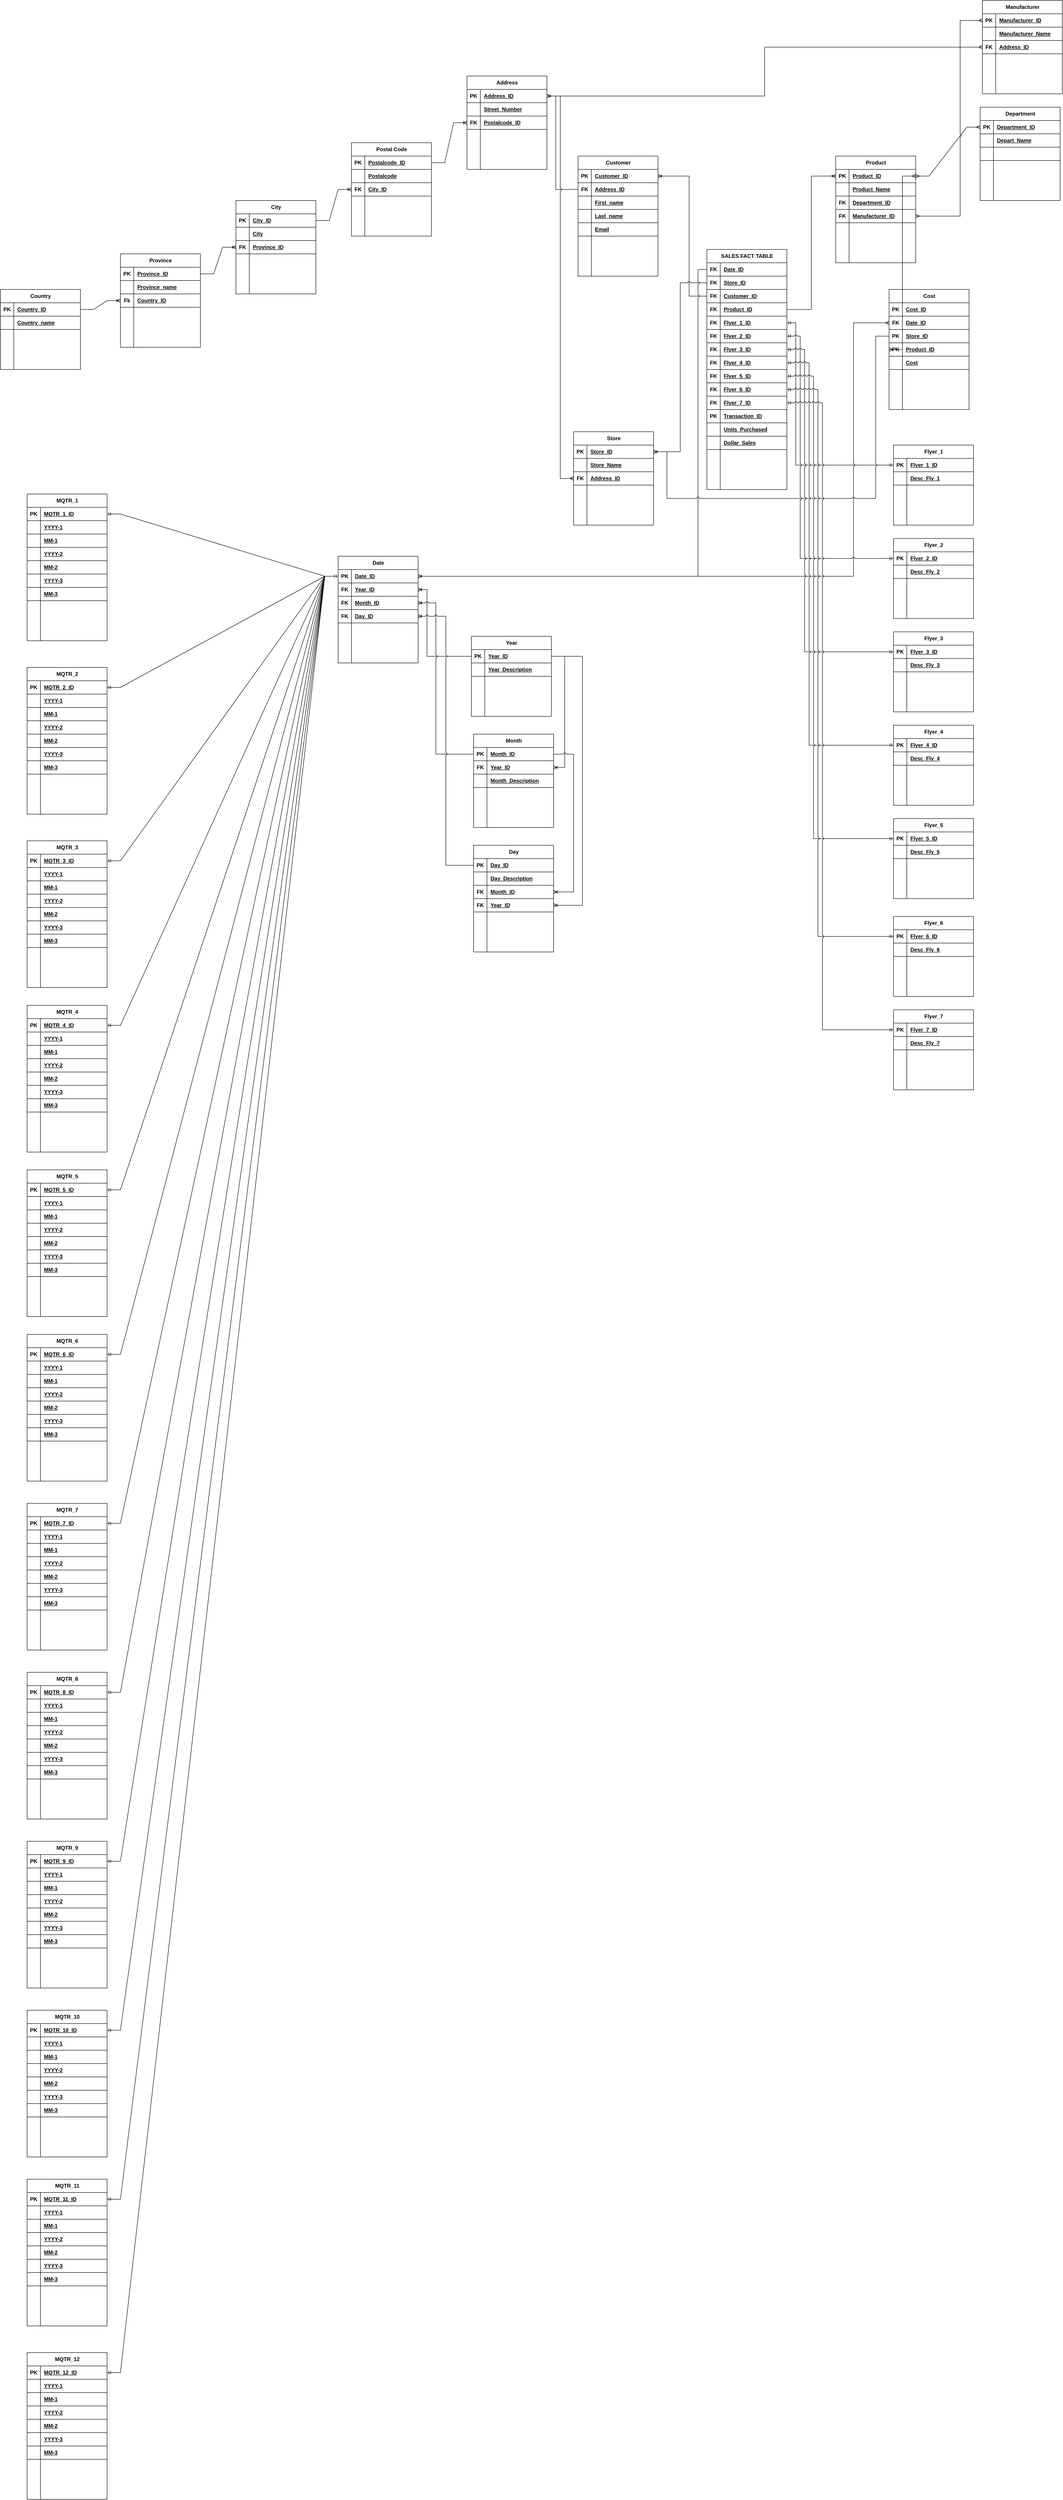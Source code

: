 <mxfile version="24.2.1" type="device">
  <diagram id="R2lEEEUBdFMjLlhIrx00" name="Page-1">
    <mxGraphModel dx="2478" dy="393" grid="1" gridSize="10" guides="1" tooltips="1" connect="1" arrows="1" fold="1" page="1" pageScale="1" pageWidth="850" pageHeight="1100" math="0" shadow="0" extFonts="Permanent Marker^https://fonts.googleapis.com/css?family=Permanent+Marker">
      <root>
        <mxCell id="0" />
        <mxCell id="1" parent="0" />
        <mxCell id="VuUraUqA38LIryjT6Vm6-54" value="SALES FACT TABLE" style="shape=table;startSize=30;container=1;collapsible=1;childLayout=tableLayout;fixedRows=1;rowLines=0;fontStyle=1;align=center;resizeLast=1;html=1;" parent="1" vertex="1">
          <mxGeometry x="480" y="760" width="180" height="540" as="geometry">
            <mxRectangle x="490" y="820" width="110" height="30" as="alternateBounds" />
          </mxGeometry>
        </mxCell>
        <mxCell id="VuUraUqA38LIryjT6Vm6-77" value="" style="shape=tableRow;horizontal=0;startSize=0;swimlaneHead=0;swimlaneBody=0;fillColor=none;collapsible=0;dropTarget=0;points=[[0,0.5],[1,0.5]];portConstraint=eastwest;top=0;left=0;right=0;bottom=1;" parent="VuUraUqA38LIryjT6Vm6-54" vertex="1">
          <mxGeometry y="30" width="180" height="30" as="geometry" />
        </mxCell>
        <mxCell id="VuUraUqA38LIryjT6Vm6-78" value="FK" style="shape=partialRectangle;connectable=0;fillColor=none;top=0;left=0;bottom=0;right=0;fontStyle=1;overflow=hidden;whiteSpace=wrap;html=1;" parent="VuUraUqA38LIryjT6Vm6-77" vertex="1">
          <mxGeometry width="30" height="30" as="geometry">
            <mxRectangle width="30" height="30" as="alternateBounds" />
          </mxGeometry>
        </mxCell>
        <mxCell id="VuUraUqA38LIryjT6Vm6-79" value="Date_ID" style="shape=partialRectangle;connectable=0;fillColor=none;top=0;left=0;bottom=0;right=0;align=left;spacingLeft=6;fontStyle=5;overflow=hidden;whiteSpace=wrap;html=1;" parent="VuUraUqA38LIryjT6Vm6-77" vertex="1">
          <mxGeometry x="30" width="150" height="30" as="geometry">
            <mxRectangle width="150" height="30" as="alternateBounds" />
          </mxGeometry>
        </mxCell>
        <mxCell id="VuUraUqA38LIryjT6Vm6-67" value="" style="shape=tableRow;horizontal=0;startSize=0;swimlaneHead=0;swimlaneBody=0;fillColor=none;collapsible=0;dropTarget=0;points=[[0,0.5],[1,0.5]];portConstraint=eastwest;top=0;left=0;right=0;bottom=1;" parent="VuUraUqA38LIryjT6Vm6-54" vertex="1">
          <mxGeometry y="60" width="180" height="30" as="geometry" />
        </mxCell>
        <mxCell id="VuUraUqA38LIryjT6Vm6-68" value="FK" style="shape=partialRectangle;connectable=0;fillColor=none;top=0;left=0;bottom=0;right=0;fontStyle=1;overflow=hidden;whiteSpace=wrap;html=1;" parent="VuUraUqA38LIryjT6Vm6-67" vertex="1">
          <mxGeometry width="30" height="30" as="geometry">
            <mxRectangle width="30" height="30" as="alternateBounds" />
          </mxGeometry>
        </mxCell>
        <mxCell id="VuUraUqA38LIryjT6Vm6-69" value="Store_ID" style="shape=partialRectangle;connectable=0;fillColor=none;top=0;left=0;bottom=0;right=0;align=left;spacingLeft=6;fontStyle=5;overflow=hidden;whiteSpace=wrap;html=1;" parent="VuUraUqA38LIryjT6Vm6-67" vertex="1">
          <mxGeometry x="30" width="150" height="30" as="geometry">
            <mxRectangle width="150" height="30" as="alternateBounds" />
          </mxGeometry>
        </mxCell>
        <mxCell id="VuUraUqA38LIryjT6Vm6-55" value="" style="shape=tableRow;horizontal=0;startSize=0;swimlaneHead=0;swimlaneBody=0;fillColor=none;collapsible=0;dropTarget=0;points=[[0,0.5],[1,0.5]];portConstraint=eastwest;top=0;left=0;right=0;bottom=1;" parent="VuUraUqA38LIryjT6Vm6-54" vertex="1">
          <mxGeometry y="90" width="180" height="30" as="geometry" />
        </mxCell>
        <mxCell id="VuUraUqA38LIryjT6Vm6-56" value="FK" style="shape=partialRectangle;connectable=0;fillColor=none;top=0;left=0;bottom=0;right=0;fontStyle=1;overflow=hidden;whiteSpace=wrap;html=1;" parent="VuUraUqA38LIryjT6Vm6-55" vertex="1">
          <mxGeometry width="30" height="30" as="geometry">
            <mxRectangle width="30" height="30" as="alternateBounds" />
          </mxGeometry>
        </mxCell>
        <mxCell id="VuUraUqA38LIryjT6Vm6-57" value="Customer_ID" style="shape=partialRectangle;connectable=0;fillColor=none;top=0;left=0;bottom=0;right=0;align=left;spacingLeft=6;fontStyle=5;overflow=hidden;whiteSpace=wrap;html=1;" parent="VuUraUqA38LIryjT6Vm6-55" vertex="1">
          <mxGeometry x="30" width="150" height="30" as="geometry">
            <mxRectangle width="150" height="30" as="alternateBounds" />
          </mxGeometry>
        </mxCell>
        <mxCell id="VuUraUqA38LIryjT6Vm6-70" value="" style="shape=tableRow;horizontal=0;startSize=0;swimlaneHead=0;swimlaneBody=0;fillColor=none;collapsible=0;dropTarget=0;points=[[0,0.5],[1,0.5]];portConstraint=eastwest;top=0;left=0;right=0;bottom=1;" parent="VuUraUqA38LIryjT6Vm6-54" vertex="1">
          <mxGeometry y="120" width="180" height="30" as="geometry" />
        </mxCell>
        <mxCell id="VuUraUqA38LIryjT6Vm6-71" value="FK" style="shape=partialRectangle;connectable=0;fillColor=none;top=0;left=0;bottom=0;right=0;fontStyle=1;overflow=hidden;whiteSpace=wrap;html=1;" parent="VuUraUqA38LIryjT6Vm6-70" vertex="1">
          <mxGeometry width="30" height="30" as="geometry">
            <mxRectangle width="30" height="30" as="alternateBounds" />
          </mxGeometry>
        </mxCell>
        <mxCell id="VuUraUqA38LIryjT6Vm6-72" value="Product_ID" style="shape=partialRectangle;connectable=0;fillColor=none;top=0;left=0;bottom=0;right=0;align=left;spacingLeft=6;fontStyle=5;overflow=hidden;whiteSpace=wrap;html=1;" parent="VuUraUqA38LIryjT6Vm6-70" vertex="1">
          <mxGeometry x="30" width="150" height="30" as="geometry">
            <mxRectangle width="150" height="30" as="alternateBounds" />
          </mxGeometry>
        </mxCell>
        <mxCell id="VuUraUqA38LIryjT6Vm6-261" value="" style="shape=tableRow;horizontal=0;startSize=0;swimlaneHead=0;swimlaneBody=0;fillColor=none;collapsible=0;dropTarget=0;points=[[0,0.5],[1,0.5]];portConstraint=eastwest;top=0;left=0;right=0;bottom=1;" parent="VuUraUqA38LIryjT6Vm6-54" vertex="1">
          <mxGeometry y="150" width="180" height="30" as="geometry" />
        </mxCell>
        <mxCell id="VuUraUqA38LIryjT6Vm6-262" value="FK" style="shape=partialRectangle;connectable=0;fillColor=none;top=0;left=0;bottom=0;right=0;fontStyle=1;overflow=hidden;whiteSpace=wrap;html=1;" parent="VuUraUqA38LIryjT6Vm6-261" vertex="1">
          <mxGeometry width="30" height="30" as="geometry">
            <mxRectangle width="30" height="30" as="alternateBounds" />
          </mxGeometry>
        </mxCell>
        <mxCell id="VuUraUqA38LIryjT6Vm6-263" value="Flyer_1_ID" style="shape=partialRectangle;connectable=0;fillColor=none;top=0;left=0;bottom=0;right=0;align=left;spacingLeft=6;fontStyle=5;overflow=hidden;whiteSpace=wrap;html=1;" parent="VuUraUqA38LIryjT6Vm6-261" vertex="1">
          <mxGeometry x="30" width="150" height="30" as="geometry">
            <mxRectangle width="150" height="30" as="alternateBounds" />
          </mxGeometry>
        </mxCell>
        <mxCell id="VuUraUqA38LIryjT6Vm6-264" value="" style="shape=tableRow;horizontal=0;startSize=0;swimlaneHead=0;swimlaneBody=0;fillColor=none;collapsible=0;dropTarget=0;points=[[0,0.5],[1,0.5]];portConstraint=eastwest;top=0;left=0;right=0;bottom=1;" parent="VuUraUqA38LIryjT6Vm6-54" vertex="1">
          <mxGeometry y="180" width="180" height="30" as="geometry" />
        </mxCell>
        <mxCell id="VuUraUqA38LIryjT6Vm6-265" value="FK" style="shape=partialRectangle;connectable=0;fillColor=none;top=0;left=0;bottom=0;right=0;fontStyle=1;overflow=hidden;whiteSpace=wrap;html=1;" parent="VuUraUqA38LIryjT6Vm6-264" vertex="1">
          <mxGeometry width="30" height="30" as="geometry">
            <mxRectangle width="30" height="30" as="alternateBounds" />
          </mxGeometry>
        </mxCell>
        <mxCell id="VuUraUqA38LIryjT6Vm6-266" value="Flyer_2_ID" style="shape=partialRectangle;connectable=0;fillColor=none;top=0;left=0;bottom=0;right=0;align=left;spacingLeft=6;fontStyle=5;overflow=hidden;whiteSpace=wrap;html=1;" parent="VuUraUqA38LIryjT6Vm6-264" vertex="1">
          <mxGeometry x="30" width="150" height="30" as="geometry">
            <mxRectangle width="150" height="30" as="alternateBounds" />
          </mxGeometry>
        </mxCell>
        <mxCell id="VuUraUqA38LIryjT6Vm6-267" value="" style="shape=tableRow;horizontal=0;startSize=0;swimlaneHead=0;swimlaneBody=0;fillColor=none;collapsible=0;dropTarget=0;points=[[0,0.5],[1,0.5]];portConstraint=eastwest;top=0;left=0;right=0;bottom=1;" parent="VuUraUqA38LIryjT6Vm6-54" vertex="1">
          <mxGeometry y="210" width="180" height="30" as="geometry" />
        </mxCell>
        <mxCell id="VuUraUqA38LIryjT6Vm6-268" value="FK" style="shape=partialRectangle;connectable=0;fillColor=none;top=0;left=0;bottom=0;right=0;fontStyle=1;overflow=hidden;whiteSpace=wrap;html=1;" parent="VuUraUqA38LIryjT6Vm6-267" vertex="1">
          <mxGeometry width="30" height="30" as="geometry">
            <mxRectangle width="30" height="30" as="alternateBounds" />
          </mxGeometry>
        </mxCell>
        <mxCell id="VuUraUqA38LIryjT6Vm6-269" value="Flyer_3_ID" style="shape=partialRectangle;connectable=0;fillColor=none;top=0;left=0;bottom=0;right=0;align=left;spacingLeft=6;fontStyle=5;overflow=hidden;whiteSpace=wrap;html=1;" parent="VuUraUqA38LIryjT6Vm6-267" vertex="1">
          <mxGeometry x="30" width="150" height="30" as="geometry">
            <mxRectangle width="150" height="30" as="alternateBounds" />
          </mxGeometry>
        </mxCell>
        <mxCell id="-F_lU0EHeEOK-sRvou6Z-549" value="" style="shape=tableRow;horizontal=0;startSize=0;swimlaneHead=0;swimlaneBody=0;fillColor=none;collapsible=0;dropTarget=0;points=[[0,0.5],[1,0.5]];portConstraint=eastwest;top=0;left=0;right=0;bottom=1;" parent="VuUraUqA38LIryjT6Vm6-54" vertex="1">
          <mxGeometry y="240" width="180" height="30" as="geometry" />
        </mxCell>
        <mxCell id="-F_lU0EHeEOK-sRvou6Z-550" value="FK" style="shape=partialRectangle;connectable=0;fillColor=none;top=0;left=0;bottom=0;right=0;fontStyle=1;overflow=hidden;whiteSpace=wrap;html=1;" parent="-F_lU0EHeEOK-sRvou6Z-549" vertex="1">
          <mxGeometry width="30" height="30" as="geometry">
            <mxRectangle width="30" height="30" as="alternateBounds" />
          </mxGeometry>
        </mxCell>
        <mxCell id="-F_lU0EHeEOK-sRvou6Z-551" value="Flyer_4_ID" style="shape=partialRectangle;connectable=0;fillColor=none;top=0;left=0;bottom=0;right=0;align=left;spacingLeft=6;fontStyle=5;overflow=hidden;whiteSpace=wrap;html=1;" parent="-F_lU0EHeEOK-sRvou6Z-549" vertex="1">
          <mxGeometry x="30" width="150" height="30" as="geometry">
            <mxRectangle width="150" height="30" as="alternateBounds" />
          </mxGeometry>
        </mxCell>
        <mxCell id="-F_lU0EHeEOK-sRvou6Z-552" value="" style="shape=tableRow;horizontal=0;startSize=0;swimlaneHead=0;swimlaneBody=0;fillColor=none;collapsible=0;dropTarget=0;points=[[0,0.5],[1,0.5]];portConstraint=eastwest;top=0;left=0;right=0;bottom=1;" parent="VuUraUqA38LIryjT6Vm6-54" vertex="1">
          <mxGeometry y="270" width="180" height="30" as="geometry" />
        </mxCell>
        <mxCell id="-F_lU0EHeEOK-sRvou6Z-553" value="FK" style="shape=partialRectangle;connectable=0;fillColor=none;top=0;left=0;bottom=0;right=0;fontStyle=1;overflow=hidden;whiteSpace=wrap;html=1;" parent="-F_lU0EHeEOK-sRvou6Z-552" vertex="1">
          <mxGeometry width="30" height="30" as="geometry">
            <mxRectangle width="30" height="30" as="alternateBounds" />
          </mxGeometry>
        </mxCell>
        <mxCell id="-F_lU0EHeEOK-sRvou6Z-554" value="Flyer_5_ID" style="shape=partialRectangle;connectable=0;fillColor=none;top=0;left=0;bottom=0;right=0;align=left;spacingLeft=6;fontStyle=5;overflow=hidden;whiteSpace=wrap;html=1;" parent="-F_lU0EHeEOK-sRvou6Z-552" vertex="1">
          <mxGeometry x="30" width="150" height="30" as="geometry">
            <mxRectangle width="150" height="30" as="alternateBounds" />
          </mxGeometry>
        </mxCell>
        <mxCell id="-F_lU0EHeEOK-sRvou6Z-600" value="" style="shape=tableRow;horizontal=0;startSize=0;swimlaneHead=0;swimlaneBody=0;fillColor=none;collapsible=0;dropTarget=0;points=[[0,0.5],[1,0.5]];portConstraint=eastwest;top=0;left=0;right=0;bottom=1;" parent="VuUraUqA38LIryjT6Vm6-54" vertex="1">
          <mxGeometry y="300" width="180" height="30" as="geometry" />
        </mxCell>
        <mxCell id="-F_lU0EHeEOK-sRvou6Z-601" value="FK" style="shape=partialRectangle;connectable=0;fillColor=none;top=0;left=0;bottom=0;right=0;fontStyle=1;overflow=hidden;whiteSpace=wrap;html=1;" parent="-F_lU0EHeEOK-sRvou6Z-600" vertex="1">
          <mxGeometry width="30" height="30" as="geometry">
            <mxRectangle width="30" height="30" as="alternateBounds" />
          </mxGeometry>
        </mxCell>
        <mxCell id="-F_lU0EHeEOK-sRvou6Z-602" value="Flyer_6_ID" style="shape=partialRectangle;connectable=0;fillColor=none;top=0;left=0;bottom=0;right=0;align=left;spacingLeft=6;fontStyle=5;overflow=hidden;whiteSpace=wrap;html=1;" parent="-F_lU0EHeEOK-sRvou6Z-600" vertex="1">
          <mxGeometry x="30" width="150" height="30" as="geometry">
            <mxRectangle width="150" height="30" as="alternateBounds" />
          </mxGeometry>
        </mxCell>
        <mxCell id="-F_lU0EHeEOK-sRvou6Z-607" value="" style="shape=tableRow;horizontal=0;startSize=0;swimlaneHead=0;swimlaneBody=0;fillColor=none;collapsible=0;dropTarget=0;points=[[0,0.5],[1,0.5]];portConstraint=eastwest;top=0;left=0;right=0;bottom=1;" parent="VuUraUqA38LIryjT6Vm6-54" vertex="1">
          <mxGeometry y="330" width="180" height="30" as="geometry" />
        </mxCell>
        <mxCell id="-F_lU0EHeEOK-sRvou6Z-608" value="FK" style="shape=partialRectangle;connectable=0;fillColor=none;top=0;left=0;bottom=0;right=0;fontStyle=1;overflow=hidden;whiteSpace=wrap;html=1;" parent="-F_lU0EHeEOK-sRvou6Z-607" vertex="1">
          <mxGeometry width="30" height="30" as="geometry">
            <mxRectangle width="30" height="30" as="alternateBounds" />
          </mxGeometry>
        </mxCell>
        <mxCell id="-F_lU0EHeEOK-sRvou6Z-609" value="Flyer_7_ID" style="shape=partialRectangle;connectable=0;fillColor=none;top=0;left=0;bottom=0;right=0;align=left;spacingLeft=6;fontStyle=5;overflow=hidden;whiteSpace=wrap;html=1;" parent="-F_lU0EHeEOK-sRvou6Z-607" vertex="1">
          <mxGeometry x="30" width="150" height="30" as="geometry">
            <mxRectangle width="150" height="30" as="alternateBounds" />
          </mxGeometry>
        </mxCell>
        <mxCell id="-F_lU0EHeEOK-sRvou6Z-489" value="" style="shape=tableRow;horizontal=0;startSize=0;swimlaneHead=0;swimlaneBody=0;fillColor=none;collapsible=0;dropTarget=0;points=[[0,0.5],[1,0.5]];portConstraint=eastwest;top=0;left=0;right=0;bottom=1;" parent="VuUraUqA38LIryjT6Vm6-54" vertex="1">
          <mxGeometry y="360" width="180" height="30" as="geometry" />
        </mxCell>
        <mxCell id="-F_lU0EHeEOK-sRvou6Z-490" value="PK" style="shape=partialRectangle;connectable=0;fillColor=none;top=0;left=0;bottom=0;right=0;fontStyle=1;overflow=hidden;whiteSpace=wrap;html=1;" parent="-F_lU0EHeEOK-sRvou6Z-489" vertex="1">
          <mxGeometry width="30" height="30" as="geometry">
            <mxRectangle width="30" height="30" as="alternateBounds" />
          </mxGeometry>
        </mxCell>
        <mxCell id="-F_lU0EHeEOK-sRvou6Z-491" value="Transaction_ID" style="shape=partialRectangle;connectable=0;fillColor=none;top=0;left=0;bottom=0;right=0;align=left;spacingLeft=6;fontStyle=5;overflow=hidden;whiteSpace=wrap;html=1;" parent="-F_lU0EHeEOK-sRvou6Z-489" vertex="1">
          <mxGeometry x="30" width="150" height="30" as="geometry">
            <mxRectangle width="150" height="30" as="alternateBounds" />
          </mxGeometry>
        </mxCell>
        <mxCell id="-F_lU0EHeEOK-sRvou6Z-495" value="" style="shape=tableRow;horizontal=0;startSize=0;swimlaneHead=0;swimlaneBody=0;fillColor=none;collapsible=0;dropTarget=0;points=[[0,0.5],[1,0.5]];portConstraint=eastwest;top=0;left=0;right=0;bottom=1;" parent="VuUraUqA38LIryjT6Vm6-54" vertex="1">
          <mxGeometry y="390" width="180" height="30" as="geometry" />
        </mxCell>
        <mxCell id="-F_lU0EHeEOK-sRvou6Z-496" value="" style="shape=partialRectangle;connectable=0;fillColor=none;top=0;left=0;bottom=0;right=0;fontStyle=1;overflow=hidden;whiteSpace=wrap;html=1;" parent="-F_lU0EHeEOK-sRvou6Z-495" vertex="1">
          <mxGeometry width="30" height="30" as="geometry">
            <mxRectangle width="30" height="30" as="alternateBounds" />
          </mxGeometry>
        </mxCell>
        <mxCell id="-F_lU0EHeEOK-sRvou6Z-497" value="Units_Purchased" style="shape=partialRectangle;connectable=0;fillColor=none;top=0;left=0;bottom=0;right=0;align=left;spacingLeft=6;fontStyle=5;overflow=hidden;whiteSpace=wrap;html=1;" parent="-F_lU0EHeEOK-sRvou6Z-495" vertex="1">
          <mxGeometry x="30" width="150" height="30" as="geometry">
            <mxRectangle width="150" height="30" as="alternateBounds" />
          </mxGeometry>
        </mxCell>
        <mxCell id="-F_lU0EHeEOK-sRvou6Z-492" value="" style="shape=tableRow;horizontal=0;startSize=0;swimlaneHead=0;swimlaneBody=0;fillColor=none;collapsible=0;dropTarget=0;points=[[0,0.5],[1,0.5]];portConstraint=eastwest;top=0;left=0;right=0;bottom=1;" parent="VuUraUqA38LIryjT6Vm6-54" vertex="1">
          <mxGeometry y="420" width="180" height="30" as="geometry" />
        </mxCell>
        <mxCell id="-F_lU0EHeEOK-sRvou6Z-493" value="" style="shape=partialRectangle;connectable=0;fillColor=none;top=0;left=0;bottom=0;right=0;fontStyle=1;overflow=hidden;whiteSpace=wrap;html=1;" parent="-F_lU0EHeEOK-sRvou6Z-492" vertex="1">
          <mxGeometry width="30" height="30" as="geometry">
            <mxRectangle width="30" height="30" as="alternateBounds" />
          </mxGeometry>
        </mxCell>
        <mxCell id="-F_lU0EHeEOK-sRvou6Z-494" value="Dollar_Sales" style="shape=partialRectangle;connectable=0;fillColor=none;top=0;left=0;bottom=0;right=0;align=left;spacingLeft=6;fontStyle=5;overflow=hidden;whiteSpace=wrap;html=1;" parent="-F_lU0EHeEOK-sRvou6Z-492" vertex="1">
          <mxGeometry x="30" width="150" height="30" as="geometry">
            <mxRectangle width="150" height="30" as="alternateBounds" />
          </mxGeometry>
        </mxCell>
        <mxCell id="VuUraUqA38LIryjT6Vm6-58" value="" style="shape=tableRow;horizontal=0;startSize=0;swimlaneHead=0;swimlaneBody=0;fillColor=none;collapsible=0;dropTarget=0;points=[[0,0.5],[1,0.5]];portConstraint=eastwest;top=0;left=0;right=0;bottom=0;" parent="VuUraUqA38LIryjT6Vm6-54" vertex="1">
          <mxGeometry y="450" width="180" height="30" as="geometry" />
        </mxCell>
        <mxCell id="VuUraUqA38LIryjT6Vm6-59" value="" style="shape=partialRectangle;connectable=0;fillColor=none;top=0;left=0;bottom=0;right=0;editable=1;overflow=hidden;whiteSpace=wrap;html=1;" parent="VuUraUqA38LIryjT6Vm6-58" vertex="1">
          <mxGeometry width="30" height="30" as="geometry">
            <mxRectangle width="30" height="30" as="alternateBounds" />
          </mxGeometry>
        </mxCell>
        <mxCell id="VuUraUqA38LIryjT6Vm6-60" value="" style="shape=partialRectangle;connectable=0;fillColor=none;top=0;left=0;bottom=0;right=0;align=left;spacingLeft=6;overflow=hidden;whiteSpace=wrap;html=1;" parent="VuUraUqA38LIryjT6Vm6-58" vertex="1">
          <mxGeometry x="30" width="150" height="30" as="geometry">
            <mxRectangle width="150" height="30" as="alternateBounds" />
          </mxGeometry>
        </mxCell>
        <mxCell id="VuUraUqA38LIryjT6Vm6-61" value="" style="shape=tableRow;horizontal=0;startSize=0;swimlaneHead=0;swimlaneBody=0;fillColor=none;collapsible=0;dropTarget=0;points=[[0,0.5],[1,0.5]];portConstraint=eastwest;top=0;left=0;right=0;bottom=0;" parent="VuUraUqA38LIryjT6Vm6-54" vertex="1">
          <mxGeometry y="480" width="180" height="30" as="geometry" />
        </mxCell>
        <mxCell id="VuUraUqA38LIryjT6Vm6-62" value="" style="shape=partialRectangle;connectable=0;fillColor=none;top=0;left=0;bottom=0;right=0;editable=1;overflow=hidden;whiteSpace=wrap;html=1;" parent="VuUraUqA38LIryjT6Vm6-61" vertex="1">
          <mxGeometry width="30" height="30" as="geometry">
            <mxRectangle width="30" height="30" as="alternateBounds" />
          </mxGeometry>
        </mxCell>
        <mxCell id="VuUraUqA38LIryjT6Vm6-63" value="" style="shape=partialRectangle;connectable=0;fillColor=none;top=0;left=0;bottom=0;right=0;align=left;spacingLeft=6;overflow=hidden;whiteSpace=wrap;html=1;" parent="VuUraUqA38LIryjT6Vm6-61" vertex="1">
          <mxGeometry x="30" width="150" height="30" as="geometry">
            <mxRectangle width="150" height="30" as="alternateBounds" />
          </mxGeometry>
        </mxCell>
        <mxCell id="VuUraUqA38LIryjT6Vm6-64" value="" style="shape=tableRow;horizontal=0;startSize=0;swimlaneHead=0;swimlaneBody=0;fillColor=none;collapsible=0;dropTarget=0;points=[[0,0.5],[1,0.5]];portConstraint=eastwest;top=0;left=0;right=0;bottom=0;" parent="VuUraUqA38LIryjT6Vm6-54" vertex="1">
          <mxGeometry y="510" width="180" height="30" as="geometry" />
        </mxCell>
        <mxCell id="VuUraUqA38LIryjT6Vm6-65" value="" style="shape=partialRectangle;connectable=0;fillColor=none;top=0;left=0;bottom=0;right=0;editable=1;overflow=hidden;whiteSpace=wrap;html=1;" parent="VuUraUqA38LIryjT6Vm6-64" vertex="1">
          <mxGeometry width="30" height="30" as="geometry">
            <mxRectangle width="30" height="30" as="alternateBounds" />
          </mxGeometry>
        </mxCell>
        <mxCell id="VuUraUqA38LIryjT6Vm6-66" value="" style="shape=partialRectangle;connectable=0;fillColor=none;top=0;left=0;bottom=0;right=0;align=left;spacingLeft=6;overflow=hidden;whiteSpace=wrap;html=1;" parent="VuUraUqA38LIryjT6Vm6-64" vertex="1">
          <mxGeometry x="30" width="150" height="30" as="geometry">
            <mxRectangle width="150" height="30" as="alternateBounds" />
          </mxGeometry>
        </mxCell>
        <mxCell id="VuUraUqA38LIryjT6Vm6-80" value="Customer" style="shape=table;startSize=30;container=1;collapsible=1;childLayout=tableLayout;fixedRows=1;rowLines=0;fontStyle=1;align=center;resizeLast=1;html=1;" parent="1" vertex="1">
          <mxGeometry x="190" y="550" width="180" height="270" as="geometry">
            <mxRectangle x="220" y="880" width="100" height="30" as="alternateBounds" />
          </mxGeometry>
        </mxCell>
        <mxCell id="VuUraUqA38LIryjT6Vm6-81" value="" style="shape=tableRow;horizontal=0;startSize=0;swimlaneHead=0;swimlaneBody=0;fillColor=none;collapsible=0;dropTarget=0;points=[[0,0.5],[1,0.5]];portConstraint=eastwest;top=0;left=0;right=0;bottom=1;" parent="VuUraUqA38LIryjT6Vm6-80" vertex="1">
          <mxGeometry y="30" width="180" height="30" as="geometry" />
        </mxCell>
        <mxCell id="VuUraUqA38LIryjT6Vm6-82" value="PK" style="shape=partialRectangle;connectable=0;fillColor=none;top=0;left=0;bottom=0;right=0;fontStyle=1;overflow=hidden;whiteSpace=wrap;html=1;" parent="VuUraUqA38LIryjT6Vm6-81" vertex="1">
          <mxGeometry width="30" height="30" as="geometry">
            <mxRectangle width="30" height="30" as="alternateBounds" />
          </mxGeometry>
        </mxCell>
        <mxCell id="VuUraUqA38LIryjT6Vm6-83" value="Customer_ID" style="shape=partialRectangle;connectable=0;fillColor=none;top=0;left=0;bottom=0;right=0;align=left;spacingLeft=6;fontStyle=5;overflow=hidden;whiteSpace=wrap;html=1;" parent="VuUraUqA38LIryjT6Vm6-81" vertex="1">
          <mxGeometry x="30" width="150" height="30" as="geometry">
            <mxRectangle width="150" height="30" as="alternateBounds" />
          </mxGeometry>
        </mxCell>
        <mxCell id="VuUraUqA38LIryjT6Vm6-93" value="" style="shape=tableRow;horizontal=0;startSize=0;swimlaneHead=0;swimlaneBody=0;fillColor=none;collapsible=0;dropTarget=0;points=[[0,0.5],[1,0.5]];portConstraint=eastwest;top=0;left=0;right=0;bottom=1;" parent="VuUraUqA38LIryjT6Vm6-80" vertex="1">
          <mxGeometry y="60" width="180" height="30" as="geometry" />
        </mxCell>
        <mxCell id="VuUraUqA38LIryjT6Vm6-94" value="FK" style="shape=partialRectangle;connectable=0;fillColor=none;top=0;left=0;bottom=0;right=0;fontStyle=1;overflow=hidden;whiteSpace=wrap;html=1;" parent="VuUraUqA38LIryjT6Vm6-93" vertex="1">
          <mxGeometry width="30" height="30" as="geometry">
            <mxRectangle width="30" height="30" as="alternateBounds" />
          </mxGeometry>
        </mxCell>
        <mxCell id="VuUraUqA38LIryjT6Vm6-95" value="Address_ID" style="shape=partialRectangle;connectable=0;fillColor=none;top=0;left=0;bottom=0;right=0;align=left;spacingLeft=6;fontStyle=5;overflow=hidden;whiteSpace=wrap;html=1;" parent="VuUraUqA38LIryjT6Vm6-93" vertex="1">
          <mxGeometry x="30" width="150" height="30" as="geometry">
            <mxRectangle width="150" height="30" as="alternateBounds" />
          </mxGeometry>
        </mxCell>
        <mxCell id="VuUraUqA38LIryjT6Vm6-116" value="" style="shape=tableRow;horizontal=0;startSize=0;swimlaneHead=0;swimlaneBody=0;fillColor=none;collapsible=0;dropTarget=0;points=[[0,0.5],[1,0.5]];portConstraint=eastwest;top=0;left=0;right=0;bottom=1;" parent="VuUraUqA38LIryjT6Vm6-80" vertex="1">
          <mxGeometry y="90" width="180" height="30" as="geometry" />
        </mxCell>
        <mxCell id="VuUraUqA38LIryjT6Vm6-117" value="" style="shape=partialRectangle;connectable=0;fillColor=none;top=0;left=0;bottom=0;right=0;fontStyle=1;overflow=hidden;whiteSpace=wrap;html=1;" parent="VuUraUqA38LIryjT6Vm6-116" vertex="1">
          <mxGeometry width="30" height="30" as="geometry">
            <mxRectangle width="30" height="30" as="alternateBounds" />
          </mxGeometry>
        </mxCell>
        <mxCell id="VuUraUqA38LIryjT6Vm6-118" value="First_name" style="shape=partialRectangle;connectable=0;fillColor=none;top=0;left=0;bottom=0;right=0;align=left;spacingLeft=6;fontStyle=5;overflow=hidden;whiteSpace=wrap;html=1;" parent="VuUraUqA38LIryjT6Vm6-116" vertex="1">
          <mxGeometry x="30" width="150" height="30" as="geometry">
            <mxRectangle width="150" height="30" as="alternateBounds" />
          </mxGeometry>
        </mxCell>
        <mxCell id="VuUraUqA38LIryjT6Vm6-119" value="" style="shape=tableRow;horizontal=0;startSize=0;swimlaneHead=0;swimlaneBody=0;fillColor=none;collapsible=0;dropTarget=0;points=[[0,0.5],[1,0.5]];portConstraint=eastwest;top=0;left=0;right=0;bottom=1;" parent="VuUraUqA38LIryjT6Vm6-80" vertex="1">
          <mxGeometry y="120" width="180" height="30" as="geometry" />
        </mxCell>
        <mxCell id="VuUraUqA38LIryjT6Vm6-120" value="" style="shape=partialRectangle;connectable=0;fillColor=none;top=0;left=0;bottom=0;right=0;fontStyle=1;overflow=hidden;whiteSpace=wrap;html=1;" parent="VuUraUqA38LIryjT6Vm6-119" vertex="1">
          <mxGeometry width="30" height="30" as="geometry">
            <mxRectangle width="30" height="30" as="alternateBounds" />
          </mxGeometry>
        </mxCell>
        <mxCell id="VuUraUqA38LIryjT6Vm6-121" value="Last_name" style="shape=partialRectangle;connectable=0;fillColor=none;top=0;left=0;bottom=0;right=0;align=left;spacingLeft=6;fontStyle=5;overflow=hidden;whiteSpace=wrap;html=1;" parent="VuUraUqA38LIryjT6Vm6-119" vertex="1">
          <mxGeometry x="30" width="150" height="30" as="geometry">
            <mxRectangle width="150" height="30" as="alternateBounds" />
          </mxGeometry>
        </mxCell>
        <mxCell id="VuUraUqA38LIryjT6Vm6-122" value="" style="shape=tableRow;horizontal=0;startSize=0;swimlaneHead=0;swimlaneBody=0;fillColor=none;collapsible=0;dropTarget=0;points=[[0,0.5],[1,0.5]];portConstraint=eastwest;top=0;left=0;right=0;bottom=1;" parent="VuUraUqA38LIryjT6Vm6-80" vertex="1">
          <mxGeometry y="150" width="180" height="30" as="geometry" />
        </mxCell>
        <mxCell id="VuUraUqA38LIryjT6Vm6-123" value="" style="shape=partialRectangle;connectable=0;fillColor=none;top=0;left=0;bottom=0;right=0;fontStyle=1;overflow=hidden;whiteSpace=wrap;html=1;" parent="VuUraUqA38LIryjT6Vm6-122" vertex="1">
          <mxGeometry width="30" height="30" as="geometry">
            <mxRectangle width="30" height="30" as="alternateBounds" />
          </mxGeometry>
        </mxCell>
        <mxCell id="VuUraUqA38LIryjT6Vm6-124" value="Email" style="shape=partialRectangle;connectable=0;fillColor=none;top=0;left=0;bottom=0;right=0;align=left;spacingLeft=6;fontStyle=5;overflow=hidden;whiteSpace=wrap;html=1;" parent="VuUraUqA38LIryjT6Vm6-122" vertex="1">
          <mxGeometry x="30" width="150" height="30" as="geometry">
            <mxRectangle width="150" height="30" as="alternateBounds" />
          </mxGeometry>
        </mxCell>
        <mxCell id="VuUraUqA38LIryjT6Vm6-84" value="" style="shape=tableRow;horizontal=0;startSize=0;swimlaneHead=0;swimlaneBody=0;fillColor=none;collapsible=0;dropTarget=0;points=[[0,0.5],[1,0.5]];portConstraint=eastwest;top=0;left=0;right=0;bottom=0;" parent="VuUraUqA38LIryjT6Vm6-80" vertex="1">
          <mxGeometry y="180" width="180" height="30" as="geometry" />
        </mxCell>
        <mxCell id="VuUraUqA38LIryjT6Vm6-85" value="" style="shape=partialRectangle;connectable=0;fillColor=none;top=0;left=0;bottom=0;right=0;editable=1;overflow=hidden;whiteSpace=wrap;html=1;" parent="VuUraUqA38LIryjT6Vm6-84" vertex="1">
          <mxGeometry width="30" height="30" as="geometry">
            <mxRectangle width="30" height="30" as="alternateBounds" />
          </mxGeometry>
        </mxCell>
        <mxCell id="VuUraUqA38LIryjT6Vm6-86" value="" style="shape=partialRectangle;connectable=0;fillColor=none;top=0;left=0;bottom=0;right=0;align=left;spacingLeft=6;overflow=hidden;whiteSpace=wrap;html=1;" parent="VuUraUqA38LIryjT6Vm6-84" vertex="1">
          <mxGeometry x="30" width="150" height="30" as="geometry">
            <mxRectangle width="150" height="30" as="alternateBounds" />
          </mxGeometry>
        </mxCell>
        <mxCell id="VuUraUqA38LIryjT6Vm6-87" value="" style="shape=tableRow;horizontal=0;startSize=0;swimlaneHead=0;swimlaneBody=0;fillColor=none;collapsible=0;dropTarget=0;points=[[0,0.5],[1,0.5]];portConstraint=eastwest;top=0;left=0;right=0;bottom=0;" parent="VuUraUqA38LIryjT6Vm6-80" vertex="1">
          <mxGeometry y="210" width="180" height="30" as="geometry" />
        </mxCell>
        <mxCell id="VuUraUqA38LIryjT6Vm6-88" value="" style="shape=partialRectangle;connectable=0;fillColor=none;top=0;left=0;bottom=0;right=0;editable=1;overflow=hidden;whiteSpace=wrap;html=1;" parent="VuUraUqA38LIryjT6Vm6-87" vertex="1">
          <mxGeometry width="30" height="30" as="geometry">
            <mxRectangle width="30" height="30" as="alternateBounds" />
          </mxGeometry>
        </mxCell>
        <mxCell id="VuUraUqA38LIryjT6Vm6-89" value="" style="shape=partialRectangle;connectable=0;fillColor=none;top=0;left=0;bottom=0;right=0;align=left;spacingLeft=6;overflow=hidden;whiteSpace=wrap;html=1;" parent="VuUraUqA38LIryjT6Vm6-87" vertex="1">
          <mxGeometry x="30" width="150" height="30" as="geometry">
            <mxRectangle width="150" height="30" as="alternateBounds" />
          </mxGeometry>
        </mxCell>
        <mxCell id="VuUraUqA38LIryjT6Vm6-90" value="" style="shape=tableRow;horizontal=0;startSize=0;swimlaneHead=0;swimlaneBody=0;fillColor=none;collapsible=0;dropTarget=0;points=[[0,0.5],[1,0.5]];portConstraint=eastwest;top=0;left=0;right=0;bottom=0;" parent="VuUraUqA38LIryjT6Vm6-80" vertex="1">
          <mxGeometry y="240" width="180" height="30" as="geometry" />
        </mxCell>
        <mxCell id="VuUraUqA38LIryjT6Vm6-91" value="" style="shape=partialRectangle;connectable=0;fillColor=none;top=0;left=0;bottom=0;right=0;editable=1;overflow=hidden;whiteSpace=wrap;html=1;" parent="VuUraUqA38LIryjT6Vm6-90" vertex="1">
          <mxGeometry width="30" height="30" as="geometry">
            <mxRectangle width="30" height="30" as="alternateBounds" />
          </mxGeometry>
        </mxCell>
        <mxCell id="VuUraUqA38LIryjT6Vm6-92" value="" style="shape=partialRectangle;connectable=0;fillColor=none;top=0;left=0;bottom=0;right=0;align=left;spacingLeft=6;overflow=hidden;whiteSpace=wrap;html=1;" parent="VuUraUqA38LIryjT6Vm6-90" vertex="1">
          <mxGeometry x="30" width="150" height="30" as="geometry">
            <mxRectangle width="150" height="30" as="alternateBounds" />
          </mxGeometry>
        </mxCell>
        <mxCell id="VuUraUqA38LIryjT6Vm6-130" value="" style="edgeStyle=orthogonalEdgeStyle;fontSize=12;html=1;endArrow=ERoneToMany;rounded=0;exitX=0;exitY=0.5;exitDx=0;exitDy=0;entryX=1;entryY=0.5;entryDx=0;entryDy=0;verticalAlign=middle;jumpStyle=arc;" parent="1" source="VuUraUqA38LIryjT6Vm6-55" target="VuUraUqA38LIryjT6Vm6-81" edge="1">
          <mxGeometry width="100" height="100" relative="1" as="geometry">
            <mxPoint x="70" y="1090" as="sourcePoint" />
            <mxPoint x="170" y="990" as="targetPoint" />
            <Array as="points">
              <mxPoint x="440" y="865" />
              <mxPoint x="440" y="595" />
            </Array>
          </mxGeometry>
        </mxCell>
        <mxCell id="VuUraUqA38LIryjT6Vm6-131" value="Store" style="shape=table;startSize=30;container=1;collapsible=1;childLayout=tableLayout;fixedRows=1;rowLines=0;fontStyle=1;align=center;resizeLast=1;html=1;" parent="1" vertex="1">
          <mxGeometry x="180" y="1170" width="180" height="210" as="geometry" />
        </mxCell>
        <mxCell id="VuUraUqA38LIryjT6Vm6-132" value="" style="shape=tableRow;horizontal=0;startSize=0;swimlaneHead=0;swimlaneBody=0;fillColor=none;collapsible=0;dropTarget=0;points=[[0,0.5],[1,0.5]];portConstraint=eastwest;top=0;left=0;right=0;bottom=1;" parent="VuUraUqA38LIryjT6Vm6-131" vertex="1">
          <mxGeometry y="30" width="180" height="30" as="geometry" />
        </mxCell>
        <mxCell id="VuUraUqA38LIryjT6Vm6-133" value="PK" style="shape=partialRectangle;connectable=0;fillColor=none;top=0;left=0;bottom=0;right=0;fontStyle=1;overflow=hidden;whiteSpace=wrap;html=1;" parent="VuUraUqA38LIryjT6Vm6-132" vertex="1">
          <mxGeometry width="30" height="30" as="geometry">
            <mxRectangle width="30" height="30" as="alternateBounds" />
          </mxGeometry>
        </mxCell>
        <mxCell id="VuUraUqA38LIryjT6Vm6-134" value="Store_ID" style="shape=partialRectangle;connectable=0;fillColor=none;top=0;left=0;bottom=0;right=0;align=left;spacingLeft=6;fontStyle=5;overflow=hidden;whiteSpace=wrap;html=1;" parent="VuUraUqA38LIryjT6Vm6-132" vertex="1">
          <mxGeometry x="30" width="150" height="30" as="geometry">
            <mxRectangle width="150" height="30" as="alternateBounds" />
          </mxGeometry>
        </mxCell>
        <mxCell id="VuUraUqA38LIryjT6Vm6-145" value="" style="shape=tableRow;horizontal=0;startSize=0;swimlaneHead=0;swimlaneBody=0;fillColor=none;collapsible=0;dropTarget=0;points=[[0,0.5],[1,0.5]];portConstraint=eastwest;top=0;left=0;right=0;bottom=1;" parent="VuUraUqA38LIryjT6Vm6-131" vertex="1">
          <mxGeometry y="60" width="180" height="30" as="geometry" />
        </mxCell>
        <mxCell id="VuUraUqA38LIryjT6Vm6-146" value="" style="shape=partialRectangle;connectable=0;fillColor=none;top=0;left=0;bottom=0;right=0;fontStyle=1;overflow=hidden;whiteSpace=wrap;html=1;" parent="VuUraUqA38LIryjT6Vm6-145" vertex="1">
          <mxGeometry width="30" height="30" as="geometry">
            <mxRectangle width="30" height="30" as="alternateBounds" />
          </mxGeometry>
        </mxCell>
        <mxCell id="VuUraUqA38LIryjT6Vm6-147" value="Store_Name" style="shape=partialRectangle;connectable=0;fillColor=none;top=0;left=0;bottom=0;right=0;align=left;spacingLeft=6;fontStyle=5;overflow=hidden;whiteSpace=wrap;html=1;" parent="VuUraUqA38LIryjT6Vm6-145" vertex="1">
          <mxGeometry x="30" width="150" height="30" as="geometry">
            <mxRectangle width="150" height="30" as="alternateBounds" />
          </mxGeometry>
        </mxCell>
        <mxCell id="-F_lU0EHeEOK-sRvou6Z-612" value="" style="shape=tableRow;horizontal=0;startSize=0;swimlaneHead=0;swimlaneBody=0;fillColor=none;collapsible=0;dropTarget=0;points=[[0,0.5],[1,0.5]];portConstraint=eastwest;top=0;left=0;right=0;bottom=1;" parent="VuUraUqA38LIryjT6Vm6-131" vertex="1">
          <mxGeometry y="90" width="180" height="30" as="geometry" />
        </mxCell>
        <mxCell id="-F_lU0EHeEOK-sRvou6Z-613" value="FK" style="shape=partialRectangle;connectable=0;fillColor=none;top=0;left=0;bottom=0;right=0;fontStyle=1;overflow=hidden;whiteSpace=wrap;html=1;" parent="-F_lU0EHeEOK-sRvou6Z-612" vertex="1">
          <mxGeometry width="30" height="30" as="geometry">
            <mxRectangle width="30" height="30" as="alternateBounds" />
          </mxGeometry>
        </mxCell>
        <mxCell id="-F_lU0EHeEOK-sRvou6Z-614" value="Address_ID" style="shape=partialRectangle;connectable=0;fillColor=none;top=0;left=0;bottom=0;right=0;align=left;spacingLeft=6;fontStyle=5;overflow=hidden;whiteSpace=wrap;html=1;" parent="-F_lU0EHeEOK-sRvou6Z-612" vertex="1">
          <mxGeometry x="30" width="150" height="30" as="geometry">
            <mxRectangle width="150" height="30" as="alternateBounds" />
          </mxGeometry>
        </mxCell>
        <mxCell id="VuUraUqA38LIryjT6Vm6-135" value="" style="shape=tableRow;horizontal=0;startSize=0;swimlaneHead=0;swimlaneBody=0;fillColor=none;collapsible=0;dropTarget=0;points=[[0,0.5],[1,0.5]];portConstraint=eastwest;top=0;left=0;right=0;bottom=0;" parent="VuUraUqA38LIryjT6Vm6-131" vertex="1">
          <mxGeometry y="120" width="180" height="30" as="geometry" />
        </mxCell>
        <mxCell id="VuUraUqA38LIryjT6Vm6-136" value="" style="shape=partialRectangle;connectable=0;fillColor=none;top=0;left=0;bottom=0;right=0;editable=1;overflow=hidden;whiteSpace=wrap;html=1;" parent="VuUraUqA38LIryjT6Vm6-135" vertex="1">
          <mxGeometry width="30" height="30" as="geometry">
            <mxRectangle width="30" height="30" as="alternateBounds" />
          </mxGeometry>
        </mxCell>
        <mxCell id="VuUraUqA38LIryjT6Vm6-137" value="" style="shape=partialRectangle;connectable=0;fillColor=none;top=0;left=0;bottom=0;right=0;align=left;spacingLeft=6;overflow=hidden;whiteSpace=wrap;html=1;" parent="VuUraUqA38LIryjT6Vm6-135" vertex="1">
          <mxGeometry x="30" width="150" height="30" as="geometry">
            <mxRectangle width="150" height="30" as="alternateBounds" />
          </mxGeometry>
        </mxCell>
        <mxCell id="VuUraUqA38LIryjT6Vm6-138" value="" style="shape=tableRow;horizontal=0;startSize=0;swimlaneHead=0;swimlaneBody=0;fillColor=none;collapsible=0;dropTarget=0;points=[[0,0.5],[1,0.5]];portConstraint=eastwest;top=0;left=0;right=0;bottom=0;" parent="VuUraUqA38LIryjT6Vm6-131" vertex="1">
          <mxGeometry y="150" width="180" height="30" as="geometry" />
        </mxCell>
        <mxCell id="VuUraUqA38LIryjT6Vm6-139" value="" style="shape=partialRectangle;connectable=0;fillColor=none;top=0;left=0;bottom=0;right=0;editable=1;overflow=hidden;whiteSpace=wrap;html=1;" parent="VuUraUqA38LIryjT6Vm6-138" vertex="1">
          <mxGeometry width="30" height="30" as="geometry">
            <mxRectangle width="30" height="30" as="alternateBounds" />
          </mxGeometry>
        </mxCell>
        <mxCell id="VuUraUqA38LIryjT6Vm6-140" value="" style="shape=partialRectangle;connectable=0;fillColor=none;top=0;left=0;bottom=0;right=0;align=left;spacingLeft=6;overflow=hidden;whiteSpace=wrap;html=1;" parent="VuUraUqA38LIryjT6Vm6-138" vertex="1">
          <mxGeometry x="30" width="150" height="30" as="geometry">
            <mxRectangle width="150" height="30" as="alternateBounds" />
          </mxGeometry>
        </mxCell>
        <mxCell id="VuUraUqA38LIryjT6Vm6-141" value="" style="shape=tableRow;horizontal=0;startSize=0;swimlaneHead=0;swimlaneBody=0;fillColor=none;collapsible=0;dropTarget=0;points=[[0,0.5],[1,0.5]];portConstraint=eastwest;top=0;left=0;right=0;bottom=0;" parent="VuUraUqA38LIryjT6Vm6-131" vertex="1">
          <mxGeometry y="180" width="180" height="30" as="geometry" />
        </mxCell>
        <mxCell id="VuUraUqA38LIryjT6Vm6-142" value="" style="shape=partialRectangle;connectable=0;fillColor=none;top=0;left=0;bottom=0;right=0;editable=1;overflow=hidden;whiteSpace=wrap;html=1;" parent="VuUraUqA38LIryjT6Vm6-141" vertex="1">
          <mxGeometry width="30" height="30" as="geometry">
            <mxRectangle width="30" height="30" as="alternateBounds" />
          </mxGeometry>
        </mxCell>
        <mxCell id="VuUraUqA38LIryjT6Vm6-143" value="" style="shape=partialRectangle;connectable=0;fillColor=none;top=0;left=0;bottom=0;right=0;align=left;spacingLeft=6;overflow=hidden;whiteSpace=wrap;html=1;" parent="VuUraUqA38LIryjT6Vm6-141" vertex="1">
          <mxGeometry x="30" width="150" height="30" as="geometry">
            <mxRectangle width="150" height="30" as="alternateBounds" />
          </mxGeometry>
        </mxCell>
        <mxCell id="VuUraUqA38LIryjT6Vm6-144" value="" style="edgeStyle=orthogonalEdgeStyle;fontSize=12;html=1;endArrow=ERoneToMany;rounded=0;exitX=0;exitY=0.5;exitDx=0;exitDy=0;entryX=1;entryY=0.5;entryDx=0;entryDy=0;jumpStyle=arc;" parent="1" source="VuUraUqA38LIryjT6Vm6-67" target="VuUraUqA38LIryjT6Vm6-132" edge="1">
          <mxGeometry width="100" height="100" relative="1" as="geometry">
            <mxPoint x="490" y="1240" as="sourcePoint" />
            <mxPoint x="590" y="1140" as="targetPoint" />
          </mxGeometry>
        </mxCell>
        <mxCell id="VuUraUqA38LIryjT6Vm6-148" value="Product" style="shape=table;startSize=30;container=1;collapsible=1;childLayout=tableLayout;fixedRows=1;rowLines=0;fontStyle=1;align=center;resizeLast=1;html=1;" parent="1" vertex="1">
          <mxGeometry x="770" y="550" width="180" height="240" as="geometry" />
        </mxCell>
        <mxCell id="VuUraUqA38LIryjT6Vm6-149" value="" style="shape=tableRow;horizontal=0;startSize=0;swimlaneHead=0;swimlaneBody=0;fillColor=none;collapsible=0;dropTarget=0;points=[[0,0.5],[1,0.5]];portConstraint=eastwest;top=0;left=0;right=0;bottom=1;" parent="VuUraUqA38LIryjT6Vm6-148" vertex="1">
          <mxGeometry y="30" width="180" height="30" as="geometry" />
        </mxCell>
        <mxCell id="VuUraUqA38LIryjT6Vm6-150" value="PK" style="shape=partialRectangle;connectable=0;fillColor=none;top=0;left=0;bottom=0;right=0;fontStyle=1;overflow=hidden;whiteSpace=wrap;html=1;" parent="VuUraUqA38LIryjT6Vm6-149" vertex="1">
          <mxGeometry width="30" height="30" as="geometry">
            <mxRectangle width="30" height="30" as="alternateBounds" />
          </mxGeometry>
        </mxCell>
        <mxCell id="VuUraUqA38LIryjT6Vm6-151" value="Product_ID" style="shape=partialRectangle;connectable=0;fillColor=none;top=0;left=0;bottom=0;right=0;align=left;spacingLeft=6;fontStyle=5;overflow=hidden;whiteSpace=wrap;html=1;" parent="VuUraUqA38LIryjT6Vm6-149" vertex="1">
          <mxGeometry x="30" width="150" height="30" as="geometry">
            <mxRectangle width="150" height="30" as="alternateBounds" />
          </mxGeometry>
        </mxCell>
        <mxCell id="VuUraUqA38LIryjT6Vm6-162" value="" style="shape=tableRow;horizontal=0;startSize=0;swimlaneHead=0;swimlaneBody=0;fillColor=none;collapsible=0;dropTarget=0;points=[[0,0.5],[1,0.5]];portConstraint=eastwest;top=0;left=0;right=0;bottom=1;" parent="VuUraUqA38LIryjT6Vm6-148" vertex="1">
          <mxGeometry y="60" width="180" height="30" as="geometry" />
        </mxCell>
        <mxCell id="VuUraUqA38LIryjT6Vm6-163" value="" style="shape=partialRectangle;connectable=0;fillColor=none;top=0;left=0;bottom=0;right=0;fontStyle=1;overflow=hidden;whiteSpace=wrap;html=1;" parent="VuUraUqA38LIryjT6Vm6-162" vertex="1">
          <mxGeometry width="30" height="30" as="geometry">
            <mxRectangle width="30" height="30" as="alternateBounds" />
          </mxGeometry>
        </mxCell>
        <mxCell id="VuUraUqA38LIryjT6Vm6-164" value="Product_Name" style="shape=partialRectangle;connectable=0;fillColor=none;top=0;left=0;bottom=0;right=0;align=left;spacingLeft=6;fontStyle=5;overflow=hidden;whiteSpace=wrap;html=1;" parent="VuUraUqA38LIryjT6Vm6-162" vertex="1">
          <mxGeometry x="30" width="150" height="30" as="geometry">
            <mxRectangle width="150" height="30" as="alternateBounds" />
          </mxGeometry>
        </mxCell>
        <mxCell id="VuUraUqA38LIryjT6Vm6-165" value="" style="shape=tableRow;horizontal=0;startSize=0;swimlaneHead=0;swimlaneBody=0;fillColor=none;collapsible=0;dropTarget=0;points=[[0,0.5],[1,0.5]];portConstraint=eastwest;top=0;left=0;right=0;bottom=1;" parent="VuUraUqA38LIryjT6Vm6-148" vertex="1">
          <mxGeometry y="90" width="180" height="30" as="geometry" />
        </mxCell>
        <mxCell id="VuUraUqA38LIryjT6Vm6-166" value="FK" style="shape=partialRectangle;connectable=0;fillColor=none;top=0;left=0;bottom=0;right=0;fontStyle=1;overflow=hidden;whiteSpace=wrap;html=1;" parent="VuUraUqA38LIryjT6Vm6-165" vertex="1">
          <mxGeometry width="30" height="30" as="geometry">
            <mxRectangle width="30" height="30" as="alternateBounds" />
          </mxGeometry>
        </mxCell>
        <mxCell id="VuUraUqA38LIryjT6Vm6-167" value="Department_ID" style="shape=partialRectangle;connectable=0;fillColor=none;top=0;left=0;bottom=0;right=0;align=left;spacingLeft=6;fontStyle=5;overflow=hidden;whiteSpace=wrap;html=1;" parent="VuUraUqA38LIryjT6Vm6-165" vertex="1">
          <mxGeometry x="30" width="150" height="30" as="geometry">
            <mxRectangle width="150" height="30" as="alternateBounds" />
          </mxGeometry>
        </mxCell>
        <mxCell id="VuUraUqA38LIryjT6Vm6-258" value="" style="shape=tableRow;horizontal=0;startSize=0;swimlaneHead=0;swimlaneBody=0;fillColor=none;collapsible=0;dropTarget=0;points=[[0,0.5],[1,0.5]];portConstraint=eastwest;top=0;left=0;right=0;bottom=1;" parent="VuUraUqA38LIryjT6Vm6-148" vertex="1">
          <mxGeometry y="120" width="180" height="30" as="geometry" />
        </mxCell>
        <mxCell id="VuUraUqA38LIryjT6Vm6-259" value="" style="shape=partialRectangle;connectable=0;fillColor=none;top=0;left=0;bottom=0;right=0;fontStyle=1;overflow=hidden;whiteSpace=wrap;html=1;" parent="VuUraUqA38LIryjT6Vm6-258" vertex="1">
          <mxGeometry width="30" height="30" as="geometry">
            <mxRectangle width="30" height="30" as="alternateBounds" />
          </mxGeometry>
        </mxCell>
        <mxCell id="VuUraUqA38LIryjT6Vm6-260" value="&lt;span style=&quot;color: rgba(0, 0, 0, 0); font-family: monospace; font-size: 0px; font-weight: 400; text-wrap: nowrap;&quot;&gt;mvnff&lt;/span&gt;" style="shape=partialRectangle;connectable=0;fillColor=none;top=0;left=0;bottom=0;right=0;align=left;spacingLeft=6;fontStyle=5;overflow=hidden;whiteSpace=wrap;html=1;" parent="VuUraUqA38LIryjT6Vm6-258" vertex="1">
          <mxGeometry x="30" width="150" height="30" as="geometry">
            <mxRectangle width="150" height="30" as="alternateBounds" />
          </mxGeometry>
        </mxCell>
        <mxCell id="VuUraUqA38LIryjT6Vm6-152" value="" style="shape=tableRow;horizontal=0;startSize=0;swimlaneHead=0;swimlaneBody=0;fillColor=none;collapsible=0;dropTarget=0;points=[[0,0.5],[1,0.5]];portConstraint=eastwest;top=0;left=0;right=0;bottom=0;" parent="VuUraUqA38LIryjT6Vm6-148" vertex="1">
          <mxGeometry y="150" width="180" height="30" as="geometry" />
        </mxCell>
        <mxCell id="VuUraUqA38LIryjT6Vm6-153" value="" style="shape=partialRectangle;connectable=0;fillColor=none;top=0;left=0;bottom=0;right=0;editable=1;overflow=hidden;whiteSpace=wrap;html=1;" parent="VuUraUqA38LIryjT6Vm6-152" vertex="1">
          <mxGeometry width="30" height="30" as="geometry">
            <mxRectangle width="30" height="30" as="alternateBounds" />
          </mxGeometry>
        </mxCell>
        <mxCell id="VuUraUqA38LIryjT6Vm6-154" value="" style="shape=partialRectangle;connectable=0;fillColor=none;top=0;left=0;bottom=0;right=0;align=left;spacingLeft=6;overflow=hidden;whiteSpace=wrap;html=1;" parent="VuUraUqA38LIryjT6Vm6-152" vertex="1">
          <mxGeometry x="30" width="150" height="30" as="geometry">
            <mxRectangle width="150" height="30" as="alternateBounds" />
          </mxGeometry>
        </mxCell>
        <mxCell id="VuUraUqA38LIryjT6Vm6-155" value="" style="shape=tableRow;horizontal=0;startSize=0;swimlaneHead=0;swimlaneBody=0;fillColor=none;collapsible=0;dropTarget=0;points=[[0,0.5],[1,0.5]];portConstraint=eastwest;top=0;left=0;right=0;bottom=0;" parent="VuUraUqA38LIryjT6Vm6-148" vertex="1">
          <mxGeometry y="180" width="180" height="30" as="geometry" />
        </mxCell>
        <mxCell id="VuUraUqA38LIryjT6Vm6-156" value="" style="shape=partialRectangle;connectable=0;fillColor=none;top=0;left=0;bottom=0;right=0;editable=1;overflow=hidden;whiteSpace=wrap;html=1;" parent="VuUraUqA38LIryjT6Vm6-155" vertex="1">
          <mxGeometry width="30" height="30" as="geometry">
            <mxRectangle width="30" height="30" as="alternateBounds" />
          </mxGeometry>
        </mxCell>
        <mxCell id="VuUraUqA38LIryjT6Vm6-157" value="" style="shape=partialRectangle;connectable=0;fillColor=none;top=0;left=0;bottom=0;right=0;align=left;spacingLeft=6;overflow=hidden;whiteSpace=wrap;html=1;" parent="VuUraUqA38LIryjT6Vm6-155" vertex="1">
          <mxGeometry x="30" width="150" height="30" as="geometry">
            <mxRectangle width="150" height="30" as="alternateBounds" />
          </mxGeometry>
        </mxCell>
        <mxCell id="VuUraUqA38LIryjT6Vm6-158" value="" style="shape=tableRow;horizontal=0;startSize=0;swimlaneHead=0;swimlaneBody=0;fillColor=none;collapsible=0;dropTarget=0;points=[[0,0.5],[1,0.5]];portConstraint=eastwest;top=0;left=0;right=0;bottom=0;" parent="VuUraUqA38LIryjT6Vm6-148" vertex="1">
          <mxGeometry y="210" width="180" height="30" as="geometry" />
        </mxCell>
        <mxCell id="VuUraUqA38LIryjT6Vm6-159" value="" style="shape=partialRectangle;connectable=0;fillColor=none;top=0;left=0;bottom=0;right=0;editable=1;overflow=hidden;whiteSpace=wrap;html=1;" parent="VuUraUqA38LIryjT6Vm6-158" vertex="1">
          <mxGeometry width="30" height="30" as="geometry">
            <mxRectangle width="30" height="30" as="alternateBounds" />
          </mxGeometry>
        </mxCell>
        <mxCell id="VuUraUqA38LIryjT6Vm6-160" value="" style="shape=partialRectangle;connectable=0;fillColor=none;top=0;left=0;bottom=0;right=0;align=left;spacingLeft=6;overflow=hidden;whiteSpace=wrap;html=1;" parent="VuUraUqA38LIryjT6Vm6-158" vertex="1">
          <mxGeometry x="30" width="150" height="30" as="geometry">
            <mxRectangle width="150" height="30" as="alternateBounds" />
          </mxGeometry>
        </mxCell>
        <mxCell id="VuUraUqA38LIryjT6Vm6-161" value="" style="edgeStyle=orthogonalEdgeStyle;fontSize=12;html=1;endArrow=ERoneToMany;rounded=0;exitX=1;exitY=0.5;exitDx=0;exitDy=0;entryX=0;entryY=0.5;entryDx=0;entryDy=0;jumpStyle=arc;" parent="1" source="VuUraUqA38LIryjT6Vm6-70" target="VuUraUqA38LIryjT6Vm6-149" edge="1">
          <mxGeometry width="100" height="100" relative="1" as="geometry">
            <mxPoint x="720" y="1180" as="sourcePoint" />
            <mxPoint x="820" y="1080" as="targetPoint" />
          </mxGeometry>
        </mxCell>
        <mxCell id="VuUraUqA38LIryjT6Vm6-172" value="Department" style="shape=table;startSize=30;container=1;collapsible=1;childLayout=tableLayout;fixedRows=1;rowLines=0;fontStyle=1;align=center;resizeLast=1;html=1;" parent="1" vertex="1">
          <mxGeometry x="1095" y="440" width="180" height="210" as="geometry" />
        </mxCell>
        <mxCell id="VuUraUqA38LIryjT6Vm6-173" value="" style="shape=tableRow;horizontal=0;startSize=0;swimlaneHead=0;swimlaneBody=0;fillColor=none;collapsible=0;dropTarget=0;points=[[0,0.5],[1,0.5]];portConstraint=eastwest;top=0;left=0;right=0;bottom=1;" parent="VuUraUqA38LIryjT6Vm6-172" vertex="1">
          <mxGeometry y="30" width="180" height="30" as="geometry" />
        </mxCell>
        <mxCell id="VuUraUqA38LIryjT6Vm6-174" value="PK" style="shape=partialRectangle;connectable=0;fillColor=none;top=0;left=0;bottom=0;right=0;fontStyle=1;overflow=hidden;whiteSpace=wrap;html=1;" parent="VuUraUqA38LIryjT6Vm6-173" vertex="1">
          <mxGeometry width="30" height="30" as="geometry">
            <mxRectangle width="30" height="30" as="alternateBounds" />
          </mxGeometry>
        </mxCell>
        <mxCell id="VuUraUqA38LIryjT6Vm6-175" value="Department_ID" style="shape=partialRectangle;connectable=0;fillColor=none;top=0;left=0;bottom=0;right=0;align=left;spacingLeft=6;fontStyle=5;overflow=hidden;whiteSpace=wrap;html=1;" parent="VuUraUqA38LIryjT6Vm6-173" vertex="1">
          <mxGeometry x="30" width="150" height="30" as="geometry">
            <mxRectangle width="150" height="30" as="alternateBounds" />
          </mxGeometry>
        </mxCell>
        <mxCell id="VuUraUqA38LIryjT6Vm6-186" value="" style="shape=tableRow;horizontal=0;startSize=0;swimlaneHead=0;swimlaneBody=0;fillColor=none;collapsible=0;dropTarget=0;points=[[0,0.5],[1,0.5]];portConstraint=eastwest;top=0;left=0;right=0;bottom=1;" parent="VuUraUqA38LIryjT6Vm6-172" vertex="1">
          <mxGeometry y="60" width="180" height="30" as="geometry" />
        </mxCell>
        <mxCell id="VuUraUqA38LIryjT6Vm6-187" value="" style="shape=partialRectangle;connectable=0;fillColor=none;top=0;left=0;bottom=0;right=0;fontStyle=1;overflow=hidden;whiteSpace=wrap;html=1;" parent="VuUraUqA38LIryjT6Vm6-186" vertex="1">
          <mxGeometry width="30" height="30" as="geometry">
            <mxRectangle width="30" height="30" as="alternateBounds" />
          </mxGeometry>
        </mxCell>
        <mxCell id="VuUraUqA38LIryjT6Vm6-188" value="Depart_Name" style="shape=partialRectangle;connectable=0;fillColor=none;top=0;left=0;bottom=0;right=0;align=left;spacingLeft=6;fontStyle=5;overflow=hidden;whiteSpace=wrap;html=1;" parent="VuUraUqA38LIryjT6Vm6-186" vertex="1">
          <mxGeometry x="30" width="150" height="30" as="geometry">
            <mxRectangle width="150" height="30" as="alternateBounds" />
          </mxGeometry>
        </mxCell>
        <mxCell id="VuUraUqA38LIryjT6Vm6-189" value="" style="shape=tableRow;horizontal=0;startSize=0;swimlaneHead=0;swimlaneBody=0;fillColor=none;collapsible=0;dropTarget=0;points=[[0,0.5],[1,0.5]];portConstraint=eastwest;top=0;left=0;right=0;bottom=1;" parent="VuUraUqA38LIryjT6Vm6-172" vertex="1">
          <mxGeometry y="90" width="180" height="30" as="geometry" />
        </mxCell>
        <mxCell id="VuUraUqA38LIryjT6Vm6-190" value="" style="shape=partialRectangle;connectable=0;fillColor=none;top=0;left=0;bottom=0;right=0;fontStyle=1;overflow=hidden;whiteSpace=wrap;html=1;" parent="VuUraUqA38LIryjT6Vm6-189" vertex="1">
          <mxGeometry width="30" height="30" as="geometry">
            <mxRectangle width="30" height="30" as="alternateBounds" />
          </mxGeometry>
        </mxCell>
        <mxCell id="VuUraUqA38LIryjT6Vm6-191" value="" style="shape=partialRectangle;connectable=0;fillColor=none;top=0;left=0;bottom=0;right=0;align=left;spacingLeft=6;fontStyle=5;overflow=hidden;whiteSpace=wrap;html=1;" parent="VuUraUqA38LIryjT6Vm6-189" vertex="1">
          <mxGeometry x="30" width="150" height="30" as="geometry">
            <mxRectangle width="150" height="30" as="alternateBounds" />
          </mxGeometry>
        </mxCell>
        <mxCell id="VuUraUqA38LIryjT6Vm6-176" value="" style="shape=tableRow;horizontal=0;startSize=0;swimlaneHead=0;swimlaneBody=0;fillColor=none;collapsible=0;dropTarget=0;points=[[0,0.5],[1,0.5]];portConstraint=eastwest;top=0;left=0;right=0;bottom=0;" parent="VuUraUqA38LIryjT6Vm6-172" vertex="1">
          <mxGeometry y="120" width="180" height="30" as="geometry" />
        </mxCell>
        <mxCell id="VuUraUqA38LIryjT6Vm6-177" value="" style="shape=partialRectangle;connectable=0;fillColor=none;top=0;left=0;bottom=0;right=0;editable=1;overflow=hidden;whiteSpace=wrap;html=1;" parent="VuUraUqA38LIryjT6Vm6-176" vertex="1">
          <mxGeometry width="30" height="30" as="geometry">
            <mxRectangle width="30" height="30" as="alternateBounds" />
          </mxGeometry>
        </mxCell>
        <mxCell id="VuUraUqA38LIryjT6Vm6-178" value="" style="shape=partialRectangle;connectable=0;fillColor=none;top=0;left=0;bottom=0;right=0;align=left;spacingLeft=6;overflow=hidden;whiteSpace=wrap;html=1;" parent="VuUraUqA38LIryjT6Vm6-176" vertex="1">
          <mxGeometry x="30" width="150" height="30" as="geometry">
            <mxRectangle width="150" height="30" as="alternateBounds" />
          </mxGeometry>
        </mxCell>
        <mxCell id="VuUraUqA38LIryjT6Vm6-179" value="" style="shape=tableRow;horizontal=0;startSize=0;swimlaneHead=0;swimlaneBody=0;fillColor=none;collapsible=0;dropTarget=0;points=[[0,0.5],[1,0.5]];portConstraint=eastwest;top=0;left=0;right=0;bottom=0;" parent="VuUraUqA38LIryjT6Vm6-172" vertex="1">
          <mxGeometry y="150" width="180" height="30" as="geometry" />
        </mxCell>
        <mxCell id="VuUraUqA38LIryjT6Vm6-180" value="" style="shape=partialRectangle;connectable=0;fillColor=none;top=0;left=0;bottom=0;right=0;editable=1;overflow=hidden;whiteSpace=wrap;html=1;" parent="VuUraUqA38LIryjT6Vm6-179" vertex="1">
          <mxGeometry width="30" height="30" as="geometry">
            <mxRectangle width="30" height="30" as="alternateBounds" />
          </mxGeometry>
        </mxCell>
        <mxCell id="VuUraUqA38LIryjT6Vm6-181" value="" style="shape=partialRectangle;connectable=0;fillColor=none;top=0;left=0;bottom=0;right=0;align=left;spacingLeft=6;overflow=hidden;whiteSpace=wrap;html=1;" parent="VuUraUqA38LIryjT6Vm6-179" vertex="1">
          <mxGeometry x="30" width="150" height="30" as="geometry">
            <mxRectangle width="150" height="30" as="alternateBounds" />
          </mxGeometry>
        </mxCell>
        <mxCell id="VuUraUqA38LIryjT6Vm6-182" value="" style="shape=tableRow;horizontal=0;startSize=0;swimlaneHead=0;swimlaneBody=0;fillColor=none;collapsible=0;dropTarget=0;points=[[0,0.5],[1,0.5]];portConstraint=eastwest;top=0;left=0;right=0;bottom=0;" parent="VuUraUqA38LIryjT6Vm6-172" vertex="1">
          <mxGeometry y="180" width="180" height="30" as="geometry" />
        </mxCell>
        <mxCell id="VuUraUqA38LIryjT6Vm6-183" value="" style="shape=partialRectangle;connectable=0;fillColor=none;top=0;left=0;bottom=0;right=0;editable=1;overflow=hidden;whiteSpace=wrap;html=1;" parent="VuUraUqA38LIryjT6Vm6-182" vertex="1">
          <mxGeometry width="30" height="30" as="geometry">
            <mxRectangle width="30" height="30" as="alternateBounds" />
          </mxGeometry>
        </mxCell>
        <mxCell id="VuUraUqA38LIryjT6Vm6-184" value="" style="shape=partialRectangle;connectable=0;fillColor=none;top=0;left=0;bottom=0;right=0;align=left;spacingLeft=6;overflow=hidden;whiteSpace=wrap;html=1;" parent="VuUraUqA38LIryjT6Vm6-182" vertex="1">
          <mxGeometry x="30" width="150" height="30" as="geometry">
            <mxRectangle width="150" height="30" as="alternateBounds" />
          </mxGeometry>
        </mxCell>
        <mxCell id="VuUraUqA38LIryjT6Vm6-192" value="Manufacturer" style="shape=table;startSize=30;container=1;collapsible=1;childLayout=tableLayout;fixedRows=1;rowLines=0;fontStyle=1;align=center;resizeLast=1;html=1;" parent="1" vertex="1">
          <mxGeometry x="1100" y="200" width="180" height="210" as="geometry" />
        </mxCell>
        <mxCell id="VuUraUqA38LIryjT6Vm6-193" value="" style="shape=tableRow;horizontal=0;startSize=0;swimlaneHead=0;swimlaneBody=0;fillColor=none;collapsible=0;dropTarget=0;points=[[0,0.5],[1,0.5]];portConstraint=eastwest;top=0;left=0;right=0;bottom=1;" parent="VuUraUqA38LIryjT6Vm6-192" vertex="1">
          <mxGeometry y="30" width="180" height="30" as="geometry" />
        </mxCell>
        <mxCell id="VuUraUqA38LIryjT6Vm6-194" value="PK" style="shape=partialRectangle;connectable=0;fillColor=none;top=0;left=0;bottom=0;right=0;fontStyle=1;overflow=hidden;whiteSpace=wrap;html=1;" parent="VuUraUqA38LIryjT6Vm6-193" vertex="1">
          <mxGeometry width="30" height="30" as="geometry">
            <mxRectangle width="30" height="30" as="alternateBounds" />
          </mxGeometry>
        </mxCell>
        <mxCell id="VuUraUqA38LIryjT6Vm6-195" value="Manufacturer_ID" style="shape=partialRectangle;connectable=0;fillColor=none;top=0;left=0;bottom=0;right=0;align=left;spacingLeft=6;fontStyle=5;overflow=hidden;whiteSpace=wrap;html=1;" parent="VuUraUqA38LIryjT6Vm6-193" vertex="1">
          <mxGeometry x="30" width="150" height="30" as="geometry">
            <mxRectangle width="150" height="30" as="alternateBounds" />
          </mxGeometry>
        </mxCell>
        <mxCell id="VuUraUqA38LIryjT6Vm6-672" value="" style="shape=tableRow;horizontal=0;startSize=0;swimlaneHead=0;swimlaneBody=0;fillColor=none;collapsible=0;dropTarget=0;points=[[0,0.5],[1,0.5]];portConstraint=eastwest;top=0;left=0;right=0;bottom=1;" parent="VuUraUqA38LIryjT6Vm6-192" vertex="1">
          <mxGeometry y="60" width="180" height="30" as="geometry" />
        </mxCell>
        <mxCell id="VuUraUqA38LIryjT6Vm6-673" value="" style="shape=partialRectangle;connectable=0;fillColor=none;top=0;left=0;bottom=0;right=0;fontStyle=1;overflow=hidden;whiteSpace=wrap;html=1;" parent="VuUraUqA38LIryjT6Vm6-672" vertex="1">
          <mxGeometry width="30" height="30" as="geometry">
            <mxRectangle width="30" height="30" as="alternateBounds" />
          </mxGeometry>
        </mxCell>
        <mxCell id="VuUraUqA38LIryjT6Vm6-674" value="Manufacturer_Name" style="shape=partialRectangle;connectable=0;fillColor=none;top=0;left=0;bottom=0;right=0;align=left;spacingLeft=6;fontStyle=5;overflow=hidden;whiteSpace=wrap;html=1;" parent="VuUraUqA38LIryjT6Vm6-672" vertex="1">
          <mxGeometry x="30" width="150" height="30" as="geometry">
            <mxRectangle width="150" height="30" as="alternateBounds" />
          </mxGeometry>
        </mxCell>
        <mxCell id="-F_lU0EHeEOK-sRvou6Z-559" value="" style="shape=tableRow;horizontal=0;startSize=0;swimlaneHead=0;swimlaneBody=0;fillColor=none;collapsible=0;dropTarget=0;points=[[0,0.5],[1,0.5]];portConstraint=eastwest;top=0;left=0;right=0;bottom=1;" parent="VuUraUqA38LIryjT6Vm6-192" vertex="1">
          <mxGeometry y="90" width="180" height="30" as="geometry" />
        </mxCell>
        <mxCell id="-F_lU0EHeEOK-sRvou6Z-560" value="FK" style="shape=partialRectangle;connectable=0;fillColor=none;top=0;left=0;bottom=0;right=0;fontStyle=1;overflow=hidden;whiteSpace=wrap;html=1;" parent="-F_lU0EHeEOK-sRvou6Z-559" vertex="1">
          <mxGeometry width="30" height="30" as="geometry">
            <mxRectangle width="30" height="30" as="alternateBounds" />
          </mxGeometry>
        </mxCell>
        <mxCell id="-F_lU0EHeEOK-sRvou6Z-561" value="Address_ID" style="shape=partialRectangle;connectable=0;fillColor=none;top=0;left=0;bottom=0;right=0;align=left;spacingLeft=6;fontStyle=5;overflow=hidden;whiteSpace=wrap;html=1;" parent="-F_lU0EHeEOK-sRvou6Z-559" vertex="1">
          <mxGeometry x="30" width="150" height="30" as="geometry">
            <mxRectangle width="150" height="30" as="alternateBounds" />
          </mxGeometry>
        </mxCell>
        <mxCell id="VuUraUqA38LIryjT6Vm6-196" value="" style="shape=tableRow;horizontal=0;startSize=0;swimlaneHead=0;swimlaneBody=0;fillColor=none;collapsible=0;dropTarget=0;points=[[0,0.5],[1,0.5]];portConstraint=eastwest;top=0;left=0;right=0;bottom=0;" parent="VuUraUqA38LIryjT6Vm6-192" vertex="1">
          <mxGeometry y="120" width="180" height="30" as="geometry" />
        </mxCell>
        <mxCell id="VuUraUqA38LIryjT6Vm6-197" value="" style="shape=partialRectangle;connectable=0;fillColor=none;top=0;left=0;bottom=0;right=0;editable=1;overflow=hidden;whiteSpace=wrap;html=1;" parent="VuUraUqA38LIryjT6Vm6-196" vertex="1">
          <mxGeometry width="30" height="30" as="geometry">
            <mxRectangle width="30" height="30" as="alternateBounds" />
          </mxGeometry>
        </mxCell>
        <mxCell id="VuUraUqA38LIryjT6Vm6-198" value="" style="shape=partialRectangle;connectable=0;fillColor=none;top=0;left=0;bottom=0;right=0;align=left;spacingLeft=6;overflow=hidden;whiteSpace=wrap;html=1;" parent="VuUraUqA38LIryjT6Vm6-196" vertex="1">
          <mxGeometry x="30" width="150" height="30" as="geometry">
            <mxRectangle width="150" height="30" as="alternateBounds" />
          </mxGeometry>
        </mxCell>
        <mxCell id="VuUraUqA38LIryjT6Vm6-199" value="" style="shape=tableRow;horizontal=0;startSize=0;swimlaneHead=0;swimlaneBody=0;fillColor=none;collapsible=0;dropTarget=0;points=[[0,0.5],[1,0.5]];portConstraint=eastwest;top=0;left=0;right=0;bottom=0;" parent="VuUraUqA38LIryjT6Vm6-192" vertex="1">
          <mxGeometry y="150" width="180" height="30" as="geometry" />
        </mxCell>
        <mxCell id="VuUraUqA38LIryjT6Vm6-200" value="" style="shape=partialRectangle;connectable=0;fillColor=none;top=0;left=0;bottom=0;right=0;editable=1;overflow=hidden;whiteSpace=wrap;html=1;" parent="VuUraUqA38LIryjT6Vm6-199" vertex="1">
          <mxGeometry width="30" height="30" as="geometry">
            <mxRectangle width="30" height="30" as="alternateBounds" />
          </mxGeometry>
        </mxCell>
        <mxCell id="VuUraUqA38LIryjT6Vm6-201" value="" style="shape=partialRectangle;connectable=0;fillColor=none;top=0;left=0;bottom=0;right=0;align=left;spacingLeft=6;overflow=hidden;whiteSpace=wrap;html=1;" parent="VuUraUqA38LIryjT6Vm6-199" vertex="1">
          <mxGeometry x="30" width="150" height="30" as="geometry">
            <mxRectangle width="150" height="30" as="alternateBounds" />
          </mxGeometry>
        </mxCell>
        <mxCell id="VuUraUqA38LIryjT6Vm6-202" value="" style="shape=tableRow;horizontal=0;startSize=0;swimlaneHead=0;swimlaneBody=0;fillColor=none;collapsible=0;dropTarget=0;points=[[0,0.5],[1,0.5]];portConstraint=eastwest;top=0;left=0;right=0;bottom=0;" parent="VuUraUqA38LIryjT6Vm6-192" vertex="1">
          <mxGeometry y="180" width="180" height="30" as="geometry" />
        </mxCell>
        <mxCell id="VuUraUqA38LIryjT6Vm6-203" value="" style="shape=partialRectangle;connectable=0;fillColor=none;top=0;left=0;bottom=0;right=0;editable=1;overflow=hidden;whiteSpace=wrap;html=1;" parent="VuUraUqA38LIryjT6Vm6-202" vertex="1">
          <mxGeometry width="30" height="30" as="geometry">
            <mxRectangle width="30" height="30" as="alternateBounds" />
          </mxGeometry>
        </mxCell>
        <mxCell id="VuUraUqA38LIryjT6Vm6-204" value="" style="shape=partialRectangle;connectable=0;fillColor=none;top=0;left=0;bottom=0;right=0;align=left;spacingLeft=6;overflow=hidden;whiteSpace=wrap;html=1;" parent="VuUraUqA38LIryjT6Vm6-202" vertex="1">
          <mxGeometry x="30" width="150" height="30" as="geometry">
            <mxRectangle width="150" height="30" as="alternateBounds" />
          </mxGeometry>
        </mxCell>
        <mxCell id="VuUraUqA38LIryjT6Vm6-210" value="Address" style="shape=table;startSize=30;container=1;collapsible=1;childLayout=tableLayout;fixedRows=1;rowLines=0;fontStyle=1;align=center;resizeLast=1;html=1;" parent="1" vertex="1">
          <mxGeometry x="-60" y="370" width="180" height="210" as="geometry" />
        </mxCell>
        <mxCell id="VuUraUqA38LIryjT6Vm6-211" value="" style="shape=tableRow;horizontal=0;startSize=0;swimlaneHead=0;swimlaneBody=0;fillColor=none;collapsible=0;dropTarget=0;points=[[0,0.5],[1,0.5]];portConstraint=eastwest;top=0;left=0;right=0;bottom=1;" parent="VuUraUqA38LIryjT6Vm6-210" vertex="1">
          <mxGeometry y="30" width="180" height="30" as="geometry" />
        </mxCell>
        <mxCell id="VuUraUqA38LIryjT6Vm6-212" value="PK" style="shape=partialRectangle;connectable=0;fillColor=none;top=0;left=0;bottom=0;right=0;fontStyle=1;overflow=hidden;whiteSpace=wrap;html=1;" parent="VuUraUqA38LIryjT6Vm6-211" vertex="1">
          <mxGeometry width="30" height="30" as="geometry">
            <mxRectangle width="30" height="30" as="alternateBounds" />
          </mxGeometry>
        </mxCell>
        <mxCell id="VuUraUqA38LIryjT6Vm6-213" value="Address_ID" style="shape=partialRectangle;connectable=0;fillColor=none;top=0;left=0;bottom=0;right=0;align=left;spacingLeft=6;fontStyle=5;overflow=hidden;whiteSpace=wrap;html=1;" parent="VuUraUqA38LIryjT6Vm6-211" vertex="1">
          <mxGeometry x="30" width="150" height="30" as="geometry">
            <mxRectangle width="150" height="30" as="alternateBounds" />
          </mxGeometry>
        </mxCell>
        <mxCell id="VuUraUqA38LIryjT6Vm6-223" value="" style="shape=tableRow;horizontal=0;startSize=0;swimlaneHead=0;swimlaneBody=0;fillColor=none;collapsible=0;dropTarget=0;points=[[0,0.5],[1,0.5]];portConstraint=eastwest;top=0;left=0;right=0;bottom=1;" parent="VuUraUqA38LIryjT6Vm6-210" vertex="1">
          <mxGeometry y="60" width="180" height="30" as="geometry" />
        </mxCell>
        <mxCell id="VuUraUqA38LIryjT6Vm6-224" value="" style="shape=partialRectangle;connectable=0;fillColor=none;top=0;left=0;bottom=0;right=0;fontStyle=1;overflow=hidden;whiteSpace=wrap;html=1;" parent="VuUraUqA38LIryjT6Vm6-223" vertex="1">
          <mxGeometry width="30" height="30" as="geometry">
            <mxRectangle width="30" height="30" as="alternateBounds" />
          </mxGeometry>
        </mxCell>
        <mxCell id="VuUraUqA38LIryjT6Vm6-225" value="Street_Number" style="shape=partialRectangle;connectable=0;fillColor=none;top=0;left=0;bottom=0;right=0;align=left;spacingLeft=6;fontStyle=5;overflow=hidden;whiteSpace=wrap;html=1;" parent="VuUraUqA38LIryjT6Vm6-223" vertex="1">
          <mxGeometry x="30" width="150" height="30" as="geometry">
            <mxRectangle width="150" height="30" as="alternateBounds" />
          </mxGeometry>
        </mxCell>
        <mxCell id="VuUraUqA38LIryjT6Vm6-255" value="" style="shape=tableRow;horizontal=0;startSize=0;swimlaneHead=0;swimlaneBody=0;fillColor=none;collapsible=0;dropTarget=0;points=[[0,0.5],[1,0.5]];portConstraint=eastwest;top=0;left=0;right=0;bottom=1;" parent="VuUraUqA38LIryjT6Vm6-210" vertex="1">
          <mxGeometry y="90" width="180" height="30" as="geometry" />
        </mxCell>
        <mxCell id="VuUraUqA38LIryjT6Vm6-256" value="FK" style="shape=partialRectangle;connectable=0;fillColor=none;top=0;left=0;bottom=0;right=0;fontStyle=1;overflow=hidden;whiteSpace=wrap;html=1;" parent="VuUraUqA38LIryjT6Vm6-255" vertex="1">
          <mxGeometry width="30" height="30" as="geometry">
            <mxRectangle width="30" height="30" as="alternateBounds" />
          </mxGeometry>
        </mxCell>
        <mxCell id="VuUraUqA38LIryjT6Vm6-257" value="Postalcode_ID" style="shape=partialRectangle;connectable=0;fillColor=none;top=0;left=0;bottom=0;right=0;align=left;spacingLeft=6;fontStyle=5;overflow=hidden;whiteSpace=wrap;html=1;" parent="VuUraUqA38LIryjT6Vm6-255" vertex="1">
          <mxGeometry x="30" width="150" height="30" as="geometry">
            <mxRectangle width="150" height="30" as="alternateBounds" />
          </mxGeometry>
        </mxCell>
        <mxCell id="VuUraUqA38LIryjT6Vm6-214" value="" style="shape=tableRow;horizontal=0;startSize=0;swimlaneHead=0;swimlaneBody=0;fillColor=none;collapsible=0;dropTarget=0;points=[[0,0.5],[1,0.5]];portConstraint=eastwest;top=0;left=0;right=0;bottom=0;" parent="VuUraUqA38LIryjT6Vm6-210" vertex="1">
          <mxGeometry y="120" width="180" height="30" as="geometry" />
        </mxCell>
        <mxCell id="VuUraUqA38LIryjT6Vm6-215" value="" style="shape=partialRectangle;connectable=0;fillColor=none;top=0;left=0;bottom=0;right=0;editable=1;overflow=hidden;whiteSpace=wrap;html=1;" parent="VuUraUqA38LIryjT6Vm6-214" vertex="1">
          <mxGeometry width="30" height="30" as="geometry">
            <mxRectangle width="30" height="30" as="alternateBounds" />
          </mxGeometry>
        </mxCell>
        <mxCell id="VuUraUqA38LIryjT6Vm6-216" value="" style="shape=partialRectangle;connectable=0;fillColor=none;top=0;left=0;bottom=0;right=0;align=left;spacingLeft=6;overflow=hidden;whiteSpace=wrap;html=1;" parent="VuUraUqA38LIryjT6Vm6-214" vertex="1">
          <mxGeometry x="30" width="150" height="30" as="geometry">
            <mxRectangle width="150" height="30" as="alternateBounds" />
          </mxGeometry>
        </mxCell>
        <mxCell id="VuUraUqA38LIryjT6Vm6-217" value="" style="shape=tableRow;horizontal=0;startSize=0;swimlaneHead=0;swimlaneBody=0;fillColor=none;collapsible=0;dropTarget=0;points=[[0,0.5],[1,0.5]];portConstraint=eastwest;top=0;left=0;right=0;bottom=0;" parent="VuUraUqA38LIryjT6Vm6-210" vertex="1">
          <mxGeometry y="150" width="180" height="30" as="geometry" />
        </mxCell>
        <mxCell id="VuUraUqA38LIryjT6Vm6-218" value="" style="shape=partialRectangle;connectable=0;fillColor=none;top=0;left=0;bottom=0;right=0;editable=1;overflow=hidden;whiteSpace=wrap;html=1;" parent="VuUraUqA38LIryjT6Vm6-217" vertex="1">
          <mxGeometry width="30" height="30" as="geometry">
            <mxRectangle width="30" height="30" as="alternateBounds" />
          </mxGeometry>
        </mxCell>
        <mxCell id="VuUraUqA38LIryjT6Vm6-219" value="" style="shape=partialRectangle;connectable=0;fillColor=none;top=0;left=0;bottom=0;right=0;align=left;spacingLeft=6;overflow=hidden;whiteSpace=wrap;html=1;" parent="VuUraUqA38LIryjT6Vm6-217" vertex="1">
          <mxGeometry x="30" width="150" height="30" as="geometry">
            <mxRectangle width="150" height="30" as="alternateBounds" />
          </mxGeometry>
        </mxCell>
        <mxCell id="VuUraUqA38LIryjT6Vm6-220" value="" style="shape=tableRow;horizontal=0;startSize=0;swimlaneHead=0;swimlaneBody=0;fillColor=none;collapsible=0;dropTarget=0;points=[[0,0.5],[1,0.5]];portConstraint=eastwest;top=0;left=0;right=0;bottom=0;" parent="VuUraUqA38LIryjT6Vm6-210" vertex="1">
          <mxGeometry y="180" width="180" height="30" as="geometry" />
        </mxCell>
        <mxCell id="VuUraUqA38LIryjT6Vm6-221" value="" style="shape=partialRectangle;connectable=0;fillColor=none;top=0;left=0;bottom=0;right=0;editable=1;overflow=hidden;whiteSpace=wrap;html=1;" parent="VuUraUqA38LIryjT6Vm6-220" vertex="1">
          <mxGeometry width="30" height="30" as="geometry">
            <mxRectangle width="30" height="30" as="alternateBounds" />
          </mxGeometry>
        </mxCell>
        <mxCell id="VuUraUqA38LIryjT6Vm6-222" value="" style="shape=partialRectangle;connectable=0;fillColor=none;top=0;left=0;bottom=0;right=0;align=left;spacingLeft=6;overflow=hidden;whiteSpace=wrap;html=1;" parent="VuUraUqA38LIryjT6Vm6-220" vertex="1">
          <mxGeometry x="30" width="150" height="30" as="geometry">
            <mxRectangle width="150" height="30" as="alternateBounds" />
          </mxGeometry>
        </mxCell>
        <mxCell id="VuUraUqA38LIryjT6Vm6-230" value="Postal Code" style="shape=table;startSize=30;container=1;collapsible=1;childLayout=tableLayout;fixedRows=1;rowLines=0;fontStyle=1;align=center;resizeLast=1;html=1;" parent="1" vertex="1">
          <mxGeometry x="-320" y="520" width="180" height="210" as="geometry" />
        </mxCell>
        <mxCell id="VuUraUqA38LIryjT6Vm6-231" value="" style="shape=tableRow;horizontal=0;startSize=0;swimlaneHead=0;swimlaneBody=0;fillColor=none;collapsible=0;dropTarget=0;points=[[0,0.5],[1,0.5]];portConstraint=eastwest;top=0;left=0;right=0;bottom=1;" parent="VuUraUqA38LIryjT6Vm6-230" vertex="1">
          <mxGeometry y="30" width="180" height="30" as="geometry" />
        </mxCell>
        <mxCell id="VuUraUqA38LIryjT6Vm6-232" value="PK" style="shape=partialRectangle;connectable=0;fillColor=none;top=0;left=0;bottom=0;right=0;fontStyle=1;overflow=hidden;whiteSpace=wrap;html=1;" parent="VuUraUqA38LIryjT6Vm6-231" vertex="1">
          <mxGeometry width="30" height="30" as="geometry">
            <mxRectangle width="30" height="30" as="alternateBounds" />
          </mxGeometry>
        </mxCell>
        <mxCell id="VuUraUqA38LIryjT6Vm6-233" value="Postalcode_ID" style="shape=partialRectangle;connectable=0;fillColor=none;top=0;left=0;bottom=0;right=0;align=left;spacingLeft=6;fontStyle=5;overflow=hidden;whiteSpace=wrap;html=1;" parent="VuUraUqA38LIryjT6Vm6-231" vertex="1">
          <mxGeometry x="30" width="150" height="30" as="geometry">
            <mxRectangle width="150" height="30" as="alternateBounds" />
          </mxGeometry>
        </mxCell>
        <mxCell id="VuUraUqA38LIryjT6Vm6-243" value="" style="shape=tableRow;horizontal=0;startSize=0;swimlaneHead=0;swimlaneBody=0;fillColor=none;collapsible=0;dropTarget=0;points=[[0,0.5],[1,0.5]];portConstraint=eastwest;top=0;left=0;right=0;bottom=1;" parent="VuUraUqA38LIryjT6Vm6-230" vertex="1">
          <mxGeometry y="60" width="180" height="30" as="geometry" />
        </mxCell>
        <mxCell id="VuUraUqA38LIryjT6Vm6-244" value="" style="shape=partialRectangle;connectable=0;fillColor=none;top=0;left=0;bottom=0;right=0;fontStyle=1;overflow=hidden;whiteSpace=wrap;html=1;" parent="VuUraUqA38LIryjT6Vm6-243" vertex="1">
          <mxGeometry width="30" height="30" as="geometry">
            <mxRectangle width="30" height="30" as="alternateBounds" />
          </mxGeometry>
        </mxCell>
        <mxCell id="VuUraUqA38LIryjT6Vm6-245" value="Postalcode" style="shape=partialRectangle;connectable=0;fillColor=none;top=0;left=0;bottom=0;right=0;align=left;spacingLeft=6;fontStyle=5;overflow=hidden;whiteSpace=wrap;html=1;" parent="VuUraUqA38LIryjT6Vm6-243" vertex="1">
          <mxGeometry x="30" width="150" height="30" as="geometry">
            <mxRectangle width="150" height="30" as="alternateBounds" />
          </mxGeometry>
        </mxCell>
        <mxCell id="qVBSyCOyLxxB9TXIQry5-1" value="" style="shape=tableRow;horizontal=0;startSize=0;swimlaneHead=0;swimlaneBody=0;fillColor=none;collapsible=0;dropTarget=0;points=[[0,0.5],[1,0.5]];portConstraint=eastwest;top=0;left=0;right=0;bottom=1;" parent="VuUraUqA38LIryjT6Vm6-230" vertex="1">
          <mxGeometry y="90" width="180" height="30" as="geometry" />
        </mxCell>
        <mxCell id="qVBSyCOyLxxB9TXIQry5-2" value="FK" style="shape=partialRectangle;connectable=0;fillColor=none;top=0;left=0;bottom=0;right=0;fontStyle=1;overflow=hidden;whiteSpace=wrap;html=1;" parent="qVBSyCOyLxxB9TXIQry5-1" vertex="1">
          <mxGeometry width="30" height="30" as="geometry">
            <mxRectangle width="30" height="30" as="alternateBounds" />
          </mxGeometry>
        </mxCell>
        <mxCell id="qVBSyCOyLxxB9TXIQry5-3" value="City_ID" style="shape=partialRectangle;connectable=0;fillColor=none;top=0;left=0;bottom=0;right=0;align=left;spacingLeft=6;fontStyle=5;overflow=hidden;whiteSpace=wrap;html=1;" parent="qVBSyCOyLxxB9TXIQry5-1" vertex="1">
          <mxGeometry x="30" width="150" height="30" as="geometry">
            <mxRectangle width="150" height="30" as="alternateBounds" />
          </mxGeometry>
        </mxCell>
        <mxCell id="VuUraUqA38LIryjT6Vm6-234" value="" style="shape=tableRow;horizontal=0;startSize=0;swimlaneHead=0;swimlaneBody=0;fillColor=none;collapsible=0;dropTarget=0;points=[[0,0.5],[1,0.5]];portConstraint=eastwest;top=0;left=0;right=0;bottom=0;" parent="VuUraUqA38LIryjT6Vm6-230" vertex="1">
          <mxGeometry y="120" width="180" height="30" as="geometry" />
        </mxCell>
        <mxCell id="VuUraUqA38LIryjT6Vm6-235" value="" style="shape=partialRectangle;connectable=0;fillColor=none;top=0;left=0;bottom=0;right=0;editable=1;overflow=hidden;whiteSpace=wrap;html=1;" parent="VuUraUqA38LIryjT6Vm6-234" vertex="1">
          <mxGeometry width="30" height="30" as="geometry">
            <mxRectangle width="30" height="30" as="alternateBounds" />
          </mxGeometry>
        </mxCell>
        <mxCell id="VuUraUqA38LIryjT6Vm6-236" value="" style="shape=partialRectangle;connectable=0;fillColor=none;top=0;left=0;bottom=0;right=0;align=left;spacingLeft=6;overflow=hidden;whiteSpace=wrap;html=1;" parent="VuUraUqA38LIryjT6Vm6-234" vertex="1">
          <mxGeometry x="30" width="150" height="30" as="geometry">
            <mxRectangle width="150" height="30" as="alternateBounds" />
          </mxGeometry>
        </mxCell>
        <mxCell id="VuUraUqA38LIryjT6Vm6-237" value="" style="shape=tableRow;horizontal=0;startSize=0;swimlaneHead=0;swimlaneBody=0;fillColor=none;collapsible=0;dropTarget=0;points=[[0,0.5],[1,0.5]];portConstraint=eastwest;top=0;left=0;right=0;bottom=0;" parent="VuUraUqA38LIryjT6Vm6-230" vertex="1">
          <mxGeometry y="150" width="180" height="30" as="geometry" />
        </mxCell>
        <mxCell id="VuUraUqA38LIryjT6Vm6-238" value="" style="shape=partialRectangle;connectable=0;fillColor=none;top=0;left=0;bottom=0;right=0;editable=1;overflow=hidden;whiteSpace=wrap;html=1;" parent="VuUraUqA38LIryjT6Vm6-237" vertex="1">
          <mxGeometry width="30" height="30" as="geometry">
            <mxRectangle width="30" height="30" as="alternateBounds" />
          </mxGeometry>
        </mxCell>
        <mxCell id="VuUraUqA38LIryjT6Vm6-239" value="" style="shape=partialRectangle;connectable=0;fillColor=none;top=0;left=0;bottom=0;right=0;align=left;spacingLeft=6;overflow=hidden;whiteSpace=wrap;html=1;" parent="VuUraUqA38LIryjT6Vm6-237" vertex="1">
          <mxGeometry x="30" width="150" height="30" as="geometry">
            <mxRectangle width="150" height="30" as="alternateBounds" />
          </mxGeometry>
        </mxCell>
        <mxCell id="VuUraUqA38LIryjT6Vm6-240" value="" style="shape=tableRow;horizontal=0;startSize=0;swimlaneHead=0;swimlaneBody=0;fillColor=none;collapsible=0;dropTarget=0;points=[[0,0.5],[1,0.5]];portConstraint=eastwest;top=0;left=0;right=0;bottom=0;" parent="VuUraUqA38LIryjT6Vm6-230" vertex="1">
          <mxGeometry y="180" width="180" height="30" as="geometry" />
        </mxCell>
        <mxCell id="VuUraUqA38LIryjT6Vm6-241" value="" style="shape=partialRectangle;connectable=0;fillColor=none;top=0;left=0;bottom=0;right=0;editable=1;overflow=hidden;whiteSpace=wrap;html=1;" parent="VuUraUqA38LIryjT6Vm6-240" vertex="1">
          <mxGeometry width="30" height="30" as="geometry">
            <mxRectangle width="30" height="30" as="alternateBounds" />
          </mxGeometry>
        </mxCell>
        <mxCell id="VuUraUqA38LIryjT6Vm6-242" value="" style="shape=partialRectangle;connectable=0;fillColor=none;top=0;left=0;bottom=0;right=0;align=left;spacingLeft=6;overflow=hidden;whiteSpace=wrap;html=1;" parent="VuUraUqA38LIryjT6Vm6-240" vertex="1">
          <mxGeometry x="30" width="150" height="30" as="geometry">
            <mxRectangle width="150" height="30" as="alternateBounds" />
          </mxGeometry>
        </mxCell>
        <mxCell id="VuUraUqA38LIryjT6Vm6-270" value="Flyer_1" style="shape=table;startSize=30;container=1;collapsible=1;childLayout=tableLayout;fixedRows=1;rowLines=0;fontStyle=1;align=center;resizeLast=1;html=1;" parent="1" vertex="1">
          <mxGeometry x="900" y="1200" width="180" height="180" as="geometry" />
        </mxCell>
        <mxCell id="VuUraUqA38LIryjT6Vm6-271" value="" style="shape=tableRow;horizontal=0;startSize=0;swimlaneHead=0;swimlaneBody=0;fillColor=none;collapsible=0;dropTarget=0;points=[[0,0.5],[1,0.5]];portConstraint=eastwest;top=0;left=0;right=0;bottom=1;" parent="VuUraUqA38LIryjT6Vm6-270" vertex="1">
          <mxGeometry y="30" width="180" height="30" as="geometry" />
        </mxCell>
        <mxCell id="VuUraUqA38LIryjT6Vm6-272" value="PK" style="shape=partialRectangle;connectable=0;fillColor=none;top=0;left=0;bottom=0;right=0;fontStyle=1;overflow=hidden;whiteSpace=wrap;html=1;" parent="VuUraUqA38LIryjT6Vm6-271" vertex="1">
          <mxGeometry width="30" height="30" as="geometry">
            <mxRectangle width="30" height="30" as="alternateBounds" />
          </mxGeometry>
        </mxCell>
        <mxCell id="VuUraUqA38LIryjT6Vm6-273" value="Flyer_1_ID" style="shape=partialRectangle;connectable=0;fillColor=none;top=0;left=0;bottom=0;right=0;align=left;spacingLeft=6;fontStyle=5;overflow=hidden;whiteSpace=wrap;html=1;" parent="VuUraUqA38LIryjT6Vm6-271" vertex="1">
          <mxGeometry x="30" width="150" height="30" as="geometry">
            <mxRectangle width="150" height="30" as="alternateBounds" />
          </mxGeometry>
        </mxCell>
        <mxCell id="VuUraUqA38LIryjT6Vm6-300" value="" style="shape=tableRow;horizontal=0;startSize=0;swimlaneHead=0;swimlaneBody=0;fillColor=none;collapsible=0;dropTarget=0;points=[[0,0.5],[1,0.5]];portConstraint=eastwest;top=0;left=0;right=0;bottom=1;" parent="VuUraUqA38LIryjT6Vm6-270" vertex="1">
          <mxGeometry y="60" width="180" height="30" as="geometry" />
        </mxCell>
        <mxCell id="VuUraUqA38LIryjT6Vm6-301" value="" style="shape=partialRectangle;connectable=0;fillColor=none;top=0;left=0;bottom=0;right=0;fontStyle=1;overflow=hidden;whiteSpace=wrap;html=1;" parent="VuUraUqA38LIryjT6Vm6-300" vertex="1">
          <mxGeometry width="30" height="30" as="geometry">
            <mxRectangle width="30" height="30" as="alternateBounds" />
          </mxGeometry>
        </mxCell>
        <mxCell id="VuUraUqA38LIryjT6Vm6-302" value="Desc_Fly_1" style="shape=partialRectangle;connectable=0;fillColor=none;top=0;left=0;bottom=0;right=0;align=left;spacingLeft=6;fontStyle=5;overflow=hidden;whiteSpace=wrap;html=1;" parent="VuUraUqA38LIryjT6Vm6-300" vertex="1">
          <mxGeometry x="30" width="150" height="30" as="geometry">
            <mxRectangle width="150" height="30" as="alternateBounds" />
          </mxGeometry>
        </mxCell>
        <mxCell id="VuUraUqA38LIryjT6Vm6-274" value="" style="shape=tableRow;horizontal=0;startSize=0;swimlaneHead=0;swimlaneBody=0;fillColor=none;collapsible=0;dropTarget=0;points=[[0,0.5],[1,0.5]];portConstraint=eastwest;top=0;left=0;right=0;bottom=0;" parent="VuUraUqA38LIryjT6Vm6-270" vertex="1">
          <mxGeometry y="90" width="180" height="30" as="geometry" />
        </mxCell>
        <mxCell id="VuUraUqA38LIryjT6Vm6-275" value="" style="shape=partialRectangle;connectable=0;fillColor=none;top=0;left=0;bottom=0;right=0;editable=1;overflow=hidden;whiteSpace=wrap;html=1;" parent="VuUraUqA38LIryjT6Vm6-274" vertex="1">
          <mxGeometry width="30" height="30" as="geometry">
            <mxRectangle width="30" height="30" as="alternateBounds" />
          </mxGeometry>
        </mxCell>
        <mxCell id="VuUraUqA38LIryjT6Vm6-276" value="" style="shape=partialRectangle;connectable=0;fillColor=none;top=0;left=0;bottom=0;right=0;align=left;spacingLeft=6;overflow=hidden;whiteSpace=wrap;html=1;" parent="VuUraUqA38LIryjT6Vm6-274" vertex="1">
          <mxGeometry x="30" width="150" height="30" as="geometry">
            <mxRectangle width="150" height="30" as="alternateBounds" />
          </mxGeometry>
        </mxCell>
        <mxCell id="VuUraUqA38LIryjT6Vm6-277" value="" style="shape=tableRow;horizontal=0;startSize=0;swimlaneHead=0;swimlaneBody=0;fillColor=none;collapsible=0;dropTarget=0;points=[[0,0.5],[1,0.5]];portConstraint=eastwest;top=0;left=0;right=0;bottom=0;" parent="VuUraUqA38LIryjT6Vm6-270" vertex="1">
          <mxGeometry y="120" width="180" height="30" as="geometry" />
        </mxCell>
        <mxCell id="VuUraUqA38LIryjT6Vm6-278" value="" style="shape=partialRectangle;connectable=0;fillColor=none;top=0;left=0;bottom=0;right=0;editable=1;overflow=hidden;whiteSpace=wrap;html=1;" parent="VuUraUqA38LIryjT6Vm6-277" vertex="1">
          <mxGeometry width="30" height="30" as="geometry">
            <mxRectangle width="30" height="30" as="alternateBounds" />
          </mxGeometry>
        </mxCell>
        <mxCell id="VuUraUqA38LIryjT6Vm6-279" value="" style="shape=partialRectangle;connectable=0;fillColor=none;top=0;left=0;bottom=0;right=0;align=left;spacingLeft=6;overflow=hidden;whiteSpace=wrap;html=1;" parent="VuUraUqA38LIryjT6Vm6-277" vertex="1">
          <mxGeometry x="30" width="150" height="30" as="geometry">
            <mxRectangle width="150" height="30" as="alternateBounds" />
          </mxGeometry>
        </mxCell>
        <mxCell id="VuUraUqA38LIryjT6Vm6-280" value="" style="shape=tableRow;horizontal=0;startSize=0;swimlaneHead=0;swimlaneBody=0;fillColor=none;collapsible=0;dropTarget=0;points=[[0,0.5],[1,0.5]];portConstraint=eastwest;top=0;left=0;right=0;bottom=0;" parent="VuUraUqA38LIryjT6Vm6-270" vertex="1">
          <mxGeometry y="150" width="180" height="30" as="geometry" />
        </mxCell>
        <mxCell id="VuUraUqA38LIryjT6Vm6-281" value="" style="shape=partialRectangle;connectable=0;fillColor=none;top=0;left=0;bottom=0;right=0;editable=1;overflow=hidden;whiteSpace=wrap;html=1;" parent="VuUraUqA38LIryjT6Vm6-280" vertex="1">
          <mxGeometry width="30" height="30" as="geometry">
            <mxRectangle width="30" height="30" as="alternateBounds" />
          </mxGeometry>
        </mxCell>
        <mxCell id="VuUraUqA38LIryjT6Vm6-282" value="" style="shape=partialRectangle;connectable=0;fillColor=none;top=0;left=0;bottom=0;right=0;align=left;spacingLeft=6;overflow=hidden;whiteSpace=wrap;html=1;" parent="VuUraUqA38LIryjT6Vm6-280" vertex="1">
          <mxGeometry x="30" width="150" height="30" as="geometry">
            <mxRectangle width="150" height="30" as="alternateBounds" />
          </mxGeometry>
        </mxCell>
        <mxCell id="VuUraUqA38LIryjT6Vm6-304" value="Flyer_2" style="shape=table;startSize=30;container=1;collapsible=1;childLayout=tableLayout;fixedRows=1;rowLines=0;fontStyle=1;align=center;resizeLast=1;html=1;" parent="1" vertex="1">
          <mxGeometry x="900" y="1410" width="180" height="180" as="geometry" />
        </mxCell>
        <mxCell id="VuUraUqA38LIryjT6Vm6-305" value="" style="shape=tableRow;horizontal=0;startSize=0;swimlaneHead=0;swimlaneBody=0;fillColor=none;collapsible=0;dropTarget=0;points=[[0,0.5],[1,0.5]];portConstraint=eastwest;top=0;left=0;right=0;bottom=1;" parent="VuUraUqA38LIryjT6Vm6-304" vertex="1">
          <mxGeometry y="30" width="180" height="30" as="geometry" />
        </mxCell>
        <mxCell id="VuUraUqA38LIryjT6Vm6-306" value="PK" style="shape=partialRectangle;connectable=0;fillColor=none;top=0;left=0;bottom=0;right=0;fontStyle=1;overflow=hidden;whiteSpace=wrap;html=1;" parent="VuUraUqA38LIryjT6Vm6-305" vertex="1">
          <mxGeometry width="30" height="30" as="geometry">
            <mxRectangle width="30" height="30" as="alternateBounds" />
          </mxGeometry>
        </mxCell>
        <mxCell id="VuUraUqA38LIryjT6Vm6-307" value="Flyer_2_ID" style="shape=partialRectangle;connectable=0;fillColor=none;top=0;left=0;bottom=0;right=0;align=left;spacingLeft=6;fontStyle=5;overflow=hidden;whiteSpace=wrap;html=1;" parent="VuUraUqA38LIryjT6Vm6-305" vertex="1">
          <mxGeometry x="30" width="150" height="30" as="geometry">
            <mxRectangle width="150" height="30" as="alternateBounds" />
          </mxGeometry>
        </mxCell>
        <mxCell id="VuUraUqA38LIryjT6Vm6-308" value="" style="shape=tableRow;horizontal=0;startSize=0;swimlaneHead=0;swimlaneBody=0;fillColor=none;collapsible=0;dropTarget=0;points=[[0,0.5],[1,0.5]];portConstraint=eastwest;top=0;left=0;right=0;bottom=1;" parent="VuUraUqA38LIryjT6Vm6-304" vertex="1">
          <mxGeometry y="60" width="180" height="30" as="geometry" />
        </mxCell>
        <mxCell id="VuUraUqA38LIryjT6Vm6-309" value="" style="shape=partialRectangle;connectable=0;fillColor=none;top=0;left=0;bottom=0;right=0;fontStyle=1;overflow=hidden;whiteSpace=wrap;html=1;" parent="VuUraUqA38LIryjT6Vm6-308" vertex="1">
          <mxGeometry width="30" height="30" as="geometry">
            <mxRectangle width="30" height="30" as="alternateBounds" />
          </mxGeometry>
        </mxCell>
        <mxCell id="VuUraUqA38LIryjT6Vm6-310" value="Desc_Fly_2" style="shape=partialRectangle;connectable=0;fillColor=none;top=0;left=0;bottom=0;right=0;align=left;spacingLeft=6;fontStyle=5;overflow=hidden;whiteSpace=wrap;html=1;" parent="VuUraUqA38LIryjT6Vm6-308" vertex="1">
          <mxGeometry x="30" width="150" height="30" as="geometry">
            <mxRectangle width="150" height="30" as="alternateBounds" />
          </mxGeometry>
        </mxCell>
        <mxCell id="VuUraUqA38LIryjT6Vm6-311" value="" style="shape=tableRow;horizontal=0;startSize=0;swimlaneHead=0;swimlaneBody=0;fillColor=none;collapsible=0;dropTarget=0;points=[[0,0.5],[1,0.5]];portConstraint=eastwest;top=0;left=0;right=0;bottom=0;" parent="VuUraUqA38LIryjT6Vm6-304" vertex="1">
          <mxGeometry y="90" width="180" height="30" as="geometry" />
        </mxCell>
        <mxCell id="VuUraUqA38LIryjT6Vm6-312" value="" style="shape=partialRectangle;connectable=0;fillColor=none;top=0;left=0;bottom=0;right=0;editable=1;overflow=hidden;whiteSpace=wrap;html=1;" parent="VuUraUqA38LIryjT6Vm6-311" vertex="1">
          <mxGeometry width="30" height="30" as="geometry">
            <mxRectangle width="30" height="30" as="alternateBounds" />
          </mxGeometry>
        </mxCell>
        <mxCell id="VuUraUqA38LIryjT6Vm6-313" value="" style="shape=partialRectangle;connectable=0;fillColor=none;top=0;left=0;bottom=0;right=0;align=left;spacingLeft=6;overflow=hidden;whiteSpace=wrap;html=1;" parent="VuUraUqA38LIryjT6Vm6-311" vertex="1">
          <mxGeometry x="30" width="150" height="30" as="geometry">
            <mxRectangle width="150" height="30" as="alternateBounds" />
          </mxGeometry>
        </mxCell>
        <mxCell id="VuUraUqA38LIryjT6Vm6-314" value="" style="shape=tableRow;horizontal=0;startSize=0;swimlaneHead=0;swimlaneBody=0;fillColor=none;collapsible=0;dropTarget=0;points=[[0,0.5],[1,0.5]];portConstraint=eastwest;top=0;left=0;right=0;bottom=0;" parent="VuUraUqA38LIryjT6Vm6-304" vertex="1">
          <mxGeometry y="120" width="180" height="30" as="geometry" />
        </mxCell>
        <mxCell id="VuUraUqA38LIryjT6Vm6-315" value="" style="shape=partialRectangle;connectable=0;fillColor=none;top=0;left=0;bottom=0;right=0;editable=1;overflow=hidden;whiteSpace=wrap;html=1;" parent="VuUraUqA38LIryjT6Vm6-314" vertex="1">
          <mxGeometry width="30" height="30" as="geometry">
            <mxRectangle width="30" height="30" as="alternateBounds" />
          </mxGeometry>
        </mxCell>
        <mxCell id="VuUraUqA38LIryjT6Vm6-316" value="" style="shape=partialRectangle;connectable=0;fillColor=none;top=0;left=0;bottom=0;right=0;align=left;spacingLeft=6;overflow=hidden;whiteSpace=wrap;html=1;" parent="VuUraUqA38LIryjT6Vm6-314" vertex="1">
          <mxGeometry x="30" width="150" height="30" as="geometry">
            <mxRectangle width="150" height="30" as="alternateBounds" />
          </mxGeometry>
        </mxCell>
        <mxCell id="VuUraUqA38LIryjT6Vm6-317" value="" style="shape=tableRow;horizontal=0;startSize=0;swimlaneHead=0;swimlaneBody=0;fillColor=none;collapsible=0;dropTarget=0;points=[[0,0.5],[1,0.5]];portConstraint=eastwest;top=0;left=0;right=0;bottom=0;" parent="VuUraUqA38LIryjT6Vm6-304" vertex="1">
          <mxGeometry y="150" width="180" height="30" as="geometry" />
        </mxCell>
        <mxCell id="VuUraUqA38LIryjT6Vm6-318" value="" style="shape=partialRectangle;connectable=0;fillColor=none;top=0;left=0;bottom=0;right=0;editable=1;overflow=hidden;whiteSpace=wrap;html=1;" parent="VuUraUqA38LIryjT6Vm6-317" vertex="1">
          <mxGeometry width="30" height="30" as="geometry">
            <mxRectangle width="30" height="30" as="alternateBounds" />
          </mxGeometry>
        </mxCell>
        <mxCell id="VuUraUqA38LIryjT6Vm6-319" value="" style="shape=partialRectangle;connectable=0;fillColor=none;top=0;left=0;bottom=0;right=0;align=left;spacingLeft=6;overflow=hidden;whiteSpace=wrap;html=1;" parent="VuUraUqA38LIryjT6Vm6-317" vertex="1">
          <mxGeometry x="30" width="150" height="30" as="geometry">
            <mxRectangle width="150" height="30" as="alternateBounds" />
          </mxGeometry>
        </mxCell>
        <mxCell id="VuUraUqA38LIryjT6Vm6-320" value="Flyer_3" style="shape=table;startSize=30;container=1;collapsible=1;childLayout=tableLayout;fixedRows=1;rowLines=0;fontStyle=1;align=center;resizeLast=1;html=1;" parent="1" vertex="1">
          <mxGeometry x="900" y="1620" width="180" height="180" as="geometry" />
        </mxCell>
        <mxCell id="VuUraUqA38LIryjT6Vm6-321" value="" style="shape=tableRow;horizontal=0;startSize=0;swimlaneHead=0;swimlaneBody=0;fillColor=none;collapsible=0;dropTarget=0;points=[[0,0.5],[1,0.5]];portConstraint=eastwest;top=0;left=0;right=0;bottom=1;" parent="VuUraUqA38LIryjT6Vm6-320" vertex="1">
          <mxGeometry y="30" width="180" height="30" as="geometry" />
        </mxCell>
        <mxCell id="VuUraUqA38LIryjT6Vm6-322" value="PK" style="shape=partialRectangle;connectable=0;fillColor=none;top=0;left=0;bottom=0;right=0;fontStyle=1;overflow=hidden;whiteSpace=wrap;html=1;" parent="VuUraUqA38LIryjT6Vm6-321" vertex="1">
          <mxGeometry width="30" height="30" as="geometry">
            <mxRectangle width="30" height="30" as="alternateBounds" />
          </mxGeometry>
        </mxCell>
        <mxCell id="VuUraUqA38LIryjT6Vm6-323" value="Flyer_3_ID" style="shape=partialRectangle;connectable=0;fillColor=none;top=0;left=0;bottom=0;right=0;align=left;spacingLeft=6;fontStyle=5;overflow=hidden;whiteSpace=wrap;html=1;" parent="VuUraUqA38LIryjT6Vm6-321" vertex="1">
          <mxGeometry x="30" width="150" height="30" as="geometry">
            <mxRectangle width="150" height="30" as="alternateBounds" />
          </mxGeometry>
        </mxCell>
        <mxCell id="VuUraUqA38LIryjT6Vm6-324" value="" style="shape=tableRow;horizontal=0;startSize=0;swimlaneHead=0;swimlaneBody=0;fillColor=none;collapsible=0;dropTarget=0;points=[[0,0.5],[1,0.5]];portConstraint=eastwest;top=0;left=0;right=0;bottom=1;" parent="VuUraUqA38LIryjT6Vm6-320" vertex="1">
          <mxGeometry y="60" width="180" height="30" as="geometry" />
        </mxCell>
        <mxCell id="VuUraUqA38LIryjT6Vm6-325" value="" style="shape=partialRectangle;connectable=0;fillColor=none;top=0;left=0;bottom=0;right=0;fontStyle=1;overflow=hidden;whiteSpace=wrap;html=1;" parent="VuUraUqA38LIryjT6Vm6-324" vertex="1">
          <mxGeometry width="30" height="30" as="geometry">
            <mxRectangle width="30" height="30" as="alternateBounds" />
          </mxGeometry>
        </mxCell>
        <mxCell id="VuUraUqA38LIryjT6Vm6-326" value="Desc_Fly_3" style="shape=partialRectangle;connectable=0;fillColor=none;top=0;left=0;bottom=0;right=0;align=left;spacingLeft=6;fontStyle=5;overflow=hidden;whiteSpace=wrap;html=1;" parent="VuUraUqA38LIryjT6Vm6-324" vertex="1">
          <mxGeometry x="30" width="150" height="30" as="geometry">
            <mxRectangle width="150" height="30" as="alternateBounds" />
          </mxGeometry>
        </mxCell>
        <mxCell id="VuUraUqA38LIryjT6Vm6-327" value="" style="shape=tableRow;horizontal=0;startSize=0;swimlaneHead=0;swimlaneBody=0;fillColor=none;collapsible=0;dropTarget=0;points=[[0,0.5],[1,0.5]];portConstraint=eastwest;top=0;left=0;right=0;bottom=0;" parent="VuUraUqA38LIryjT6Vm6-320" vertex="1">
          <mxGeometry y="90" width="180" height="30" as="geometry" />
        </mxCell>
        <mxCell id="VuUraUqA38LIryjT6Vm6-328" value="" style="shape=partialRectangle;connectable=0;fillColor=none;top=0;left=0;bottom=0;right=0;editable=1;overflow=hidden;whiteSpace=wrap;html=1;" parent="VuUraUqA38LIryjT6Vm6-327" vertex="1">
          <mxGeometry width="30" height="30" as="geometry">
            <mxRectangle width="30" height="30" as="alternateBounds" />
          </mxGeometry>
        </mxCell>
        <mxCell id="VuUraUqA38LIryjT6Vm6-329" value="" style="shape=partialRectangle;connectable=0;fillColor=none;top=0;left=0;bottom=0;right=0;align=left;spacingLeft=6;overflow=hidden;whiteSpace=wrap;html=1;" parent="VuUraUqA38LIryjT6Vm6-327" vertex="1">
          <mxGeometry x="30" width="150" height="30" as="geometry">
            <mxRectangle width="150" height="30" as="alternateBounds" />
          </mxGeometry>
        </mxCell>
        <mxCell id="VuUraUqA38LIryjT6Vm6-330" value="" style="shape=tableRow;horizontal=0;startSize=0;swimlaneHead=0;swimlaneBody=0;fillColor=none;collapsible=0;dropTarget=0;points=[[0,0.5],[1,0.5]];portConstraint=eastwest;top=0;left=0;right=0;bottom=0;" parent="VuUraUqA38LIryjT6Vm6-320" vertex="1">
          <mxGeometry y="120" width="180" height="30" as="geometry" />
        </mxCell>
        <mxCell id="VuUraUqA38LIryjT6Vm6-331" value="" style="shape=partialRectangle;connectable=0;fillColor=none;top=0;left=0;bottom=0;right=0;editable=1;overflow=hidden;whiteSpace=wrap;html=1;" parent="VuUraUqA38LIryjT6Vm6-330" vertex="1">
          <mxGeometry width="30" height="30" as="geometry">
            <mxRectangle width="30" height="30" as="alternateBounds" />
          </mxGeometry>
        </mxCell>
        <mxCell id="VuUraUqA38LIryjT6Vm6-332" value="" style="shape=partialRectangle;connectable=0;fillColor=none;top=0;left=0;bottom=0;right=0;align=left;spacingLeft=6;overflow=hidden;whiteSpace=wrap;html=1;" parent="VuUraUqA38LIryjT6Vm6-330" vertex="1">
          <mxGeometry x="30" width="150" height="30" as="geometry">
            <mxRectangle width="150" height="30" as="alternateBounds" />
          </mxGeometry>
        </mxCell>
        <mxCell id="VuUraUqA38LIryjT6Vm6-333" value="" style="shape=tableRow;horizontal=0;startSize=0;swimlaneHead=0;swimlaneBody=0;fillColor=none;collapsible=0;dropTarget=0;points=[[0,0.5],[1,0.5]];portConstraint=eastwest;top=0;left=0;right=0;bottom=0;" parent="VuUraUqA38LIryjT6Vm6-320" vertex="1">
          <mxGeometry y="150" width="180" height="30" as="geometry" />
        </mxCell>
        <mxCell id="VuUraUqA38LIryjT6Vm6-334" value="" style="shape=partialRectangle;connectable=0;fillColor=none;top=0;left=0;bottom=0;right=0;editable=1;overflow=hidden;whiteSpace=wrap;html=1;" parent="VuUraUqA38LIryjT6Vm6-333" vertex="1">
          <mxGeometry width="30" height="30" as="geometry">
            <mxRectangle width="30" height="30" as="alternateBounds" />
          </mxGeometry>
        </mxCell>
        <mxCell id="VuUraUqA38LIryjT6Vm6-335" value="" style="shape=partialRectangle;connectable=0;fillColor=none;top=0;left=0;bottom=0;right=0;align=left;spacingLeft=6;overflow=hidden;whiteSpace=wrap;html=1;" parent="VuUraUqA38LIryjT6Vm6-333" vertex="1">
          <mxGeometry x="30" width="150" height="30" as="geometry">
            <mxRectangle width="150" height="30" as="alternateBounds" />
          </mxGeometry>
        </mxCell>
        <mxCell id="VuUraUqA38LIryjT6Vm6-336" value="" style="edgeStyle=orthogonalEdgeStyle;fontSize=12;html=1;endArrow=ERmandOne;startArrow=ERmandOne;rounded=0;entryX=0;entryY=0.5;entryDx=0;entryDy=0;exitX=1;exitY=0.5;exitDx=0;exitDy=0;jumpStyle=arc;" parent="1" source="VuUraUqA38LIryjT6Vm6-261" target="VuUraUqA38LIryjT6Vm6-271" edge="1">
          <mxGeometry width="100" height="100" relative="1" as="geometry">
            <mxPoint x="580" y="1210" as="sourcePoint" />
            <mxPoint x="680" y="1110" as="targetPoint" />
            <Array as="points">
              <mxPoint x="680" y="925" />
              <mxPoint x="680" y="1245" />
            </Array>
          </mxGeometry>
        </mxCell>
        <mxCell id="VuUraUqA38LIryjT6Vm6-339" value="Date" style="shape=table;startSize=30;container=1;collapsible=1;childLayout=tableLayout;fixedRows=1;rowLines=0;fontStyle=1;align=center;resizeLast=1;html=1;" parent="1" vertex="1">
          <mxGeometry x="-350" y="1450" width="180" height="240" as="geometry" />
        </mxCell>
        <mxCell id="VuUraUqA38LIryjT6Vm6-340" value="" style="shape=tableRow;horizontal=0;startSize=0;swimlaneHead=0;swimlaneBody=0;fillColor=none;collapsible=0;dropTarget=0;points=[[0,0.5],[1,0.5]];portConstraint=eastwest;top=0;left=0;right=0;bottom=1;" parent="VuUraUqA38LIryjT6Vm6-339" vertex="1">
          <mxGeometry y="30" width="180" height="30" as="geometry" />
        </mxCell>
        <mxCell id="VuUraUqA38LIryjT6Vm6-341" value="PK" style="shape=partialRectangle;connectable=0;fillColor=none;top=0;left=0;bottom=0;right=0;fontStyle=1;overflow=hidden;whiteSpace=wrap;html=1;" parent="VuUraUqA38LIryjT6Vm6-340" vertex="1">
          <mxGeometry width="30" height="30" as="geometry">
            <mxRectangle width="30" height="30" as="alternateBounds" />
          </mxGeometry>
        </mxCell>
        <mxCell id="VuUraUqA38LIryjT6Vm6-342" value="Date_ID" style="shape=partialRectangle;connectable=0;fillColor=none;top=0;left=0;bottom=0;right=0;align=left;spacingLeft=6;fontStyle=5;overflow=hidden;whiteSpace=wrap;html=1;" parent="VuUraUqA38LIryjT6Vm6-340" vertex="1">
          <mxGeometry x="30" width="150" height="30" as="geometry">
            <mxRectangle width="150" height="30" as="alternateBounds" />
          </mxGeometry>
        </mxCell>
        <mxCell id="VuUraUqA38LIryjT6Vm6-352" value="" style="shape=tableRow;horizontal=0;startSize=0;swimlaneHead=0;swimlaneBody=0;fillColor=none;collapsible=0;dropTarget=0;points=[[0,0.5],[1,0.5]];portConstraint=eastwest;top=0;left=0;right=0;bottom=1;" parent="VuUraUqA38LIryjT6Vm6-339" vertex="1">
          <mxGeometry y="60" width="180" height="30" as="geometry" />
        </mxCell>
        <mxCell id="VuUraUqA38LIryjT6Vm6-353" value="FK" style="shape=partialRectangle;connectable=0;fillColor=none;top=0;left=0;bottom=0;right=0;fontStyle=1;overflow=hidden;whiteSpace=wrap;html=1;" parent="VuUraUqA38LIryjT6Vm6-352" vertex="1">
          <mxGeometry width="30" height="30" as="geometry">
            <mxRectangle width="30" height="30" as="alternateBounds" />
          </mxGeometry>
        </mxCell>
        <mxCell id="VuUraUqA38LIryjT6Vm6-354" value="Year_ID" style="shape=partialRectangle;connectable=0;fillColor=none;top=0;left=0;bottom=0;right=0;align=left;spacingLeft=6;fontStyle=5;overflow=hidden;whiteSpace=wrap;html=1;" parent="VuUraUqA38LIryjT6Vm6-352" vertex="1">
          <mxGeometry x="30" width="150" height="30" as="geometry">
            <mxRectangle width="150" height="30" as="alternateBounds" />
          </mxGeometry>
        </mxCell>
        <mxCell id="VuUraUqA38LIryjT6Vm6-375" value="" style="shape=tableRow;horizontal=0;startSize=0;swimlaneHead=0;swimlaneBody=0;fillColor=none;collapsible=0;dropTarget=0;points=[[0,0.5],[1,0.5]];portConstraint=eastwest;top=0;left=0;right=0;bottom=1;" parent="VuUraUqA38LIryjT6Vm6-339" vertex="1">
          <mxGeometry y="90" width="180" height="30" as="geometry" />
        </mxCell>
        <mxCell id="VuUraUqA38LIryjT6Vm6-376" value="FK" style="shape=partialRectangle;connectable=0;fillColor=none;top=0;left=0;bottom=0;right=0;fontStyle=1;overflow=hidden;whiteSpace=wrap;html=1;" parent="VuUraUqA38LIryjT6Vm6-375" vertex="1">
          <mxGeometry width="30" height="30" as="geometry">
            <mxRectangle width="30" height="30" as="alternateBounds" />
          </mxGeometry>
        </mxCell>
        <mxCell id="VuUraUqA38LIryjT6Vm6-377" value="Month_ID" style="shape=partialRectangle;connectable=0;fillColor=none;top=0;left=0;bottom=0;right=0;align=left;spacingLeft=6;fontStyle=5;overflow=hidden;whiteSpace=wrap;html=1;" parent="VuUraUqA38LIryjT6Vm6-375" vertex="1">
          <mxGeometry x="30" width="150" height="30" as="geometry">
            <mxRectangle width="150" height="30" as="alternateBounds" />
          </mxGeometry>
        </mxCell>
        <mxCell id="VuUraUqA38LIryjT6Vm6-378" value="" style="shape=tableRow;horizontal=0;startSize=0;swimlaneHead=0;swimlaneBody=0;fillColor=none;collapsible=0;dropTarget=0;points=[[0,0.5],[1,0.5]];portConstraint=eastwest;top=0;left=0;right=0;bottom=1;" parent="VuUraUqA38LIryjT6Vm6-339" vertex="1">
          <mxGeometry y="120" width="180" height="30" as="geometry" />
        </mxCell>
        <mxCell id="VuUraUqA38LIryjT6Vm6-379" value="FK" style="shape=partialRectangle;connectable=0;fillColor=none;top=0;left=0;bottom=0;right=0;fontStyle=1;overflow=hidden;whiteSpace=wrap;html=1;" parent="VuUraUqA38LIryjT6Vm6-378" vertex="1">
          <mxGeometry width="30" height="30" as="geometry">
            <mxRectangle width="30" height="30" as="alternateBounds" />
          </mxGeometry>
        </mxCell>
        <mxCell id="VuUraUqA38LIryjT6Vm6-380" value="Day_ID" style="shape=partialRectangle;connectable=0;fillColor=none;top=0;left=0;bottom=0;right=0;align=left;spacingLeft=6;fontStyle=5;overflow=hidden;whiteSpace=wrap;html=1;" parent="VuUraUqA38LIryjT6Vm6-378" vertex="1">
          <mxGeometry x="30" width="150" height="30" as="geometry">
            <mxRectangle width="150" height="30" as="alternateBounds" />
          </mxGeometry>
        </mxCell>
        <mxCell id="VuUraUqA38LIryjT6Vm6-343" value="" style="shape=tableRow;horizontal=0;startSize=0;swimlaneHead=0;swimlaneBody=0;fillColor=none;collapsible=0;dropTarget=0;points=[[0,0.5],[1,0.5]];portConstraint=eastwest;top=0;left=0;right=0;bottom=0;" parent="VuUraUqA38LIryjT6Vm6-339" vertex="1">
          <mxGeometry y="150" width="180" height="30" as="geometry" />
        </mxCell>
        <mxCell id="VuUraUqA38LIryjT6Vm6-344" value="" style="shape=partialRectangle;connectable=0;fillColor=none;top=0;left=0;bottom=0;right=0;editable=1;overflow=hidden;whiteSpace=wrap;html=1;" parent="VuUraUqA38LIryjT6Vm6-343" vertex="1">
          <mxGeometry width="30" height="30" as="geometry">
            <mxRectangle width="30" height="30" as="alternateBounds" />
          </mxGeometry>
        </mxCell>
        <mxCell id="VuUraUqA38LIryjT6Vm6-345" value="" style="shape=partialRectangle;connectable=0;fillColor=none;top=0;left=0;bottom=0;right=0;align=left;spacingLeft=6;overflow=hidden;whiteSpace=wrap;html=1;" parent="VuUraUqA38LIryjT6Vm6-343" vertex="1">
          <mxGeometry x="30" width="150" height="30" as="geometry">
            <mxRectangle width="150" height="30" as="alternateBounds" />
          </mxGeometry>
        </mxCell>
        <mxCell id="VuUraUqA38LIryjT6Vm6-346" value="" style="shape=tableRow;horizontal=0;startSize=0;swimlaneHead=0;swimlaneBody=0;fillColor=none;collapsible=0;dropTarget=0;points=[[0,0.5],[1,0.5]];portConstraint=eastwest;top=0;left=0;right=0;bottom=0;" parent="VuUraUqA38LIryjT6Vm6-339" vertex="1">
          <mxGeometry y="180" width="180" height="30" as="geometry" />
        </mxCell>
        <mxCell id="VuUraUqA38LIryjT6Vm6-347" value="" style="shape=partialRectangle;connectable=0;fillColor=none;top=0;left=0;bottom=0;right=0;editable=1;overflow=hidden;whiteSpace=wrap;html=1;" parent="VuUraUqA38LIryjT6Vm6-346" vertex="1">
          <mxGeometry width="30" height="30" as="geometry">
            <mxRectangle width="30" height="30" as="alternateBounds" />
          </mxGeometry>
        </mxCell>
        <mxCell id="VuUraUqA38LIryjT6Vm6-348" value="" style="shape=partialRectangle;connectable=0;fillColor=none;top=0;left=0;bottom=0;right=0;align=left;spacingLeft=6;overflow=hidden;whiteSpace=wrap;html=1;" parent="VuUraUqA38LIryjT6Vm6-346" vertex="1">
          <mxGeometry x="30" width="150" height="30" as="geometry">
            <mxRectangle width="150" height="30" as="alternateBounds" />
          </mxGeometry>
        </mxCell>
        <mxCell id="VuUraUqA38LIryjT6Vm6-349" value="" style="shape=tableRow;horizontal=0;startSize=0;swimlaneHead=0;swimlaneBody=0;fillColor=none;collapsible=0;dropTarget=0;points=[[0,0.5],[1,0.5]];portConstraint=eastwest;top=0;left=0;right=0;bottom=0;" parent="VuUraUqA38LIryjT6Vm6-339" vertex="1">
          <mxGeometry y="210" width="180" height="30" as="geometry" />
        </mxCell>
        <mxCell id="VuUraUqA38LIryjT6Vm6-350" value="" style="shape=partialRectangle;connectable=0;fillColor=none;top=0;left=0;bottom=0;right=0;editable=1;overflow=hidden;whiteSpace=wrap;html=1;" parent="VuUraUqA38LIryjT6Vm6-349" vertex="1">
          <mxGeometry width="30" height="30" as="geometry">
            <mxRectangle width="30" height="30" as="alternateBounds" />
          </mxGeometry>
        </mxCell>
        <mxCell id="VuUraUqA38LIryjT6Vm6-351" value="" style="shape=partialRectangle;connectable=0;fillColor=none;top=0;left=0;bottom=0;right=0;align=left;spacingLeft=6;overflow=hidden;whiteSpace=wrap;html=1;" parent="VuUraUqA38LIryjT6Vm6-349" vertex="1">
          <mxGeometry x="30" width="150" height="30" as="geometry">
            <mxRectangle width="150" height="30" as="alternateBounds" />
          </mxGeometry>
        </mxCell>
        <mxCell id="VuUraUqA38LIryjT6Vm6-382" value="" style="edgeStyle=orthogonalEdgeStyle;fontSize=12;html=1;endArrow=ERoneToMany;rounded=0;exitX=0;exitY=0.5;exitDx=0;exitDy=0;jumpStyle=arc;entryX=1;entryY=0.5;entryDx=0;entryDy=0;" parent="1" source="VuUraUqA38LIryjT6Vm6-77" target="VuUraUqA38LIryjT6Vm6-340" edge="1">
          <mxGeometry width="100" height="100" relative="1" as="geometry">
            <mxPoint x="270" y="1150" as="sourcePoint" />
            <mxPoint x="-80" y="1450" as="targetPoint" />
            <Array as="points">
              <mxPoint x="460" y="805" />
              <mxPoint x="460" y="1495" />
            </Array>
          </mxGeometry>
        </mxCell>
        <mxCell id="VuUraUqA38LIryjT6Vm6-418" value="" style="edgeStyle=entityRelationEdgeStyle;fontSize=12;html=1;endArrow=ERmandOne;startArrow=ERmandOne;rounded=0;entryX=0;entryY=0.5;entryDx=0;entryDy=0;exitX=1;exitY=0.5;exitDx=0;exitDy=0;" parent="1" source="-F_lU0EHeEOK-sRvou6Z-5" target="VuUraUqA38LIryjT6Vm6-340" edge="1">
          <mxGeometry width="100" height="100" relative="1" as="geometry">
            <mxPoint x="-60" y="1155" as="sourcePoint" />
            <mxPoint x="70" y="1390" as="targetPoint" />
          </mxGeometry>
        </mxCell>
        <mxCell id="VuUraUqA38LIryjT6Vm6-662" value="" style="edgeStyle=entityRelationEdgeStyle;fontSize=12;html=1;endArrow=ERmandOne;startArrow=ERmandOne;rounded=0;entryX=0;entryY=0.5;entryDx=0;entryDy=0;exitX=1;exitY=0.5;exitDx=0;exitDy=0;" parent="1" source="-F_lU0EHeEOK-sRvou6Z-134" target="VuUraUqA38LIryjT6Vm6-340" edge="1">
          <mxGeometry width="100" height="100" relative="1" as="geometry">
            <mxPoint x="-70" y="1705" as="sourcePoint" />
            <mxPoint x="150" y="1610" as="targetPoint" />
          </mxGeometry>
        </mxCell>
        <mxCell id="qVBSyCOyLxxB9TXIQry5-4" value="City" style="shape=table;startSize=30;container=1;collapsible=1;childLayout=tableLayout;fixedRows=1;rowLines=0;fontStyle=1;align=center;resizeLast=1;html=1;" parent="1" vertex="1">
          <mxGeometry x="-580" y="650" width="180" height="210" as="geometry" />
        </mxCell>
        <mxCell id="qVBSyCOyLxxB9TXIQry5-5" value="" style="shape=tableRow;horizontal=0;startSize=0;swimlaneHead=0;swimlaneBody=0;fillColor=none;collapsible=0;dropTarget=0;points=[[0,0.5],[1,0.5]];portConstraint=eastwest;top=0;left=0;right=0;bottom=1;" parent="qVBSyCOyLxxB9TXIQry5-4" vertex="1">
          <mxGeometry y="30" width="180" height="30" as="geometry" />
        </mxCell>
        <mxCell id="qVBSyCOyLxxB9TXIQry5-6" value="PK" style="shape=partialRectangle;connectable=0;fillColor=none;top=0;left=0;bottom=0;right=0;fontStyle=1;overflow=hidden;whiteSpace=wrap;html=1;" parent="qVBSyCOyLxxB9TXIQry5-5" vertex="1">
          <mxGeometry width="30" height="30" as="geometry">
            <mxRectangle width="30" height="30" as="alternateBounds" />
          </mxGeometry>
        </mxCell>
        <mxCell id="qVBSyCOyLxxB9TXIQry5-7" value="City_ID" style="shape=partialRectangle;connectable=0;fillColor=none;top=0;left=0;bottom=0;right=0;align=left;spacingLeft=6;fontStyle=5;overflow=hidden;whiteSpace=wrap;html=1;" parent="qVBSyCOyLxxB9TXIQry5-5" vertex="1">
          <mxGeometry x="30" width="150" height="30" as="geometry">
            <mxRectangle width="150" height="30" as="alternateBounds" />
          </mxGeometry>
        </mxCell>
        <mxCell id="qVBSyCOyLxxB9TXIQry5-17" value="" style="shape=tableRow;horizontal=0;startSize=0;swimlaneHead=0;swimlaneBody=0;fillColor=none;collapsible=0;dropTarget=0;points=[[0,0.5],[1,0.5]];portConstraint=eastwest;top=0;left=0;right=0;bottom=1;" parent="qVBSyCOyLxxB9TXIQry5-4" vertex="1">
          <mxGeometry y="60" width="180" height="30" as="geometry" />
        </mxCell>
        <mxCell id="qVBSyCOyLxxB9TXIQry5-18" value="" style="shape=partialRectangle;connectable=0;fillColor=none;top=0;left=0;bottom=0;right=0;fontStyle=1;overflow=hidden;whiteSpace=wrap;html=1;" parent="qVBSyCOyLxxB9TXIQry5-17" vertex="1">
          <mxGeometry width="30" height="30" as="geometry">
            <mxRectangle width="30" height="30" as="alternateBounds" />
          </mxGeometry>
        </mxCell>
        <mxCell id="qVBSyCOyLxxB9TXIQry5-19" value="City" style="shape=partialRectangle;connectable=0;fillColor=none;top=0;left=0;bottom=0;right=0;align=left;spacingLeft=6;fontStyle=5;overflow=hidden;whiteSpace=wrap;html=1;" parent="qVBSyCOyLxxB9TXIQry5-17" vertex="1">
          <mxGeometry x="30" width="150" height="30" as="geometry">
            <mxRectangle width="150" height="30" as="alternateBounds" />
          </mxGeometry>
        </mxCell>
        <mxCell id="qVBSyCOyLxxB9TXIQry5-20" value="" style="shape=tableRow;horizontal=0;startSize=0;swimlaneHead=0;swimlaneBody=0;fillColor=none;collapsible=0;dropTarget=0;points=[[0,0.5],[1,0.5]];portConstraint=eastwest;top=0;left=0;right=0;bottom=1;" parent="qVBSyCOyLxxB9TXIQry5-4" vertex="1">
          <mxGeometry y="90" width="180" height="30" as="geometry" />
        </mxCell>
        <mxCell id="qVBSyCOyLxxB9TXIQry5-21" value="FK" style="shape=partialRectangle;connectable=0;fillColor=none;top=0;left=0;bottom=0;right=0;fontStyle=1;overflow=hidden;whiteSpace=wrap;html=1;" parent="qVBSyCOyLxxB9TXIQry5-20" vertex="1">
          <mxGeometry width="30" height="30" as="geometry">
            <mxRectangle width="30" height="30" as="alternateBounds" />
          </mxGeometry>
        </mxCell>
        <mxCell id="qVBSyCOyLxxB9TXIQry5-22" value="Province_ID" style="shape=partialRectangle;connectable=0;fillColor=none;top=0;left=0;bottom=0;right=0;align=left;spacingLeft=6;fontStyle=5;overflow=hidden;whiteSpace=wrap;html=1;" parent="qVBSyCOyLxxB9TXIQry5-20" vertex="1">
          <mxGeometry x="30" width="150" height="30" as="geometry">
            <mxRectangle width="150" height="30" as="alternateBounds" />
          </mxGeometry>
        </mxCell>
        <mxCell id="qVBSyCOyLxxB9TXIQry5-8" value="" style="shape=tableRow;horizontal=0;startSize=0;swimlaneHead=0;swimlaneBody=0;fillColor=none;collapsible=0;dropTarget=0;points=[[0,0.5],[1,0.5]];portConstraint=eastwest;top=0;left=0;right=0;bottom=0;" parent="qVBSyCOyLxxB9TXIQry5-4" vertex="1">
          <mxGeometry y="120" width="180" height="30" as="geometry" />
        </mxCell>
        <mxCell id="qVBSyCOyLxxB9TXIQry5-9" value="" style="shape=partialRectangle;connectable=0;fillColor=none;top=0;left=0;bottom=0;right=0;editable=1;overflow=hidden;whiteSpace=wrap;html=1;" parent="qVBSyCOyLxxB9TXIQry5-8" vertex="1">
          <mxGeometry width="30" height="30" as="geometry">
            <mxRectangle width="30" height="30" as="alternateBounds" />
          </mxGeometry>
        </mxCell>
        <mxCell id="qVBSyCOyLxxB9TXIQry5-10" value="" style="shape=partialRectangle;connectable=0;fillColor=none;top=0;left=0;bottom=0;right=0;align=left;spacingLeft=6;overflow=hidden;whiteSpace=wrap;html=1;" parent="qVBSyCOyLxxB9TXIQry5-8" vertex="1">
          <mxGeometry x="30" width="150" height="30" as="geometry">
            <mxRectangle width="150" height="30" as="alternateBounds" />
          </mxGeometry>
        </mxCell>
        <mxCell id="qVBSyCOyLxxB9TXIQry5-11" value="" style="shape=tableRow;horizontal=0;startSize=0;swimlaneHead=0;swimlaneBody=0;fillColor=none;collapsible=0;dropTarget=0;points=[[0,0.5],[1,0.5]];portConstraint=eastwest;top=0;left=0;right=0;bottom=0;" parent="qVBSyCOyLxxB9TXIQry5-4" vertex="1">
          <mxGeometry y="150" width="180" height="30" as="geometry" />
        </mxCell>
        <mxCell id="qVBSyCOyLxxB9TXIQry5-12" value="" style="shape=partialRectangle;connectable=0;fillColor=none;top=0;left=0;bottom=0;right=0;editable=1;overflow=hidden;whiteSpace=wrap;html=1;" parent="qVBSyCOyLxxB9TXIQry5-11" vertex="1">
          <mxGeometry width="30" height="30" as="geometry">
            <mxRectangle width="30" height="30" as="alternateBounds" />
          </mxGeometry>
        </mxCell>
        <mxCell id="qVBSyCOyLxxB9TXIQry5-13" value="" style="shape=partialRectangle;connectable=0;fillColor=none;top=0;left=0;bottom=0;right=0;align=left;spacingLeft=6;overflow=hidden;whiteSpace=wrap;html=1;" parent="qVBSyCOyLxxB9TXIQry5-11" vertex="1">
          <mxGeometry x="30" width="150" height="30" as="geometry">
            <mxRectangle width="150" height="30" as="alternateBounds" />
          </mxGeometry>
        </mxCell>
        <mxCell id="qVBSyCOyLxxB9TXIQry5-14" value="" style="shape=tableRow;horizontal=0;startSize=0;swimlaneHead=0;swimlaneBody=0;fillColor=none;collapsible=0;dropTarget=0;points=[[0,0.5],[1,0.5]];portConstraint=eastwest;top=0;left=0;right=0;bottom=0;" parent="qVBSyCOyLxxB9TXIQry5-4" vertex="1">
          <mxGeometry y="180" width="180" height="30" as="geometry" />
        </mxCell>
        <mxCell id="qVBSyCOyLxxB9TXIQry5-15" value="" style="shape=partialRectangle;connectable=0;fillColor=none;top=0;left=0;bottom=0;right=0;editable=1;overflow=hidden;whiteSpace=wrap;html=1;" parent="qVBSyCOyLxxB9TXIQry5-14" vertex="1">
          <mxGeometry width="30" height="30" as="geometry">
            <mxRectangle width="30" height="30" as="alternateBounds" />
          </mxGeometry>
        </mxCell>
        <mxCell id="qVBSyCOyLxxB9TXIQry5-16" value="" style="shape=partialRectangle;connectable=0;fillColor=none;top=0;left=0;bottom=0;right=0;align=left;spacingLeft=6;overflow=hidden;whiteSpace=wrap;html=1;" parent="qVBSyCOyLxxB9TXIQry5-14" vertex="1">
          <mxGeometry x="30" width="150" height="30" as="geometry">
            <mxRectangle width="150" height="30" as="alternateBounds" />
          </mxGeometry>
        </mxCell>
        <mxCell id="qVBSyCOyLxxB9TXIQry5-24" value="" style="edgeStyle=orthogonalEdgeStyle;fontSize=12;html=1;endArrow=ERoneToMany;rounded=0;exitX=0;exitY=0.5;exitDx=0;exitDy=0;entryX=1;entryY=0.5;entryDx=0;entryDy=0;jumpStyle=arc;" parent="1" source="VuUraUqA38LIryjT6Vm6-93" target="VuUraUqA38LIryjT6Vm6-211" edge="1">
          <mxGeometry width="100" height="100" relative="1" as="geometry">
            <mxPoint x="-30" y="1020" as="sourcePoint" />
            <mxPoint x="70" y="920" as="targetPoint" />
            <Array as="points">
              <mxPoint x="140" y="625" />
              <mxPoint x="140" y="415" />
            </Array>
          </mxGeometry>
        </mxCell>
        <mxCell id="qVBSyCOyLxxB9TXIQry5-25" value="" style="edgeStyle=entityRelationEdgeStyle;fontSize=12;html=1;endArrow=ERoneToMany;rounded=0;entryX=0;entryY=0.5;entryDx=0;entryDy=0;exitX=1;exitY=0.5;exitDx=0;exitDy=0;" parent="1" source="VuUraUqA38LIryjT6Vm6-231" target="VuUraUqA38LIryjT6Vm6-255" edge="1">
          <mxGeometry width="100" height="100" relative="1" as="geometry">
            <mxPoint x="-140" y="1040" as="sourcePoint" />
            <mxPoint x="-40" y="940" as="targetPoint" />
          </mxGeometry>
        </mxCell>
        <mxCell id="qVBSyCOyLxxB9TXIQry5-26" value="" style="edgeStyle=entityRelationEdgeStyle;fontSize=12;html=1;endArrow=ERoneToMany;rounded=0;entryX=0;entryY=0.5;entryDx=0;entryDy=0;exitX=1;exitY=0.5;exitDx=0;exitDy=0;exitPerimeter=0;" parent="1" source="qVBSyCOyLxxB9TXIQry5-5" target="qVBSyCOyLxxB9TXIQry5-1" edge="1">
          <mxGeometry width="100" height="100" relative="1" as="geometry">
            <mxPoint x="-450" y="780" as="sourcePoint" />
            <mxPoint x="-350" y="680" as="targetPoint" />
          </mxGeometry>
        </mxCell>
        <mxCell id="qVBSyCOyLxxB9TXIQry5-27" value="Province" style="shape=table;startSize=30;container=1;collapsible=1;childLayout=tableLayout;fixedRows=1;rowLines=0;fontStyle=1;align=center;resizeLast=1;html=1;" parent="1" vertex="1">
          <mxGeometry x="-840" y="770" width="180" height="210" as="geometry" />
        </mxCell>
        <mxCell id="qVBSyCOyLxxB9TXIQry5-28" value="" style="shape=tableRow;horizontal=0;startSize=0;swimlaneHead=0;swimlaneBody=0;fillColor=none;collapsible=0;dropTarget=0;points=[[0,0.5],[1,0.5]];portConstraint=eastwest;top=0;left=0;right=0;bottom=1;" parent="qVBSyCOyLxxB9TXIQry5-27" vertex="1">
          <mxGeometry y="30" width="180" height="30" as="geometry" />
        </mxCell>
        <mxCell id="qVBSyCOyLxxB9TXIQry5-29" value="PK" style="shape=partialRectangle;connectable=0;fillColor=none;top=0;left=0;bottom=0;right=0;fontStyle=1;overflow=hidden;whiteSpace=wrap;html=1;" parent="qVBSyCOyLxxB9TXIQry5-28" vertex="1">
          <mxGeometry width="30" height="30" as="geometry">
            <mxRectangle width="30" height="30" as="alternateBounds" />
          </mxGeometry>
        </mxCell>
        <mxCell id="qVBSyCOyLxxB9TXIQry5-30" value="Province_ID" style="shape=partialRectangle;connectable=0;fillColor=none;top=0;left=0;bottom=0;right=0;align=left;spacingLeft=6;fontStyle=5;overflow=hidden;whiteSpace=wrap;html=1;" parent="qVBSyCOyLxxB9TXIQry5-28" vertex="1">
          <mxGeometry x="30" width="150" height="30" as="geometry">
            <mxRectangle width="150" height="30" as="alternateBounds" />
          </mxGeometry>
        </mxCell>
        <mxCell id="qVBSyCOyLxxB9TXIQry5-40" value="" style="shape=tableRow;horizontal=0;startSize=0;swimlaneHead=0;swimlaneBody=0;fillColor=none;collapsible=0;dropTarget=0;points=[[0,0.5],[1,0.5]];portConstraint=eastwest;top=0;left=0;right=0;bottom=1;" parent="qVBSyCOyLxxB9TXIQry5-27" vertex="1">
          <mxGeometry y="60" width="180" height="30" as="geometry" />
        </mxCell>
        <mxCell id="qVBSyCOyLxxB9TXIQry5-41" value="" style="shape=partialRectangle;connectable=0;fillColor=none;top=0;left=0;bottom=0;right=0;fontStyle=1;overflow=hidden;whiteSpace=wrap;html=1;" parent="qVBSyCOyLxxB9TXIQry5-40" vertex="1">
          <mxGeometry width="30" height="30" as="geometry">
            <mxRectangle width="30" height="30" as="alternateBounds" />
          </mxGeometry>
        </mxCell>
        <mxCell id="qVBSyCOyLxxB9TXIQry5-42" value="Province_name" style="shape=partialRectangle;connectable=0;fillColor=none;top=0;left=0;bottom=0;right=0;align=left;spacingLeft=6;fontStyle=5;overflow=hidden;whiteSpace=wrap;html=1;" parent="qVBSyCOyLxxB9TXIQry5-40" vertex="1">
          <mxGeometry x="30" width="150" height="30" as="geometry">
            <mxRectangle width="150" height="30" as="alternateBounds" />
          </mxGeometry>
        </mxCell>
        <mxCell id="qVBSyCOyLxxB9TXIQry5-82" value="" style="shape=tableRow;horizontal=0;startSize=0;swimlaneHead=0;swimlaneBody=0;fillColor=none;collapsible=0;dropTarget=0;points=[[0,0.5],[1,0.5]];portConstraint=eastwest;top=0;left=0;right=0;bottom=1;" parent="qVBSyCOyLxxB9TXIQry5-27" vertex="1">
          <mxGeometry y="90" width="180" height="30" as="geometry" />
        </mxCell>
        <mxCell id="qVBSyCOyLxxB9TXIQry5-83" value="Fk" style="shape=partialRectangle;connectable=0;fillColor=none;top=0;left=0;bottom=0;right=0;fontStyle=1;overflow=hidden;whiteSpace=wrap;html=1;" parent="qVBSyCOyLxxB9TXIQry5-82" vertex="1">
          <mxGeometry width="30" height="30" as="geometry">
            <mxRectangle width="30" height="30" as="alternateBounds" />
          </mxGeometry>
        </mxCell>
        <mxCell id="qVBSyCOyLxxB9TXIQry5-84" value="Country_ID" style="shape=partialRectangle;connectable=0;fillColor=none;top=0;left=0;bottom=0;right=0;align=left;spacingLeft=6;fontStyle=5;overflow=hidden;whiteSpace=wrap;html=1;" parent="qVBSyCOyLxxB9TXIQry5-82" vertex="1">
          <mxGeometry x="30" width="150" height="30" as="geometry">
            <mxRectangle width="150" height="30" as="alternateBounds" />
          </mxGeometry>
        </mxCell>
        <mxCell id="qVBSyCOyLxxB9TXIQry5-31" value="" style="shape=tableRow;horizontal=0;startSize=0;swimlaneHead=0;swimlaneBody=0;fillColor=none;collapsible=0;dropTarget=0;points=[[0,0.5],[1,0.5]];portConstraint=eastwest;top=0;left=0;right=0;bottom=0;" parent="qVBSyCOyLxxB9TXIQry5-27" vertex="1">
          <mxGeometry y="120" width="180" height="30" as="geometry" />
        </mxCell>
        <mxCell id="qVBSyCOyLxxB9TXIQry5-32" value="" style="shape=partialRectangle;connectable=0;fillColor=none;top=0;left=0;bottom=0;right=0;editable=1;overflow=hidden;whiteSpace=wrap;html=1;" parent="qVBSyCOyLxxB9TXIQry5-31" vertex="1">
          <mxGeometry width="30" height="30" as="geometry">
            <mxRectangle width="30" height="30" as="alternateBounds" />
          </mxGeometry>
        </mxCell>
        <mxCell id="qVBSyCOyLxxB9TXIQry5-33" value="" style="shape=partialRectangle;connectable=0;fillColor=none;top=0;left=0;bottom=0;right=0;align=left;spacingLeft=6;overflow=hidden;whiteSpace=wrap;html=1;" parent="qVBSyCOyLxxB9TXIQry5-31" vertex="1">
          <mxGeometry x="30" width="150" height="30" as="geometry">
            <mxRectangle width="150" height="30" as="alternateBounds" />
          </mxGeometry>
        </mxCell>
        <mxCell id="qVBSyCOyLxxB9TXIQry5-34" value="" style="shape=tableRow;horizontal=0;startSize=0;swimlaneHead=0;swimlaneBody=0;fillColor=none;collapsible=0;dropTarget=0;points=[[0,0.5],[1,0.5]];portConstraint=eastwest;top=0;left=0;right=0;bottom=0;" parent="qVBSyCOyLxxB9TXIQry5-27" vertex="1">
          <mxGeometry y="150" width="180" height="30" as="geometry" />
        </mxCell>
        <mxCell id="qVBSyCOyLxxB9TXIQry5-35" value="" style="shape=partialRectangle;connectable=0;fillColor=none;top=0;left=0;bottom=0;right=0;editable=1;overflow=hidden;whiteSpace=wrap;html=1;" parent="qVBSyCOyLxxB9TXIQry5-34" vertex="1">
          <mxGeometry width="30" height="30" as="geometry">
            <mxRectangle width="30" height="30" as="alternateBounds" />
          </mxGeometry>
        </mxCell>
        <mxCell id="qVBSyCOyLxxB9TXIQry5-36" value="" style="shape=partialRectangle;connectable=0;fillColor=none;top=0;left=0;bottom=0;right=0;align=left;spacingLeft=6;overflow=hidden;whiteSpace=wrap;html=1;" parent="qVBSyCOyLxxB9TXIQry5-34" vertex="1">
          <mxGeometry x="30" width="150" height="30" as="geometry">
            <mxRectangle width="150" height="30" as="alternateBounds" />
          </mxGeometry>
        </mxCell>
        <mxCell id="qVBSyCOyLxxB9TXIQry5-37" value="" style="shape=tableRow;horizontal=0;startSize=0;swimlaneHead=0;swimlaneBody=0;fillColor=none;collapsible=0;dropTarget=0;points=[[0,0.5],[1,0.5]];portConstraint=eastwest;top=0;left=0;right=0;bottom=0;" parent="qVBSyCOyLxxB9TXIQry5-27" vertex="1">
          <mxGeometry y="180" width="180" height="30" as="geometry" />
        </mxCell>
        <mxCell id="qVBSyCOyLxxB9TXIQry5-38" value="" style="shape=partialRectangle;connectable=0;fillColor=none;top=0;left=0;bottom=0;right=0;editable=1;overflow=hidden;whiteSpace=wrap;html=1;" parent="qVBSyCOyLxxB9TXIQry5-37" vertex="1">
          <mxGeometry width="30" height="30" as="geometry">
            <mxRectangle width="30" height="30" as="alternateBounds" />
          </mxGeometry>
        </mxCell>
        <mxCell id="qVBSyCOyLxxB9TXIQry5-39" value="" style="shape=partialRectangle;connectable=0;fillColor=none;top=0;left=0;bottom=0;right=0;align=left;spacingLeft=6;overflow=hidden;whiteSpace=wrap;html=1;" parent="qVBSyCOyLxxB9TXIQry5-37" vertex="1">
          <mxGeometry x="30" width="150" height="30" as="geometry">
            <mxRectangle width="150" height="30" as="alternateBounds" />
          </mxGeometry>
        </mxCell>
        <mxCell id="qVBSyCOyLxxB9TXIQry5-43" value="" style="edgeStyle=entityRelationEdgeStyle;fontSize=12;html=1;endArrow=ERoneToMany;rounded=0;entryX=0;entryY=0.5;entryDx=0;entryDy=0;exitX=1;exitY=0.5;exitDx=0;exitDy=0;" parent="1" source="qVBSyCOyLxxB9TXIQry5-28" target="qVBSyCOyLxxB9TXIQry5-20" edge="1">
          <mxGeometry width="100" height="100" relative="1" as="geometry">
            <mxPoint x="-750" y="750" as="sourcePoint" />
            <mxPoint x="-650" y="650" as="targetPoint" />
          </mxGeometry>
        </mxCell>
        <mxCell id="qVBSyCOyLxxB9TXIQry5-44" value="" style="edgeStyle=entityRelationEdgeStyle;fontSize=12;html=1;endArrow=ERmany;startArrow=ERmany;rounded=0;entryX=0;entryY=0.5;entryDx=0;entryDy=0;jumpStyle=arc;flowAnimation=0;" parent="1" source="VuUraUqA38LIryjT6Vm6-149" target="VuUraUqA38LIryjT6Vm6-173" edge="1">
          <mxGeometry width="100" height="100" relative="1" as="geometry">
            <mxPoint x="1090" y="1060" as="sourcePoint" />
            <mxPoint x="1190" y="960" as="targetPoint" />
          </mxGeometry>
        </mxCell>
        <mxCell id="qVBSyCOyLxxB9TXIQry5-46" value="Cost" style="shape=table;startSize=30;container=1;collapsible=1;childLayout=tableLayout;fixedRows=1;rowLines=0;fontStyle=1;align=center;resizeLast=1;html=1;" parent="1" vertex="1">
          <mxGeometry x="890" y="850" width="180" height="270" as="geometry" />
        </mxCell>
        <mxCell id="qVBSyCOyLxxB9TXIQry5-47" value="" style="shape=tableRow;horizontal=0;startSize=0;swimlaneHead=0;swimlaneBody=0;fillColor=none;collapsible=0;dropTarget=0;points=[[0,0.5],[1,0.5]];portConstraint=eastwest;top=0;left=0;right=0;bottom=1;" parent="qVBSyCOyLxxB9TXIQry5-46" vertex="1">
          <mxGeometry y="30" width="180" height="30" as="geometry" />
        </mxCell>
        <mxCell id="qVBSyCOyLxxB9TXIQry5-48" value="PK" style="shape=partialRectangle;connectable=0;fillColor=none;top=0;left=0;bottom=0;right=0;fontStyle=1;overflow=hidden;whiteSpace=wrap;html=1;" parent="qVBSyCOyLxxB9TXIQry5-47" vertex="1">
          <mxGeometry width="30" height="30" as="geometry">
            <mxRectangle width="30" height="30" as="alternateBounds" />
          </mxGeometry>
        </mxCell>
        <mxCell id="qVBSyCOyLxxB9TXIQry5-49" value="Cost_ID" style="shape=partialRectangle;connectable=0;fillColor=none;top=0;left=0;bottom=0;right=0;align=left;spacingLeft=6;fontStyle=5;overflow=hidden;whiteSpace=wrap;html=1;" parent="qVBSyCOyLxxB9TXIQry5-47" vertex="1">
          <mxGeometry x="30" width="150" height="30" as="geometry">
            <mxRectangle width="150" height="30" as="alternateBounds" />
          </mxGeometry>
        </mxCell>
        <mxCell id="qVBSyCOyLxxB9TXIQry5-66" value="" style="shape=tableRow;horizontal=0;startSize=0;swimlaneHead=0;swimlaneBody=0;fillColor=none;collapsible=0;dropTarget=0;points=[[0,0.5],[1,0.5]];portConstraint=eastwest;top=0;left=0;right=0;bottom=1;" parent="qVBSyCOyLxxB9TXIQry5-46" vertex="1">
          <mxGeometry y="60" width="180" height="30" as="geometry" />
        </mxCell>
        <mxCell id="qVBSyCOyLxxB9TXIQry5-67" value="FK" style="shape=partialRectangle;connectable=0;fillColor=none;top=0;left=0;bottom=0;right=0;fontStyle=1;overflow=hidden;whiteSpace=wrap;html=1;" parent="qVBSyCOyLxxB9TXIQry5-66" vertex="1">
          <mxGeometry width="30" height="30" as="geometry">
            <mxRectangle width="30" height="30" as="alternateBounds" />
          </mxGeometry>
        </mxCell>
        <mxCell id="qVBSyCOyLxxB9TXIQry5-68" value="Date_ID" style="shape=partialRectangle;connectable=0;fillColor=none;top=0;left=0;bottom=0;right=0;align=left;spacingLeft=6;fontStyle=5;overflow=hidden;whiteSpace=wrap;html=1;" parent="qVBSyCOyLxxB9TXIQry5-66" vertex="1">
          <mxGeometry x="30" width="150" height="30" as="geometry">
            <mxRectangle width="150" height="30" as="alternateBounds" />
          </mxGeometry>
        </mxCell>
        <mxCell id="qVBSyCOyLxxB9TXIQry5-69" value="" style="shape=tableRow;horizontal=0;startSize=0;swimlaneHead=0;swimlaneBody=0;fillColor=none;collapsible=0;dropTarget=0;points=[[0,0.5],[1,0.5]];portConstraint=eastwest;top=0;left=0;right=0;bottom=1;" parent="qVBSyCOyLxxB9TXIQry5-46" vertex="1">
          <mxGeometry y="90" width="180" height="30" as="geometry" />
        </mxCell>
        <mxCell id="qVBSyCOyLxxB9TXIQry5-70" value="PK" style="shape=partialRectangle;connectable=0;fillColor=none;top=0;left=0;bottom=0;right=0;fontStyle=1;overflow=hidden;whiteSpace=wrap;html=1;" parent="qVBSyCOyLxxB9TXIQry5-69" vertex="1">
          <mxGeometry width="30" height="30" as="geometry">
            <mxRectangle width="30" height="30" as="alternateBounds" />
          </mxGeometry>
        </mxCell>
        <mxCell id="qVBSyCOyLxxB9TXIQry5-71" value="Store_ID" style="shape=partialRectangle;connectable=0;fillColor=none;top=0;left=0;bottom=0;right=0;align=left;spacingLeft=6;fontStyle=5;overflow=hidden;whiteSpace=wrap;html=1;" parent="qVBSyCOyLxxB9TXIQry5-69" vertex="1">
          <mxGeometry x="30" width="150" height="30" as="geometry">
            <mxRectangle width="150" height="30" as="alternateBounds" />
          </mxGeometry>
        </mxCell>
        <mxCell id="qVBSyCOyLxxB9TXIQry5-72" value="" style="shape=tableRow;horizontal=0;startSize=0;swimlaneHead=0;swimlaneBody=0;fillColor=none;collapsible=0;dropTarget=0;points=[[0,0.5],[1,0.5]];portConstraint=eastwest;top=0;left=0;right=0;bottom=1;" parent="qVBSyCOyLxxB9TXIQry5-46" vertex="1">
          <mxGeometry y="120" width="180" height="30" as="geometry" />
        </mxCell>
        <mxCell id="qVBSyCOyLxxB9TXIQry5-73" value="PK" style="shape=partialRectangle;connectable=0;fillColor=none;top=0;left=0;bottom=0;right=0;fontStyle=1;overflow=hidden;whiteSpace=wrap;html=1;" parent="qVBSyCOyLxxB9TXIQry5-72" vertex="1">
          <mxGeometry width="30" height="30" as="geometry">
            <mxRectangle width="30" height="30" as="alternateBounds" />
          </mxGeometry>
        </mxCell>
        <mxCell id="qVBSyCOyLxxB9TXIQry5-74" value="Product_ID" style="shape=partialRectangle;connectable=0;fillColor=none;top=0;left=0;bottom=0;right=0;align=left;spacingLeft=6;fontStyle=5;overflow=hidden;whiteSpace=wrap;html=1;" parent="qVBSyCOyLxxB9TXIQry5-72" vertex="1">
          <mxGeometry x="30" width="150" height="30" as="geometry">
            <mxRectangle width="150" height="30" as="alternateBounds" />
          </mxGeometry>
        </mxCell>
        <mxCell id="qVBSyCOyLxxB9TXIQry5-75" value="" style="shape=tableRow;horizontal=0;startSize=0;swimlaneHead=0;swimlaneBody=0;fillColor=none;collapsible=0;dropTarget=0;points=[[0,0.5],[1,0.5]];portConstraint=eastwest;top=0;left=0;right=0;bottom=1;" parent="qVBSyCOyLxxB9TXIQry5-46" vertex="1">
          <mxGeometry y="150" width="180" height="30" as="geometry" />
        </mxCell>
        <mxCell id="qVBSyCOyLxxB9TXIQry5-76" value="" style="shape=partialRectangle;connectable=0;fillColor=none;top=0;left=0;bottom=0;right=0;fontStyle=1;overflow=hidden;whiteSpace=wrap;html=1;" parent="qVBSyCOyLxxB9TXIQry5-75" vertex="1">
          <mxGeometry width="30" height="30" as="geometry">
            <mxRectangle width="30" height="30" as="alternateBounds" />
          </mxGeometry>
        </mxCell>
        <mxCell id="qVBSyCOyLxxB9TXIQry5-77" value="Cost" style="shape=partialRectangle;connectable=0;fillColor=none;top=0;left=0;bottom=0;right=0;align=left;spacingLeft=6;fontStyle=5;overflow=hidden;whiteSpace=wrap;html=1;" parent="qVBSyCOyLxxB9TXIQry5-75" vertex="1">
          <mxGeometry x="30" width="150" height="30" as="geometry">
            <mxRectangle width="150" height="30" as="alternateBounds" />
          </mxGeometry>
        </mxCell>
        <mxCell id="qVBSyCOyLxxB9TXIQry5-50" value="" style="shape=tableRow;horizontal=0;startSize=0;swimlaneHead=0;swimlaneBody=0;fillColor=none;collapsible=0;dropTarget=0;points=[[0,0.5],[1,0.5]];portConstraint=eastwest;top=0;left=0;right=0;bottom=0;" parent="qVBSyCOyLxxB9TXIQry5-46" vertex="1">
          <mxGeometry y="180" width="180" height="30" as="geometry" />
        </mxCell>
        <mxCell id="qVBSyCOyLxxB9TXIQry5-51" value="" style="shape=partialRectangle;connectable=0;fillColor=none;top=0;left=0;bottom=0;right=0;editable=1;overflow=hidden;whiteSpace=wrap;html=1;" parent="qVBSyCOyLxxB9TXIQry5-50" vertex="1">
          <mxGeometry width="30" height="30" as="geometry">
            <mxRectangle width="30" height="30" as="alternateBounds" />
          </mxGeometry>
        </mxCell>
        <mxCell id="qVBSyCOyLxxB9TXIQry5-52" value="" style="shape=partialRectangle;connectable=0;fillColor=none;top=0;left=0;bottom=0;right=0;align=left;spacingLeft=6;overflow=hidden;whiteSpace=wrap;html=1;" parent="qVBSyCOyLxxB9TXIQry5-50" vertex="1">
          <mxGeometry x="30" width="150" height="30" as="geometry">
            <mxRectangle width="150" height="30" as="alternateBounds" />
          </mxGeometry>
        </mxCell>
        <mxCell id="qVBSyCOyLxxB9TXIQry5-53" value="" style="shape=tableRow;horizontal=0;startSize=0;swimlaneHead=0;swimlaneBody=0;fillColor=none;collapsible=0;dropTarget=0;points=[[0,0.5],[1,0.5]];portConstraint=eastwest;top=0;left=0;right=0;bottom=0;" parent="qVBSyCOyLxxB9TXIQry5-46" vertex="1">
          <mxGeometry y="210" width="180" height="30" as="geometry" />
        </mxCell>
        <mxCell id="qVBSyCOyLxxB9TXIQry5-54" value="" style="shape=partialRectangle;connectable=0;fillColor=none;top=0;left=0;bottom=0;right=0;editable=1;overflow=hidden;whiteSpace=wrap;html=1;" parent="qVBSyCOyLxxB9TXIQry5-53" vertex="1">
          <mxGeometry width="30" height="30" as="geometry">
            <mxRectangle width="30" height="30" as="alternateBounds" />
          </mxGeometry>
        </mxCell>
        <mxCell id="qVBSyCOyLxxB9TXIQry5-55" value="" style="shape=partialRectangle;connectable=0;fillColor=none;top=0;left=0;bottom=0;right=0;align=left;spacingLeft=6;overflow=hidden;whiteSpace=wrap;html=1;" parent="qVBSyCOyLxxB9TXIQry5-53" vertex="1">
          <mxGeometry x="30" width="150" height="30" as="geometry">
            <mxRectangle width="150" height="30" as="alternateBounds" />
          </mxGeometry>
        </mxCell>
        <mxCell id="qVBSyCOyLxxB9TXIQry5-56" value="" style="shape=tableRow;horizontal=0;startSize=0;swimlaneHead=0;swimlaneBody=0;fillColor=none;collapsible=0;dropTarget=0;points=[[0,0.5],[1,0.5]];portConstraint=eastwest;top=0;left=0;right=0;bottom=0;" parent="qVBSyCOyLxxB9TXIQry5-46" vertex="1">
          <mxGeometry y="240" width="180" height="30" as="geometry" />
        </mxCell>
        <mxCell id="qVBSyCOyLxxB9TXIQry5-57" value="" style="shape=partialRectangle;connectable=0;fillColor=none;top=0;left=0;bottom=0;right=0;editable=1;overflow=hidden;whiteSpace=wrap;html=1;" parent="qVBSyCOyLxxB9TXIQry5-56" vertex="1">
          <mxGeometry width="30" height="30" as="geometry">
            <mxRectangle width="30" height="30" as="alternateBounds" />
          </mxGeometry>
        </mxCell>
        <mxCell id="qVBSyCOyLxxB9TXIQry5-58" value="" style="shape=partialRectangle;connectable=0;fillColor=none;top=0;left=0;bottom=0;right=0;align=left;spacingLeft=6;overflow=hidden;whiteSpace=wrap;html=1;" parent="qVBSyCOyLxxB9TXIQry5-56" vertex="1">
          <mxGeometry x="30" width="150" height="30" as="geometry">
            <mxRectangle width="150" height="30" as="alternateBounds" />
          </mxGeometry>
        </mxCell>
        <mxCell id="qVBSyCOyLxxB9TXIQry5-78" value="" style="edgeStyle=entityRelationEdgeStyle;fontSize=12;html=1;endArrow=ERmany;startArrow=ERmany;rounded=0;entryX=1;entryY=0.5;entryDx=0;entryDy=0;exitX=0;exitY=0.5;exitDx=0;exitDy=0;jumpStyle=arc;" parent="1" source="qVBSyCOyLxxB9TXIQry5-72" target="VuUraUqA38LIryjT6Vm6-149" edge="1">
          <mxGeometry width="100" height="100" relative="1" as="geometry">
            <mxPoint x="1100" y="940" as="sourcePoint" />
            <mxPoint x="1200" y="840" as="targetPoint" />
            <Array as="points">
              <mxPoint x="1060" y="770" />
            </Array>
          </mxGeometry>
        </mxCell>
        <mxCell id="qVBSyCOyLxxB9TXIQry5-80" value="" style="edgeStyle=orthogonalEdgeStyle;fontSize=12;html=1;endArrow=ERmany;startArrow=ERmany;rounded=0;entryX=0;entryY=0.5;entryDx=0;entryDy=0;jumpStyle=arc;exitX=1;exitY=0.5;exitDx=0;exitDy=0;" parent="1" source="VuUraUqA38LIryjT6Vm6-340" target="qVBSyCOyLxxB9TXIQry5-66" edge="1">
          <mxGeometry width="100" height="100" relative="1" as="geometry">
            <mxPoint x="10" y="1290" as="sourcePoint" />
            <mxPoint x="900" y="1600" as="targetPoint" />
            <Array as="points">
              <mxPoint x="810" y="1495" />
              <mxPoint x="810" y="925" />
            </Array>
          </mxGeometry>
        </mxCell>
        <mxCell id="qVBSyCOyLxxB9TXIQry5-81" value="" style="fontSize=12;html=1;endArrow=ERoneToMany;rounded=0;exitX=0;exitY=0.5;exitDx=0;exitDy=0;entryX=1;entryY=0.5;entryDx=0;entryDy=0;edgeStyle=orthogonalEdgeStyle;jumpStyle=arc;" parent="1" source="qVBSyCOyLxxB9TXIQry5-69" target="VuUraUqA38LIryjT6Vm6-132" edge="1">
          <mxGeometry width="100" height="100" relative="1" as="geometry">
            <mxPoint x="870" y="1730" as="sourcePoint" />
            <mxPoint x="970" y="1630" as="targetPoint" />
            <Array as="points">
              <mxPoint x="860" y="955" />
              <mxPoint x="860" y="1320" />
              <mxPoint x="390" y="1320" />
              <mxPoint x="390" y="1215" />
            </Array>
          </mxGeometry>
        </mxCell>
        <mxCell id="qVBSyCOyLxxB9TXIQry5-85" value="Country" style="shape=table;startSize=30;container=1;collapsible=1;childLayout=tableLayout;fixedRows=1;rowLines=0;fontStyle=1;align=center;resizeLast=1;html=1;" parent="1" vertex="1">
          <mxGeometry x="-1110" y="850" width="180" height="180" as="geometry" />
        </mxCell>
        <mxCell id="qVBSyCOyLxxB9TXIQry5-86" value="" style="shape=tableRow;horizontal=0;startSize=0;swimlaneHead=0;swimlaneBody=0;fillColor=none;collapsible=0;dropTarget=0;points=[[0,0.5],[1,0.5]];portConstraint=eastwest;top=0;left=0;right=0;bottom=1;" parent="qVBSyCOyLxxB9TXIQry5-85" vertex="1">
          <mxGeometry y="30" width="180" height="30" as="geometry" />
        </mxCell>
        <mxCell id="qVBSyCOyLxxB9TXIQry5-87" value="PK" style="shape=partialRectangle;connectable=0;fillColor=none;top=0;left=0;bottom=0;right=0;fontStyle=1;overflow=hidden;whiteSpace=wrap;html=1;" parent="qVBSyCOyLxxB9TXIQry5-86" vertex="1">
          <mxGeometry width="30" height="30" as="geometry">
            <mxRectangle width="30" height="30" as="alternateBounds" />
          </mxGeometry>
        </mxCell>
        <mxCell id="qVBSyCOyLxxB9TXIQry5-88" value="Country_ID" style="shape=partialRectangle;connectable=0;fillColor=none;top=0;left=0;bottom=0;right=0;align=left;spacingLeft=6;fontStyle=5;overflow=hidden;whiteSpace=wrap;html=1;" parent="qVBSyCOyLxxB9TXIQry5-86" vertex="1">
          <mxGeometry x="30" width="150" height="30" as="geometry">
            <mxRectangle width="150" height="30" as="alternateBounds" />
          </mxGeometry>
        </mxCell>
        <mxCell id="qVBSyCOyLxxB9TXIQry5-98" value="" style="shape=tableRow;horizontal=0;startSize=0;swimlaneHead=0;swimlaneBody=0;fillColor=none;collapsible=0;dropTarget=0;points=[[0,0.5],[1,0.5]];portConstraint=eastwest;top=0;left=0;right=0;bottom=1;" parent="qVBSyCOyLxxB9TXIQry5-85" vertex="1">
          <mxGeometry y="60" width="180" height="30" as="geometry" />
        </mxCell>
        <mxCell id="qVBSyCOyLxxB9TXIQry5-99" value="" style="shape=partialRectangle;connectable=0;fillColor=none;top=0;left=0;bottom=0;right=0;fontStyle=1;overflow=hidden;whiteSpace=wrap;html=1;" parent="qVBSyCOyLxxB9TXIQry5-98" vertex="1">
          <mxGeometry width="30" height="30" as="geometry">
            <mxRectangle width="30" height="30" as="alternateBounds" />
          </mxGeometry>
        </mxCell>
        <mxCell id="qVBSyCOyLxxB9TXIQry5-100" value="Country_name" style="shape=partialRectangle;connectable=0;fillColor=none;top=0;left=0;bottom=0;right=0;align=left;spacingLeft=6;fontStyle=5;overflow=hidden;whiteSpace=wrap;html=1;" parent="qVBSyCOyLxxB9TXIQry5-98" vertex="1">
          <mxGeometry x="30" width="150" height="30" as="geometry">
            <mxRectangle width="150" height="30" as="alternateBounds" />
          </mxGeometry>
        </mxCell>
        <mxCell id="qVBSyCOyLxxB9TXIQry5-89" value="" style="shape=tableRow;horizontal=0;startSize=0;swimlaneHead=0;swimlaneBody=0;fillColor=none;collapsible=0;dropTarget=0;points=[[0,0.5],[1,0.5]];portConstraint=eastwest;top=0;left=0;right=0;bottom=0;" parent="qVBSyCOyLxxB9TXIQry5-85" vertex="1">
          <mxGeometry y="90" width="180" height="30" as="geometry" />
        </mxCell>
        <mxCell id="qVBSyCOyLxxB9TXIQry5-90" value="" style="shape=partialRectangle;connectable=0;fillColor=none;top=0;left=0;bottom=0;right=0;editable=1;overflow=hidden;whiteSpace=wrap;html=1;" parent="qVBSyCOyLxxB9TXIQry5-89" vertex="1">
          <mxGeometry width="30" height="30" as="geometry">
            <mxRectangle width="30" height="30" as="alternateBounds" />
          </mxGeometry>
        </mxCell>
        <mxCell id="qVBSyCOyLxxB9TXIQry5-91" value="" style="shape=partialRectangle;connectable=0;fillColor=none;top=0;left=0;bottom=0;right=0;align=left;spacingLeft=6;overflow=hidden;whiteSpace=wrap;html=1;" parent="qVBSyCOyLxxB9TXIQry5-89" vertex="1">
          <mxGeometry x="30" width="150" height="30" as="geometry">
            <mxRectangle width="150" height="30" as="alternateBounds" />
          </mxGeometry>
        </mxCell>
        <mxCell id="qVBSyCOyLxxB9TXIQry5-92" value="" style="shape=tableRow;horizontal=0;startSize=0;swimlaneHead=0;swimlaneBody=0;fillColor=none;collapsible=0;dropTarget=0;points=[[0,0.5],[1,0.5]];portConstraint=eastwest;top=0;left=0;right=0;bottom=0;" parent="qVBSyCOyLxxB9TXIQry5-85" vertex="1">
          <mxGeometry y="120" width="180" height="30" as="geometry" />
        </mxCell>
        <mxCell id="qVBSyCOyLxxB9TXIQry5-93" value="" style="shape=partialRectangle;connectable=0;fillColor=none;top=0;left=0;bottom=0;right=0;editable=1;overflow=hidden;whiteSpace=wrap;html=1;" parent="qVBSyCOyLxxB9TXIQry5-92" vertex="1">
          <mxGeometry width="30" height="30" as="geometry">
            <mxRectangle width="30" height="30" as="alternateBounds" />
          </mxGeometry>
        </mxCell>
        <mxCell id="qVBSyCOyLxxB9TXIQry5-94" value="" style="shape=partialRectangle;connectable=0;fillColor=none;top=0;left=0;bottom=0;right=0;align=left;spacingLeft=6;overflow=hidden;whiteSpace=wrap;html=1;" parent="qVBSyCOyLxxB9TXIQry5-92" vertex="1">
          <mxGeometry x="30" width="150" height="30" as="geometry">
            <mxRectangle width="150" height="30" as="alternateBounds" />
          </mxGeometry>
        </mxCell>
        <mxCell id="qVBSyCOyLxxB9TXIQry5-95" value="" style="shape=tableRow;horizontal=0;startSize=0;swimlaneHead=0;swimlaneBody=0;fillColor=none;collapsible=0;dropTarget=0;points=[[0,0.5],[1,0.5]];portConstraint=eastwest;top=0;left=0;right=0;bottom=0;" parent="qVBSyCOyLxxB9TXIQry5-85" vertex="1">
          <mxGeometry y="150" width="180" height="30" as="geometry" />
        </mxCell>
        <mxCell id="qVBSyCOyLxxB9TXIQry5-96" value="" style="shape=partialRectangle;connectable=0;fillColor=none;top=0;left=0;bottom=0;right=0;editable=1;overflow=hidden;whiteSpace=wrap;html=1;" parent="qVBSyCOyLxxB9TXIQry5-95" vertex="1">
          <mxGeometry width="30" height="30" as="geometry">
            <mxRectangle width="30" height="30" as="alternateBounds" />
          </mxGeometry>
        </mxCell>
        <mxCell id="qVBSyCOyLxxB9TXIQry5-97" value="" style="shape=partialRectangle;connectable=0;fillColor=none;top=0;left=0;bottom=0;right=0;align=left;spacingLeft=6;overflow=hidden;whiteSpace=wrap;html=1;" parent="qVBSyCOyLxxB9TXIQry5-95" vertex="1">
          <mxGeometry x="30" width="150" height="30" as="geometry">
            <mxRectangle width="150" height="30" as="alternateBounds" />
          </mxGeometry>
        </mxCell>
        <mxCell id="qVBSyCOyLxxB9TXIQry5-101" value="" style="edgeStyle=entityRelationEdgeStyle;fontSize=12;html=1;endArrow=ERoneToMany;rounded=0;exitX=1;exitY=0.5;exitDx=0;exitDy=0;entryX=0;entryY=0.5;entryDx=0;entryDy=0;" parent="1" source="qVBSyCOyLxxB9TXIQry5-86" target="qVBSyCOyLxxB9TXIQry5-82" edge="1">
          <mxGeometry width="100" height="100" relative="1" as="geometry">
            <mxPoint x="-1000" y="780" as="sourcePoint" />
            <mxPoint x="-900" y="680" as="targetPoint" />
          </mxGeometry>
        </mxCell>
        <mxCell id="-F_lU0EHeEOK-sRvou6Z-4" value="MQTR_1" style="shape=table;startSize=30;container=1;collapsible=1;childLayout=tableLayout;fixedRows=1;rowLines=0;fontStyle=1;align=center;resizeLast=1;html=1;" parent="1" vertex="1">
          <mxGeometry x="-1050" y="1310" width="180" height="330" as="geometry" />
        </mxCell>
        <mxCell id="-F_lU0EHeEOK-sRvou6Z-5" value="" style="shape=tableRow;horizontal=0;startSize=0;swimlaneHead=0;swimlaneBody=0;fillColor=none;collapsible=0;dropTarget=0;points=[[0,0.5],[1,0.5]];portConstraint=eastwest;top=0;left=0;right=0;bottom=1;" parent="-F_lU0EHeEOK-sRvou6Z-4" vertex="1">
          <mxGeometry y="30" width="180" height="30" as="geometry" />
        </mxCell>
        <mxCell id="-F_lU0EHeEOK-sRvou6Z-6" value="PK" style="shape=partialRectangle;connectable=0;fillColor=none;top=0;left=0;bottom=0;right=0;fontStyle=1;overflow=hidden;whiteSpace=wrap;html=1;" parent="-F_lU0EHeEOK-sRvou6Z-5" vertex="1">
          <mxGeometry width="30" height="30" as="geometry">
            <mxRectangle width="30" height="30" as="alternateBounds" />
          </mxGeometry>
        </mxCell>
        <mxCell id="-F_lU0EHeEOK-sRvou6Z-7" value="MQTR_1_ID" style="shape=partialRectangle;connectable=0;fillColor=none;top=0;left=0;bottom=0;right=0;align=left;spacingLeft=6;fontStyle=5;overflow=hidden;whiteSpace=wrap;html=1;" parent="-F_lU0EHeEOK-sRvou6Z-5" vertex="1">
          <mxGeometry x="30" width="150" height="30" as="geometry">
            <mxRectangle width="150" height="30" as="alternateBounds" />
          </mxGeometry>
        </mxCell>
        <mxCell id="-F_lU0EHeEOK-sRvou6Z-18" value="" style="shape=tableRow;horizontal=0;startSize=0;swimlaneHead=0;swimlaneBody=0;fillColor=none;collapsible=0;dropTarget=0;points=[[0,0.5],[1,0.5]];portConstraint=eastwest;top=0;left=0;right=0;bottom=1;" parent="-F_lU0EHeEOK-sRvou6Z-4" vertex="1">
          <mxGeometry y="60" width="180" height="30" as="geometry" />
        </mxCell>
        <mxCell id="-F_lU0EHeEOK-sRvou6Z-19" value="" style="shape=partialRectangle;connectable=0;fillColor=none;top=0;left=0;bottom=0;right=0;fontStyle=1;overflow=hidden;whiteSpace=wrap;html=1;" parent="-F_lU0EHeEOK-sRvou6Z-18" vertex="1">
          <mxGeometry width="30" height="30" as="geometry">
            <mxRectangle width="30" height="30" as="alternateBounds" />
          </mxGeometry>
        </mxCell>
        <mxCell id="-F_lU0EHeEOK-sRvou6Z-20" value="YYYY-1" style="shape=partialRectangle;connectable=0;fillColor=none;top=0;left=0;bottom=0;right=0;align=left;spacingLeft=6;fontStyle=5;overflow=hidden;whiteSpace=wrap;html=1;" parent="-F_lU0EHeEOK-sRvou6Z-18" vertex="1">
          <mxGeometry x="30" width="150" height="30" as="geometry">
            <mxRectangle width="150" height="30" as="alternateBounds" />
          </mxGeometry>
        </mxCell>
        <mxCell id="-F_lU0EHeEOK-sRvou6Z-33" value="" style="shape=tableRow;horizontal=0;startSize=0;swimlaneHead=0;swimlaneBody=0;fillColor=none;collapsible=0;dropTarget=0;points=[[0,0.5],[1,0.5]];portConstraint=eastwest;top=0;left=0;right=0;bottom=1;" parent="-F_lU0EHeEOK-sRvou6Z-4" vertex="1">
          <mxGeometry y="90" width="180" height="30" as="geometry" />
        </mxCell>
        <mxCell id="-F_lU0EHeEOK-sRvou6Z-34" value="" style="shape=partialRectangle;connectable=0;fillColor=none;top=0;left=0;bottom=0;right=0;fontStyle=1;overflow=hidden;whiteSpace=wrap;html=1;" parent="-F_lU0EHeEOK-sRvou6Z-33" vertex="1">
          <mxGeometry width="30" height="30" as="geometry">
            <mxRectangle width="30" height="30" as="alternateBounds" />
          </mxGeometry>
        </mxCell>
        <mxCell id="-F_lU0EHeEOK-sRvou6Z-35" value="MM-1" style="shape=partialRectangle;connectable=0;fillColor=none;top=0;left=0;bottom=0;right=0;align=left;spacingLeft=6;fontStyle=5;overflow=hidden;whiteSpace=wrap;html=1;" parent="-F_lU0EHeEOK-sRvou6Z-33" vertex="1">
          <mxGeometry x="30" width="150" height="30" as="geometry">
            <mxRectangle width="150" height="30" as="alternateBounds" />
          </mxGeometry>
        </mxCell>
        <mxCell id="-F_lU0EHeEOK-sRvou6Z-112" value="" style="shape=tableRow;horizontal=0;startSize=0;swimlaneHead=0;swimlaneBody=0;fillColor=none;collapsible=0;dropTarget=0;points=[[0,0.5],[1,0.5]];portConstraint=eastwest;top=0;left=0;right=0;bottom=1;" parent="-F_lU0EHeEOK-sRvou6Z-4" vertex="1">
          <mxGeometry y="120" width="180" height="30" as="geometry" />
        </mxCell>
        <mxCell id="-F_lU0EHeEOK-sRvou6Z-113" value="" style="shape=partialRectangle;connectable=0;fillColor=none;top=0;left=0;bottom=0;right=0;fontStyle=1;overflow=hidden;whiteSpace=wrap;html=1;" parent="-F_lU0EHeEOK-sRvou6Z-112" vertex="1">
          <mxGeometry width="30" height="30" as="geometry">
            <mxRectangle width="30" height="30" as="alternateBounds" />
          </mxGeometry>
        </mxCell>
        <mxCell id="-F_lU0EHeEOK-sRvou6Z-114" value="YYYY-2" style="shape=partialRectangle;connectable=0;fillColor=none;top=0;left=0;bottom=0;right=0;align=left;spacingLeft=6;fontStyle=5;overflow=hidden;whiteSpace=wrap;html=1;" parent="-F_lU0EHeEOK-sRvou6Z-112" vertex="1">
          <mxGeometry x="30" width="150" height="30" as="geometry">
            <mxRectangle width="150" height="30" as="alternateBounds" />
          </mxGeometry>
        </mxCell>
        <mxCell id="-F_lU0EHeEOK-sRvou6Z-115" value="" style="shape=tableRow;horizontal=0;startSize=0;swimlaneHead=0;swimlaneBody=0;fillColor=none;collapsible=0;dropTarget=0;points=[[0,0.5],[1,0.5]];portConstraint=eastwest;top=0;left=0;right=0;bottom=1;" parent="-F_lU0EHeEOK-sRvou6Z-4" vertex="1">
          <mxGeometry y="150" width="180" height="30" as="geometry" />
        </mxCell>
        <mxCell id="-F_lU0EHeEOK-sRvou6Z-116" value="" style="shape=partialRectangle;connectable=0;fillColor=none;top=0;left=0;bottom=0;right=0;fontStyle=1;overflow=hidden;whiteSpace=wrap;html=1;" parent="-F_lU0EHeEOK-sRvou6Z-115" vertex="1">
          <mxGeometry width="30" height="30" as="geometry">
            <mxRectangle width="30" height="30" as="alternateBounds" />
          </mxGeometry>
        </mxCell>
        <mxCell id="-F_lU0EHeEOK-sRvou6Z-117" value="MM-2" style="shape=partialRectangle;connectable=0;fillColor=none;top=0;left=0;bottom=0;right=0;align=left;spacingLeft=6;fontStyle=5;overflow=hidden;whiteSpace=wrap;html=1;" parent="-F_lU0EHeEOK-sRvou6Z-115" vertex="1">
          <mxGeometry x="30" width="150" height="30" as="geometry">
            <mxRectangle width="150" height="30" as="alternateBounds" />
          </mxGeometry>
        </mxCell>
        <mxCell id="-F_lU0EHeEOK-sRvou6Z-126" value="" style="shape=tableRow;horizontal=0;startSize=0;swimlaneHead=0;swimlaneBody=0;fillColor=none;collapsible=0;dropTarget=0;points=[[0,0.5],[1,0.5]];portConstraint=eastwest;top=0;left=0;right=0;bottom=1;" parent="-F_lU0EHeEOK-sRvou6Z-4" vertex="1">
          <mxGeometry y="180" width="180" height="30" as="geometry" />
        </mxCell>
        <mxCell id="-F_lU0EHeEOK-sRvou6Z-127" value="" style="shape=partialRectangle;connectable=0;fillColor=none;top=0;left=0;bottom=0;right=0;fontStyle=1;overflow=hidden;whiteSpace=wrap;html=1;" parent="-F_lU0EHeEOK-sRvou6Z-126" vertex="1">
          <mxGeometry width="30" height="30" as="geometry">
            <mxRectangle width="30" height="30" as="alternateBounds" />
          </mxGeometry>
        </mxCell>
        <mxCell id="-F_lU0EHeEOK-sRvou6Z-128" value="YYYY-3" style="shape=partialRectangle;connectable=0;fillColor=none;top=0;left=0;bottom=0;right=0;align=left;spacingLeft=6;fontStyle=5;overflow=hidden;whiteSpace=wrap;html=1;" parent="-F_lU0EHeEOK-sRvou6Z-126" vertex="1">
          <mxGeometry x="30" width="150" height="30" as="geometry">
            <mxRectangle width="150" height="30" as="alternateBounds" />
          </mxGeometry>
        </mxCell>
        <mxCell id="-F_lU0EHeEOK-sRvou6Z-129" value="" style="shape=tableRow;horizontal=0;startSize=0;swimlaneHead=0;swimlaneBody=0;fillColor=none;collapsible=0;dropTarget=0;points=[[0,0.5],[1,0.5]];portConstraint=eastwest;top=0;left=0;right=0;bottom=1;" parent="-F_lU0EHeEOK-sRvou6Z-4" vertex="1">
          <mxGeometry y="210" width="180" height="30" as="geometry" />
        </mxCell>
        <mxCell id="-F_lU0EHeEOK-sRvou6Z-130" value="" style="shape=partialRectangle;connectable=0;fillColor=none;top=0;left=0;bottom=0;right=0;fontStyle=1;overflow=hidden;whiteSpace=wrap;html=1;" parent="-F_lU0EHeEOK-sRvou6Z-129" vertex="1">
          <mxGeometry width="30" height="30" as="geometry">
            <mxRectangle width="30" height="30" as="alternateBounds" />
          </mxGeometry>
        </mxCell>
        <mxCell id="-F_lU0EHeEOK-sRvou6Z-131" value="MM-3" style="shape=partialRectangle;connectable=0;fillColor=none;top=0;left=0;bottom=0;right=0;align=left;spacingLeft=6;fontStyle=5;overflow=hidden;whiteSpace=wrap;html=1;" parent="-F_lU0EHeEOK-sRvou6Z-129" vertex="1">
          <mxGeometry x="30" width="150" height="30" as="geometry">
            <mxRectangle width="150" height="30" as="alternateBounds" />
          </mxGeometry>
        </mxCell>
        <mxCell id="-F_lU0EHeEOK-sRvou6Z-8" value="" style="shape=tableRow;horizontal=0;startSize=0;swimlaneHead=0;swimlaneBody=0;fillColor=none;collapsible=0;dropTarget=0;points=[[0,0.5],[1,0.5]];portConstraint=eastwest;top=0;left=0;right=0;bottom=0;" parent="-F_lU0EHeEOK-sRvou6Z-4" vertex="1">
          <mxGeometry y="240" width="180" height="30" as="geometry" />
        </mxCell>
        <mxCell id="-F_lU0EHeEOK-sRvou6Z-9" value="" style="shape=partialRectangle;connectable=0;fillColor=none;top=0;left=0;bottom=0;right=0;editable=1;overflow=hidden;whiteSpace=wrap;html=1;" parent="-F_lU0EHeEOK-sRvou6Z-8" vertex="1">
          <mxGeometry width="30" height="30" as="geometry">
            <mxRectangle width="30" height="30" as="alternateBounds" />
          </mxGeometry>
        </mxCell>
        <mxCell id="-F_lU0EHeEOK-sRvou6Z-10" value="" style="shape=partialRectangle;connectable=0;fillColor=none;top=0;left=0;bottom=0;right=0;align=left;spacingLeft=6;overflow=hidden;whiteSpace=wrap;html=1;" parent="-F_lU0EHeEOK-sRvou6Z-8" vertex="1">
          <mxGeometry x="30" width="150" height="30" as="geometry">
            <mxRectangle width="150" height="30" as="alternateBounds" />
          </mxGeometry>
        </mxCell>
        <mxCell id="-F_lU0EHeEOK-sRvou6Z-11" value="" style="shape=tableRow;horizontal=0;startSize=0;swimlaneHead=0;swimlaneBody=0;fillColor=none;collapsible=0;dropTarget=0;points=[[0,0.5],[1,0.5]];portConstraint=eastwest;top=0;left=0;right=0;bottom=0;" parent="-F_lU0EHeEOK-sRvou6Z-4" vertex="1">
          <mxGeometry y="270" width="180" height="30" as="geometry" />
        </mxCell>
        <mxCell id="-F_lU0EHeEOK-sRvou6Z-12" value="" style="shape=partialRectangle;connectable=0;fillColor=none;top=0;left=0;bottom=0;right=0;editable=1;overflow=hidden;whiteSpace=wrap;html=1;" parent="-F_lU0EHeEOK-sRvou6Z-11" vertex="1">
          <mxGeometry width="30" height="30" as="geometry">
            <mxRectangle width="30" height="30" as="alternateBounds" />
          </mxGeometry>
        </mxCell>
        <mxCell id="-F_lU0EHeEOK-sRvou6Z-13" value="" style="shape=partialRectangle;connectable=0;fillColor=none;top=0;left=0;bottom=0;right=0;align=left;spacingLeft=6;overflow=hidden;whiteSpace=wrap;html=1;" parent="-F_lU0EHeEOK-sRvou6Z-11" vertex="1">
          <mxGeometry x="30" width="150" height="30" as="geometry">
            <mxRectangle width="150" height="30" as="alternateBounds" />
          </mxGeometry>
        </mxCell>
        <mxCell id="-F_lU0EHeEOK-sRvou6Z-14" value="" style="shape=tableRow;horizontal=0;startSize=0;swimlaneHead=0;swimlaneBody=0;fillColor=none;collapsible=0;dropTarget=0;points=[[0,0.5],[1,0.5]];portConstraint=eastwest;top=0;left=0;right=0;bottom=0;" parent="-F_lU0EHeEOK-sRvou6Z-4" vertex="1">
          <mxGeometry y="300" width="180" height="30" as="geometry" />
        </mxCell>
        <mxCell id="-F_lU0EHeEOK-sRvou6Z-15" value="" style="shape=partialRectangle;connectable=0;fillColor=none;top=0;left=0;bottom=0;right=0;editable=1;overflow=hidden;whiteSpace=wrap;html=1;" parent="-F_lU0EHeEOK-sRvou6Z-14" vertex="1">
          <mxGeometry width="30" height="30" as="geometry">
            <mxRectangle width="30" height="30" as="alternateBounds" />
          </mxGeometry>
        </mxCell>
        <mxCell id="-F_lU0EHeEOK-sRvou6Z-16" value="" style="shape=partialRectangle;connectable=0;fillColor=none;top=0;left=0;bottom=0;right=0;align=left;spacingLeft=6;overflow=hidden;whiteSpace=wrap;html=1;" parent="-F_lU0EHeEOK-sRvou6Z-14" vertex="1">
          <mxGeometry x="30" width="150" height="30" as="geometry">
            <mxRectangle width="150" height="30" as="alternateBounds" />
          </mxGeometry>
        </mxCell>
        <mxCell id="-F_lU0EHeEOK-sRvou6Z-133" value="MQTR_2" style="shape=table;startSize=30;container=1;collapsible=1;childLayout=tableLayout;fixedRows=1;rowLines=0;fontStyle=1;align=center;resizeLast=1;html=1;" parent="1" vertex="1">
          <mxGeometry x="-1050" y="1700" width="180" height="330" as="geometry" />
        </mxCell>
        <mxCell id="-F_lU0EHeEOK-sRvou6Z-134" value="" style="shape=tableRow;horizontal=0;startSize=0;swimlaneHead=0;swimlaneBody=0;fillColor=none;collapsible=0;dropTarget=0;points=[[0,0.5],[1,0.5]];portConstraint=eastwest;top=0;left=0;right=0;bottom=1;" parent="-F_lU0EHeEOK-sRvou6Z-133" vertex="1">
          <mxGeometry y="30" width="180" height="30" as="geometry" />
        </mxCell>
        <mxCell id="-F_lU0EHeEOK-sRvou6Z-135" value="PK" style="shape=partialRectangle;connectable=0;fillColor=none;top=0;left=0;bottom=0;right=0;fontStyle=1;overflow=hidden;whiteSpace=wrap;html=1;" parent="-F_lU0EHeEOK-sRvou6Z-134" vertex="1">
          <mxGeometry width="30" height="30" as="geometry">
            <mxRectangle width="30" height="30" as="alternateBounds" />
          </mxGeometry>
        </mxCell>
        <mxCell id="-F_lU0EHeEOK-sRvou6Z-136" value="MQTR_2_ID" style="shape=partialRectangle;connectable=0;fillColor=none;top=0;left=0;bottom=0;right=0;align=left;spacingLeft=6;fontStyle=5;overflow=hidden;whiteSpace=wrap;html=1;" parent="-F_lU0EHeEOK-sRvou6Z-134" vertex="1">
          <mxGeometry x="30" width="150" height="30" as="geometry">
            <mxRectangle width="150" height="30" as="alternateBounds" />
          </mxGeometry>
        </mxCell>
        <mxCell id="-F_lU0EHeEOK-sRvou6Z-137" value="" style="shape=tableRow;horizontal=0;startSize=0;swimlaneHead=0;swimlaneBody=0;fillColor=none;collapsible=0;dropTarget=0;points=[[0,0.5],[1,0.5]];portConstraint=eastwest;top=0;left=0;right=0;bottom=1;" parent="-F_lU0EHeEOK-sRvou6Z-133" vertex="1">
          <mxGeometry y="60" width="180" height="30" as="geometry" />
        </mxCell>
        <mxCell id="-F_lU0EHeEOK-sRvou6Z-138" value="" style="shape=partialRectangle;connectable=0;fillColor=none;top=0;left=0;bottom=0;right=0;fontStyle=1;overflow=hidden;whiteSpace=wrap;html=1;" parent="-F_lU0EHeEOK-sRvou6Z-137" vertex="1">
          <mxGeometry width="30" height="30" as="geometry">
            <mxRectangle width="30" height="30" as="alternateBounds" />
          </mxGeometry>
        </mxCell>
        <mxCell id="-F_lU0EHeEOK-sRvou6Z-139" value="YYYY-1" style="shape=partialRectangle;connectable=0;fillColor=none;top=0;left=0;bottom=0;right=0;align=left;spacingLeft=6;fontStyle=5;overflow=hidden;whiteSpace=wrap;html=1;" parent="-F_lU0EHeEOK-sRvou6Z-137" vertex="1">
          <mxGeometry x="30" width="150" height="30" as="geometry">
            <mxRectangle width="150" height="30" as="alternateBounds" />
          </mxGeometry>
        </mxCell>
        <mxCell id="-F_lU0EHeEOK-sRvou6Z-140" value="" style="shape=tableRow;horizontal=0;startSize=0;swimlaneHead=0;swimlaneBody=0;fillColor=none;collapsible=0;dropTarget=0;points=[[0,0.5],[1,0.5]];portConstraint=eastwest;top=0;left=0;right=0;bottom=1;" parent="-F_lU0EHeEOK-sRvou6Z-133" vertex="1">
          <mxGeometry y="90" width="180" height="30" as="geometry" />
        </mxCell>
        <mxCell id="-F_lU0EHeEOK-sRvou6Z-141" value="" style="shape=partialRectangle;connectable=0;fillColor=none;top=0;left=0;bottom=0;right=0;fontStyle=1;overflow=hidden;whiteSpace=wrap;html=1;" parent="-F_lU0EHeEOK-sRvou6Z-140" vertex="1">
          <mxGeometry width="30" height="30" as="geometry">
            <mxRectangle width="30" height="30" as="alternateBounds" />
          </mxGeometry>
        </mxCell>
        <mxCell id="-F_lU0EHeEOK-sRvou6Z-142" value="MM-1" style="shape=partialRectangle;connectable=0;fillColor=none;top=0;left=0;bottom=0;right=0;align=left;spacingLeft=6;fontStyle=5;overflow=hidden;whiteSpace=wrap;html=1;" parent="-F_lU0EHeEOK-sRvou6Z-140" vertex="1">
          <mxGeometry x="30" width="150" height="30" as="geometry">
            <mxRectangle width="150" height="30" as="alternateBounds" />
          </mxGeometry>
        </mxCell>
        <mxCell id="-F_lU0EHeEOK-sRvou6Z-143" value="" style="shape=tableRow;horizontal=0;startSize=0;swimlaneHead=0;swimlaneBody=0;fillColor=none;collapsible=0;dropTarget=0;points=[[0,0.5],[1,0.5]];portConstraint=eastwest;top=0;left=0;right=0;bottom=1;" parent="-F_lU0EHeEOK-sRvou6Z-133" vertex="1">
          <mxGeometry y="120" width="180" height="30" as="geometry" />
        </mxCell>
        <mxCell id="-F_lU0EHeEOK-sRvou6Z-144" value="" style="shape=partialRectangle;connectable=0;fillColor=none;top=0;left=0;bottom=0;right=0;fontStyle=1;overflow=hidden;whiteSpace=wrap;html=1;" parent="-F_lU0EHeEOK-sRvou6Z-143" vertex="1">
          <mxGeometry width="30" height="30" as="geometry">
            <mxRectangle width="30" height="30" as="alternateBounds" />
          </mxGeometry>
        </mxCell>
        <mxCell id="-F_lU0EHeEOK-sRvou6Z-145" value="YYYY-2" style="shape=partialRectangle;connectable=0;fillColor=none;top=0;left=0;bottom=0;right=0;align=left;spacingLeft=6;fontStyle=5;overflow=hidden;whiteSpace=wrap;html=1;" parent="-F_lU0EHeEOK-sRvou6Z-143" vertex="1">
          <mxGeometry x="30" width="150" height="30" as="geometry">
            <mxRectangle width="150" height="30" as="alternateBounds" />
          </mxGeometry>
        </mxCell>
        <mxCell id="-F_lU0EHeEOK-sRvou6Z-146" value="" style="shape=tableRow;horizontal=0;startSize=0;swimlaneHead=0;swimlaneBody=0;fillColor=none;collapsible=0;dropTarget=0;points=[[0,0.5],[1,0.5]];portConstraint=eastwest;top=0;left=0;right=0;bottom=1;" parent="-F_lU0EHeEOK-sRvou6Z-133" vertex="1">
          <mxGeometry y="150" width="180" height="30" as="geometry" />
        </mxCell>
        <mxCell id="-F_lU0EHeEOK-sRvou6Z-147" value="" style="shape=partialRectangle;connectable=0;fillColor=none;top=0;left=0;bottom=0;right=0;fontStyle=1;overflow=hidden;whiteSpace=wrap;html=1;" parent="-F_lU0EHeEOK-sRvou6Z-146" vertex="1">
          <mxGeometry width="30" height="30" as="geometry">
            <mxRectangle width="30" height="30" as="alternateBounds" />
          </mxGeometry>
        </mxCell>
        <mxCell id="-F_lU0EHeEOK-sRvou6Z-148" value="MM-2" style="shape=partialRectangle;connectable=0;fillColor=none;top=0;left=0;bottom=0;right=0;align=left;spacingLeft=6;fontStyle=5;overflow=hidden;whiteSpace=wrap;html=1;" parent="-F_lU0EHeEOK-sRvou6Z-146" vertex="1">
          <mxGeometry x="30" width="150" height="30" as="geometry">
            <mxRectangle width="150" height="30" as="alternateBounds" />
          </mxGeometry>
        </mxCell>
        <mxCell id="-F_lU0EHeEOK-sRvou6Z-149" value="" style="shape=tableRow;horizontal=0;startSize=0;swimlaneHead=0;swimlaneBody=0;fillColor=none;collapsible=0;dropTarget=0;points=[[0,0.5],[1,0.5]];portConstraint=eastwest;top=0;left=0;right=0;bottom=1;" parent="-F_lU0EHeEOK-sRvou6Z-133" vertex="1">
          <mxGeometry y="180" width="180" height="30" as="geometry" />
        </mxCell>
        <mxCell id="-F_lU0EHeEOK-sRvou6Z-150" value="" style="shape=partialRectangle;connectable=0;fillColor=none;top=0;left=0;bottom=0;right=0;fontStyle=1;overflow=hidden;whiteSpace=wrap;html=1;" parent="-F_lU0EHeEOK-sRvou6Z-149" vertex="1">
          <mxGeometry width="30" height="30" as="geometry">
            <mxRectangle width="30" height="30" as="alternateBounds" />
          </mxGeometry>
        </mxCell>
        <mxCell id="-F_lU0EHeEOK-sRvou6Z-151" value="YYYY-3" style="shape=partialRectangle;connectable=0;fillColor=none;top=0;left=0;bottom=0;right=0;align=left;spacingLeft=6;fontStyle=5;overflow=hidden;whiteSpace=wrap;html=1;" parent="-F_lU0EHeEOK-sRvou6Z-149" vertex="1">
          <mxGeometry x="30" width="150" height="30" as="geometry">
            <mxRectangle width="150" height="30" as="alternateBounds" />
          </mxGeometry>
        </mxCell>
        <mxCell id="-F_lU0EHeEOK-sRvou6Z-152" value="" style="shape=tableRow;horizontal=0;startSize=0;swimlaneHead=0;swimlaneBody=0;fillColor=none;collapsible=0;dropTarget=0;points=[[0,0.5],[1,0.5]];portConstraint=eastwest;top=0;left=0;right=0;bottom=1;" parent="-F_lU0EHeEOK-sRvou6Z-133" vertex="1">
          <mxGeometry y="210" width="180" height="30" as="geometry" />
        </mxCell>
        <mxCell id="-F_lU0EHeEOK-sRvou6Z-153" value="" style="shape=partialRectangle;connectable=0;fillColor=none;top=0;left=0;bottom=0;right=0;fontStyle=1;overflow=hidden;whiteSpace=wrap;html=1;" parent="-F_lU0EHeEOK-sRvou6Z-152" vertex="1">
          <mxGeometry width="30" height="30" as="geometry">
            <mxRectangle width="30" height="30" as="alternateBounds" />
          </mxGeometry>
        </mxCell>
        <mxCell id="-F_lU0EHeEOK-sRvou6Z-154" value="MM-3" style="shape=partialRectangle;connectable=0;fillColor=none;top=0;left=0;bottom=0;right=0;align=left;spacingLeft=6;fontStyle=5;overflow=hidden;whiteSpace=wrap;html=1;" parent="-F_lU0EHeEOK-sRvou6Z-152" vertex="1">
          <mxGeometry x="30" width="150" height="30" as="geometry">
            <mxRectangle width="150" height="30" as="alternateBounds" />
          </mxGeometry>
        </mxCell>
        <mxCell id="-F_lU0EHeEOK-sRvou6Z-155" value="" style="shape=tableRow;horizontal=0;startSize=0;swimlaneHead=0;swimlaneBody=0;fillColor=none;collapsible=0;dropTarget=0;points=[[0,0.5],[1,0.5]];portConstraint=eastwest;top=0;left=0;right=0;bottom=0;" parent="-F_lU0EHeEOK-sRvou6Z-133" vertex="1">
          <mxGeometry y="240" width="180" height="30" as="geometry" />
        </mxCell>
        <mxCell id="-F_lU0EHeEOK-sRvou6Z-156" value="" style="shape=partialRectangle;connectable=0;fillColor=none;top=0;left=0;bottom=0;right=0;editable=1;overflow=hidden;whiteSpace=wrap;html=1;" parent="-F_lU0EHeEOK-sRvou6Z-155" vertex="1">
          <mxGeometry width="30" height="30" as="geometry">
            <mxRectangle width="30" height="30" as="alternateBounds" />
          </mxGeometry>
        </mxCell>
        <mxCell id="-F_lU0EHeEOK-sRvou6Z-157" value="" style="shape=partialRectangle;connectable=0;fillColor=none;top=0;left=0;bottom=0;right=0;align=left;spacingLeft=6;overflow=hidden;whiteSpace=wrap;html=1;" parent="-F_lU0EHeEOK-sRvou6Z-155" vertex="1">
          <mxGeometry x="30" width="150" height="30" as="geometry">
            <mxRectangle width="150" height="30" as="alternateBounds" />
          </mxGeometry>
        </mxCell>
        <mxCell id="-F_lU0EHeEOK-sRvou6Z-158" value="" style="shape=tableRow;horizontal=0;startSize=0;swimlaneHead=0;swimlaneBody=0;fillColor=none;collapsible=0;dropTarget=0;points=[[0,0.5],[1,0.5]];portConstraint=eastwest;top=0;left=0;right=0;bottom=0;" parent="-F_lU0EHeEOK-sRvou6Z-133" vertex="1">
          <mxGeometry y="270" width="180" height="30" as="geometry" />
        </mxCell>
        <mxCell id="-F_lU0EHeEOK-sRvou6Z-159" value="" style="shape=partialRectangle;connectable=0;fillColor=none;top=0;left=0;bottom=0;right=0;editable=1;overflow=hidden;whiteSpace=wrap;html=1;" parent="-F_lU0EHeEOK-sRvou6Z-158" vertex="1">
          <mxGeometry width="30" height="30" as="geometry">
            <mxRectangle width="30" height="30" as="alternateBounds" />
          </mxGeometry>
        </mxCell>
        <mxCell id="-F_lU0EHeEOK-sRvou6Z-160" value="" style="shape=partialRectangle;connectable=0;fillColor=none;top=0;left=0;bottom=0;right=0;align=left;spacingLeft=6;overflow=hidden;whiteSpace=wrap;html=1;" parent="-F_lU0EHeEOK-sRvou6Z-158" vertex="1">
          <mxGeometry x="30" width="150" height="30" as="geometry">
            <mxRectangle width="150" height="30" as="alternateBounds" />
          </mxGeometry>
        </mxCell>
        <mxCell id="-F_lU0EHeEOK-sRvou6Z-161" value="" style="shape=tableRow;horizontal=0;startSize=0;swimlaneHead=0;swimlaneBody=0;fillColor=none;collapsible=0;dropTarget=0;points=[[0,0.5],[1,0.5]];portConstraint=eastwest;top=0;left=0;right=0;bottom=0;" parent="-F_lU0EHeEOK-sRvou6Z-133" vertex="1">
          <mxGeometry y="300" width="180" height="30" as="geometry" />
        </mxCell>
        <mxCell id="-F_lU0EHeEOK-sRvou6Z-162" value="" style="shape=partialRectangle;connectable=0;fillColor=none;top=0;left=0;bottom=0;right=0;editable=1;overflow=hidden;whiteSpace=wrap;html=1;" parent="-F_lU0EHeEOK-sRvou6Z-161" vertex="1">
          <mxGeometry width="30" height="30" as="geometry">
            <mxRectangle width="30" height="30" as="alternateBounds" />
          </mxGeometry>
        </mxCell>
        <mxCell id="-F_lU0EHeEOK-sRvou6Z-163" value="" style="shape=partialRectangle;connectable=0;fillColor=none;top=0;left=0;bottom=0;right=0;align=left;spacingLeft=6;overflow=hidden;whiteSpace=wrap;html=1;" parent="-F_lU0EHeEOK-sRvou6Z-161" vertex="1">
          <mxGeometry x="30" width="150" height="30" as="geometry">
            <mxRectangle width="150" height="30" as="alternateBounds" />
          </mxGeometry>
        </mxCell>
        <mxCell id="-F_lU0EHeEOK-sRvou6Z-164" value="MQTR_3" style="shape=table;startSize=30;container=1;collapsible=1;childLayout=tableLayout;fixedRows=1;rowLines=0;fontStyle=1;align=center;resizeLast=1;html=1;" parent="1" vertex="1">
          <mxGeometry x="-1050" y="2090" width="180" height="330" as="geometry" />
        </mxCell>
        <mxCell id="-F_lU0EHeEOK-sRvou6Z-165" value="" style="shape=tableRow;horizontal=0;startSize=0;swimlaneHead=0;swimlaneBody=0;fillColor=none;collapsible=0;dropTarget=0;points=[[0,0.5],[1,0.5]];portConstraint=eastwest;top=0;left=0;right=0;bottom=1;" parent="-F_lU0EHeEOK-sRvou6Z-164" vertex="1">
          <mxGeometry y="30" width="180" height="30" as="geometry" />
        </mxCell>
        <mxCell id="-F_lU0EHeEOK-sRvou6Z-166" value="PK" style="shape=partialRectangle;connectable=0;fillColor=none;top=0;left=0;bottom=0;right=0;fontStyle=1;overflow=hidden;whiteSpace=wrap;html=1;" parent="-F_lU0EHeEOK-sRvou6Z-165" vertex="1">
          <mxGeometry width="30" height="30" as="geometry">
            <mxRectangle width="30" height="30" as="alternateBounds" />
          </mxGeometry>
        </mxCell>
        <mxCell id="-F_lU0EHeEOK-sRvou6Z-167" value="MQTR_3_ID" style="shape=partialRectangle;connectable=0;fillColor=none;top=0;left=0;bottom=0;right=0;align=left;spacingLeft=6;fontStyle=5;overflow=hidden;whiteSpace=wrap;html=1;" parent="-F_lU0EHeEOK-sRvou6Z-165" vertex="1">
          <mxGeometry x="30" width="150" height="30" as="geometry">
            <mxRectangle width="150" height="30" as="alternateBounds" />
          </mxGeometry>
        </mxCell>
        <mxCell id="-F_lU0EHeEOK-sRvou6Z-168" value="" style="shape=tableRow;horizontal=0;startSize=0;swimlaneHead=0;swimlaneBody=0;fillColor=none;collapsible=0;dropTarget=0;points=[[0,0.5],[1,0.5]];portConstraint=eastwest;top=0;left=0;right=0;bottom=1;" parent="-F_lU0EHeEOK-sRvou6Z-164" vertex="1">
          <mxGeometry y="60" width="180" height="30" as="geometry" />
        </mxCell>
        <mxCell id="-F_lU0EHeEOK-sRvou6Z-169" value="" style="shape=partialRectangle;connectable=0;fillColor=none;top=0;left=0;bottom=0;right=0;fontStyle=1;overflow=hidden;whiteSpace=wrap;html=1;" parent="-F_lU0EHeEOK-sRvou6Z-168" vertex="1">
          <mxGeometry width="30" height="30" as="geometry">
            <mxRectangle width="30" height="30" as="alternateBounds" />
          </mxGeometry>
        </mxCell>
        <mxCell id="-F_lU0EHeEOK-sRvou6Z-170" value="YYYY-1" style="shape=partialRectangle;connectable=0;fillColor=none;top=0;left=0;bottom=0;right=0;align=left;spacingLeft=6;fontStyle=5;overflow=hidden;whiteSpace=wrap;html=1;" parent="-F_lU0EHeEOK-sRvou6Z-168" vertex="1">
          <mxGeometry x="30" width="150" height="30" as="geometry">
            <mxRectangle width="150" height="30" as="alternateBounds" />
          </mxGeometry>
        </mxCell>
        <mxCell id="-F_lU0EHeEOK-sRvou6Z-171" value="" style="shape=tableRow;horizontal=0;startSize=0;swimlaneHead=0;swimlaneBody=0;fillColor=none;collapsible=0;dropTarget=0;points=[[0,0.5],[1,0.5]];portConstraint=eastwest;top=0;left=0;right=0;bottom=1;" parent="-F_lU0EHeEOK-sRvou6Z-164" vertex="1">
          <mxGeometry y="90" width="180" height="30" as="geometry" />
        </mxCell>
        <mxCell id="-F_lU0EHeEOK-sRvou6Z-172" value="" style="shape=partialRectangle;connectable=0;fillColor=none;top=0;left=0;bottom=0;right=0;fontStyle=1;overflow=hidden;whiteSpace=wrap;html=1;" parent="-F_lU0EHeEOK-sRvou6Z-171" vertex="1">
          <mxGeometry width="30" height="30" as="geometry">
            <mxRectangle width="30" height="30" as="alternateBounds" />
          </mxGeometry>
        </mxCell>
        <mxCell id="-F_lU0EHeEOK-sRvou6Z-173" value="MM-1" style="shape=partialRectangle;connectable=0;fillColor=none;top=0;left=0;bottom=0;right=0;align=left;spacingLeft=6;fontStyle=5;overflow=hidden;whiteSpace=wrap;html=1;" parent="-F_lU0EHeEOK-sRvou6Z-171" vertex="1">
          <mxGeometry x="30" width="150" height="30" as="geometry">
            <mxRectangle width="150" height="30" as="alternateBounds" />
          </mxGeometry>
        </mxCell>
        <mxCell id="-F_lU0EHeEOK-sRvou6Z-174" value="" style="shape=tableRow;horizontal=0;startSize=0;swimlaneHead=0;swimlaneBody=0;fillColor=none;collapsible=0;dropTarget=0;points=[[0,0.5],[1,0.5]];portConstraint=eastwest;top=0;left=0;right=0;bottom=1;" parent="-F_lU0EHeEOK-sRvou6Z-164" vertex="1">
          <mxGeometry y="120" width="180" height="30" as="geometry" />
        </mxCell>
        <mxCell id="-F_lU0EHeEOK-sRvou6Z-175" value="" style="shape=partialRectangle;connectable=0;fillColor=none;top=0;left=0;bottom=0;right=0;fontStyle=1;overflow=hidden;whiteSpace=wrap;html=1;" parent="-F_lU0EHeEOK-sRvou6Z-174" vertex="1">
          <mxGeometry width="30" height="30" as="geometry">
            <mxRectangle width="30" height="30" as="alternateBounds" />
          </mxGeometry>
        </mxCell>
        <mxCell id="-F_lU0EHeEOK-sRvou6Z-176" value="YYYY-2" style="shape=partialRectangle;connectable=0;fillColor=none;top=0;left=0;bottom=0;right=0;align=left;spacingLeft=6;fontStyle=5;overflow=hidden;whiteSpace=wrap;html=1;" parent="-F_lU0EHeEOK-sRvou6Z-174" vertex="1">
          <mxGeometry x="30" width="150" height="30" as="geometry">
            <mxRectangle width="150" height="30" as="alternateBounds" />
          </mxGeometry>
        </mxCell>
        <mxCell id="-F_lU0EHeEOK-sRvou6Z-177" value="" style="shape=tableRow;horizontal=0;startSize=0;swimlaneHead=0;swimlaneBody=0;fillColor=none;collapsible=0;dropTarget=0;points=[[0,0.5],[1,0.5]];portConstraint=eastwest;top=0;left=0;right=0;bottom=1;" parent="-F_lU0EHeEOK-sRvou6Z-164" vertex="1">
          <mxGeometry y="150" width="180" height="30" as="geometry" />
        </mxCell>
        <mxCell id="-F_lU0EHeEOK-sRvou6Z-178" value="" style="shape=partialRectangle;connectable=0;fillColor=none;top=0;left=0;bottom=0;right=0;fontStyle=1;overflow=hidden;whiteSpace=wrap;html=1;" parent="-F_lU0EHeEOK-sRvou6Z-177" vertex="1">
          <mxGeometry width="30" height="30" as="geometry">
            <mxRectangle width="30" height="30" as="alternateBounds" />
          </mxGeometry>
        </mxCell>
        <mxCell id="-F_lU0EHeEOK-sRvou6Z-179" value="MM-2" style="shape=partialRectangle;connectable=0;fillColor=none;top=0;left=0;bottom=0;right=0;align=left;spacingLeft=6;fontStyle=5;overflow=hidden;whiteSpace=wrap;html=1;" parent="-F_lU0EHeEOK-sRvou6Z-177" vertex="1">
          <mxGeometry x="30" width="150" height="30" as="geometry">
            <mxRectangle width="150" height="30" as="alternateBounds" />
          </mxGeometry>
        </mxCell>
        <mxCell id="-F_lU0EHeEOK-sRvou6Z-180" value="" style="shape=tableRow;horizontal=0;startSize=0;swimlaneHead=0;swimlaneBody=0;fillColor=none;collapsible=0;dropTarget=0;points=[[0,0.5],[1,0.5]];portConstraint=eastwest;top=0;left=0;right=0;bottom=1;" parent="-F_lU0EHeEOK-sRvou6Z-164" vertex="1">
          <mxGeometry y="180" width="180" height="30" as="geometry" />
        </mxCell>
        <mxCell id="-F_lU0EHeEOK-sRvou6Z-181" value="" style="shape=partialRectangle;connectable=0;fillColor=none;top=0;left=0;bottom=0;right=0;fontStyle=1;overflow=hidden;whiteSpace=wrap;html=1;" parent="-F_lU0EHeEOK-sRvou6Z-180" vertex="1">
          <mxGeometry width="30" height="30" as="geometry">
            <mxRectangle width="30" height="30" as="alternateBounds" />
          </mxGeometry>
        </mxCell>
        <mxCell id="-F_lU0EHeEOK-sRvou6Z-182" value="YYYY-3" style="shape=partialRectangle;connectable=0;fillColor=none;top=0;left=0;bottom=0;right=0;align=left;spacingLeft=6;fontStyle=5;overflow=hidden;whiteSpace=wrap;html=1;" parent="-F_lU0EHeEOK-sRvou6Z-180" vertex="1">
          <mxGeometry x="30" width="150" height="30" as="geometry">
            <mxRectangle width="150" height="30" as="alternateBounds" />
          </mxGeometry>
        </mxCell>
        <mxCell id="-F_lU0EHeEOK-sRvou6Z-183" value="" style="shape=tableRow;horizontal=0;startSize=0;swimlaneHead=0;swimlaneBody=0;fillColor=none;collapsible=0;dropTarget=0;points=[[0,0.5],[1,0.5]];portConstraint=eastwest;top=0;left=0;right=0;bottom=1;" parent="-F_lU0EHeEOK-sRvou6Z-164" vertex="1">
          <mxGeometry y="210" width="180" height="30" as="geometry" />
        </mxCell>
        <mxCell id="-F_lU0EHeEOK-sRvou6Z-184" value="" style="shape=partialRectangle;connectable=0;fillColor=none;top=0;left=0;bottom=0;right=0;fontStyle=1;overflow=hidden;whiteSpace=wrap;html=1;" parent="-F_lU0EHeEOK-sRvou6Z-183" vertex="1">
          <mxGeometry width="30" height="30" as="geometry">
            <mxRectangle width="30" height="30" as="alternateBounds" />
          </mxGeometry>
        </mxCell>
        <mxCell id="-F_lU0EHeEOK-sRvou6Z-185" value="MM-3" style="shape=partialRectangle;connectable=0;fillColor=none;top=0;left=0;bottom=0;right=0;align=left;spacingLeft=6;fontStyle=5;overflow=hidden;whiteSpace=wrap;html=1;" parent="-F_lU0EHeEOK-sRvou6Z-183" vertex="1">
          <mxGeometry x="30" width="150" height="30" as="geometry">
            <mxRectangle width="150" height="30" as="alternateBounds" />
          </mxGeometry>
        </mxCell>
        <mxCell id="-F_lU0EHeEOK-sRvou6Z-186" value="" style="shape=tableRow;horizontal=0;startSize=0;swimlaneHead=0;swimlaneBody=0;fillColor=none;collapsible=0;dropTarget=0;points=[[0,0.5],[1,0.5]];portConstraint=eastwest;top=0;left=0;right=0;bottom=0;" parent="-F_lU0EHeEOK-sRvou6Z-164" vertex="1">
          <mxGeometry y="240" width="180" height="30" as="geometry" />
        </mxCell>
        <mxCell id="-F_lU0EHeEOK-sRvou6Z-187" value="" style="shape=partialRectangle;connectable=0;fillColor=none;top=0;left=0;bottom=0;right=0;editable=1;overflow=hidden;whiteSpace=wrap;html=1;" parent="-F_lU0EHeEOK-sRvou6Z-186" vertex="1">
          <mxGeometry width="30" height="30" as="geometry">
            <mxRectangle width="30" height="30" as="alternateBounds" />
          </mxGeometry>
        </mxCell>
        <mxCell id="-F_lU0EHeEOK-sRvou6Z-188" value="" style="shape=partialRectangle;connectable=0;fillColor=none;top=0;left=0;bottom=0;right=0;align=left;spacingLeft=6;overflow=hidden;whiteSpace=wrap;html=1;" parent="-F_lU0EHeEOK-sRvou6Z-186" vertex="1">
          <mxGeometry x="30" width="150" height="30" as="geometry">
            <mxRectangle width="150" height="30" as="alternateBounds" />
          </mxGeometry>
        </mxCell>
        <mxCell id="-F_lU0EHeEOK-sRvou6Z-189" value="" style="shape=tableRow;horizontal=0;startSize=0;swimlaneHead=0;swimlaneBody=0;fillColor=none;collapsible=0;dropTarget=0;points=[[0,0.5],[1,0.5]];portConstraint=eastwest;top=0;left=0;right=0;bottom=0;" parent="-F_lU0EHeEOK-sRvou6Z-164" vertex="1">
          <mxGeometry y="270" width="180" height="30" as="geometry" />
        </mxCell>
        <mxCell id="-F_lU0EHeEOK-sRvou6Z-190" value="" style="shape=partialRectangle;connectable=0;fillColor=none;top=0;left=0;bottom=0;right=0;editable=1;overflow=hidden;whiteSpace=wrap;html=1;" parent="-F_lU0EHeEOK-sRvou6Z-189" vertex="1">
          <mxGeometry width="30" height="30" as="geometry">
            <mxRectangle width="30" height="30" as="alternateBounds" />
          </mxGeometry>
        </mxCell>
        <mxCell id="-F_lU0EHeEOK-sRvou6Z-191" value="" style="shape=partialRectangle;connectable=0;fillColor=none;top=0;left=0;bottom=0;right=0;align=left;spacingLeft=6;overflow=hidden;whiteSpace=wrap;html=1;" parent="-F_lU0EHeEOK-sRvou6Z-189" vertex="1">
          <mxGeometry x="30" width="150" height="30" as="geometry">
            <mxRectangle width="150" height="30" as="alternateBounds" />
          </mxGeometry>
        </mxCell>
        <mxCell id="-F_lU0EHeEOK-sRvou6Z-192" value="" style="shape=tableRow;horizontal=0;startSize=0;swimlaneHead=0;swimlaneBody=0;fillColor=none;collapsible=0;dropTarget=0;points=[[0,0.5],[1,0.5]];portConstraint=eastwest;top=0;left=0;right=0;bottom=0;" parent="-F_lU0EHeEOK-sRvou6Z-164" vertex="1">
          <mxGeometry y="300" width="180" height="30" as="geometry" />
        </mxCell>
        <mxCell id="-F_lU0EHeEOK-sRvou6Z-193" value="" style="shape=partialRectangle;connectable=0;fillColor=none;top=0;left=0;bottom=0;right=0;editable=1;overflow=hidden;whiteSpace=wrap;html=1;" parent="-F_lU0EHeEOK-sRvou6Z-192" vertex="1">
          <mxGeometry width="30" height="30" as="geometry">
            <mxRectangle width="30" height="30" as="alternateBounds" />
          </mxGeometry>
        </mxCell>
        <mxCell id="-F_lU0EHeEOK-sRvou6Z-194" value="" style="shape=partialRectangle;connectable=0;fillColor=none;top=0;left=0;bottom=0;right=0;align=left;spacingLeft=6;overflow=hidden;whiteSpace=wrap;html=1;" parent="-F_lU0EHeEOK-sRvou6Z-192" vertex="1">
          <mxGeometry x="30" width="150" height="30" as="geometry">
            <mxRectangle width="150" height="30" as="alternateBounds" />
          </mxGeometry>
        </mxCell>
        <mxCell id="-F_lU0EHeEOK-sRvou6Z-195" value="MQTR_4" style="shape=table;startSize=30;container=1;collapsible=1;childLayout=tableLayout;fixedRows=1;rowLines=0;fontStyle=1;align=center;resizeLast=1;html=1;" parent="1" vertex="1">
          <mxGeometry x="-1050" y="2460" width="180" height="330" as="geometry" />
        </mxCell>
        <mxCell id="-F_lU0EHeEOK-sRvou6Z-196" value="" style="shape=tableRow;horizontal=0;startSize=0;swimlaneHead=0;swimlaneBody=0;fillColor=none;collapsible=0;dropTarget=0;points=[[0,0.5],[1,0.5]];portConstraint=eastwest;top=0;left=0;right=0;bottom=1;" parent="-F_lU0EHeEOK-sRvou6Z-195" vertex="1">
          <mxGeometry y="30" width="180" height="30" as="geometry" />
        </mxCell>
        <mxCell id="-F_lU0EHeEOK-sRvou6Z-197" value="PK" style="shape=partialRectangle;connectable=0;fillColor=none;top=0;left=0;bottom=0;right=0;fontStyle=1;overflow=hidden;whiteSpace=wrap;html=1;" parent="-F_lU0EHeEOK-sRvou6Z-196" vertex="1">
          <mxGeometry width="30" height="30" as="geometry">
            <mxRectangle width="30" height="30" as="alternateBounds" />
          </mxGeometry>
        </mxCell>
        <mxCell id="-F_lU0EHeEOK-sRvou6Z-198" value="MQTR_4_ID" style="shape=partialRectangle;connectable=0;fillColor=none;top=0;left=0;bottom=0;right=0;align=left;spacingLeft=6;fontStyle=5;overflow=hidden;whiteSpace=wrap;html=1;" parent="-F_lU0EHeEOK-sRvou6Z-196" vertex="1">
          <mxGeometry x="30" width="150" height="30" as="geometry">
            <mxRectangle width="150" height="30" as="alternateBounds" />
          </mxGeometry>
        </mxCell>
        <mxCell id="-F_lU0EHeEOK-sRvou6Z-199" value="" style="shape=tableRow;horizontal=0;startSize=0;swimlaneHead=0;swimlaneBody=0;fillColor=none;collapsible=0;dropTarget=0;points=[[0,0.5],[1,0.5]];portConstraint=eastwest;top=0;left=0;right=0;bottom=1;" parent="-F_lU0EHeEOK-sRvou6Z-195" vertex="1">
          <mxGeometry y="60" width="180" height="30" as="geometry" />
        </mxCell>
        <mxCell id="-F_lU0EHeEOK-sRvou6Z-200" value="" style="shape=partialRectangle;connectable=0;fillColor=none;top=0;left=0;bottom=0;right=0;fontStyle=1;overflow=hidden;whiteSpace=wrap;html=1;" parent="-F_lU0EHeEOK-sRvou6Z-199" vertex="1">
          <mxGeometry width="30" height="30" as="geometry">
            <mxRectangle width="30" height="30" as="alternateBounds" />
          </mxGeometry>
        </mxCell>
        <mxCell id="-F_lU0EHeEOK-sRvou6Z-201" value="YYYY-1" style="shape=partialRectangle;connectable=0;fillColor=none;top=0;left=0;bottom=0;right=0;align=left;spacingLeft=6;fontStyle=5;overflow=hidden;whiteSpace=wrap;html=1;" parent="-F_lU0EHeEOK-sRvou6Z-199" vertex="1">
          <mxGeometry x="30" width="150" height="30" as="geometry">
            <mxRectangle width="150" height="30" as="alternateBounds" />
          </mxGeometry>
        </mxCell>
        <mxCell id="-F_lU0EHeEOK-sRvou6Z-202" value="" style="shape=tableRow;horizontal=0;startSize=0;swimlaneHead=0;swimlaneBody=0;fillColor=none;collapsible=0;dropTarget=0;points=[[0,0.5],[1,0.5]];portConstraint=eastwest;top=0;left=0;right=0;bottom=1;" parent="-F_lU0EHeEOK-sRvou6Z-195" vertex="1">
          <mxGeometry y="90" width="180" height="30" as="geometry" />
        </mxCell>
        <mxCell id="-F_lU0EHeEOK-sRvou6Z-203" value="" style="shape=partialRectangle;connectable=0;fillColor=none;top=0;left=0;bottom=0;right=0;fontStyle=1;overflow=hidden;whiteSpace=wrap;html=1;" parent="-F_lU0EHeEOK-sRvou6Z-202" vertex="1">
          <mxGeometry width="30" height="30" as="geometry">
            <mxRectangle width="30" height="30" as="alternateBounds" />
          </mxGeometry>
        </mxCell>
        <mxCell id="-F_lU0EHeEOK-sRvou6Z-204" value="MM-1" style="shape=partialRectangle;connectable=0;fillColor=none;top=0;left=0;bottom=0;right=0;align=left;spacingLeft=6;fontStyle=5;overflow=hidden;whiteSpace=wrap;html=1;" parent="-F_lU0EHeEOK-sRvou6Z-202" vertex="1">
          <mxGeometry x="30" width="150" height="30" as="geometry">
            <mxRectangle width="150" height="30" as="alternateBounds" />
          </mxGeometry>
        </mxCell>
        <mxCell id="-F_lU0EHeEOK-sRvou6Z-205" value="" style="shape=tableRow;horizontal=0;startSize=0;swimlaneHead=0;swimlaneBody=0;fillColor=none;collapsible=0;dropTarget=0;points=[[0,0.5],[1,0.5]];portConstraint=eastwest;top=0;left=0;right=0;bottom=1;" parent="-F_lU0EHeEOK-sRvou6Z-195" vertex="1">
          <mxGeometry y="120" width="180" height="30" as="geometry" />
        </mxCell>
        <mxCell id="-F_lU0EHeEOK-sRvou6Z-206" value="" style="shape=partialRectangle;connectable=0;fillColor=none;top=0;left=0;bottom=0;right=0;fontStyle=1;overflow=hidden;whiteSpace=wrap;html=1;" parent="-F_lU0EHeEOK-sRvou6Z-205" vertex="1">
          <mxGeometry width="30" height="30" as="geometry">
            <mxRectangle width="30" height="30" as="alternateBounds" />
          </mxGeometry>
        </mxCell>
        <mxCell id="-F_lU0EHeEOK-sRvou6Z-207" value="YYYY-2" style="shape=partialRectangle;connectable=0;fillColor=none;top=0;left=0;bottom=0;right=0;align=left;spacingLeft=6;fontStyle=5;overflow=hidden;whiteSpace=wrap;html=1;" parent="-F_lU0EHeEOK-sRvou6Z-205" vertex="1">
          <mxGeometry x="30" width="150" height="30" as="geometry">
            <mxRectangle width="150" height="30" as="alternateBounds" />
          </mxGeometry>
        </mxCell>
        <mxCell id="-F_lU0EHeEOK-sRvou6Z-208" value="" style="shape=tableRow;horizontal=0;startSize=0;swimlaneHead=0;swimlaneBody=0;fillColor=none;collapsible=0;dropTarget=0;points=[[0,0.5],[1,0.5]];portConstraint=eastwest;top=0;left=0;right=0;bottom=1;" parent="-F_lU0EHeEOK-sRvou6Z-195" vertex="1">
          <mxGeometry y="150" width="180" height="30" as="geometry" />
        </mxCell>
        <mxCell id="-F_lU0EHeEOK-sRvou6Z-209" value="" style="shape=partialRectangle;connectable=0;fillColor=none;top=0;left=0;bottom=0;right=0;fontStyle=1;overflow=hidden;whiteSpace=wrap;html=1;" parent="-F_lU0EHeEOK-sRvou6Z-208" vertex="1">
          <mxGeometry width="30" height="30" as="geometry">
            <mxRectangle width="30" height="30" as="alternateBounds" />
          </mxGeometry>
        </mxCell>
        <mxCell id="-F_lU0EHeEOK-sRvou6Z-210" value="MM-2" style="shape=partialRectangle;connectable=0;fillColor=none;top=0;left=0;bottom=0;right=0;align=left;spacingLeft=6;fontStyle=5;overflow=hidden;whiteSpace=wrap;html=1;" parent="-F_lU0EHeEOK-sRvou6Z-208" vertex="1">
          <mxGeometry x="30" width="150" height="30" as="geometry">
            <mxRectangle width="150" height="30" as="alternateBounds" />
          </mxGeometry>
        </mxCell>
        <mxCell id="-F_lU0EHeEOK-sRvou6Z-211" value="" style="shape=tableRow;horizontal=0;startSize=0;swimlaneHead=0;swimlaneBody=0;fillColor=none;collapsible=0;dropTarget=0;points=[[0,0.5],[1,0.5]];portConstraint=eastwest;top=0;left=0;right=0;bottom=1;" parent="-F_lU0EHeEOK-sRvou6Z-195" vertex="1">
          <mxGeometry y="180" width="180" height="30" as="geometry" />
        </mxCell>
        <mxCell id="-F_lU0EHeEOK-sRvou6Z-212" value="" style="shape=partialRectangle;connectable=0;fillColor=none;top=0;left=0;bottom=0;right=0;fontStyle=1;overflow=hidden;whiteSpace=wrap;html=1;" parent="-F_lU0EHeEOK-sRvou6Z-211" vertex="1">
          <mxGeometry width="30" height="30" as="geometry">
            <mxRectangle width="30" height="30" as="alternateBounds" />
          </mxGeometry>
        </mxCell>
        <mxCell id="-F_lU0EHeEOK-sRvou6Z-213" value="YYYY-3" style="shape=partialRectangle;connectable=0;fillColor=none;top=0;left=0;bottom=0;right=0;align=left;spacingLeft=6;fontStyle=5;overflow=hidden;whiteSpace=wrap;html=1;" parent="-F_lU0EHeEOK-sRvou6Z-211" vertex="1">
          <mxGeometry x="30" width="150" height="30" as="geometry">
            <mxRectangle width="150" height="30" as="alternateBounds" />
          </mxGeometry>
        </mxCell>
        <mxCell id="-F_lU0EHeEOK-sRvou6Z-214" value="" style="shape=tableRow;horizontal=0;startSize=0;swimlaneHead=0;swimlaneBody=0;fillColor=none;collapsible=0;dropTarget=0;points=[[0,0.5],[1,0.5]];portConstraint=eastwest;top=0;left=0;right=0;bottom=1;" parent="-F_lU0EHeEOK-sRvou6Z-195" vertex="1">
          <mxGeometry y="210" width="180" height="30" as="geometry" />
        </mxCell>
        <mxCell id="-F_lU0EHeEOK-sRvou6Z-215" value="" style="shape=partialRectangle;connectable=0;fillColor=none;top=0;left=0;bottom=0;right=0;fontStyle=1;overflow=hidden;whiteSpace=wrap;html=1;" parent="-F_lU0EHeEOK-sRvou6Z-214" vertex="1">
          <mxGeometry width="30" height="30" as="geometry">
            <mxRectangle width="30" height="30" as="alternateBounds" />
          </mxGeometry>
        </mxCell>
        <mxCell id="-F_lU0EHeEOK-sRvou6Z-216" value="MM-3" style="shape=partialRectangle;connectable=0;fillColor=none;top=0;left=0;bottom=0;right=0;align=left;spacingLeft=6;fontStyle=5;overflow=hidden;whiteSpace=wrap;html=1;" parent="-F_lU0EHeEOK-sRvou6Z-214" vertex="1">
          <mxGeometry x="30" width="150" height="30" as="geometry">
            <mxRectangle width="150" height="30" as="alternateBounds" />
          </mxGeometry>
        </mxCell>
        <mxCell id="-F_lU0EHeEOK-sRvou6Z-217" value="" style="shape=tableRow;horizontal=0;startSize=0;swimlaneHead=0;swimlaneBody=0;fillColor=none;collapsible=0;dropTarget=0;points=[[0,0.5],[1,0.5]];portConstraint=eastwest;top=0;left=0;right=0;bottom=0;" parent="-F_lU0EHeEOK-sRvou6Z-195" vertex="1">
          <mxGeometry y="240" width="180" height="30" as="geometry" />
        </mxCell>
        <mxCell id="-F_lU0EHeEOK-sRvou6Z-218" value="" style="shape=partialRectangle;connectable=0;fillColor=none;top=0;left=0;bottom=0;right=0;editable=1;overflow=hidden;whiteSpace=wrap;html=1;" parent="-F_lU0EHeEOK-sRvou6Z-217" vertex="1">
          <mxGeometry width="30" height="30" as="geometry">
            <mxRectangle width="30" height="30" as="alternateBounds" />
          </mxGeometry>
        </mxCell>
        <mxCell id="-F_lU0EHeEOK-sRvou6Z-219" value="" style="shape=partialRectangle;connectable=0;fillColor=none;top=0;left=0;bottom=0;right=0;align=left;spacingLeft=6;overflow=hidden;whiteSpace=wrap;html=1;" parent="-F_lU0EHeEOK-sRvou6Z-217" vertex="1">
          <mxGeometry x="30" width="150" height="30" as="geometry">
            <mxRectangle width="150" height="30" as="alternateBounds" />
          </mxGeometry>
        </mxCell>
        <mxCell id="-F_lU0EHeEOK-sRvou6Z-220" value="" style="shape=tableRow;horizontal=0;startSize=0;swimlaneHead=0;swimlaneBody=0;fillColor=none;collapsible=0;dropTarget=0;points=[[0,0.5],[1,0.5]];portConstraint=eastwest;top=0;left=0;right=0;bottom=0;" parent="-F_lU0EHeEOK-sRvou6Z-195" vertex="1">
          <mxGeometry y="270" width="180" height="30" as="geometry" />
        </mxCell>
        <mxCell id="-F_lU0EHeEOK-sRvou6Z-221" value="" style="shape=partialRectangle;connectable=0;fillColor=none;top=0;left=0;bottom=0;right=0;editable=1;overflow=hidden;whiteSpace=wrap;html=1;" parent="-F_lU0EHeEOK-sRvou6Z-220" vertex="1">
          <mxGeometry width="30" height="30" as="geometry">
            <mxRectangle width="30" height="30" as="alternateBounds" />
          </mxGeometry>
        </mxCell>
        <mxCell id="-F_lU0EHeEOK-sRvou6Z-222" value="" style="shape=partialRectangle;connectable=0;fillColor=none;top=0;left=0;bottom=0;right=0;align=left;spacingLeft=6;overflow=hidden;whiteSpace=wrap;html=1;" parent="-F_lU0EHeEOK-sRvou6Z-220" vertex="1">
          <mxGeometry x="30" width="150" height="30" as="geometry">
            <mxRectangle width="150" height="30" as="alternateBounds" />
          </mxGeometry>
        </mxCell>
        <mxCell id="-F_lU0EHeEOK-sRvou6Z-223" value="" style="shape=tableRow;horizontal=0;startSize=0;swimlaneHead=0;swimlaneBody=0;fillColor=none;collapsible=0;dropTarget=0;points=[[0,0.5],[1,0.5]];portConstraint=eastwest;top=0;left=0;right=0;bottom=0;" parent="-F_lU0EHeEOK-sRvou6Z-195" vertex="1">
          <mxGeometry y="300" width="180" height="30" as="geometry" />
        </mxCell>
        <mxCell id="-F_lU0EHeEOK-sRvou6Z-224" value="" style="shape=partialRectangle;connectable=0;fillColor=none;top=0;left=0;bottom=0;right=0;editable=1;overflow=hidden;whiteSpace=wrap;html=1;" parent="-F_lU0EHeEOK-sRvou6Z-223" vertex="1">
          <mxGeometry width="30" height="30" as="geometry">
            <mxRectangle width="30" height="30" as="alternateBounds" />
          </mxGeometry>
        </mxCell>
        <mxCell id="-F_lU0EHeEOK-sRvou6Z-225" value="" style="shape=partialRectangle;connectable=0;fillColor=none;top=0;left=0;bottom=0;right=0;align=left;spacingLeft=6;overflow=hidden;whiteSpace=wrap;html=1;" parent="-F_lU0EHeEOK-sRvou6Z-223" vertex="1">
          <mxGeometry x="30" width="150" height="30" as="geometry">
            <mxRectangle width="150" height="30" as="alternateBounds" />
          </mxGeometry>
        </mxCell>
        <mxCell id="-F_lU0EHeEOK-sRvou6Z-226" value="MQTR_5" style="shape=table;startSize=30;container=1;collapsible=1;childLayout=tableLayout;fixedRows=1;rowLines=0;fontStyle=1;align=center;resizeLast=1;html=1;" parent="1" vertex="1">
          <mxGeometry x="-1050" y="2830" width="180" height="330" as="geometry" />
        </mxCell>
        <mxCell id="-F_lU0EHeEOK-sRvou6Z-227" value="" style="shape=tableRow;horizontal=0;startSize=0;swimlaneHead=0;swimlaneBody=0;fillColor=none;collapsible=0;dropTarget=0;points=[[0,0.5],[1,0.5]];portConstraint=eastwest;top=0;left=0;right=0;bottom=1;" parent="-F_lU0EHeEOK-sRvou6Z-226" vertex="1">
          <mxGeometry y="30" width="180" height="30" as="geometry" />
        </mxCell>
        <mxCell id="-F_lU0EHeEOK-sRvou6Z-228" value="PK" style="shape=partialRectangle;connectable=0;fillColor=none;top=0;left=0;bottom=0;right=0;fontStyle=1;overflow=hidden;whiteSpace=wrap;html=1;" parent="-F_lU0EHeEOK-sRvou6Z-227" vertex="1">
          <mxGeometry width="30" height="30" as="geometry">
            <mxRectangle width="30" height="30" as="alternateBounds" />
          </mxGeometry>
        </mxCell>
        <mxCell id="-F_lU0EHeEOK-sRvou6Z-229" value="MQTR_5_ID" style="shape=partialRectangle;connectable=0;fillColor=none;top=0;left=0;bottom=0;right=0;align=left;spacingLeft=6;fontStyle=5;overflow=hidden;whiteSpace=wrap;html=1;" parent="-F_lU0EHeEOK-sRvou6Z-227" vertex="1">
          <mxGeometry x="30" width="150" height="30" as="geometry">
            <mxRectangle width="150" height="30" as="alternateBounds" />
          </mxGeometry>
        </mxCell>
        <mxCell id="-F_lU0EHeEOK-sRvou6Z-230" value="" style="shape=tableRow;horizontal=0;startSize=0;swimlaneHead=0;swimlaneBody=0;fillColor=none;collapsible=0;dropTarget=0;points=[[0,0.5],[1,0.5]];portConstraint=eastwest;top=0;left=0;right=0;bottom=1;" parent="-F_lU0EHeEOK-sRvou6Z-226" vertex="1">
          <mxGeometry y="60" width="180" height="30" as="geometry" />
        </mxCell>
        <mxCell id="-F_lU0EHeEOK-sRvou6Z-231" value="" style="shape=partialRectangle;connectable=0;fillColor=none;top=0;left=0;bottom=0;right=0;fontStyle=1;overflow=hidden;whiteSpace=wrap;html=1;" parent="-F_lU0EHeEOK-sRvou6Z-230" vertex="1">
          <mxGeometry width="30" height="30" as="geometry">
            <mxRectangle width="30" height="30" as="alternateBounds" />
          </mxGeometry>
        </mxCell>
        <mxCell id="-F_lU0EHeEOK-sRvou6Z-232" value="YYYY-1" style="shape=partialRectangle;connectable=0;fillColor=none;top=0;left=0;bottom=0;right=0;align=left;spacingLeft=6;fontStyle=5;overflow=hidden;whiteSpace=wrap;html=1;" parent="-F_lU0EHeEOK-sRvou6Z-230" vertex="1">
          <mxGeometry x="30" width="150" height="30" as="geometry">
            <mxRectangle width="150" height="30" as="alternateBounds" />
          </mxGeometry>
        </mxCell>
        <mxCell id="-F_lU0EHeEOK-sRvou6Z-233" value="" style="shape=tableRow;horizontal=0;startSize=0;swimlaneHead=0;swimlaneBody=0;fillColor=none;collapsible=0;dropTarget=0;points=[[0,0.5],[1,0.5]];portConstraint=eastwest;top=0;left=0;right=0;bottom=1;" parent="-F_lU0EHeEOK-sRvou6Z-226" vertex="1">
          <mxGeometry y="90" width="180" height="30" as="geometry" />
        </mxCell>
        <mxCell id="-F_lU0EHeEOK-sRvou6Z-234" value="" style="shape=partialRectangle;connectable=0;fillColor=none;top=0;left=0;bottom=0;right=0;fontStyle=1;overflow=hidden;whiteSpace=wrap;html=1;" parent="-F_lU0EHeEOK-sRvou6Z-233" vertex="1">
          <mxGeometry width="30" height="30" as="geometry">
            <mxRectangle width="30" height="30" as="alternateBounds" />
          </mxGeometry>
        </mxCell>
        <mxCell id="-F_lU0EHeEOK-sRvou6Z-235" value="MM-1" style="shape=partialRectangle;connectable=0;fillColor=none;top=0;left=0;bottom=0;right=0;align=left;spacingLeft=6;fontStyle=5;overflow=hidden;whiteSpace=wrap;html=1;" parent="-F_lU0EHeEOK-sRvou6Z-233" vertex="1">
          <mxGeometry x="30" width="150" height="30" as="geometry">
            <mxRectangle width="150" height="30" as="alternateBounds" />
          </mxGeometry>
        </mxCell>
        <mxCell id="-F_lU0EHeEOK-sRvou6Z-236" value="" style="shape=tableRow;horizontal=0;startSize=0;swimlaneHead=0;swimlaneBody=0;fillColor=none;collapsible=0;dropTarget=0;points=[[0,0.5],[1,0.5]];portConstraint=eastwest;top=0;left=0;right=0;bottom=1;" parent="-F_lU0EHeEOK-sRvou6Z-226" vertex="1">
          <mxGeometry y="120" width="180" height="30" as="geometry" />
        </mxCell>
        <mxCell id="-F_lU0EHeEOK-sRvou6Z-237" value="" style="shape=partialRectangle;connectable=0;fillColor=none;top=0;left=0;bottom=0;right=0;fontStyle=1;overflow=hidden;whiteSpace=wrap;html=1;" parent="-F_lU0EHeEOK-sRvou6Z-236" vertex="1">
          <mxGeometry width="30" height="30" as="geometry">
            <mxRectangle width="30" height="30" as="alternateBounds" />
          </mxGeometry>
        </mxCell>
        <mxCell id="-F_lU0EHeEOK-sRvou6Z-238" value="YYYY-2" style="shape=partialRectangle;connectable=0;fillColor=none;top=0;left=0;bottom=0;right=0;align=left;spacingLeft=6;fontStyle=5;overflow=hidden;whiteSpace=wrap;html=1;" parent="-F_lU0EHeEOK-sRvou6Z-236" vertex="1">
          <mxGeometry x="30" width="150" height="30" as="geometry">
            <mxRectangle width="150" height="30" as="alternateBounds" />
          </mxGeometry>
        </mxCell>
        <mxCell id="-F_lU0EHeEOK-sRvou6Z-239" value="" style="shape=tableRow;horizontal=0;startSize=0;swimlaneHead=0;swimlaneBody=0;fillColor=none;collapsible=0;dropTarget=0;points=[[0,0.5],[1,0.5]];portConstraint=eastwest;top=0;left=0;right=0;bottom=1;" parent="-F_lU0EHeEOK-sRvou6Z-226" vertex="1">
          <mxGeometry y="150" width="180" height="30" as="geometry" />
        </mxCell>
        <mxCell id="-F_lU0EHeEOK-sRvou6Z-240" value="" style="shape=partialRectangle;connectable=0;fillColor=none;top=0;left=0;bottom=0;right=0;fontStyle=1;overflow=hidden;whiteSpace=wrap;html=1;" parent="-F_lU0EHeEOK-sRvou6Z-239" vertex="1">
          <mxGeometry width="30" height="30" as="geometry">
            <mxRectangle width="30" height="30" as="alternateBounds" />
          </mxGeometry>
        </mxCell>
        <mxCell id="-F_lU0EHeEOK-sRvou6Z-241" value="MM-2" style="shape=partialRectangle;connectable=0;fillColor=none;top=0;left=0;bottom=0;right=0;align=left;spacingLeft=6;fontStyle=5;overflow=hidden;whiteSpace=wrap;html=1;" parent="-F_lU0EHeEOK-sRvou6Z-239" vertex="1">
          <mxGeometry x="30" width="150" height="30" as="geometry">
            <mxRectangle width="150" height="30" as="alternateBounds" />
          </mxGeometry>
        </mxCell>
        <mxCell id="-F_lU0EHeEOK-sRvou6Z-242" value="" style="shape=tableRow;horizontal=0;startSize=0;swimlaneHead=0;swimlaneBody=0;fillColor=none;collapsible=0;dropTarget=0;points=[[0,0.5],[1,0.5]];portConstraint=eastwest;top=0;left=0;right=0;bottom=1;" parent="-F_lU0EHeEOK-sRvou6Z-226" vertex="1">
          <mxGeometry y="180" width="180" height="30" as="geometry" />
        </mxCell>
        <mxCell id="-F_lU0EHeEOK-sRvou6Z-243" value="" style="shape=partialRectangle;connectable=0;fillColor=none;top=0;left=0;bottom=0;right=0;fontStyle=1;overflow=hidden;whiteSpace=wrap;html=1;" parent="-F_lU0EHeEOK-sRvou6Z-242" vertex="1">
          <mxGeometry width="30" height="30" as="geometry">
            <mxRectangle width="30" height="30" as="alternateBounds" />
          </mxGeometry>
        </mxCell>
        <mxCell id="-F_lU0EHeEOK-sRvou6Z-244" value="YYYY-3" style="shape=partialRectangle;connectable=0;fillColor=none;top=0;left=0;bottom=0;right=0;align=left;spacingLeft=6;fontStyle=5;overflow=hidden;whiteSpace=wrap;html=1;" parent="-F_lU0EHeEOK-sRvou6Z-242" vertex="1">
          <mxGeometry x="30" width="150" height="30" as="geometry">
            <mxRectangle width="150" height="30" as="alternateBounds" />
          </mxGeometry>
        </mxCell>
        <mxCell id="-F_lU0EHeEOK-sRvou6Z-245" value="" style="shape=tableRow;horizontal=0;startSize=0;swimlaneHead=0;swimlaneBody=0;fillColor=none;collapsible=0;dropTarget=0;points=[[0,0.5],[1,0.5]];portConstraint=eastwest;top=0;left=0;right=0;bottom=1;" parent="-F_lU0EHeEOK-sRvou6Z-226" vertex="1">
          <mxGeometry y="210" width="180" height="30" as="geometry" />
        </mxCell>
        <mxCell id="-F_lU0EHeEOK-sRvou6Z-246" value="" style="shape=partialRectangle;connectable=0;fillColor=none;top=0;left=0;bottom=0;right=0;fontStyle=1;overflow=hidden;whiteSpace=wrap;html=1;" parent="-F_lU0EHeEOK-sRvou6Z-245" vertex="1">
          <mxGeometry width="30" height="30" as="geometry">
            <mxRectangle width="30" height="30" as="alternateBounds" />
          </mxGeometry>
        </mxCell>
        <mxCell id="-F_lU0EHeEOK-sRvou6Z-247" value="MM-3" style="shape=partialRectangle;connectable=0;fillColor=none;top=0;left=0;bottom=0;right=0;align=left;spacingLeft=6;fontStyle=5;overflow=hidden;whiteSpace=wrap;html=1;" parent="-F_lU0EHeEOK-sRvou6Z-245" vertex="1">
          <mxGeometry x="30" width="150" height="30" as="geometry">
            <mxRectangle width="150" height="30" as="alternateBounds" />
          </mxGeometry>
        </mxCell>
        <mxCell id="-F_lU0EHeEOK-sRvou6Z-248" value="" style="shape=tableRow;horizontal=0;startSize=0;swimlaneHead=0;swimlaneBody=0;fillColor=none;collapsible=0;dropTarget=0;points=[[0,0.5],[1,0.5]];portConstraint=eastwest;top=0;left=0;right=0;bottom=0;" parent="-F_lU0EHeEOK-sRvou6Z-226" vertex="1">
          <mxGeometry y="240" width="180" height="30" as="geometry" />
        </mxCell>
        <mxCell id="-F_lU0EHeEOK-sRvou6Z-249" value="" style="shape=partialRectangle;connectable=0;fillColor=none;top=0;left=0;bottom=0;right=0;editable=1;overflow=hidden;whiteSpace=wrap;html=1;" parent="-F_lU0EHeEOK-sRvou6Z-248" vertex="1">
          <mxGeometry width="30" height="30" as="geometry">
            <mxRectangle width="30" height="30" as="alternateBounds" />
          </mxGeometry>
        </mxCell>
        <mxCell id="-F_lU0EHeEOK-sRvou6Z-250" value="" style="shape=partialRectangle;connectable=0;fillColor=none;top=0;left=0;bottom=0;right=0;align=left;spacingLeft=6;overflow=hidden;whiteSpace=wrap;html=1;" parent="-F_lU0EHeEOK-sRvou6Z-248" vertex="1">
          <mxGeometry x="30" width="150" height="30" as="geometry">
            <mxRectangle width="150" height="30" as="alternateBounds" />
          </mxGeometry>
        </mxCell>
        <mxCell id="-F_lU0EHeEOK-sRvou6Z-251" value="" style="shape=tableRow;horizontal=0;startSize=0;swimlaneHead=0;swimlaneBody=0;fillColor=none;collapsible=0;dropTarget=0;points=[[0,0.5],[1,0.5]];portConstraint=eastwest;top=0;left=0;right=0;bottom=0;" parent="-F_lU0EHeEOK-sRvou6Z-226" vertex="1">
          <mxGeometry y="270" width="180" height="30" as="geometry" />
        </mxCell>
        <mxCell id="-F_lU0EHeEOK-sRvou6Z-252" value="" style="shape=partialRectangle;connectable=0;fillColor=none;top=0;left=0;bottom=0;right=0;editable=1;overflow=hidden;whiteSpace=wrap;html=1;" parent="-F_lU0EHeEOK-sRvou6Z-251" vertex="1">
          <mxGeometry width="30" height="30" as="geometry">
            <mxRectangle width="30" height="30" as="alternateBounds" />
          </mxGeometry>
        </mxCell>
        <mxCell id="-F_lU0EHeEOK-sRvou6Z-253" value="" style="shape=partialRectangle;connectable=0;fillColor=none;top=0;left=0;bottom=0;right=0;align=left;spacingLeft=6;overflow=hidden;whiteSpace=wrap;html=1;" parent="-F_lU0EHeEOK-sRvou6Z-251" vertex="1">
          <mxGeometry x="30" width="150" height="30" as="geometry">
            <mxRectangle width="150" height="30" as="alternateBounds" />
          </mxGeometry>
        </mxCell>
        <mxCell id="-F_lU0EHeEOK-sRvou6Z-254" value="" style="shape=tableRow;horizontal=0;startSize=0;swimlaneHead=0;swimlaneBody=0;fillColor=none;collapsible=0;dropTarget=0;points=[[0,0.5],[1,0.5]];portConstraint=eastwest;top=0;left=0;right=0;bottom=0;" parent="-F_lU0EHeEOK-sRvou6Z-226" vertex="1">
          <mxGeometry y="300" width="180" height="30" as="geometry" />
        </mxCell>
        <mxCell id="-F_lU0EHeEOK-sRvou6Z-255" value="" style="shape=partialRectangle;connectable=0;fillColor=none;top=0;left=0;bottom=0;right=0;editable=1;overflow=hidden;whiteSpace=wrap;html=1;" parent="-F_lU0EHeEOK-sRvou6Z-254" vertex="1">
          <mxGeometry width="30" height="30" as="geometry">
            <mxRectangle width="30" height="30" as="alternateBounds" />
          </mxGeometry>
        </mxCell>
        <mxCell id="-F_lU0EHeEOK-sRvou6Z-256" value="" style="shape=partialRectangle;connectable=0;fillColor=none;top=0;left=0;bottom=0;right=0;align=left;spacingLeft=6;overflow=hidden;whiteSpace=wrap;html=1;" parent="-F_lU0EHeEOK-sRvou6Z-254" vertex="1">
          <mxGeometry x="30" width="150" height="30" as="geometry">
            <mxRectangle width="150" height="30" as="alternateBounds" />
          </mxGeometry>
        </mxCell>
        <mxCell id="-F_lU0EHeEOK-sRvou6Z-257" value="MQTR_6" style="shape=table;startSize=30;container=1;collapsible=1;childLayout=tableLayout;fixedRows=1;rowLines=0;fontStyle=1;align=center;resizeLast=1;html=1;" parent="1" vertex="1">
          <mxGeometry x="-1050" y="3200" width="180" height="330" as="geometry" />
        </mxCell>
        <mxCell id="-F_lU0EHeEOK-sRvou6Z-258" value="" style="shape=tableRow;horizontal=0;startSize=0;swimlaneHead=0;swimlaneBody=0;fillColor=none;collapsible=0;dropTarget=0;points=[[0,0.5],[1,0.5]];portConstraint=eastwest;top=0;left=0;right=0;bottom=1;" parent="-F_lU0EHeEOK-sRvou6Z-257" vertex="1">
          <mxGeometry y="30" width="180" height="30" as="geometry" />
        </mxCell>
        <mxCell id="-F_lU0EHeEOK-sRvou6Z-259" value="PK" style="shape=partialRectangle;connectable=0;fillColor=none;top=0;left=0;bottom=0;right=0;fontStyle=1;overflow=hidden;whiteSpace=wrap;html=1;" parent="-F_lU0EHeEOK-sRvou6Z-258" vertex="1">
          <mxGeometry width="30" height="30" as="geometry">
            <mxRectangle width="30" height="30" as="alternateBounds" />
          </mxGeometry>
        </mxCell>
        <mxCell id="-F_lU0EHeEOK-sRvou6Z-260" value="MQTR_6_ID" style="shape=partialRectangle;connectable=0;fillColor=none;top=0;left=0;bottom=0;right=0;align=left;spacingLeft=6;fontStyle=5;overflow=hidden;whiteSpace=wrap;html=1;" parent="-F_lU0EHeEOK-sRvou6Z-258" vertex="1">
          <mxGeometry x="30" width="150" height="30" as="geometry">
            <mxRectangle width="150" height="30" as="alternateBounds" />
          </mxGeometry>
        </mxCell>
        <mxCell id="-F_lU0EHeEOK-sRvou6Z-261" value="" style="shape=tableRow;horizontal=0;startSize=0;swimlaneHead=0;swimlaneBody=0;fillColor=none;collapsible=0;dropTarget=0;points=[[0,0.5],[1,0.5]];portConstraint=eastwest;top=0;left=0;right=0;bottom=1;" parent="-F_lU0EHeEOK-sRvou6Z-257" vertex="1">
          <mxGeometry y="60" width="180" height="30" as="geometry" />
        </mxCell>
        <mxCell id="-F_lU0EHeEOK-sRvou6Z-262" value="" style="shape=partialRectangle;connectable=0;fillColor=none;top=0;left=0;bottom=0;right=0;fontStyle=1;overflow=hidden;whiteSpace=wrap;html=1;" parent="-F_lU0EHeEOK-sRvou6Z-261" vertex="1">
          <mxGeometry width="30" height="30" as="geometry">
            <mxRectangle width="30" height="30" as="alternateBounds" />
          </mxGeometry>
        </mxCell>
        <mxCell id="-F_lU0EHeEOK-sRvou6Z-263" value="YYYY-1" style="shape=partialRectangle;connectable=0;fillColor=none;top=0;left=0;bottom=0;right=0;align=left;spacingLeft=6;fontStyle=5;overflow=hidden;whiteSpace=wrap;html=1;" parent="-F_lU0EHeEOK-sRvou6Z-261" vertex="1">
          <mxGeometry x="30" width="150" height="30" as="geometry">
            <mxRectangle width="150" height="30" as="alternateBounds" />
          </mxGeometry>
        </mxCell>
        <mxCell id="-F_lU0EHeEOK-sRvou6Z-264" value="" style="shape=tableRow;horizontal=0;startSize=0;swimlaneHead=0;swimlaneBody=0;fillColor=none;collapsible=0;dropTarget=0;points=[[0,0.5],[1,0.5]];portConstraint=eastwest;top=0;left=0;right=0;bottom=1;" parent="-F_lU0EHeEOK-sRvou6Z-257" vertex="1">
          <mxGeometry y="90" width="180" height="30" as="geometry" />
        </mxCell>
        <mxCell id="-F_lU0EHeEOK-sRvou6Z-265" value="" style="shape=partialRectangle;connectable=0;fillColor=none;top=0;left=0;bottom=0;right=0;fontStyle=1;overflow=hidden;whiteSpace=wrap;html=1;" parent="-F_lU0EHeEOK-sRvou6Z-264" vertex="1">
          <mxGeometry width="30" height="30" as="geometry">
            <mxRectangle width="30" height="30" as="alternateBounds" />
          </mxGeometry>
        </mxCell>
        <mxCell id="-F_lU0EHeEOK-sRvou6Z-266" value="MM-1" style="shape=partialRectangle;connectable=0;fillColor=none;top=0;left=0;bottom=0;right=0;align=left;spacingLeft=6;fontStyle=5;overflow=hidden;whiteSpace=wrap;html=1;" parent="-F_lU0EHeEOK-sRvou6Z-264" vertex="1">
          <mxGeometry x="30" width="150" height="30" as="geometry">
            <mxRectangle width="150" height="30" as="alternateBounds" />
          </mxGeometry>
        </mxCell>
        <mxCell id="-F_lU0EHeEOK-sRvou6Z-267" value="" style="shape=tableRow;horizontal=0;startSize=0;swimlaneHead=0;swimlaneBody=0;fillColor=none;collapsible=0;dropTarget=0;points=[[0,0.5],[1,0.5]];portConstraint=eastwest;top=0;left=0;right=0;bottom=1;" parent="-F_lU0EHeEOK-sRvou6Z-257" vertex="1">
          <mxGeometry y="120" width="180" height="30" as="geometry" />
        </mxCell>
        <mxCell id="-F_lU0EHeEOK-sRvou6Z-268" value="" style="shape=partialRectangle;connectable=0;fillColor=none;top=0;left=0;bottom=0;right=0;fontStyle=1;overflow=hidden;whiteSpace=wrap;html=1;" parent="-F_lU0EHeEOK-sRvou6Z-267" vertex="1">
          <mxGeometry width="30" height="30" as="geometry">
            <mxRectangle width="30" height="30" as="alternateBounds" />
          </mxGeometry>
        </mxCell>
        <mxCell id="-F_lU0EHeEOK-sRvou6Z-269" value="YYYY-2" style="shape=partialRectangle;connectable=0;fillColor=none;top=0;left=0;bottom=0;right=0;align=left;spacingLeft=6;fontStyle=5;overflow=hidden;whiteSpace=wrap;html=1;" parent="-F_lU0EHeEOK-sRvou6Z-267" vertex="1">
          <mxGeometry x="30" width="150" height="30" as="geometry">
            <mxRectangle width="150" height="30" as="alternateBounds" />
          </mxGeometry>
        </mxCell>
        <mxCell id="-F_lU0EHeEOK-sRvou6Z-270" value="" style="shape=tableRow;horizontal=0;startSize=0;swimlaneHead=0;swimlaneBody=0;fillColor=none;collapsible=0;dropTarget=0;points=[[0,0.5],[1,0.5]];portConstraint=eastwest;top=0;left=0;right=0;bottom=1;" parent="-F_lU0EHeEOK-sRvou6Z-257" vertex="1">
          <mxGeometry y="150" width="180" height="30" as="geometry" />
        </mxCell>
        <mxCell id="-F_lU0EHeEOK-sRvou6Z-271" value="" style="shape=partialRectangle;connectable=0;fillColor=none;top=0;left=0;bottom=0;right=0;fontStyle=1;overflow=hidden;whiteSpace=wrap;html=1;" parent="-F_lU0EHeEOK-sRvou6Z-270" vertex="1">
          <mxGeometry width="30" height="30" as="geometry">
            <mxRectangle width="30" height="30" as="alternateBounds" />
          </mxGeometry>
        </mxCell>
        <mxCell id="-F_lU0EHeEOK-sRvou6Z-272" value="MM-2" style="shape=partialRectangle;connectable=0;fillColor=none;top=0;left=0;bottom=0;right=0;align=left;spacingLeft=6;fontStyle=5;overflow=hidden;whiteSpace=wrap;html=1;" parent="-F_lU0EHeEOK-sRvou6Z-270" vertex="1">
          <mxGeometry x="30" width="150" height="30" as="geometry">
            <mxRectangle width="150" height="30" as="alternateBounds" />
          </mxGeometry>
        </mxCell>
        <mxCell id="-F_lU0EHeEOK-sRvou6Z-273" value="" style="shape=tableRow;horizontal=0;startSize=0;swimlaneHead=0;swimlaneBody=0;fillColor=none;collapsible=0;dropTarget=0;points=[[0,0.5],[1,0.5]];portConstraint=eastwest;top=0;left=0;right=0;bottom=1;" parent="-F_lU0EHeEOK-sRvou6Z-257" vertex="1">
          <mxGeometry y="180" width="180" height="30" as="geometry" />
        </mxCell>
        <mxCell id="-F_lU0EHeEOK-sRvou6Z-274" value="" style="shape=partialRectangle;connectable=0;fillColor=none;top=0;left=0;bottom=0;right=0;fontStyle=1;overflow=hidden;whiteSpace=wrap;html=1;" parent="-F_lU0EHeEOK-sRvou6Z-273" vertex="1">
          <mxGeometry width="30" height="30" as="geometry">
            <mxRectangle width="30" height="30" as="alternateBounds" />
          </mxGeometry>
        </mxCell>
        <mxCell id="-F_lU0EHeEOK-sRvou6Z-275" value="YYYY-3" style="shape=partialRectangle;connectable=0;fillColor=none;top=0;left=0;bottom=0;right=0;align=left;spacingLeft=6;fontStyle=5;overflow=hidden;whiteSpace=wrap;html=1;" parent="-F_lU0EHeEOK-sRvou6Z-273" vertex="1">
          <mxGeometry x="30" width="150" height="30" as="geometry">
            <mxRectangle width="150" height="30" as="alternateBounds" />
          </mxGeometry>
        </mxCell>
        <mxCell id="-F_lU0EHeEOK-sRvou6Z-276" value="" style="shape=tableRow;horizontal=0;startSize=0;swimlaneHead=0;swimlaneBody=0;fillColor=none;collapsible=0;dropTarget=0;points=[[0,0.5],[1,0.5]];portConstraint=eastwest;top=0;left=0;right=0;bottom=1;" parent="-F_lU0EHeEOK-sRvou6Z-257" vertex="1">
          <mxGeometry y="210" width="180" height="30" as="geometry" />
        </mxCell>
        <mxCell id="-F_lU0EHeEOK-sRvou6Z-277" value="" style="shape=partialRectangle;connectable=0;fillColor=none;top=0;left=0;bottom=0;right=0;fontStyle=1;overflow=hidden;whiteSpace=wrap;html=1;" parent="-F_lU0EHeEOK-sRvou6Z-276" vertex="1">
          <mxGeometry width="30" height="30" as="geometry">
            <mxRectangle width="30" height="30" as="alternateBounds" />
          </mxGeometry>
        </mxCell>
        <mxCell id="-F_lU0EHeEOK-sRvou6Z-278" value="MM-3" style="shape=partialRectangle;connectable=0;fillColor=none;top=0;left=0;bottom=0;right=0;align=left;spacingLeft=6;fontStyle=5;overflow=hidden;whiteSpace=wrap;html=1;" parent="-F_lU0EHeEOK-sRvou6Z-276" vertex="1">
          <mxGeometry x="30" width="150" height="30" as="geometry">
            <mxRectangle width="150" height="30" as="alternateBounds" />
          </mxGeometry>
        </mxCell>
        <mxCell id="-F_lU0EHeEOK-sRvou6Z-279" value="" style="shape=tableRow;horizontal=0;startSize=0;swimlaneHead=0;swimlaneBody=0;fillColor=none;collapsible=0;dropTarget=0;points=[[0,0.5],[1,0.5]];portConstraint=eastwest;top=0;left=0;right=0;bottom=0;" parent="-F_lU0EHeEOK-sRvou6Z-257" vertex="1">
          <mxGeometry y="240" width="180" height="30" as="geometry" />
        </mxCell>
        <mxCell id="-F_lU0EHeEOK-sRvou6Z-280" value="" style="shape=partialRectangle;connectable=0;fillColor=none;top=0;left=0;bottom=0;right=0;editable=1;overflow=hidden;whiteSpace=wrap;html=1;" parent="-F_lU0EHeEOK-sRvou6Z-279" vertex="1">
          <mxGeometry width="30" height="30" as="geometry">
            <mxRectangle width="30" height="30" as="alternateBounds" />
          </mxGeometry>
        </mxCell>
        <mxCell id="-F_lU0EHeEOK-sRvou6Z-281" value="" style="shape=partialRectangle;connectable=0;fillColor=none;top=0;left=0;bottom=0;right=0;align=left;spacingLeft=6;overflow=hidden;whiteSpace=wrap;html=1;" parent="-F_lU0EHeEOK-sRvou6Z-279" vertex="1">
          <mxGeometry x="30" width="150" height="30" as="geometry">
            <mxRectangle width="150" height="30" as="alternateBounds" />
          </mxGeometry>
        </mxCell>
        <mxCell id="-F_lU0EHeEOK-sRvou6Z-282" value="" style="shape=tableRow;horizontal=0;startSize=0;swimlaneHead=0;swimlaneBody=0;fillColor=none;collapsible=0;dropTarget=0;points=[[0,0.5],[1,0.5]];portConstraint=eastwest;top=0;left=0;right=0;bottom=0;" parent="-F_lU0EHeEOK-sRvou6Z-257" vertex="1">
          <mxGeometry y="270" width="180" height="30" as="geometry" />
        </mxCell>
        <mxCell id="-F_lU0EHeEOK-sRvou6Z-283" value="" style="shape=partialRectangle;connectable=0;fillColor=none;top=0;left=0;bottom=0;right=0;editable=1;overflow=hidden;whiteSpace=wrap;html=1;" parent="-F_lU0EHeEOK-sRvou6Z-282" vertex="1">
          <mxGeometry width="30" height="30" as="geometry">
            <mxRectangle width="30" height="30" as="alternateBounds" />
          </mxGeometry>
        </mxCell>
        <mxCell id="-F_lU0EHeEOK-sRvou6Z-284" value="" style="shape=partialRectangle;connectable=0;fillColor=none;top=0;left=0;bottom=0;right=0;align=left;spacingLeft=6;overflow=hidden;whiteSpace=wrap;html=1;" parent="-F_lU0EHeEOK-sRvou6Z-282" vertex="1">
          <mxGeometry x="30" width="150" height="30" as="geometry">
            <mxRectangle width="150" height="30" as="alternateBounds" />
          </mxGeometry>
        </mxCell>
        <mxCell id="-F_lU0EHeEOK-sRvou6Z-285" value="" style="shape=tableRow;horizontal=0;startSize=0;swimlaneHead=0;swimlaneBody=0;fillColor=none;collapsible=0;dropTarget=0;points=[[0,0.5],[1,0.5]];portConstraint=eastwest;top=0;left=0;right=0;bottom=0;" parent="-F_lU0EHeEOK-sRvou6Z-257" vertex="1">
          <mxGeometry y="300" width="180" height="30" as="geometry" />
        </mxCell>
        <mxCell id="-F_lU0EHeEOK-sRvou6Z-286" value="" style="shape=partialRectangle;connectable=0;fillColor=none;top=0;left=0;bottom=0;right=0;editable=1;overflow=hidden;whiteSpace=wrap;html=1;" parent="-F_lU0EHeEOK-sRvou6Z-285" vertex="1">
          <mxGeometry width="30" height="30" as="geometry">
            <mxRectangle width="30" height="30" as="alternateBounds" />
          </mxGeometry>
        </mxCell>
        <mxCell id="-F_lU0EHeEOK-sRvou6Z-287" value="" style="shape=partialRectangle;connectable=0;fillColor=none;top=0;left=0;bottom=0;right=0;align=left;spacingLeft=6;overflow=hidden;whiteSpace=wrap;html=1;" parent="-F_lU0EHeEOK-sRvou6Z-285" vertex="1">
          <mxGeometry x="30" width="150" height="30" as="geometry">
            <mxRectangle width="150" height="30" as="alternateBounds" />
          </mxGeometry>
        </mxCell>
        <mxCell id="-F_lU0EHeEOK-sRvou6Z-288" value="MQTR_7" style="shape=table;startSize=30;container=1;collapsible=1;childLayout=tableLayout;fixedRows=1;rowLines=0;fontStyle=1;align=center;resizeLast=1;html=1;" parent="1" vertex="1">
          <mxGeometry x="-1050" y="3580" width="180" height="330" as="geometry" />
        </mxCell>
        <mxCell id="-F_lU0EHeEOK-sRvou6Z-289" value="" style="shape=tableRow;horizontal=0;startSize=0;swimlaneHead=0;swimlaneBody=0;fillColor=none;collapsible=0;dropTarget=0;points=[[0,0.5],[1,0.5]];portConstraint=eastwest;top=0;left=0;right=0;bottom=1;" parent="-F_lU0EHeEOK-sRvou6Z-288" vertex="1">
          <mxGeometry y="30" width="180" height="30" as="geometry" />
        </mxCell>
        <mxCell id="-F_lU0EHeEOK-sRvou6Z-290" value="PK" style="shape=partialRectangle;connectable=0;fillColor=none;top=0;left=0;bottom=0;right=0;fontStyle=1;overflow=hidden;whiteSpace=wrap;html=1;" parent="-F_lU0EHeEOK-sRvou6Z-289" vertex="1">
          <mxGeometry width="30" height="30" as="geometry">
            <mxRectangle width="30" height="30" as="alternateBounds" />
          </mxGeometry>
        </mxCell>
        <mxCell id="-F_lU0EHeEOK-sRvou6Z-291" value="MQTR_7_ID" style="shape=partialRectangle;connectable=0;fillColor=none;top=0;left=0;bottom=0;right=0;align=left;spacingLeft=6;fontStyle=5;overflow=hidden;whiteSpace=wrap;html=1;" parent="-F_lU0EHeEOK-sRvou6Z-289" vertex="1">
          <mxGeometry x="30" width="150" height="30" as="geometry">
            <mxRectangle width="150" height="30" as="alternateBounds" />
          </mxGeometry>
        </mxCell>
        <mxCell id="-F_lU0EHeEOK-sRvou6Z-292" value="" style="shape=tableRow;horizontal=0;startSize=0;swimlaneHead=0;swimlaneBody=0;fillColor=none;collapsible=0;dropTarget=0;points=[[0,0.5],[1,0.5]];portConstraint=eastwest;top=0;left=0;right=0;bottom=1;" parent="-F_lU0EHeEOK-sRvou6Z-288" vertex="1">
          <mxGeometry y="60" width="180" height="30" as="geometry" />
        </mxCell>
        <mxCell id="-F_lU0EHeEOK-sRvou6Z-293" value="" style="shape=partialRectangle;connectable=0;fillColor=none;top=0;left=0;bottom=0;right=0;fontStyle=1;overflow=hidden;whiteSpace=wrap;html=1;" parent="-F_lU0EHeEOK-sRvou6Z-292" vertex="1">
          <mxGeometry width="30" height="30" as="geometry">
            <mxRectangle width="30" height="30" as="alternateBounds" />
          </mxGeometry>
        </mxCell>
        <mxCell id="-F_lU0EHeEOK-sRvou6Z-294" value="YYYY-1" style="shape=partialRectangle;connectable=0;fillColor=none;top=0;left=0;bottom=0;right=0;align=left;spacingLeft=6;fontStyle=5;overflow=hidden;whiteSpace=wrap;html=1;" parent="-F_lU0EHeEOK-sRvou6Z-292" vertex="1">
          <mxGeometry x="30" width="150" height="30" as="geometry">
            <mxRectangle width="150" height="30" as="alternateBounds" />
          </mxGeometry>
        </mxCell>
        <mxCell id="-F_lU0EHeEOK-sRvou6Z-295" value="" style="shape=tableRow;horizontal=0;startSize=0;swimlaneHead=0;swimlaneBody=0;fillColor=none;collapsible=0;dropTarget=0;points=[[0,0.5],[1,0.5]];portConstraint=eastwest;top=0;left=0;right=0;bottom=1;" parent="-F_lU0EHeEOK-sRvou6Z-288" vertex="1">
          <mxGeometry y="90" width="180" height="30" as="geometry" />
        </mxCell>
        <mxCell id="-F_lU0EHeEOK-sRvou6Z-296" value="" style="shape=partialRectangle;connectable=0;fillColor=none;top=0;left=0;bottom=0;right=0;fontStyle=1;overflow=hidden;whiteSpace=wrap;html=1;" parent="-F_lU0EHeEOK-sRvou6Z-295" vertex="1">
          <mxGeometry width="30" height="30" as="geometry">
            <mxRectangle width="30" height="30" as="alternateBounds" />
          </mxGeometry>
        </mxCell>
        <mxCell id="-F_lU0EHeEOK-sRvou6Z-297" value="MM-1" style="shape=partialRectangle;connectable=0;fillColor=none;top=0;left=0;bottom=0;right=0;align=left;spacingLeft=6;fontStyle=5;overflow=hidden;whiteSpace=wrap;html=1;" parent="-F_lU0EHeEOK-sRvou6Z-295" vertex="1">
          <mxGeometry x="30" width="150" height="30" as="geometry">
            <mxRectangle width="150" height="30" as="alternateBounds" />
          </mxGeometry>
        </mxCell>
        <mxCell id="-F_lU0EHeEOK-sRvou6Z-298" value="" style="shape=tableRow;horizontal=0;startSize=0;swimlaneHead=0;swimlaneBody=0;fillColor=none;collapsible=0;dropTarget=0;points=[[0,0.5],[1,0.5]];portConstraint=eastwest;top=0;left=0;right=0;bottom=1;" parent="-F_lU0EHeEOK-sRvou6Z-288" vertex="1">
          <mxGeometry y="120" width="180" height="30" as="geometry" />
        </mxCell>
        <mxCell id="-F_lU0EHeEOK-sRvou6Z-299" value="" style="shape=partialRectangle;connectable=0;fillColor=none;top=0;left=0;bottom=0;right=0;fontStyle=1;overflow=hidden;whiteSpace=wrap;html=1;" parent="-F_lU0EHeEOK-sRvou6Z-298" vertex="1">
          <mxGeometry width="30" height="30" as="geometry">
            <mxRectangle width="30" height="30" as="alternateBounds" />
          </mxGeometry>
        </mxCell>
        <mxCell id="-F_lU0EHeEOK-sRvou6Z-300" value="YYYY-2" style="shape=partialRectangle;connectable=0;fillColor=none;top=0;left=0;bottom=0;right=0;align=left;spacingLeft=6;fontStyle=5;overflow=hidden;whiteSpace=wrap;html=1;" parent="-F_lU0EHeEOK-sRvou6Z-298" vertex="1">
          <mxGeometry x="30" width="150" height="30" as="geometry">
            <mxRectangle width="150" height="30" as="alternateBounds" />
          </mxGeometry>
        </mxCell>
        <mxCell id="-F_lU0EHeEOK-sRvou6Z-301" value="" style="shape=tableRow;horizontal=0;startSize=0;swimlaneHead=0;swimlaneBody=0;fillColor=none;collapsible=0;dropTarget=0;points=[[0,0.5],[1,0.5]];portConstraint=eastwest;top=0;left=0;right=0;bottom=1;" parent="-F_lU0EHeEOK-sRvou6Z-288" vertex="1">
          <mxGeometry y="150" width="180" height="30" as="geometry" />
        </mxCell>
        <mxCell id="-F_lU0EHeEOK-sRvou6Z-302" value="" style="shape=partialRectangle;connectable=0;fillColor=none;top=0;left=0;bottom=0;right=0;fontStyle=1;overflow=hidden;whiteSpace=wrap;html=1;" parent="-F_lU0EHeEOK-sRvou6Z-301" vertex="1">
          <mxGeometry width="30" height="30" as="geometry">
            <mxRectangle width="30" height="30" as="alternateBounds" />
          </mxGeometry>
        </mxCell>
        <mxCell id="-F_lU0EHeEOK-sRvou6Z-303" value="MM-2" style="shape=partialRectangle;connectable=0;fillColor=none;top=0;left=0;bottom=0;right=0;align=left;spacingLeft=6;fontStyle=5;overflow=hidden;whiteSpace=wrap;html=1;" parent="-F_lU0EHeEOK-sRvou6Z-301" vertex="1">
          <mxGeometry x="30" width="150" height="30" as="geometry">
            <mxRectangle width="150" height="30" as="alternateBounds" />
          </mxGeometry>
        </mxCell>
        <mxCell id="-F_lU0EHeEOK-sRvou6Z-304" value="" style="shape=tableRow;horizontal=0;startSize=0;swimlaneHead=0;swimlaneBody=0;fillColor=none;collapsible=0;dropTarget=0;points=[[0,0.5],[1,0.5]];portConstraint=eastwest;top=0;left=0;right=0;bottom=1;" parent="-F_lU0EHeEOK-sRvou6Z-288" vertex="1">
          <mxGeometry y="180" width="180" height="30" as="geometry" />
        </mxCell>
        <mxCell id="-F_lU0EHeEOK-sRvou6Z-305" value="" style="shape=partialRectangle;connectable=0;fillColor=none;top=0;left=0;bottom=0;right=0;fontStyle=1;overflow=hidden;whiteSpace=wrap;html=1;" parent="-F_lU0EHeEOK-sRvou6Z-304" vertex="1">
          <mxGeometry width="30" height="30" as="geometry">
            <mxRectangle width="30" height="30" as="alternateBounds" />
          </mxGeometry>
        </mxCell>
        <mxCell id="-F_lU0EHeEOK-sRvou6Z-306" value="YYYY-3" style="shape=partialRectangle;connectable=0;fillColor=none;top=0;left=0;bottom=0;right=0;align=left;spacingLeft=6;fontStyle=5;overflow=hidden;whiteSpace=wrap;html=1;" parent="-F_lU0EHeEOK-sRvou6Z-304" vertex="1">
          <mxGeometry x="30" width="150" height="30" as="geometry">
            <mxRectangle width="150" height="30" as="alternateBounds" />
          </mxGeometry>
        </mxCell>
        <mxCell id="-F_lU0EHeEOK-sRvou6Z-307" value="" style="shape=tableRow;horizontal=0;startSize=0;swimlaneHead=0;swimlaneBody=0;fillColor=none;collapsible=0;dropTarget=0;points=[[0,0.5],[1,0.5]];portConstraint=eastwest;top=0;left=0;right=0;bottom=1;" parent="-F_lU0EHeEOK-sRvou6Z-288" vertex="1">
          <mxGeometry y="210" width="180" height="30" as="geometry" />
        </mxCell>
        <mxCell id="-F_lU0EHeEOK-sRvou6Z-308" value="" style="shape=partialRectangle;connectable=0;fillColor=none;top=0;left=0;bottom=0;right=0;fontStyle=1;overflow=hidden;whiteSpace=wrap;html=1;" parent="-F_lU0EHeEOK-sRvou6Z-307" vertex="1">
          <mxGeometry width="30" height="30" as="geometry">
            <mxRectangle width="30" height="30" as="alternateBounds" />
          </mxGeometry>
        </mxCell>
        <mxCell id="-F_lU0EHeEOK-sRvou6Z-309" value="MM-3" style="shape=partialRectangle;connectable=0;fillColor=none;top=0;left=0;bottom=0;right=0;align=left;spacingLeft=6;fontStyle=5;overflow=hidden;whiteSpace=wrap;html=1;" parent="-F_lU0EHeEOK-sRvou6Z-307" vertex="1">
          <mxGeometry x="30" width="150" height="30" as="geometry">
            <mxRectangle width="150" height="30" as="alternateBounds" />
          </mxGeometry>
        </mxCell>
        <mxCell id="-F_lU0EHeEOK-sRvou6Z-310" value="" style="shape=tableRow;horizontal=0;startSize=0;swimlaneHead=0;swimlaneBody=0;fillColor=none;collapsible=0;dropTarget=0;points=[[0,0.5],[1,0.5]];portConstraint=eastwest;top=0;left=0;right=0;bottom=0;" parent="-F_lU0EHeEOK-sRvou6Z-288" vertex="1">
          <mxGeometry y="240" width="180" height="30" as="geometry" />
        </mxCell>
        <mxCell id="-F_lU0EHeEOK-sRvou6Z-311" value="" style="shape=partialRectangle;connectable=0;fillColor=none;top=0;left=0;bottom=0;right=0;editable=1;overflow=hidden;whiteSpace=wrap;html=1;" parent="-F_lU0EHeEOK-sRvou6Z-310" vertex="1">
          <mxGeometry width="30" height="30" as="geometry">
            <mxRectangle width="30" height="30" as="alternateBounds" />
          </mxGeometry>
        </mxCell>
        <mxCell id="-F_lU0EHeEOK-sRvou6Z-312" value="" style="shape=partialRectangle;connectable=0;fillColor=none;top=0;left=0;bottom=0;right=0;align=left;spacingLeft=6;overflow=hidden;whiteSpace=wrap;html=1;" parent="-F_lU0EHeEOK-sRvou6Z-310" vertex="1">
          <mxGeometry x="30" width="150" height="30" as="geometry">
            <mxRectangle width="150" height="30" as="alternateBounds" />
          </mxGeometry>
        </mxCell>
        <mxCell id="-F_lU0EHeEOK-sRvou6Z-313" value="" style="shape=tableRow;horizontal=0;startSize=0;swimlaneHead=0;swimlaneBody=0;fillColor=none;collapsible=0;dropTarget=0;points=[[0,0.5],[1,0.5]];portConstraint=eastwest;top=0;left=0;right=0;bottom=0;" parent="-F_lU0EHeEOK-sRvou6Z-288" vertex="1">
          <mxGeometry y="270" width="180" height="30" as="geometry" />
        </mxCell>
        <mxCell id="-F_lU0EHeEOK-sRvou6Z-314" value="" style="shape=partialRectangle;connectable=0;fillColor=none;top=0;left=0;bottom=0;right=0;editable=1;overflow=hidden;whiteSpace=wrap;html=1;" parent="-F_lU0EHeEOK-sRvou6Z-313" vertex="1">
          <mxGeometry width="30" height="30" as="geometry">
            <mxRectangle width="30" height="30" as="alternateBounds" />
          </mxGeometry>
        </mxCell>
        <mxCell id="-F_lU0EHeEOK-sRvou6Z-315" value="" style="shape=partialRectangle;connectable=0;fillColor=none;top=0;left=0;bottom=0;right=0;align=left;spacingLeft=6;overflow=hidden;whiteSpace=wrap;html=1;" parent="-F_lU0EHeEOK-sRvou6Z-313" vertex="1">
          <mxGeometry x="30" width="150" height="30" as="geometry">
            <mxRectangle width="150" height="30" as="alternateBounds" />
          </mxGeometry>
        </mxCell>
        <mxCell id="-F_lU0EHeEOK-sRvou6Z-316" value="" style="shape=tableRow;horizontal=0;startSize=0;swimlaneHead=0;swimlaneBody=0;fillColor=none;collapsible=0;dropTarget=0;points=[[0,0.5],[1,0.5]];portConstraint=eastwest;top=0;left=0;right=0;bottom=0;" parent="-F_lU0EHeEOK-sRvou6Z-288" vertex="1">
          <mxGeometry y="300" width="180" height="30" as="geometry" />
        </mxCell>
        <mxCell id="-F_lU0EHeEOK-sRvou6Z-317" value="" style="shape=partialRectangle;connectable=0;fillColor=none;top=0;left=0;bottom=0;right=0;editable=1;overflow=hidden;whiteSpace=wrap;html=1;" parent="-F_lU0EHeEOK-sRvou6Z-316" vertex="1">
          <mxGeometry width="30" height="30" as="geometry">
            <mxRectangle width="30" height="30" as="alternateBounds" />
          </mxGeometry>
        </mxCell>
        <mxCell id="-F_lU0EHeEOK-sRvou6Z-318" value="" style="shape=partialRectangle;connectable=0;fillColor=none;top=0;left=0;bottom=0;right=0;align=left;spacingLeft=6;overflow=hidden;whiteSpace=wrap;html=1;" parent="-F_lU0EHeEOK-sRvou6Z-316" vertex="1">
          <mxGeometry x="30" width="150" height="30" as="geometry">
            <mxRectangle width="150" height="30" as="alternateBounds" />
          </mxGeometry>
        </mxCell>
        <mxCell id="-F_lU0EHeEOK-sRvou6Z-319" value="MQTR_8" style="shape=table;startSize=30;container=1;collapsible=1;childLayout=tableLayout;fixedRows=1;rowLines=0;fontStyle=1;align=center;resizeLast=1;html=1;" parent="1" vertex="1">
          <mxGeometry x="-1050" y="3960" width="180" height="330" as="geometry" />
        </mxCell>
        <mxCell id="-F_lU0EHeEOK-sRvou6Z-320" value="" style="shape=tableRow;horizontal=0;startSize=0;swimlaneHead=0;swimlaneBody=0;fillColor=none;collapsible=0;dropTarget=0;points=[[0,0.5],[1,0.5]];portConstraint=eastwest;top=0;left=0;right=0;bottom=1;" parent="-F_lU0EHeEOK-sRvou6Z-319" vertex="1">
          <mxGeometry y="30" width="180" height="30" as="geometry" />
        </mxCell>
        <mxCell id="-F_lU0EHeEOK-sRvou6Z-321" value="PK" style="shape=partialRectangle;connectable=0;fillColor=none;top=0;left=0;bottom=0;right=0;fontStyle=1;overflow=hidden;whiteSpace=wrap;html=1;" parent="-F_lU0EHeEOK-sRvou6Z-320" vertex="1">
          <mxGeometry width="30" height="30" as="geometry">
            <mxRectangle width="30" height="30" as="alternateBounds" />
          </mxGeometry>
        </mxCell>
        <mxCell id="-F_lU0EHeEOK-sRvou6Z-322" value="MQTR_8_ID" style="shape=partialRectangle;connectable=0;fillColor=none;top=0;left=0;bottom=0;right=0;align=left;spacingLeft=6;fontStyle=5;overflow=hidden;whiteSpace=wrap;html=1;" parent="-F_lU0EHeEOK-sRvou6Z-320" vertex="1">
          <mxGeometry x="30" width="150" height="30" as="geometry">
            <mxRectangle width="150" height="30" as="alternateBounds" />
          </mxGeometry>
        </mxCell>
        <mxCell id="-F_lU0EHeEOK-sRvou6Z-323" value="" style="shape=tableRow;horizontal=0;startSize=0;swimlaneHead=0;swimlaneBody=0;fillColor=none;collapsible=0;dropTarget=0;points=[[0,0.5],[1,0.5]];portConstraint=eastwest;top=0;left=0;right=0;bottom=1;" parent="-F_lU0EHeEOK-sRvou6Z-319" vertex="1">
          <mxGeometry y="60" width="180" height="30" as="geometry" />
        </mxCell>
        <mxCell id="-F_lU0EHeEOK-sRvou6Z-324" value="" style="shape=partialRectangle;connectable=0;fillColor=none;top=0;left=0;bottom=0;right=0;fontStyle=1;overflow=hidden;whiteSpace=wrap;html=1;" parent="-F_lU0EHeEOK-sRvou6Z-323" vertex="1">
          <mxGeometry width="30" height="30" as="geometry">
            <mxRectangle width="30" height="30" as="alternateBounds" />
          </mxGeometry>
        </mxCell>
        <mxCell id="-F_lU0EHeEOK-sRvou6Z-325" value="YYYY-1" style="shape=partialRectangle;connectable=0;fillColor=none;top=0;left=0;bottom=0;right=0;align=left;spacingLeft=6;fontStyle=5;overflow=hidden;whiteSpace=wrap;html=1;" parent="-F_lU0EHeEOK-sRvou6Z-323" vertex="1">
          <mxGeometry x="30" width="150" height="30" as="geometry">
            <mxRectangle width="150" height="30" as="alternateBounds" />
          </mxGeometry>
        </mxCell>
        <mxCell id="-F_lU0EHeEOK-sRvou6Z-326" value="" style="shape=tableRow;horizontal=0;startSize=0;swimlaneHead=0;swimlaneBody=0;fillColor=none;collapsible=0;dropTarget=0;points=[[0,0.5],[1,0.5]];portConstraint=eastwest;top=0;left=0;right=0;bottom=1;" parent="-F_lU0EHeEOK-sRvou6Z-319" vertex="1">
          <mxGeometry y="90" width="180" height="30" as="geometry" />
        </mxCell>
        <mxCell id="-F_lU0EHeEOK-sRvou6Z-327" value="" style="shape=partialRectangle;connectable=0;fillColor=none;top=0;left=0;bottom=0;right=0;fontStyle=1;overflow=hidden;whiteSpace=wrap;html=1;" parent="-F_lU0EHeEOK-sRvou6Z-326" vertex="1">
          <mxGeometry width="30" height="30" as="geometry">
            <mxRectangle width="30" height="30" as="alternateBounds" />
          </mxGeometry>
        </mxCell>
        <mxCell id="-F_lU0EHeEOK-sRvou6Z-328" value="MM-1" style="shape=partialRectangle;connectable=0;fillColor=none;top=0;left=0;bottom=0;right=0;align=left;spacingLeft=6;fontStyle=5;overflow=hidden;whiteSpace=wrap;html=1;" parent="-F_lU0EHeEOK-sRvou6Z-326" vertex="1">
          <mxGeometry x="30" width="150" height="30" as="geometry">
            <mxRectangle width="150" height="30" as="alternateBounds" />
          </mxGeometry>
        </mxCell>
        <mxCell id="-F_lU0EHeEOK-sRvou6Z-329" value="" style="shape=tableRow;horizontal=0;startSize=0;swimlaneHead=0;swimlaneBody=0;fillColor=none;collapsible=0;dropTarget=0;points=[[0,0.5],[1,0.5]];portConstraint=eastwest;top=0;left=0;right=0;bottom=1;" parent="-F_lU0EHeEOK-sRvou6Z-319" vertex="1">
          <mxGeometry y="120" width="180" height="30" as="geometry" />
        </mxCell>
        <mxCell id="-F_lU0EHeEOK-sRvou6Z-330" value="" style="shape=partialRectangle;connectable=0;fillColor=none;top=0;left=0;bottom=0;right=0;fontStyle=1;overflow=hidden;whiteSpace=wrap;html=1;" parent="-F_lU0EHeEOK-sRvou6Z-329" vertex="1">
          <mxGeometry width="30" height="30" as="geometry">
            <mxRectangle width="30" height="30" as="alternateBounds" />
          </mxGeometry>
        </mxCell>
        <mxCell id="-F_lU0EHeEOK-sRvou6Z-331" value="YYYY-2" style="shape=partialRectangle;connectable=0;fillColor=none;top=0;left=0;bottom=0;right=0;align=left;spacingLeft=6;fontStyle=5;overflow=hidden;whiteSpace=wrap;html=1;" parent="-F_lU0EHeEOK-sRvou6Z-329" vertex="1">
          <mxGeometry x="30" width="150" height="30" as="geometry">
            <mxRectangle width="150" height="30" as="alternateBounds" />
          </mxGeometry>
        </mxCell>
        <mxCell id="-F_lU0EHeEOK-sRvou6Z-332" value="" style="shape=tableRow;horizontal=0;startSize=0;swimlaneHead=0;swimlaneBody=0;fillColor=none;collapsible=0;dropTarget=0;points=[[0,0.5],[1,0.5]];portConstraint=eastwest;top=0;left=0;right=0;bottom=1;" parent="-F_lU0EHeEOK-sRvou6Z-319" vertex="1">
          <mxGeometry y="150" width="180" height="30" as="geometry" />
        </mxCell>
        <mxCell id="-F_lU0EHeEOK-sRvou6Z-333" value="" style="shape=partialRectangle;connectable=0;fillColor=none;top=0;left=0;bottom=0;right=0;fontStyle=1;overflow=hidden;whiteSpace=wrap;html=1;" parent="-F_lU0EHeEOK-sRvou6Z-332" vertex="1">
          <mxGeometry width="30" height="30" as="geometry">
            <mxRectangle width="30" height="30" as="alternateBounds" />
          </mxGeometry>
        </mxCell>
        <mxCell id="-F_lU0EHeEOK-sRvou6Z-334" value="MM-2" style="shape=partialRectangle;connectable=0;fillColor=none;top=0;left=0;bottom=0;right=0;align=left;spacingLeft=6;fontStyle=5;overflow=hidden;whiteSpace=wrap;html=1;" parent="-F_lU0EHeEOK-sRvou6Z-332" vertex="1">
          <mxGeometry x="30" width="150" height="30" as="geometry">
            <mxRectangle width="150" height="30" as="alternateBounds" />
          </mxGeometry>
        </mxCell>
        <mxCell id="-F_lU0EHeEOK-sRvou6Z-335" value="" style="shape=tableRow;horizontal=0;startSize=0;swimlaneHead=0;swimlaneBody=0;fillColor=none;collapsible=0;dropTarget=0;points=[[0,0.5],[1,0.5]];portConstraint=eastwest;top=0;left=0;right=0;bottom=1;" parent="-F_lU0EHeEOK-sRvou6Z-319" vertex="1">
          <mxGeometry y="180" width="180" height="30" as="geometry" />
        </mxCell>
        <mxCell id="-F_lU0EHeEOK-sRvou6Z-336" value="" style="shape=partialRectangle;connectable=0;fillColor=none;top=0;left=0;bottom=0;right=0;fontStyle=1;overflow=hidden;whiteSpace=wrap;html=1;" parent="-F_lU0EHeEOK-sRvou6Z-335" vertex="1">
          <mxGeometry width="30" height="30" as="geometry">
            <mxRectangle width="30" height="30" as="alternateBounds" />
          </mxGeometry>
        </mxCell>
        <mxCell id="-F_lU0EHeEOK-sRvou6Z-337" value="YYYY-3" style="shape=partialRectangle;connectable=0;fillColor=none;top=0;left=0;bottom=0;right=0;align=left;spacingLeft=6;fontStyle=5;overflow=hidden;whiteSpace=wrap;html=1;" parent="-F_lU0EHeEOK-sRvou6Z-335" vertex="1">
          <mxGeometry x="30" width="150" height="30" as="geometry">
            <mxRectangle width="150" height="30" as="alternateBounds" />
          </mxGeometry>
        </mxCell>
        <mxCell id="-F_lU0EHeEOK-sRvou6Z-338" value="" style="shape=tableRow;horizontal=0;startSize=0;swimlaneHead=0;swimlaneBody=0;fillColor=none;collapsible=0;dropTarget=0;points=[[0,0.5],[1,0.5]];portConstraint=eastwest;top=0;left=0;right=0;bottom=1;" parent="-F_lU0EHeEOK-sRvou6Z-319" vertex="1">
          <mxGeometry y="210" width="180" height="30" as="geometry" />
        </mxCell>
        <mxCell id="-F_lU0EHeEOK-sRvou6Z-339" value="" style="shape=partialRectangle;connectable=0;fillColor=none;top=0;left=0;bottom=0;right=0;fontStyle=1;overflow=hidden;whiteSpace=wrap;html=1;" parent="-F_lU0EHeEOK-sRvou6Z-338" vertex="1">
          <mxGeometry width="30" height="30" as="geometry">
            <mxRectangle width="30" height="30" as="alternateBounds" />
          </mxGeometry>
        </mxCell>
        <mxCell id="-F_lU0EHeEOK-sRvou6Z-340" value="MM-3" style="shape=partialRectangle;connectable=0;fillColor=none;top=0;left=0;bottom=0;right=0;align=left;spacingLeft=6;fontStyle=5;overflow=hidden;whiteSpace=wrap;html=1;" parent="-F_lU0EHeEOK-sRvou6Z-338" vertex="1">
          <mxGeometry x="30" width="150" height="30" as="geometry">
            <mxRectangle width="150" height="30" as="alternateBounds" />
          </mxGeometry>
        </mxCell>
        <mxCell id="-F_lU0EHeEOK-sRvou6Z-341" value="" style="shape=tableRow;horizontal=0;startSize=0;swimlaneHead=0;swimlaneBody=0;fillColor=none;collapsible=0;dropTarget=0;points=[[0,0.5],[1,0.5]];portConstraint=eastwest;top=0;left=0;right=0;bottom=0;" parent="-F_lU0EHeEOK-sRvou6Z-319" vertex="1">
          <mxGeometry y="240" width="180" height="30" as="geometry" />
        </mxCell>
        <mxCell id="-F_lU0EHeEOK-sRvou6Z-342" value="" style="shape=partialRectangle;connectable=0;fillColor=none;top=0;left=0;bottom=0;right=0;editable=1;overflow=hidden;whiteSpace=wrap;html=1;" parent="-F_lU0EHeEOK-sRvou6Z-341" vertex="1">
          <mxGeometry width="30" height="30" as="geometry">
            <mxRectangle width="30" height="30" as="alternateBounds" />
          </mxGeometry>
        </mxCell>
        <mxCell id="-F_lU0EHeEOK-sRvou6Z-343" value="" style="shape=partialRectangle;connectable=0;fillColor=none;top=0;left=0;bottom=0;right=0;align=left;spacingLeft=6;overflow=hidden;whiteSpace=wrap;html=1;" parent="-F_lU0EHeEOK-sRvou6Z-341" vertex="1">
          <mxGeometry x="30" width="150" height="30" as="geometry">
            <mxRectangle width="150" height="30" as="alternateBounds" />
          </mxGeometry>
        </mxCell>
        <mxCell id="-F_lU0EHeEOK-sRvou6Z-344" value="" style="shape=tableRow;horizontal=0;startSize=0;swimlaneHead=0;swimlaneBody=0;fillColor=none;collapsible=0;dropTarget=0;points=[[0,0.5],[1,0.5]];portConstraint=eastwest;top=0;left=0;right=0;bottom=0;" parent="-F_lU0EHeEOK-sRvou6Z-319" vertex="1">
          <mxGeometry y="270" width="180" height="30" as="geometry" />
        </mxCell>
        <mxCell id="-F_lU0EHeEOK-sRvou6Z-345" value="" style="shape=partialRectangle;connectable=0;fillColor=none;top=0;left=0;bottom=0;right=0;editable=1;overflow=hidden;whiteSpace=wrap;html=1;" parent="-F_lU0EHeEOK-sRvou6Z-344" vertex="1">
          <mxGeometry width="30" height="30" as="geometry">
            <mxRectangle width="30" height="30" as="alternateBounds" />
          </mxGeometry>
        </mxCell>
        <mxCell id="-F_lU0EHeEOK-sRvou6Z-346" value="" style="shape=partialRectangle;connectable=0;fillColor=none;top=0;left=0;bottom=0;right=0;align=left;spacingLeft=6;overflow=hidden;whiteSpace=wrap;html=1;" parent="-F_lU0EHeEOK-sRvou6Z-344" vertex="1">
          <mxGeometry x="30" width="150" height="30" as="geometry">
            <mxRectangle width="150" height="30" as="alternateBounds" />
          </mxGeometry>
        </mxCell>
        <mxCell id="-F_lU0EHeEOK-sRvou6Z-347" value="" style="shape=tableRow;horizontal=0;startSize=0;swimlaneHead=0;swimlaneBody=0;fillColor=none;collapsible=0;dropTarget=0;points=[[0,0.5],[1,0.5]];portConstraint=eastwest;top=0;left=0;right=0;bottom=0;" parent="-F_lU0EHeEOK-sRvou6Z-319" vertex="1">
          <mxGeometry y="300" width="180" height="30" as="geometry" />
        </mxCell>
        <mxCell id="-F_lU0EHeEOK-sRvou6Z-348" value="" style="shape=partialRectangle;connectable=0;fillColor=none;top=0;left=0;bottom=0;right=0;editable=1;overflow=hidden;whiteSpace=wrap;html=1;" parent="-F_lU0EHeEOK-sRvou6Z-347" vertex="1">
          <mxGeometry width="30" height="30" as="geometry">
            <mxRectangle width="30" height="30" as="alternateBounds" />
          </mxGeometry>
        </mxCell>
        <mxCell id="-F_lU0EHeEOK-sRvou6Z-349" value="" style="shape=partialRectangle;connectable=0;fillColor=none;top=0;left=0;bottom=0;right=0;align=left;spacingLeft=6;overflow=hidden;whiteSpace=wrap;html=1;" parent="-F_lU0EHeEOK-sRvou6Z-347" vertex="1">
          <mxGeometry x="30" width="150" height="30" as="geometry">
            <mxRectangle width="150" height="30" as="alternateBounds" />
          </mxGeometry>
        </mxCell>
        <mxCell id="-F_lU0EHeEOK-sRvou6Z-350" value="MQTR_9" style="shape=table;startSize=30;container=1;collapsible=1;childLayout=tableLayout;fixedRows=1;rowLines=0;fontStyle=1;align=center;resizeLast=1;html=1;" parent="1" vertex="1">
          <mxGeometry x="-1050" y="4340" width="180" height="330" as="geometry" />
        </mxCell>
        <mxCell id="-F_lU0EHeEOK-sRvou6Z-351" value="" style="shape=tableRow;horizontal=0;startSize=0;swimlaneHead=0;swimlaneBody=0;fillColor=none;collapsible=0;dropTarget=0;points=[[0,0.5],[1,0.5]];portConstraint=eastwest;top=0;left=0;right=0;bottom=1;" parent="-F_lU0EHeEOK-sRvou6Z-350" vertex="1">
          <mxGeometry y="30" width="180" height="30" as="geometry" />
        </mxCell>
        <mxCell id="-F_lU0EHeEOK-sRvou6Z-352" value="PK" style="shape=partialRectangle;connectable=0;fillColor=none;top=0;left=0;bottom=0;right=0;fontStyle=1;overflow=hidden;whiteSpace=wrap;html=1;" parent="-F_lU0EHeEOK-sRvou6Z-351" vertex="1">
          <mxGeometry width="30" height="30" as="geometry">
            <mxRectangle width="30" height="30" as="alternateBounds" />
          </mxGeometry>
        </mxCell>
        <mxCell id="-F_lU0EHeEOK-sRvou6Z-353" value="MQTR_9_ID" style="shape=partialRectangle;connectable=0;fillColor=none;top=0;left=0;bottom=0;right=0;align=left;spacingLeft=6;fontStyle=5;overflow=hidden;whiteSpace=wrap;html=1;" parent="-F_lU0EHeEOK-sRvou6Z-351" vertex="1">
          <mxGeometry x="30" width="150" height="30" as="geometry">
            <mxRectangle width="150" height="30" as="alternateBounds" />
          </mxGeometry>
        </mxCell>
        <mxCell id="-F_lU0EHeEOK-sRvou6Z-354" value="" style="shape=tableRow;horizontal=0;startSize=0;swimlaneHead=0;swimlaneBody=0;fillColor=none;collapsible=0;dropTarget=0;points=[[0,0.5],[1,0.5]];portConstraint=eastwest;top=0;left=0;right=0;bottom=1;" parent="-F_lU0EHeEOK-sRvou6Z-350" vertex="1">
          <mxGeometry y="60" width="180" height="30" as="geometry" />
        </mxCell>
        <mxCell id="-F_lU0EHeEOK-sRvou6Z-355" value="" style="shape=partialRectangle;connectable=0;fillColor=none;top=0;left=0;bottom=0;right=0;fontStyle=1;overflow=hidden;whiteSpace=wrap;html=1;" parent="-F_lU0EHeEOK-sRvou6Z-354" vertex="1">
          <mxGeometry width="30" height="30" as="geometry">
            <mxRectangle width="30" height="30" as="alternateBounds" />
          </mxGeometry>
        </mxCell>
        <mxCell id="-F_lU0EHeEOK-sRvou6Z-356" value="YYYY-1" style="shape=partialRectangle;connectable=0;fillColor=none;top=0;left=0;bottom=0;right=0;align=left;spacingLeft=6;fontStyle=5;overflow=hidden;whiteSpace=wrap;html=1;" parent="-F_lU0EHeEOK-sRvou6Z-354" vertex="1">
          <mxGeometry x="30" width="150" height="30" as="geometry">
            <mxRectangle width="150" height="30" as="alternateBounds" />
          </mxGeometry>
        </mxCell>
        <mxCell id="-F_lU0EHeEOK-sRvou6Z-357" value="" style="shape=tableRow;horizontal=0;startSize=0;swimlaneHead=0;swimlaneBody=0;fillColor=none;collapsible=0;dropTarget=0;points=[[0,0.5],[1,0.5]];portConstraint=eastwest;top=0;left=0;right=0;bottom=1;" parent="-F_lU0EHeEOK-sRvou6Z-350" vertex="1">
          <mxGeometry y="90" width="180" height="30" as="geometry" />
        </mxCell>
        <mxCell id="-F_lU0EHeEOK-sRvou6Z-358" value="" style="shape=partialRectangle;connectable=0;fillColor=none;top=0;left=0;bottom=0;right=0;fontStyle=1;overflow=hidden;whiteSpace=wrap;html=1;" parent="-F_lU0EHeEOK-sRvou6Z-357" vertex="1">
          <mxGeometry width="30" height="30" as="geometry">
            <mxRectangle width="30" height="30" as="alternateBounds" />
          </mxGeometry>
        </mxCell>
        <mxCell id="-F_lU0EHeEOK-sRvou6Z-359" value="MM-1" style="shape=partialRectangle;connectable=0;fillColor=none;top=0;left=0;bottom=0;right=0;align=left;spacingLeft=6;fontStyle=5;overflow=hidden;whiteSpace=wrap;html=1;" parent="-F_lU0EHeEOK-sRvou6Z-357" vertex="1">
          <mxGeometry x="30" width="150" height="30" as="geometry">
            <mxRectangle width="150" height="30" as="alternateBounds" />
          </mxGeometry>
        </mxCell>
        <mxCell id="-F_lU0EHeEOK-sRvou6Z-360" value="" style="shape=tableRow;horizontal=0;startSize=0;swimlaneHead=0;swimlaneBody=0;fillColor=none;collapsible=0;dropTarget=0;points=[[0,0.5],[1,0.5]];portConstraint=eastwest;top=0;left=0;right=0;bottom=1;" parent="-F_lU0EHeEOK-sRvou6Z-350" vertex="1">
          <mxGeometry y="120" width="180" height="30" as="geometry" />
        </mxCell>
        <mxCell id="-F_lU0EHeEOK-sRvou6Z-361" value="" style="shape=partialRectangle;connectable=0;fillColor=none;top=0;left=0;bottom=0;right=0;fontStyle=1;overflow=hidden;whiteSpace=wrap;html=1;" parent="-F_lU0EHeEOK-sRvou6Z-360" vertex="1">
          <mxGeometry width="30" height="30" as="geometry">
            <mxRectangle width="30" height="30" as="alternateBounds" />
          </mxGeometry>
        </mxCell>
        <mxCell id="-F_lU0EHeEOK-sRvou6Z-362" value="YYYY-2" style="shape=partialRectangle;connectable=0;fillColor=none;top=0;left=0;bottom=0;right=0;align=left;spacingLeft=6;fontStyle=5;overflow=hidden;whiteSpace=wrap;html=1;" parent="-F_lU0EHeEOK-sRvou6Z-360" vertex="1">
          <mxGeometry x="30" width="150" height="30" as="geometry">
            <mxRectangle width="150" height="30" as="alternateBounds" />
          </mxGeometry>
        </mxCell>
        <mxCell id="-F_lU0EHeEOK-sRvou6Z-363" value="" style="shape=tableRow;horizontal=0;startSize=0;swimlaneHead=0;swimlaneBody=0;fillColor=none;collapsible=0;dropTarget=0;points=[[0,0.5],[1,0.5]];portConstraint=eastwest;top=0;left=0;right=0;bottom=1;" parent="-F_lU0EHeEOK-sRvou6Z-350" vertex="1">
          <mxGeometry y="150" width="180" height="30" as="geometry" />
        </mxCell>
        <mxCell id="-F_lU0EHeEOK-sRvou6Z-364" value="" style="shape=partialRectangle;connectable=0;fillColor=none;top=0;left=0;bottom=0;right=0;fontStyle=1;overflow=hidden;whiteSpace=wrap;html=1;" parent="-F_lU0EHeEOK-sRvou6Z-363" vertex="1">
          <mxGeometry width="30" height="30" as="geometry">
            <mxRectangle width="30" height="30" as="alternateBounds" />
          </mxGeometry>
        </mxCell>
        <mxCell id="-F_lU0EHeEOK-sRvou6Z-365" value="MM-2" style="shape=partialRectangle;connectable=0;fillColor=none;top=0;left=0;bottom=0;right=0;align=left;spacingLeft=6;fontStyle=5;overflow=hidden;whiteSpace=wrap;html=1;" parent="-F_lU0EHeEOK-sRvou6Z-363" vertex="1">
          <mxGeometry x="30" width="150" height="30" as="geometry">
            <mxRectangle width="150" height="30" as="alternateBounds" />
          </mxGeometry>
        </mxCell>
        <mxCell id="-F_lU0EHeEOK-sRvou6Z-366" value="" style="shape=tableRow;horizontal=0;startSize=0;swimlaneHead=0;swimlaneBody=0;fillColor=none;collapsible=0;dropTarget=0;points=[[0,0.5],[1,0.5]];portConstraint=eastwest;top=0;left=0;right=0;bottom=1;" parent="-F_lU0EHeEOK-sRvou6Z-350" vertex="1">
          <mxGeometry y="180" width="180" height="30" as="geometry" />
        </mxCell>
        <mxCell id="-F_lU0EHeEOK-sRvou6Z-367" value="" style="shape=partialRectangle;connectable=0;fillColor=none;top=0;left=0;bottom=0;right=0;fontStyle=1;overflow=hidden;whiteSpace=wrap;html=1;" parent="-F_lU0EHeEOK-sRvou6Z-366" vertex="1">
          <mxGeometry width="30" height="30" as="geometry">
            <mxRectangle width="30" height="30" as="alternateBounds" />
          </mxGeometry>
        </mxCell>
        <mxCell id="-F_lU0EHeEOK-sRvou6Z-368" value="YYYY-3" style="shape=partialRectangle;connectable=0;fillColor=none;top=0;left=0;bottom=0;right=0;align=left;spacingLeft=6;fontStyle=5;overflow=hidden;whiteSpace=wrap;html=1;" parent="-F_lU0EHeEOK-sRvou6Z-366" vertex="1">
          <mxGeometry x="30" width="150" height="30" as="geometry">
            <mxRectangle width="150" height="30" as="alternateBounds" />
          </mxGeometry>
        </mxCell>
        <mxCell id="-F_lU0EHeEOK-sRvou6Z-369" value="" style="shape=tableRow;horizontal=0;startSize=0;swimlaneHead=0;swimlaneBody=0;fillColor=none;collapsible=0;dropTarget=0;points=[[0,0.5],[1,0.5]];portConstraint=eastwest;top=0;left=0;right=0;bottom=1;" parent="-F_lU0EHeEOK-sRvou6Z-350" vertex="1">
          <mxGeometry y="210" width="180" height="30" as="geometry" />
        </mxCell>
        <mxCell id="-F_lU0EHeEOK-sRvou6Z-370" value="" style="shape=partialRectangle;connectable=0;fillColor=none;top=0;left=0;bottom=0;right=0;fontStyle=1;overflow=hidden;whiteSpace=wrap;html=1;" parent="-F_lU0EHeEOK-sRvou6Z-369" vertex="1">
          <mxGeometry width="30" height="30" as="geometry">
            <mxRectangle width="30" height="30" as="alternateBounds" />
          </mxGeometry>
        </mxCell>
        <mxCell id="-F_lU0EHeEOK-sRvou6Z-371" value="MM-3" style="shape=partialRectangle;connectable=0;fillColor=none;top=0;left=0;bottom=0;right=0;align=left;spacingLeft=6;fontStyle=5;overflow=hidden;whiteSpace=wrap;html=1;" parent="-F_lU0EHeEOK-sRvou6Z-369" vertex="1">
          <mxGeometry x="30" width="150" height="30" as="geometry">
            <mxRectangle width="150" height="30" as="alternateBounds" />
          </mxGeometry>
        </mxCell>
        <mxCell id="-F_lU0EHeEOK-sRvou6Z-372" value="" style="shape=tableRow;horizontal=0;startSize=0;swimlaneHead=0;swimlaneBody=0;fillColor=none;collapsible=0;dropTarget=0;points=[[0,0.5],[1,0.5]];portConstraint=eastwest;top=0;left=0;right=0;bottom=0;" parent="-F_lU0EHeEOK-sRvou6Z-350" vertex="1">
          <mxGeometry y="240" width="180" height="30" as="geometry" />
        </mxCell>
        <mxCell id="-F_lU0EHeEOK-sRvou6Z-373" value="" style="shape=partialRectangle;connectable=0;fillColor=none;top=0;left=0;bottom=0;right=0;editable=1;overflow=hidden;whiteSpace=wrap;html=1;" parent="-F_lU0EHeEOK-sRvou6Z-372" vertex="1">
          <mxGeometry width="30" height="30" as="geometry">
            <mxRectangle width="30" height="30" as="alternateBounds" />
          </mxGeometry>
        </mxCell>
        <mxCell id="-F_lU0EHeEOK-sRvou6Z-374" value="" style="shape=partialRectangle;connectable=0;fillColor=none;top=0;left=0;bottom=0;right=0;align=left;spacingLeft=6;overflow=hidden;whiteSpace=wrap;html=1;" parent="-F_lU0EHeEOK-sRvou6Z-372" vertex="1">
          <mxGeometry x="30" width="150" height="30" as="geometry">
            <mxRectangle width="150" height="30" as="alternateBounds" />
          </mxGeometry>
        </mxCell>
        <mxCell id="-F_lU0EHeEOK-sRvou6Z-375" value="" style="shape=tableRow;horizontal=0;startSize=0;swimlaneHead=0;swimlaneBody=0;fillColor=none;collapsible=0;dropTarget=0;points=[[0,0.5],[1,0.5]];portConstraint=eastwest;top=0;left=0;right=0;bottom=0;" parent="-F_lU0EHeEOK-sRvou6Z-350" vertex="1">
          <mxGeometry y="270" width="180" height="30" as="geometry" />
        </mxCell>
        <mxCell id="-F_lU0EHeEOK-sRvou6Z-376" value="" style="shape=partialRectangle;connectable=0;fillColor=none;top=0;left=0;bottom=0;right=0;editable=1;overflow=hidden;whiteSpace=wrap;html=1;" parent="-F_lU0EHeEOK-sRvou6Z-375" vertex="1">
          <mxGeometry width="30" height="30" as="geometry">
            <mxRectangle width="30" height="30" as="alternateBounds" />
          </mxGeometry>
        </mxCell>
        <mxCell id="-F_lU0EHeEOK-sRvou6Z-377" value="" style="shape=partialRectangle;connectable=0;fillColor=none;top=0;left=0;bottom=0;right=0;align=left;spacingLeft=6;overflow=hidden;whiteSpace=wrap;html=1;" parent="-F_lU0EHeEOK-sRvou6Z-375" vertex="1">
          <mxGeometry x="30" width="150" height="30" as="geometry">
            <mxRectangle width="150" height="30" as="alternateBounds" />
          </mxGeometry>
        </mxCell>
        <mxCell id="-F_lU0EHeEOK-sRvou6Z-378" value="" style="shape=tableRow;horizontal=0;startSize=0;swimlaneHead=0;swimlaneBody=0;fillColor=none;collapsible=0;dropTarget=0;points=[[0,0.5],[1,0.5]];portConstraint=eastwest;top=0;left=0;right=0;bottom=0;" parent="-F_lU0EHeEOK-sRvou6Z-350" vertex="1">
          <mxGeometry y="300" width="180" height="30" as="geometry" />
        </mxCell>
        <mxCell id="-F_lU0EHeEOK-sRvou6Z-379" value="" style="shape=partialRectangle;connectable=0;fillColor=none;top=0;left=0;bottom=0;right=0;editable=1;overflow=hidden;whiteSpace=wrap;html=1;" parent="-F_lU0EHeEOK-sRvou6Z-378" vertex="1">
          <mxGeometry width="30" height="30" as="geometry">
            <mxRectangle width="30" height="30" as="alternateBounds" />
          </mxGeometry>
        </mxCell>
        <mxCell id="-F_lU0EHeEOK-sRvou6Z-380" value="" style="shape=partialRectangle;connectable=0;fillColor=none;top=0;left=0;bottom=0;right=0;align=left;spacingLeft=6;overflow=hidden;whiteSpace=wrap;html=1;" parent="-F_lU0EHeEOK-sRvou6Z-378" vertex="1">
          <mxGeometry x="30" width="150" height="30" as="geometry">
            <mxRectangle width="150" height="30" as="alternateBounds" />
          </mxGeometry>
        </mxCell>
        <mxCell id="-F_lU0EHeEOK-sRvou6Z-381" value="MQTR_10" style="shape=table;startSize=30;container=1;collapsible=1;childLayout=tableLayout;fixedRows=1;rowLines=0;fontStyle=1;align=center;resizeLast=1;html=1;" parent="1" vertex="1">
          <mxGeometry x="-1050" y="4720" width="180" height="330" as="geometry" />
        </mxCell>
        <mxCell id="-F_lU0EHeEOK-sRvou6Z-382" value="" style="shape=tableRow;horizontal=0;startSize=0;swimlaneHead=0;swimlaneBody=0;fillColor=none;collapsible=0;dropTarget=0;points=[[0,0.5],[1,0.5]];portConstraint=eastwest;top=0;left=0;right=0;bottom=1;" parent="-F_lU0EHeEOK-sRvou6Z-381" vertex="1">
          <mxGeometry y="30" width="180" height="30" as="geometry" />
        </mxCell>
        <mxCell id="-F_lU0EHeEOK-sRvou6Z-383" value="PK" style="shape=partialRectangle;connectable=0;fillColor=none;top=0;left=0;bottom=0;right=0;fontStyle=1;overflow=hidden;whiteSpace=wrap;html=1;" parent="-F_lU0EHeEOK-sRvou6Z-382" vertex="1">
          <mxGeometry width="30" height="30" as="geometry">
            <mxRectangle width="30" height="30" as="alternateBounds" />
          </mxGeometry>
        </mxCell>
        <mxCell id="-F_lU0EHeEOK-sRvou6Z-384" value="MQTR_10_ID" style="shape=partialRectangle;connectable=0;fillColor=none;top=0;left=0;bottom=0;right=0;align=left;spacingLeft=6;fontStyle=5;overflow=hidden;whiteSpace=wrap;html=1;" parent="-F_lU0EHeEOK-sRvou6Z-382" vertex="1">
          <mxGeometry x="30" width="150" height="30" as="geometry">
            <mxRectangle width="150" height="30" as="alternateBounds" />
          </mxGeometry>
        </mxCell>
        <mxCell id="-F_lU0EHeEOK-sRvou6Z-385" value="" style="shape=tableRow;horizontal=0;startSize=0;swimlaneHead=0;swimlaneBody=0;fillColor=none;collapsible=0;dropTarget=0;points=[[0,0.5],[1,0.5]];portConstraint=eastwest;top=0;left=0;right=0;bottom=1;" parent="-F_lU0EHeEOK-sRvou6Z-381" vertex="1">
          <mxGeometry y="60" width="180" height="30" as="geometry" />
        </mxCell>
        <mxCell id="-F_lU0EHeEOK-sRvou6Z-386" value="" style="shape=partialRectangle;connectable=0;fillColor=none;top=0;left=0;bottom=0;right=0;fontStyle=1;overflow=hidden;whiteSpace=wrap;html=1;" parent="-F_lU0EHeEOK-sRvou6Z-385" vertex="1">
          <mxGeometry width="30" height="30" as="geometry">
            <mxRectangle width="30" height="30" as="alternateBounds" />
          </mxGeometry>
        </mxCell>
        <mxCell id="-F_lU0EHeEOK-sRvou6Z-387" value="YYYY-1" style="shape=partialRectangle;connectable=0;fillColor=none;top=0;left=0;bottom=0;right=0;align=left;spacingLeft=6;fontStyle=5;overflow=hidden;whiteSpace=wrap;html=1;" parent="-F_lU0EHeEOK-sRvou6Z-385" vertex="1">
          <mxGeometry x="30" width="150" height="30" as="geometry">
            <mxRectangle width="150" height="30" as="alternateBounds" />
          </mxGeometry>
        </mxCell>
        <mxCell id="-F_lU0EHeEOK-sRvou6Z-388" value="" style="shape=tableRow;horizontal=0;startSize=0;swimlaneHead=0;swimlaneBody=0;fillColor=none;collapsible=0;dropTarget=0;points=[[0,0.5],[1,0.5]];portConstraint=eastwest;top=0;left=0;right=0;bottom=1;" parent="-F_lU0EHeEOK-sRvou6Z-381" vertex="1">
          <mxGeometry y="90" width="180" height="30" as="geometry" />
        </mxCell>
        <mxCell id="-F_lU0EHeEOK-sRvou6Z-389" value="" style="shape=partialRectangle;connectable=0;fillColor=none;top=0;left=0;bottom=0;right=0;fontStyle=1;overflow=hidden;whiteSpace=wrap;html=1;" parent="-F_lU0EHeEOK-sRvou6Z-388" vertex="1">
          <mxGeometry width="30" height="30" as="geometry">
            <mxRectangle width="30" height="30" as="alternateBounds" />
          </mxGeometry>
        </mxCell>
        <mxCell id="-F_lU0EHeEOK-sRvou6Z-390" value="MM-1" style="shape=partialRectangle;connectable=0;fillColor=none;top=0;left=0;bottom=0;right=0;align=left;spacingLeft=6;fontStyle=5;overflow=hidden;whiteSpace=wrap;html=1;" parent="-F_lU0EHeEOK-sRvou6Z-388" vertex="1">
          <mxGeometry x="30" width="150" height="30" as="geometry">
            <mxRectangle width="150" height="30" as="alternateBounds" />
          </mxGeometry>
        </mxCell>
        <mxCell id="-F_lU0EHeEOK-sRvou6Z-391" value="" style="shape=tableRow;horizontal=0;startSize=0;swimlaneHead=0;swimlaneBody=0;fillColor=none;collapsible=0;dropTarget=0;points=[[0,0.5],[1,0.5]];portConstraint=eastwest;top=0;left=0;right=0;bottom=1;" parent="-F_lU0EHeEOK-sRvou6Z-381" vertex="1">
          <mxGeometry y="120" width="180" height="30" as="geometry" />
        </mxCell>
        <mxCell id="-F_lU0EHeEOK-sRvou6Z-392" value="" style="shape=partialRectangle;connectable=0;fillColor=none;top=0;left=0;bottom=0;right=0;fontStyle=1;overflow=hidden;whiteSpace=wrap;html=1;" parent="-F_lU0EHeEOK-sRvou6Z-391" vertex="1">
          <mxGeometry width="30" height="30" as="geometry">
            <mxRectangle width="30" height="30" as="alternateBounds" />
          </mxGeometry>
        </mxCell>
        <mxCell id="-F_lU0EHeEOK-sRvou6Z-393" value="YYYY-2" style="shape=partialRectangle;connectable=0;fillColor=none;top=0;left=0;bottom=0;right=0;align=left;spacingLeft=6;fontStyle=5;overflow=hidden;whiteSpace=wrap;html=1;" parent="-F_lU0EHeEOK-sRvou6Z-391" vertex="1">
          <mxGeometry x="30" width="150" height="30" as="geometry">
            <mxRectangle width="150" height="30" as="alternateBounds" />
          </mxGeometry>
        </mxCell>
        <mxCell id="-F_lU0EHeEOK-sRvou6Z-394" value="" style="shape=tableRow;horizontal=0;startSize=0;swimlaneHead=0;swimlaneBody=0;fillColor=none;collapsible=0;dropTarget=0;points=[[0,0.5],[1,0.5]];portConstraint=eastwest;top=0;left=0;right=0;bottom=1;" parent="-F_lU0EHeEOK-sRvou6Z-381" vertex="1">
          <mxGeometry y="150" width="180" height="30" as="geometry" />
        </mxCell>
        <mxCell id="-F_lU0EHeEOK-sRvou6Z-395" value="" style="shape=partialRectangle;connectable=0;fillColor=none;top=0;left=0;bottom=0;right=0;fontStyle=1;overflow=hidden;whiteSpace=wrap;html=1;" parent="-F_lU0EHeEOK-sRvou6Z-394" vertex="1">
          <mxGeometry width="30" height="30" as="geometry">
            <mxRectangle width="30" height="30" as="alternateBounds" />
          </mxGeometry>
        </mxCell>
        <mxCell id="-F_lU0EHeEOK-sRvou6Z-396" value="MM-2" style="shape=partialRectangle;connectable=0;fillColor=none;top=0;left=0;bottom=0;right=0;align=left;spacingLeft=6;fontStyle=5;overflow=hidden;whiteSpace=wrap;html=1;" parent="-F_lU0EHeEOK-sRvou6Z-394" vertex="1">
          <mxGeometry x="30" width="150" height="30" as="geometry">
            <mxRectangle width="150" height="30" as="alternateBounds" />
          </mxGeometry>
        </mxCell>
        <mxCell id="-F_lU0EHeEOK-sRvou6Z-397" value="" style="shape=tableRow;horizontal=0;startSize=0;swimlaneHead=0;swimlaneBody=0;fillColor=none;collapsible=0;dropTarget=0;points=[[0,0.5],[1,0.5]];portConstraint=eastwest;top=0;left=0;right=0;bottom=1;" parent="-F_lU0EHeEOK-sRvou6Z-381" vertex="1">
          <mxGeometry y="180" width="180" height="30" as="geometry" />
        </mxCell>
        <mxCell id="-F_lU0EHeEOK-sRvou6Z-398" value="" style="shape=partialRectangle;connectable=0;fillColor=none;top=0;left=0;bottom=0;right=0;fontStyle=1;overflow=hidden;whiteSpace=wrap;html=1;" parent="-F_lU0EHeEOK-sRvou6Z-397" vertex="1">
          <mxGeometry width="30" height="30" as="geometry">
            <mxRectangle width="30" height="30" as="alternateBounds" />
          </mxGeometry>
        </mxCell>
        <mxCell id="-F_lU0EHeEOK-sRvou6Z-399" value="YYYY-3" style="shape=partialRectangle;connectable=0;fillColor=none;top=0;left=0;bottom=0;right=0;align=left;spacingLeft=6;fontStyle=5;overflow=hidden;whiteSpace=wrap;html=1;" parent="-F_lU0EHeEOK-sRvou6Z-397" vertex="1">
          <mxGeometry x="30" width="150" height="30" as="geometry">
            <mxRectangle width="150" height="30" as="alternateBounds" />
          </mxGeometry>
        </mxCell>
        <mxCell id="-F_lU0EHeEOK-sRvou6Z-400" value="" style="shape=tableRow;horizontal=0;startSize=0;swimlaneHead=0;swimlaneBody=0;fillColor=none;collapsible=0;dropTarget=0;points=[[0,0.5],[1,0.5]];portConstraint=eastwest;top=0;left=0;right=0;bottom=1;" parent="-F_lU0EHeEOK-sRvou6Z-381" vertex="1">
          <mxGeometry y="210" width="180" height="30" as="geometry" />
        </mxCell>
        <mxCell id="-F_lU0EHeEOK-sRvou6Z-401" value="" style="shape=partialRectangle;connectable=0;fillColor=none;top=0;left=0;bottom=0;right=0;fontStyle=1;overflow=hidden;whiteSpace=wrap;html=1;" parent="-F_lU0EHeEOK-sRvou6Z-400" vertex="1">
          <mxGeometry width="30" height="30" as="geometry">
            <mxRectangle width="30" height="30" as="alternateBounds" />
          </mxGeometry>
        </mxCell>
        <mxCell id="-F_lU0EHeEOK-sRvou6Z-402" value="MM-3" style="shape=partialRectangle;connectable=0;fillColor=none;top=0;left=0;bottom=0;right=0;align=left;spacingLeft=6;fontStyle=5;overflow=hidden;whiteSpace=wrap;html=1;" parent="-F_lU0EHeEOK-sRvou6Z-400" vertex="1">
          <mxGeometry x="30" width="150" height="30" as="geometry">
            <mxRectangle width="150" height="30" as="alternateBounds" />
          </mxGeometry>
        </mxCell>
        <mxCell id="-F_lU0EHeEOK-sRvou6Z-403" value="" style="shape=tableRow;horizontal=0;startSize=0;swimlaneHead=0;swimlaneBody=0;fillColor=none;collapsible=0;dropTarget=0;points=[[0,0.5],[1,0.5]];portConstraint=eastwest;top=0;left=0;right=0;bottom=0;" parent="-F_lU0EHeEOK-sRvou6Z-381" vertex="1">
          <mxGeometry y="240" width="180" height="30" as="geometry" />
        </mxCell>
        <mxCell id="-F_lU0EHeEOK-sRvou6Z-404" value="" style="shape=partialRectangle;connectable=0;fillColor=none;top=0;left=0;bottom=0;right=0;editable=1;overflow=hidden;whiteSpace=wrap;html=1;" parent="-F_lU0EHeEOK-sRvou6Z-403" vertex="1">
          <mxGeometry width="30" height="30" as="geometry">
            <mxRectangle width="30" height="30" as="alternateBounds" />
          </mxGeometry>
        </mxCell>
        <mxCell id="-F_lU0EHeEOK-sRvou6Z-405" value="" style="shape=partialRectangle;connectable=0;fillColor=none;top=0;left=0;bottom=0;right=0;align=left;spacingLeft=6;overflow=hidden;whiteSpace=wrap;html=1;" parent="-F_lU0EHeEOK-sRvou6Z-403" vertex="1">
          <mxGeometry x="30" width="150" height="30" as="geometry">
            <mxRectangle width="150" height="30" as="alternateBounds" />
          </mxGeometry>
        </mxCell>
        <mxCell id="-F_lU0EHeEOK-sRvou6Z-406" value="" style="shape=tableRow;horizontal=0;startSize=0;swimlaneHead=0;swimlaneBody=0;fillColor=none;collapsible=0;dropTarget=0;points=[[0,0.5],[1,0.5]];portConstraint=eastwest;top=0;left=0;right=0;bottom=0;" parent="-F_lU0EHeEOK-sRvou6Z-381" vertex="1">
          <mxGeometry y="270" width="180" height="30" as="geometry" />
        </mxCell>
        <mxCell id="-F_lU0EHeEOK-sRvou6Z-407" value="" style="shape=partialRectangle;connectable=0;fillColor=none;top=0;left=0;bottom=0;right=0;editable=1;overflow=hidden;whiteSpace=wrap;html=1;" parent="-F_lU0EHeEOK-sRvou6Z-406" vertex="1">
          <mxGeometry width="30" height="30" as="geometry">
            <mxRectangle width="30" height="30" as="alternateBounds" />
          </mxGeometry>
        </mxCell>
        <mxCell id="-F_lU0EHeEOK-sRvou6Z-408" value="" style="shape=partialRectangle;connectable=0;fillColor=none;top=0;left=0;bottom=0;right=0;align=left;spacingLeft=6;overflow=hidden;whiteSpace=wrap;html=1;" parent="-F_lU0EHeEOK-sRvou6Z-406" vertex="1">
          <mxGeometry x="30" width="150" height="30" as="geometry">
            <mxRectangle width="150" height="30" as="alternateBounds" />
          </mxGeometry>
        </mxCell>
        <mxCell id="-F_lU0EHeEOK-sRvou6Z-409" value="" style="shape=tableRow;horizontal=0;startSize=0;swimlaneHead=0;swimlaneBody=0;fillColor=none;collapsible=0;dropTarget=0;points=[[0,0.5],[1,0.5]];portConstraint=eastwest;top=0;left=0;right=0;bottom=0;" parent="-F_lU0EHeEOK-sRvou6Z-381" vertex="1">
          <mxGeometry y="300" width="180" height="30" as="geometry" />
        </mxCell>
        <mxCell id="-F_lU0EHeEOK-sRvou6Z-410" value="" style="shape=partialRectangle;connectable=0;fillColor=none;top=0;left=0;bottom=0;right=0;editable=1;overflow=hidden;whiteSpace=wrap;html=1;" parent="-F_lU0EHeEOK-sRvou6Z-409" vertex="1">
          <mxGeometry width="30" height="30" as="geometry">
            <mxRectangle width="30" height="30" as="alternateBounds" />
          </mxGeometry>
        </mxCell>
        <mxCell id="-F_lU0EHeEOK-sRvou6Z-411" value="" style="shape=partialRectangle;connectable=0;fillColor=none;top=0;left=0;bottom=0;right=0;align=left;spacingLeft=6;overflow=hidden;whiteSpace=wrap;html=1;" parent="-F_lU0EHeEOK-sRvou6Z-409" vertex="1">
          <mxGeometry x="30" width="150" height="30" as="geometry">
            <mxRectangle width="150" height="30" as="alternateBounds" />
          </mxGeometry>
        </mxCell>
        <mxCell id="-F_lU0EHeEOK-sRvou6Z-412" value="MQTR_11" style="shape=table;startSize=30;container=1;collapsible=1;childLayout=tableLayout;fixedRows=1;rowLines=0;fontStyle=1;align=center;resizeLast=1;html=1;" parent="1" vertex="1">
          <mxGeometry x="-1050" y="5100" width="180" height="330" as="geometry" />
        </mxCell>
        <mxCell id="-F_lU0EHeEOK-sRvou6Z-413" value="" style="shape=tableRow;horizontal=0;startSize=0;swimlaneHead=0;swimlaneBody=0;fillColor=none;collapsible=0;dropTarget=0;points=[[0,0.5],[1,0.5]];portConstraint=eastwest;top=0;left=0;right=0;bottom=1;" parent="-F_lU0EHeEOK-sRvou6Z-412" vertex="1">
          <mxGeometry y="30" width="180" height="30" as="geometry" />
        </mxCell>
        <mxCell id="-F_lU0EHeEOK-sRvou6Z-414" value="PK" style="shape=partialRectangle;connectable=0;fillColor=none;top=0;left=0;bottom=0;right=0;fontStyle=1;overflow=hidden;whiteSpace=wrap;html=1;" parent="-F_lU0EHeEOK-sRvou6Z-413" vertex="1">
          <mxGeometry width="30" height="30" as="geometry">
            <mxRectangle width="30" height="30" as="alternateBounds" />
          </mxGeometry>
        </mxCell>
        <mxCell id="-F_lU0EHeEOK-sRvou6Z-415" value="MQTR_11_ID" style="shape=partialRectangle;connectable=0;fillColor=none;top=0;left=0;bottom=0;right=0;align=left;spacingLeft=6;fontStyle=5;overflow=hidden;whiteSpace=wrap;html=1;" parent="-F_lU0EHeEOK-sRvou6Z-413" vertex="1">
          <mxGeometry x="30" width="150" height="30" as="geometry">
            <mxRectangle width="150" height="30" as="alternateBounds" />
          </mxGeometry>
        </mxCell>
        <mxCell id="-F_lU0EHeEOK-sRvou6Z-416" value="" style="shape=tableRow;horizontal=0;startSize=0;swimlaneHead=0;swimlaneBody=0;fillColor=none;collapsible=0;dropTarget=0;points=[[0,0.5],[1,0.5]];portConstraint=eastwest;top=0;left=0;right=0;bottom=1;" parent="-F_lU0EHeEOK-sRvou6Z-412" vertex="1">
          <mxGeometry y="60" width="180" height="30" as="geometry" />
        </mxCell>
        <mxCell id="-F_lU0EHeEOK-sRvou6Z-417" value="" style="shape=partialRectangle;connectable=0;fillColor=none;top=0;left=0;bottom=0;right=0;fontStyle=1;overflow=hidden;whiteSpace=wrap;html=1;" parent="-F_lU0EHeEOK-sRvou6Z-416" vertex="1">
          <mxGeometry width="30" height="30" as="geometry">
            <mxRectangle width="30" height="30" as="alternateBounds" />
          </mxGeometry>
        </mxCell>
        <mxCell id="-F_lU0EHeEOK-sRvou6Z-418" value="YYYY-1" style="shape=partialRectangle;connectable=0;fillColor=none;top=0;left=0;bottom=0;right=0;align=left;spacingLeft=6;fontStyle=5;overflow=hidden;whiteSpace=wrap;html=1;" parent="-F_lU0EHeEOK-sRvou6Z-416" vertex="1">
          <mxGeometry x="30" width="150" height="30" as="geometry">
            <mxRectangle width="150" height="30" as="alternateBounds" />
          </mxGeometry>
        </mxCell>
        <mxCell id="-F_lU0EHeEOK-sRvou6Z-419" value="" style="shape=tableRow;horizontal=0;startSize=0;swimlaneHead=0;swimlaneBody=0;fillColor=none;collapsible=0;dropTarget=0;points=[[0,0.5],[1,0.5]];portConstraint=eastwest;top=0;left=0;right=0;bottom=1;" parent="-F_lU0EHeEOK-sRvou6Z-412" vertex="1">
          <mxGeometry y="90" width="180" height="30" as="geometry" />
        </mxCell>
        <mxCell id="-F_lU0EHeEOK-sRvou6Z-420" value="" style="shape=partialRectangle;connectable=0;fillColor=none;top=0;left=0;bottom=0;right=0;fontStyle=1;overflow=hidden;whiteSpace=wrap;html=1;" parent="-F_lU0EHeEOK-sRvou6Z-419" vertex="1">
          <mxGeometry width="30" height="30" as="geometry">
            <mxRectangle width="30" height="30" as="alternateBounds" />
          </mxGeometry>
        </mxCell>
        <mxCell id="-F_lU0EHeEOK-sRvou6Z-421" value="MM-1" style="shape=partialRectangle;connectable=0;fillColor=none;top=0;left=0;bottom=0;right=0;align=left;spacingLeft=6;fontStyle=5;overflow=hidden;whiteSpace=wrap;html=1;" parent="-F_lU0EHeEOK-sRvou6Z-419" vertex="1">
          <mxGeometry x="30" width="150" height="30" as="geometry">
            <mxRectangle width="150" height="30" as="alternateBounds" />
          </mxGeometry>
        </mxCell>
        <mxCell id="-F_lU0EHeEOK-sRvou6Z-422" value="" style="shape=tableRow;horizontal=0;startSize=0;swimlaneHead=0;swimlaneBody=0;fillColor=none;collapsible=0;dropTarget=0;points=[[0,0.5],[1,0.5]];portConstraint=eastwest;top=0;left=0;right=0;bottom=1;" parent="-F_lU0EHeEOK-sRvou6Z-412" vertex="1">
          <mxGeometry y="120" width="180" height="30" as="geometry" />
        </mxCell>
        <mxCell id="-F_lU0EHeEOK-sRvou6Z-423" value="" style="shape=partialRectangle;connectable=0;fillColor=none;top=0;left=0;bottom=0;right=0;fontStyle=1;overflow=hidden;whiteSpace=wrap;html=1;" parent="-F_lU0EHeEOK-sRvou6Z-422" vertex="1">
          <mxGeometry width="30" height="30" as="geometry">
            <mxRectangle width="30" height="30" as="alternateBounds" />
          </mxGeometry>
        </mxCell>
        <mxCell id="-F_lU0EHeEOK-sRvou6Z-424" value="YYYY-2" style="shape=partialRectangle;connectable=0;fillColor=none;top=0;left=0;bottom=0;right=0;align=left;spacingLeft=6;fontStyle=5;overflow=hidden;whiteSpace=wrap;html=1;" parent="-F_lU0EHeEOK-sRvou6Z-422" vertex="1">
          <mxGeometry x="30" width="150" height="30" as="geometry">
            <mxRectangle width="150" height="30" as="alternateBounds" />
          </mxGeometry>
        </mxCell>
        <mxCell id="-F_lU0EHeEOK-sRvou6Z-425" value="" style="shape=tableRow;horizontal=0;startSize=0;swimlaneHead=0;swimlaneBody=0;fillColor=none;collapsible=0;dropTarget=0;points=[[0,0.5],[1,0.5]];portConstraint=eastwest;top=0;left=0;right=0;bottom=1;" parent="-F_lU0EHeEOK-sRvou6Z-412" vertex="1">
          <mxGeometry y="150" width="180" height="30" as="geometry" />
        </mxCell>
        <mxCell id="-F_lU0EHeEOK-sRvou6Z-426" value="" style="shape=partialRectangle;connectable=0;fillColor=none;top=0;left=0;bottom=0;right=0;fontStyle=1;overflow=hidden;whiteSpace=wrap;html=1;" parent="-F_lU0EHeEOK-sRvou6Z-425" vertex="1">
          <mxGeometry width="30" height="30" as="geometry">
            <mxRectangle width="30" height="30" as="alternateBounds" />
          </mxGeometry>
        </mxCell>
        <mxCell id="-F_lU0EHeEOK-sRvou6Z-427" value="MM-2" style="shape=partialRectangle;connectable=0;fillColor=none;top=0;left=0;bottom=0;right=0;align=left;spacingLeft=6;fontStyle=5;overflow=hidden;whiteSpace=wrap;html=1;" parent="-F_lU0EHeEOK-sRvou6Z-425" vertex="1">
          <mxGeometry x="30" width="150" height="30" as="geometry">
            <mxRectangle width="150" height="30" as="alternateBounds" />
          </mxGeometry>
        </mxCell>
        <mxCell id="-F_lU0EHeEOK-sRvou6Z-428" value="" style="shape=tableRow;horizontal=0;startSize=0;swimlaneHead=0;swimlaneBody=0;fillColor=none;collapsible=0;dropTarget=0;points=[[0,0.5],[1,0.5]];portConstraint=eastwest;top=0;left=0;right=0;bottom=1;" parent="-F_lU0EHeEOK-sRvou6Z-412" vertex="1">
          <mxGeometry y="180" width="180" height="30" as="geometry" />
        </mxCell>
        <mxCell id="-F_lU0EHeEOK-sRvou6Z-429" value="" style="shape=partialRectangle;connectable=0;fillColor=none;top=0;left=0;bottom=0;right=0;fontStyle=1;overflow=hidden;whiteSpace=wrap;html=1;" parent="-F_lU0EHeEOK-sRvou6Z-428" vertex="1">
          <mxGeometry width="30" height="30" as="geometry">
            <mxRectangle width="30" height="30" as="alternateBounds" />
          </mxGeometry>
        </mxCell>
        <mxCell id="-F_lU0EHeEOK-sRvou6Z-430" value="YYYY-3" style="shape=partialRectangle;connectable=0;fillColor=none;top=0;left=0;bottom=0;right=0;align=left;spacingLeft=6;fontStyle=5;overflow=hidden;whiteSpace=wrap;html=1;" parent="-F_lU0EHeEOK-sRvou6Z-428" vertex="1">
          <mxGeometry x="30" width="150" height="30" as="geometry">
            <mxRectangle width="150" height="30" as="alternateBounds" />
          </mxGeometry>
        </mxCell>
        <mxCell id="-F_lU0EHeEOK-sRvou6Z-431" value="" style="shape=tableRow;horizontal=0;startSize=0;swimlaneHead=0;swimlaneBody=0;fillColor=none;collapsible=0;dropTarget=0;points=[[0,0.5],[1,0.5]];portConstraint=eastwest;top=0;left=0;right=0;bottom=1;" parent="-F_lU0EHeEOK-sRvou6Z-412" vertex="1">
          <mxGeometry y="210" width="180" height="30" as="geometry" />
        </mxCell>
        <mxCell id="-F_lU0EHeEOK-sRvou6Z-432" value="" style="shape=partialRectangle;connectable=0;fillColor=none;top=0;left=0;bottom=0;right=0;fontStyle=1;overflow=hidden;whiteSpace=wrap;html=1;" parent="-F_lU0EHeEOK-sRvou6Z-431" vertex="1">
          <mxGeometry width="30" height="30" as="geometry">
            <mxRectangle width="30" height="30" as="alternateBounds" />
          </mxGeometry>
        </mxCell>
        <mxCell id="-F_lU0EHeEOK-sRvou6Z-433" value="MM-3" style="shape=partialRectangle;connectable=0;fillColor=none;top=0;left=0;bottom=0;right=0;align=left;spacingLeft=6;fontStyle=5;overflow=hidden;whiteSpace=wrap;html=1;" parent="-F_lU0EHeEOK-sRvou6Z-431" vertex="1">
          <mxGeometry x="30" width="150" height="30" as="geometry">
            <mxRectangle width="150" height="30" as="alternateBounds" />
          </mxGeometry>
        </mxCell>
        <mxCell id="-F_lU0EHeEOK-sRvou6Z-434" value="" style="shape=tableRow;horizontal=0;startSize=0;swimlaneHead=0;swimlaneBody=0;fillColor=none;collapsible=0;dropTarget=0;points=[[0,0.5],[1,0.5]];portConstraint=eastwest;top=0;left=0;right=0;bottom=0;" parent="-F_lU0EHeEOK-sRvou6Z-412" vertex="1">
          <mxGeometry y="240" width="180" height="30" as="geometry" />
        </mxCell>
        <mxCell id="-F_lU0EHeEOK-sRvou6Z-435" value="" style="shape=partialRectangle;connectable=0;fillColor=none;top=0;left=0;bottom=0;right=0;editable=1;overflow=hidden;whiteSpace=wrap;html=1;" parent="-F_lU0EHeEOK-sRvou6Z-434" vertex="1">
          <mxGeometry width="30" height="30" as="geometry">
            <mxRectangle width="30" height="30" as="alternateBounds" />
          </mxGeometry>
        </mxCell>
        <mxCell id="-F_lU0EHeEOK-sRvou6Z-436" value="" style="shape=partialRectangle;connectable=0;fillColor=none;top=0;left=0;bottom=0;right=0;align=left;spacingLeft=6;overflow=hidden;whiteSpace=wrap;html=1;" parent="-F_lU0EHeEOK-sRvou6Z-434" vertex="1">
          <mxGeometry x="30" width="150" height="30" as="geometry">
            <mxRectangle width="150" height="30" as="alternateBounds" />
          </mxGeometry>
        </mxCell>
        <mxCell id="-F_lU0EHeEOK-sRvou6Z-437" value="" style="shape=tableRow;horizontal=0;startSize=0;swimlaneHead=0;swimlaneBody=0;fillColor=none;collapsible=0;dropTarget=0;points=[[0,0.5],[1,0.5]];portConstraint=eastwest;top=0;left=0;right=0;bottom=0;" parent="-F_lU0EHeEOK-sRvou6Z-412" vertex="1">
          <mxGeometry y="270" width="180" height="30" as="geometry" />
        </mxCell>
        <mxCell id="-F_lU0EHeEOK-sRvou6Z-438" value="" style="shape=partialRectangle;connectable=0;fillColor=none;top=0;left=0;bottom=0;right=0;editable=1;overflow=hidden;whiteSpace=wrap;html=1;" parent="-F_lU0EHeEOK-sRvou6Z-437" vertex="1">
          <mxGeometry width="30" height="30" as="geometry">
            <mxRectangle width="30" height="30" as="alternateBounds" />
          </mxGeometry>
        </mxCell>
        <mxCell id="-F_lU0EHeEOK-sRvou6Z-439" value="" style="shape=partialRectangle;connectable=0;fillColor=none;top=0;left=0;bottom=0;right=0;align=left;spacingLeft=6;overflow=hidden;whiteSpace=wrap;html=1;" parent="-F_lU0EHeEOK-sRvou6Z-437" vertex="1">
          <mxGeometry x="30" width="150" height="30" as="geometry">
            <mxRectangle width="150" height="30" as="alternateBounds" />
          </mxGeometry>
        </mxCell>
        <mxCell id="-F_lU0EHeEOK-sRvou6Z-440" value="" style="shape=tableRow;horizontal=0;startSize=0;swimlaneHead=0;swimlaneBody=0;fillColor=none;collapsible=0;dropTarget=0;points=[[0,0.5],[1,0.5]];portConstraint=eastwest;top=0;left=0;right=0;bottom=0;" parent="-F_lU0EHeEOK-sRvou6Z-412" vertex="1">
          <mxGeometry y="300" width="180" height="30" as="geometry" />
        </mxCell>
        <mxCell id="-F_lU0EHeEOK-sRvou6Z-441" value="" style="shape=partialRectangle;connectable=0;fillColor=none;top=0;left=0;bottom=0;right=0;editable=1;overflow=hidden;whiteSpace=wrap;html=1;" parent="-F_lU0EHeEOK-sRvou6Z-440" vertex="1">
          <mxGeometry width="30" height="30" as="geometry">
            <mxRectangle width="30" height="30" as="alternateBounds" />
          </mxGeometry>
        </mxCell>
        <mxCell id="-F_lU0EHeEOK-sRvou6Z-442" value="" style="shape=partialRectangle;connectable=0;fillColor=none;top=0;left=0;bottom=0;right=0;align=left;spacingLeft=6;overflow=hidden;whiteSpace=wrap;html=1;" parent="-F_lU0EHeEOK-sRvou6Z-440" vertex="1">
          <mxGeometry x="30" width="150" height="30" as="geometry">
            <mxRectangle width="150" height="30" as="alternateBounds" />
          </mxGeometry>
        </mxCell>
        <mxCell id="-F_lU0EHeEOK-sRvou6Z-443" value="MQTR_12" style="shape=table;startSize=30;container=1;collapsible=1;childLayout=tableLayout;fixedRows=1;rowLines=0;fontStyle=1;align=center;resizeLast=1;html=1;" parent="1" vertex="1">
          <mxGeometry x="-1050" y="5490" width="180" height="330" as="geometry" />
        </mxCell>
        <mxCell id="-F_lU0EHeEOK-sRvou6Z-444" value="" style="shape=tableRow;horizontal=0;startSize=0;swimlaneHead=0;swimlaneBody=0;fillColor=none;collapsible=0;dropTarget=0;points=[[0,0.5],[1,0.5]];portConstraint=eastwest;top=0;left=0;right=0;bottom=1;" parent="-F_lU0EHeEOK-sRvou6Z-443" vertex="1">
          <mxGeometry y="30" width="180" height="30" as="geometry" />
        </mxCell>
        <mxCell id="-F_lU0EHeEOK-sRvou6Z-445" value="PK" style="shape=partialRectangle;connectable=0;fillColor=none;top=0;left=0;bottom=0;right=0;fontStyle=1;overflow=hidden;whiteSpace=wrap;html=1;" parent="-F_lU0EHeEOK-sRvou6Z-444" vertex="1">
          <mxGeometry width="30" height="30" as="geometry">
            <mxRectangle width="30" height="30" as="alternateBounds" />
          </mxGeometry>
        </mxCell>
        <mxCell id="-F_lU0EHeEOK-sRvou6Z-446" value="MQTR_12_ID" style="shape=partialRectangle;connectable=0;fillColor=none;top=0;left=0;bottom=0;right=0;align=left;spacingLeft=6;fontStyle=5;overflow=hidden;whiteSpace=wrap;html=1;" parent="-F_lU0EHeEOK-sRvou6Z-444" vertex="1">
          <mxGeometry x="30" width="150" height="30" as="geometry">
            <mxRectangle width="150" height="30" as="alternateBounds" />
          </mxGeometry>
        </mxCell>
        <mxCell id="-F_lU0EHeEOK-sRvou6Z-447" value="" style="shape=tableRow;horizontal=0;startSize=0;swimlaneHead=0;swimlaneBody=0;fillColor=none;collapsible=0;dropTarget=0;points=[[0,0.5],[1,0.5]];portConstraint=eastwest;top=0;left=0;right=0;bottom=1;" parent="-F_lU0EHeEOK-sRvou6Z-443" vertex="1">
          <mxGeometry y="60" width="180" height="30" as="geometry" />
        </mxCell>
        <mxCell id="-F_lU0EHeEOK-sRvou6Z-448" value="" style="shape=partialRectangle;connectable=0;fillColor=none;top=0;left=0;bottom=0;right=0;fontStyle=1;overflow=hidden;whiteSpace=wrap;html=1;" parent="-F_lU0EHeEOK-sRvou6Z-447" vertex="1">
          <mxGeometry width="30" height="30" as="geometry">
            <mxRectangle width="30" height="30" as="alternateBounds" />
          </mxGeometry>
        </mxCell>
        <mxCell id="-F_lU0EHeEOK-sRvou6Z-449" value="YYYY-1" style="shape=partialRectangle;connectable=0;fillColor=none;top=0;left=0;bottom=0;right=0;align=left;spacingLeft=6;fontStyle=5;overflow=hidden;whiteSpace=wrap;html=1;" parent="-F_lU0EHeEOK-sRvou6Z-447" vertex="1">
          <mxGeometry x="30" width="150" height="30" as="geometry">
            <mxRectangle width="150" height="30" as="alternateBounds" />
          </mxGeometry>
        </mxCell>
        <mxCell id="-F_lU0EHeEOK-sRvou6Z-450" value="" style="shape=tableRow;horizontal=0;startSize=0;swimlaneHead=0;swimlaneBody=0;fillColor=none;collapsible=0;dropTarget=0;points=[[0,0.5],[1,0.5]];portConstraint=eastwest;top=0;left=0;right=0;bottom=1;" parent="-F_lU0EHeEOK-sRvou6Z-443" vertex="1">
          <mxGeometry y="90" width="180" height="30" as="geometry" />
        </mxCell>
        <mxCell id="-F_lU0EHeEOK-sRvou6Z-451" value="" style="shape=partialRectangle;connectable=0;fillColor=none;top=0;left=0;bottom=0;right=0;fontStyle=1;overflow=hidden;whiteSpace=wrap;html=1;" parent="-F_lU0EHeEOK-sRvou6Z-450" vertex="1">
          <mxGeometry width="30" height="30" as="geometry">
            <mxRectangle width="30" height="30" as="alternateBounds" />
          </mxGeometry>
        </mxCell>
        <mxCell id="-F_lU0EHeEOK-sRvou6Z-452" value="MM-1" style="shape=partialRectangle;connectable=0;fillColor=none;top=0;left=0;bottom=0;right=0;align=left;spacingLeft=6;fontStyle=5;overflow=hidden;whiteSpace=wrap;html=1;" parent="-F_lU0EHeEOK-sRvou6Z-450" vertex="1">
          <mxGeometry x="30" width="150" height="30" as="geometry">
            <mxRectangle width="150" height="30" as="alternateBounds" />
          </mxGeometry>
        </mxCell>
        <mxCell id="-F_lU0EHeEOK-sRvou6Z-453" value="" style="shape=tableRow;horizontal=0;startSize=0;swimlaneHead=0;swimlaneBody=0;fillColor=none;collapsible=0;dropTarget=0;points=[[0,0.5],[1,0.5]];portConstraint=eastwest;top=0;left=0;right=0;bottom=1;" parent="-F_lU0EHeEOK-sRvou6Z-443" vertex="1">
          <mxGeometry y="120" width="180" height="30" as="geometry" />
        </mxCell>
        <mxCell id="-F_lU0EHeEOK-sRvou6Z-454" value="" style="shape=partialRectangle;connectable=0;fillColor=none;top=0;left=0;bottom=0;right=0;fontStyle=1;overflow=hidden;whiteSpace=wrap;html=1;" parent="-F_lU0EHeEOK-sRvou6Z-453" vertex="1">
          <mxGeometry width="30" height="30" as="geometry">
            <mxRectangle width="30" height="30" as="alternateBounds" />
          </mxGeometry>
        </mxCell>
        <mxCell id="-F_lU0EHeEOK-sRvou6Z-455" value="YYYY-2" style="shape=partialRectangle;connectable=0;fillColor=none;top=0;left=0;bottom=0;right=0;align=left;spacingLeft=6;fontStyle=5;overflow=hidden;whiteSpace=wrap;html=1;" parent="-F_lU0EHeEOK-sRvou6Z-453" vertex="1">
          <mxGeometry x="30" width="150" height="30" as="geometry">
            <mxRectangle width="150" height="30" as="alternateBounds" />
          </mxGeometry>
        </mxCell>
        <mxCell id="-F_lU0EHeEOK-sRvou6Z-456" value="" style="shape=tableRow;horizontal=0;startSize=0;swimlaneHead=0;swimlaneBody=0;fillColor=none;collapsible=0;dropTarget=0;points=[[0,0.5],[1,0.5]];portConstraint=eastwest;top=0;left=0;right=0;bottom=1;" parent="-F_lU0EHeEOK-sRvou6Z-443" vertex="1">
          <mxGeometry y="150" width="180" height="30" as="geometry" />
        </mxCell>
        <mxCell id="-F_lU0EHeEOK-sRvou6Z-457" value="" style="shape=partialRectangle;connectable=0;fillColor=none;top=0;left=0;bottom=0;right=0;fontStyle=1;overflow=hidden;whiteSpace=wrap;html=1;" parent="-F_lU0EHeEOK-sRvou6Z-456" vertex="1">
          <mxGeometry width="30" height="30" as="geometry">
            <mxRectangle width="30" height="30" as="alternateBounds" />
          </mxGeometry>
        </mxCell>
        <mxCell id="-F_lU0EHeEOK-sRvou6Z-458" value="MM-2" style="shape=partialRectangle;connectable=0;fillColor=none;top=0;left=0;bottom=0;right=0;align=left;spacingLeft=6;fontStyle=5;overflow=hidden;whiteSpace=wrap;html=1;" parent="-F_lU0EHeEOK-sRvou6Z-456" vertex="1">
          <mxGeometry x="30" width="150" height="30" as="geometry">
            <mxRectangle width="150" height="30" as="alternateBounds" />
          </mxGeometry>
        </mxCell>
        <mxCell id="-F_lU0EHeEOK-sRvou6Z-459" value="" style="shape=tableRow;horizontal=0;startSize=0;swimlaneHead=0;swimlaneBody=0;fillColor=none;collapsible=0;dropTarget=0;points=[[0,0.5],[1,0.5]];portConstraint=eastwest;top=0;left=0;right=0;bottom=1;" parent="-F_lU0EHeEOK-sRvou6Z-443" vertex="1">
          <mxGeometry y="180" width="180" height="30" as="geometry" />
        </mxCell>
        <mxCell id="-F_lU0EHeEOK-sRvou6Z-460" value="" style="shape=partialRectangle;connectable=0;fillColor=none;top=0;left=0;bottom=0;right=0;fontStyle=1;overflow=hidden;whiteSpace=wrap;html=1;" parent="-F_lU0EHeEOK-sRvou6Z-459" vertex="1">
          <mxGeometry width="30" height="30" as="geometry">
            <mxRectangle width="30" height="30" as="alternateBounds" />
          </mxGeometry>
        </mxCell>
        <mxCell id="-F_lU0EHeEOK-sRvou6Z-461" value="YYYY-3" style="shape=partialRectangle;connectable=0;fillColor=none;top=0;left=0;bottom=0;right=0;align=left;spacingLeft=6;fontStyle=5;overflow=hidden;whiteSpace=wrap;html=1;" parent="-F_lU0EHeEOK-sRvou6Z-459" vertex="1">
          <mxGeometry x="30" width="150" height="30" as="geometry">
            <mxRectangle width="150" height="30" as="alternateBounds" />
          </mxGeometry>
        </mxCell>
        <mxCell id="-F_lU0EHeEOK-sRvou6Z-462" value="" style="shape=tableRow;horizontal=0;startSize=0;swimlaneHead=0;swimlaneBody=0;fillColor=none;collapsible=0;dropTarget=0;points=[[0,0.5],[1,0.5]];portConstraint=eastwest;top=0;left=0;right=0;bottom=1;" parent="-F_lU0EHeEOK-sRvou6Z-443" vertex="1">
          <mxGeometry y="210" width="180" height="30" as="geometry" />
        </mxCell>
        <mxCell id="-F_lU0EHeEOK-sRvou6Z-463" value="" style="shape=partialRectangle;connectable=0;fillColor=none;top=0;left=0;bottom=0;right=0;fontStyle=1;overflow=hidden;whiteSpace=wrap;html=1;" parent="-F_lU0EHeEOK-sRvou6Z-462" vertex="1">
          <mxGeometry width="30" height="30" as="geometry">
            <mxRectangle width="30" height="30" as="alternateBounds" />
          </mxGeometry>
        </mxCell>
        <mxCell id="-F_lU0EHeEOK-sRvou6Z-464" value="MM-3" style="shape=partialRectangle;connectable=0;fillColor=none;top=0;left=0;bottom=0;right=0;align=left;spacingLeft=6;fontStyle=5;overflow=hidden;whiteSpace=wrap;html=1;" parent="-F_lU0EHeEOK-sRvou6Z-462" vertex="1">
          <mxGeometry x="30" width="150" height="30" as="geometry">
            <mxRectangle width="150" height="30" as="alternateBounds" />
          </mxGeometry>
        </mxCell>
        <mxCell id="-F_lU0EHeEOK-sRvou6Z-465" value="" style="shape=tableRow;horizontal=0;startSize=0;swimlaneHead=0;swimlaneBody=0;fillColor=none;collapsible=0;dropTarget=0;points=[[0,0.5],[1,0.5]];portConstraint=eastwest;top=0;left=0;right=0;bottom=0;" parent="-F_lU0EHeEOK-sRvou6Z-443" vertex="1">
          <mxGeometry y="240" width="180" height="30" as="geometry" />
        </mxCell>
        <mxCell id="-F_lU0EHeEOK-sRvou6Z-466" value="" style="shape=partialRectangle;connectable=0;fillColor=none;top=0;left=0;bottom=0;right=0;editable=1;overflow=hidden;whiteSpace=wrap;html=1;" parent="-F_lU0EHeEOK-sRvou6Z-465" vertex="1">
          <mxGeometry width="30" height="30" as="geometry">
            <mxRectangle width="30" height="30" as="alternateBounds" />
          </mxGeometry>
        </mxCell>
        <mxCell id="-F_lU0EHeEOK-sRvou6Z-467" value="" style="shape=partialRectangle;connectable=0;fillColor=none;top=0;left=0;bottom=0;right=0;align=left;spacingLeft=6;overflow=hidden;whiteSpace=wrap;html=1;" parent="-F_lU0EHeEOK-sRvou6Z-465" vertex="1">
          <mxGeometry x="30" width="150" height="30" as="geometry">
            <mxRectangle width="150" height="30" as="alternateBounds" />
          </mxGeometry>
        </mxCell>
        <mxCell id="-F_lU0EHeEOK-sRvou6Z-468" value="" style="shape=tableRow;horizontal=0;startSize=0;swimlaneHead=0;swimlaneBody=0;fillColor=none;collapsible=0;dropTarget=0;points=[[0,0.5],[1,0.5]];portConstraint=eastwest;top=0;left=0;right=0;bottom=0;" parent="-F_lU0EHeEOK-sRvou6Z-443" vertex="1">
          <mxGeometry y="270" width="180" height="30" as="geometry" />
        </mxCell>
        <mxCell id="-F_lU0EHeEOK-sRvou6Z-469" value="" style="shape=partialRectangle;connectable=0;fillColor=none;top=0;left=0;bottom=0;right=0;editable=1;overflow=hidden;whiteSpace=wrap;html=1;" parent="-F_lU0EHeEOK-sRvou6Z-468" vertex="1">
          <mxGeometry width="30" height="30" as="geometry">
            <mxRectangle width="30" height="30" as="alternateBounds" />
          </mxGeometry>
        </mxCell>
        <mxCell id="-F_lU0EHeEOK-sRvou6Z-470" value="" style="shape=partialRectangle;connectable=0;fillColor=none;top=0;left=0;bottom=0;right=0;align=left;spacingLeft=6;overflow=hidden;whiteSpace=wrap;html=1;" parent="-F_lU0EHeEOK-sRvou6Z-468" vertex="1">
          <mxGeometry x="30" width="150" height="30" as="geometry">
            <mxRectangle width="150" height="30" as="alternateBounds" />
          </mxGeometry>
        </mxCell>
        <mxCell id="-F_lU0EHeEOK-sRvou6Z-471" value="" style="shape=tableRow;horizontal=0;startSize=0;swimlaneHead=0;swimlaneBody=0;fillColor=none;collapsible=0;dropTarget=0;points=[[0,0.5],[1,0.5]];portConstraint=eastwest;top=0;left=0;right=0;bottom=0;" parent="-F_lU0EHeEOK-sRvou6Z-443" vertex="1">
          <mxGeometry y="300" width="180" height="30" as="geometry" />
        </mxCell>
        <mxCell id="-F_lU0EHeEOK-sRvou6Z-472" value="" style="shape=partialRectangle;connectable=0;fillColor=none;top=0;left=0;bottom=0;right=0;editable=1;overflow=hidden;whiteSpace=wrap;html=1;" parent="-F_lU0EHeEOK-sRvou6Z-471" vertex="1">
          <mxGeometry width="30" height="30" as="geometry">
            <mxRectangle width="30" height="30" as="alternateBounds" />
          </mxGeometry>
        </mxCell>
        <mxCell id="-F_lU0EHeEOK-sRvou6Z-473" value="" style="shape=partialRectangle;connectable=0;fillColor=none;top=0;left=0;bottom=0;right=0;align=left;spacingLeft=6;overflow=hidden;whiteSpace=wrap;html=1;" parent="-F_lU0EHeEOK-sRvou6Z-471" vertex="1">
          <mxGeometry x="30" width="150" height="30" as="geometry">
            <mxRectangle width="150" height="30" as="alternateBounds" />
          </mxGeometry>
        </mxCell>
        <mxCell id="-F_lU0EHeEOK-sRvou6Z-474" value="" style="edgeStyle=entityRelationEdgeStyle;fontSize=12;html=1;endArrow=ERmandOne;startArrow=ERmandOne;rounded=0;entryX=0;entryY=0.5;entryDx=0;entryDy=0;exitX=1;exitY=0.5;exitDx=0;exitDy=0;" parent="1" source="-F_lU0EHeEOK-sRvou6Z-165" target="VuUraUqA38LIryjT6Vm6-340" edge="1">
          <mxGeometry width="100" height="100" relative="1" as="geometry">
            <mxPoint x="-10" y="1860" as="sourcePoint" />
            <mxPoint x="90" y="1760" as="targetPoint" />
          </mxGeometry>
        </mxCell>
        <mxCell id="-F_lU0EHeEOK-sRvou6Z-476" value="" style="edgeStyle=entityRelationEdgeStyle;fontSize=12;html=1;endArrow=ERmandOne;startArrow=ERmandOne;rounded=0;entryX=0;entryY=0.5;entryDx=0;entryDy=0;exitX=1;exitY=0.5;exitDx=0;exitDy=0;" parent="1" source="-F_lU0EHeEOK-sRvou6Z-196" target="VuUraUqA38LIryjT6Vm6-340" edge="1">
          <mxGeometry width="100" height="100" relative="1" as="geometry">
            <mxPoint x="-80" y="1935" as="sourcePoint" />
            <mxPoint x="200" y="1525" as="targetPoint" />
          </mxGeometry>
        </mxCell>
        <mxCell id="-F_lU0EHeEOK-sRvou6Z-477" value="" style="edgeStyle=entityRelationEdgeStyle;fontSize=12;html=1;endArrow=ERmandOne;startArrow=ERmandOne;rounded=0;entryX=0;entryY=0.5;entryDx=0;entryDy=0;exitX=1;exitY=0.5;exitDx=0;exitDy=0;" parent="1" source="-F_lU0EHeEOK-sRvou6Z-227" target="VuUraUqA38LIryjT6Vm6-340" edge="1">
          <mxGeometry width="100" height="100" relative="1" as="geometry">
            <mxPoint x="-80" y="2305" as="sourcePoint" />
            <mxPoint x="200" y="1525" as="targetPoint" />
          </mxGeometry>
        </mxCell>
        <mxCell id="-F_lU0EHeEOK-sRvou6Z-478" value="" style="edgeStyle=entityRelationEdgeStyle;fontSize=12;html=1;endArrow=ERmandOne;startArrow=ERmandOne;rounded=0;entryX=0;entryY=0.5;entryDx=0;entryDy=0;exitX=1;exitY=0.5;exitDx=0;exitDy=0;" parent="1" source="-F_lU0EHeEOK-sRvou6Z-258" target="VuUraUqA38LIryjT6Vm6-340" edge="1">
          <mxGeometry width="100" height="100" relative="1" as="geometry">
            <mxPoint x="-80" y="2675" as="sourcePoint" />
            <mxPoint x="200" y="1525" as="targetPoint" />
          </mxGeometry>
        </mxCell>
        <mxCell id="-F_lU0EHeEOK-sRvou6Z-479" value="" style="edgeStyle=entityRelationEdgeStyle;fontSize=12;html=1;endArrow=ERmandOne;startArrow=ERmandOne;rounded=0;entryX=0;entryY=0.5;entryDx=0;entryDy=0;exitX=1;exitY=0.5;exitDx=0;exitDy=0;" parent="1" source="-F_lU0EHeEOK-sRvou6Z-289" target="VuUraUqA38LIryjT6Vm6-340" edge="1">
          <mxGeometry width="100" height="100" relative="1" as="geometry">
            <mxPoint x="-80" y="3045" as="sourcePoint" />
            <mxPoint x="200" y="1525" as="targetPoint" />
          </mxGeometry>
        </mxCell>
        <mxCell id="-F_lU0EHeEOK-sRvou6Z-480" value="" style="edgeStyle=entityRelationEdgeStyle;fontSize=12;html=1;endArrow=ERmandOne;startArrow=ERmandOne;rounded=0;entryX=0;entryY=0.5;entryDx=0;entryDy=0;exitX=1;exitY=0.5;exitDx=0;exitDy=0;" parent="1" source="-F_lU0EHeEOK-sRvou6Z-320" target="VuUraUqA38LIryjT6Vm6-340" edge="1">
          <mxGeometry width="100" height="100" relative="1" as="geometry">
            <mxPoint x="-80" y="3425" as="sourcePoint" />
            <mxPoint x="200" y="1525" as="targetPoint" />
          </mxGeometry>
        </mxCell>
        <mxCell id="-F_lU0EHeEOK-sRvou6Z-481" value="" style="edgeStyle=entityRelationEdgeStyle;fontSize=12;html=1;endArrow=ERmandOne;startArrow=ERmandOne;rounded=0;entryX=0;entryY=0.5;entryDx=0;entryDy=0;exitX=1;exitY=0.5;exitDx=0;exitDy=0;" parent="1" source="-F_lU0EHeEOK-sRvou6Z-351" target="VuUraUqA38LIryjT6Vm6-340" edge="1">
          <mxGeometry width="100" height="100" relative="1" as="geometry">
            <mxPoint x="-80" y="3805" as="sourcePoint" />
            <mxPoint x="200" y="1525" as="targetPoint" />
          </mxGeometry>
        </mxCell>
        <mxCell id="-F_lU0EHeEOK-sRvou6Z-482" value="" style="edgeStyle=entityRelationEdgeStyle;fontSize=12;html=1;endArrow=ERmandOne;startArrow=ERmandOne;rounded=0;entryX=0;entryY=0.5;entryDx=0;entryDy=0;exitX=1;exitY=0.5;exitDx=0;exitDy=0;" parent="1" source="-F_lU0EHeEOK-sRvou6Z-382" target="VuUraUqA38LIryjT6Vm6-340" edge="1">
          <mxGeometry width="100" height="100" relative="1" as="geometry">
            <mxPoint x="-80" y="4185" as="sourcePoint" />
            <mxPoint x="200" y="1525" as="targetPoint" />
          </mxGeometry>
        </mxCell>
        <mxCell id="-F_lU0EHeEOK-sRvou6Z-483" value="" style="edgeStyle=entityRelationEdgeStyle;fontSize=12;html=1;endArrow=ERmandOne;startArrow=ERmandOne;rounded=0;exitX=1;exitY=0.5;exitDx=0;exitDy=0;entryX=0;entryY=0.5;entryDx=0;entryDy=0;" parent="1" source="-F_lU0EHeEOK-sRvou6Z-413" target="VuUraUqA38LIryjT6Vm6-340" edge="1">
          <mxGeometry width="100" height="100" relative="1" as="geometry">
            <mxPoint x="-70" y="3815" as="sourcePoint" />
            <mxPoint x="160" y="1440" as="targetPoint" />
          </mxGeometry>
        </mxCell>
        <mxCell id="-F_lU0EHeEOK-sRvou6Z-484" value="" style="edgeStyle=entityRelationEdgeStyle;fontSize=12;html=1;endArrow=ERmandOne;startArrow=ERmandOne;rounded=0;exitX=1;exitY=0.5;exitDx=0;exitDy=0;entryX=0;entryY=0.5;entryDx=0;entryDy=0;" parent="1" source="-F_lU0EHeEOK-sRvou6Z-444" target="VuUraUqA38LIryjT6Vm6-340" edge="1">
          <mxGeometry width="100" height="100" relative="1" as="geometry">
            <mxPoint x="-80" y="4945" as="sourcePoint" />
            <mxPoint x="200" y="1525" as="targetPoint" />
          </mxGeometry>
        </mxCell>
        <mxCell id="-F_lU0EHeEOK-sRvou6Z-501" value="" style="shape=table;startSize=0;container=1;collapsible=1;childLayout=tableLayout;fixedRows=1;rowLines=0;fontStyle=0;align=center;resizeLast=1;strokeColor=none;fillColor=none;collapsible=0;" parent="1" vertex="1">
          <mxGeometry x="770" y="670" width="180" height="30" as="geometry" />
        </mxCell>
        <mxCell id="-F_lU0EHeEOK-sRvou6Z-502" value="" style="shape=tableRow;horizontal=0;startSize=0;swimlaneHead=0;swimlaneBody=0;fillColor=none;collapsible=0;dropTarget=0;points=[[0,0.5],[1,0.5]];portConstraint=eastwest;top=0;left=0;right=0;bottom=1;" parent="-F_lU0EHeEOK-sRvou6Z-501" vertex="1">
          <mxGeometry width="180" height="30" as="geometry" />
        </mxCell>
        <mxCell id="-F_lU0EHeEOK-sRvou6Z-503" value="FK" style="shape=partialRectangle;connectable=0;fillColor=none;top=0;left=0;bottom=0;right=0;fontStyle=1;overflow=hidden;whiteSpace=wrap;html=1;" parent="-F_lU0EHeEOK-sRvou6Z-502" vertex="1">
          <mxGeometry width="30" height="30" as="geometry">
            <mxRectangle width="30" height="30" as="alternateBounds" />
          </mxGeometry>
        </mxCell>
        <mxCell id="-F_lU0EHeEOK-sRvou6Z-504" value="Manufacturer_ID" style="shape=partialRectangle;connectable=0;fillColor=none;top=0;left=0;bottom=0;right=0;align=left;spacingLeft=6;fontStyle=5;overflow=hidden;whiteSpace=wrap;html=1;" parent="-F_lU0EHeEOK-sRvou6Z-502" vertex="1">
          <mxGeometry x="30" width="150" height="30" as="geometry">
            <mxRectangle width="150" height="30" as="alternateBounds" />
          </mxGeometry>
        </mxCell>
        <mxCell id="-F_lU0EHeEOK-sRvou6Z-505" value="" style="edgeStyle=orthogonalEdgeStyle;fontSize=12;html=1;endArrow=ERmany;startArrow=ERmany;rounded=0;exitX=1;exitY=0.5;exitDx=0;exitDy=0;entryX=0;entryY=0.5;entryDx=0;entryDy=0;jumpStyle=arc;shadow=0;flowAnimation=0;bendable=1;strokeColor=default;" parent="1" source="-F_lU0EHeEOK-sRvou6Z-502" target="VuUraUqA38LIryjT6Vm6-193" edge="1">
          <mxGeometry width="100" height="100" relative="1" as="geometry">
            <mxPoint x="1220" y="920" as="sourcePoint" />
            <mxPoint x="1320" y="820" as="targetPoint" />
            <Array as="points">
              <mxPoint x="1050" y="685" />
              <mxPoint x="1050" y="245" />
            </Array>
          </mxGeometry>
        </mxCell>
        <mxCell id="-F_lU0EHeEOK-sRvou6Z-512" value="Flyer_4" style="shape=table;startSize=30;container=1;collapsible=1;childLayout=tableLayout;fixedRows=1;rowLines=0;fontStyle=1;align=center;resizeLast=1;html=1;" parent="1" vertex="1">
          <mxGeometry x="900" y="1830" width="180" height="180" as="geometry" />
        </mxCell>
        <mxCell id="-F_lU0EHeEOK-sRvou6Z-513" value="" style="shape=tableRow;horizontal=0;startSize=0;swimlaneHead=0;swimlaneBody=0;fillColor=none;collapsible=0;dropTarget=0;points=[[0,0.5],[1,0.5]];portConstraint=eastwest;top=0;left=0;right=0;bottom=1;" parent="-F_lU0EHeEOK-sRvou6Z-512" vertex="1">
          <mxGeometry y="30" width="180" height="30" as="geometry" />
        </mxCell>
        <mxCell id="-F_lU0EHeEOK-sRvou6Z-514" value="PK" style="shape=partialRectangle;connectable=0;fillColor=none;top=0;left=0;bottom=0;right=0;fontStyle=1;overflow=hidden;whiteSpace=wrap;html=1;" parent="-F_lU0EHeEOK-sRvou6Z-513" vertex="1">
          <mxGeometry width="30" height="30" as="geometry">
            <mxRectangle width="30" height="30" as="alternateBounds" />
          </mxGeometry>
        </mxCell>
        <mxCell id="-F_lU0EHeEOK-sRvou6Z-515" value="Flyer_4_ID" style="shape=partialRectangle;connectable=0;fillColor=none;top=0;left=0;bottom=0;right=0;align=left;spacingLeft=6;fontStyle=5;overflow=hidden;whiteSpace=wrap;html=1;" parent="-F_lU0EHeEOK-sRvou6Z-513" vertex="1">
          <mxGeometry x="30" width="150" height="30" as="geometry">
            <mxRectangle width="150" height="30" as="alternateBounds" />
          </mxGeometry>
        </mxCell>
        <mxCell id="-F_lU0EHeEOK-sRvou6Z-516" value="" style="shape=tableRow;horizontal=0;startSize=0;swimlaneHead=0;swimlaneBody=0;fillColor=none;collapsible=0;dropTarget=0;points=[[0,0.5],[1,0.5]];portConstraint=eastwest;top=0;left=0;right=0;bottom=1;" parent="-F_lU0EHeEOK-sRvou6Z-512" vertex="1">
          <mxGeometry y="60" width="180" height="30" as="geometry" />
        </mxCell>
        <mxCell id="-F_lU0EHeEOK-sRvou6Z-517" value="" style="shape=partialRectangle;connectable=0;fillColor=none;top=0;left=0;bottom=0;right=0;fontStyle=1;overflow=hidden;whiteSpace=wrap;html=1;" parent="-F_lU0EHeEOK-sRvou6Z-516" vertex="1">
          <mxGeometry width="30" height="30" as="geometry">
            <mxRectangle width="30" height="30" as="alternateBounds" />
          </mxGeometry>
        </mxCell>
        <mxCell id="-F_lU0EHeEOK-sRvou6Z-518" value="Desc_Fly_4" style="shape=partialRectangle;connectable=0;fillColor=none;top=0;left=0;bottom=0;right=0;align=left;spacingLeft=6;fontStyle=5;overflow=hidden;whiteSpace=wrap;html=1;" parent="-F_lU0EHeEOK-sRvou6Z-516" vertex="1">
          <mxGeometry x="30" width="150" height="30" as="geometry">
            <mxRectangle width="150" height="30" as="alternateBounds" />
          </mxGeometry>
        </mxCell>
        <mxCell id="-F_lU0EHeEOK-sRvou6Z-519" value="" style="shape=tableRow;horizontal=0;startSize=0;swimlaneHead=0;swimlaneBody=0;fillColor=none;collapsible=0;dropTarget=0;points=[[0,0.5],[1,0.5]];portConstraint=eastwest;top=0;left=0;right=0;bottom=0;" parent="-F_lU0EHeEOK-sRvou6Z-512" vertex="1">
          <mxGeometry y="90" width="180" height="30" as="geometry" />
        </mxCell>
        <mxCell id="-F_lU0EHeEOK-sRvou6Z-520" value="" style="shape=partialRectangle;connectable=0;fillColor=none;top=0;left=0;bottom=0;right=0;editable=1;overflow=hidden;whiteSpace=wrap;html=1;" parent="-F_lU0EHeEOK-sRvou6Z-519" vertex="1">
          <mxGeometry width="30" height="30" as="geometry">
            <mxRectangle width="30" height="30" as="alternateBounds" />
          </mxGeometry>
        </mxCell>
        <mxCell id="-F_lU0EHeEOK-sRvou6Z-521" value="" style="shape=partialRectangle;connectable=0;fillColor=none;top=0;left=0;bottom=0;right=0;align=left;spacingLeft=6;overflow=hidden;whiteSpace=wrap;html=1;" parent="-F_lU0EHeEOK-sRvou6Z-519" vertex="1">
          <mxGeometry x="30" width="150" height="30" as="geometry">
            <mxRectangle width="150" height="30" as="alternateBounds" />
          </mxGeometry>
        </mxCell>
        <mxCell id="-F_lU0EHeEOK-sRvou6Z-522" value="" style="shape=tableRow;horizontal=0;startSize=0;swimlaneHead=0;swimlaneBody=0;fillColor=none;collapsible=0;dropTarget=0;points=[[0,0.5],[1,0.5]];portConstraint=eastwest;top=0;left=0;right=0;bottom=0;" parent="-F_lU0EHeEOK-sRvou6Z-512" vertex="1">
          <mxGeometry y="120" width="180" height="30" as="geometry" />
        </mxCell>
        <mxCell id="-F_lU0EHeEOK-sRvou6Z-523" value="" style="shape=partialRectangle;connectable=0;fillColor=none;top=0;left=0;bottom=0;right=0;editable=1;overflow=hidden;whiteSpace=wrap;html=1;" parent="-F_lU0EHeEOK-sRvou6Z-522" vertex="1">
          <mxGeometry width="30" height="30" as="geometry">
            <mxRectangle width="30" height="30" as="alternateBounds" />
          </mxGeometry>
        </mxCell>
        <mxCell id="-F_lU0EHeEOK-sRvou6Z-524" value="" style="shape=partialRectangle;connectable=0;fillColor=none;top=0;left=0;bottom=0;right=0;align=left;spacingLeft=6;overflow=hidden;whiteSpace=wrap;html=1;" parent="-F_lU0EHeEOK-sRvou6Z-522" vertex="1">
          <mxGeometry x="30" width="150" height="30" as="geometry">
            <mxRectangle width="150" height="30" as="alternateBounds" />
          </mxGeometry>
        </mxCell>
        <mxCell id="-F_lU0EHeEOK-sRvou6Z-525" value="" style="shape=tableRow;horizontal=0;startSize=0;swimlaneHead=0;swimlaneBody=0;fillColor=none;collapsible=0;dropTarget=0;points=[[0,0.5],[1,0.5]];portConstraint=eastwest;top=0;left=0;right=0;bottom=0;" parent="-F_lU0EHeEOK-sRvou6Z-512" vertex="1">
          <mxGeometry y="150" width="180" height="30" as="geometry" />
        </mxCell>
        <mxCell id="-F_lU0EHeEOK-sRvou6Z-526" value="" style="shape=partialRectangle;connectable=0;fillColor=none;top=0;left=0;bottom=0;right=0;editable=1;overflow=hidden;whiteSpace=wrap;html=1;" parent="-F_lU0EHeEOK-sRvou6Z-525" vertex="1">
          <mxGeometry width="30" height="30" as="geometry">
            <mxRectangle width="30" height="30" as="alternateBounds" />
          </mxGeometry>
        </mxCell>
        <mxCell id="-F_lU0EHeEOK-sRvou6Z-527" value="" style="shape=partialRectangle;connectable=0;fillColor=none;top=0;left=0;bottom=0;right=0;align=left;spacingLeft=6;overflow=hidden;whiteSpace=wrap;html=1;" parent="-F_lU0EHeEOK-sRvou6Z-525" vertex="1">
          <mxGeometry x="30" width="150" height="30" as="geometry">
            <mxRectangle width="150" height="30" as="alternateBounds" />
          </mxGeometry>
        </mxCell>
        <mxCell id="-F_lU0EHeEOK-sRvou6Z-528" value="Flyer_5" style="shape=table;startSize=30;container=1;collapsible=1;childLayout=tableLayout;fixedRows=1;rowLines=0;fontStyle=1;align=center;resizeLast=1;html=1;" parent="1" vertex="1">
          <mxGeometry x="900" y="2040" width="180" height="180" as="geometry" />
        </mxCell>
        <mxCell id="-F_lU0EHeEOK-sRvou6Z-529" value="" style="shape=tableRow;horizontal=0;startSize=0;swimlaneHead=0;swimlaneBody=0;fillColor=none;collapsible=0;dropTarget=0;points=[[0,0.5],[1,0.5]];portConstraint=eastwest;top=0;left=0;right=0;bottom=1;" parent="-F_lU0EHeEOK-sRvou6Z-528" vertex="1">
          <mxGeometry y="30" width="180" height="30" as="geometry" />
        </mxCell>
        <mxCell id="-F_lU0EHeEOK-sRvou6Z-530" value="PK" style="shape=partialRectangle;connectable=0;fillColor=none;top=0;left=0;bottom=0;right=0;fontStyle=1;overflow=hidden;whiteSpace=wrap;html=1;" parent="-F_lU0EHeEOK-sRvou6Z-529" vertex="1">
          <mxGeometry width="30" height="30" as="geometry">
            <mxRectangle width="30" height="30" as="alternateBounds" />
          </mxGeometry>
        </mxCell>
        <mxCell id="-F_lU0EHeEOK-sRvou6Z-531" value="Flyer_5_ID" style="shape=partialRectangle;connectable=0;fillColor=none;top=0;left=0;bottom=0;right=0;align=left;spacingLeft=6;fontStyle=5;overflow=hidden;whiteSpace=wrap;html=1;" parent="-F_lU0EHeEOK-sRvou6Z-529" vertex="1">
          <mxGeometry x="30" width="150" height="30" as="geometry">
            <mxRectangle width="150" height="30" as="alternateBounds" />
          </mxGeometry>
        </mxCell>
        <mxCell id="-F_lU0EHeEOK-sRvou6Z-532" value="" style="shape=tableRow;horizontal=0;startSize=0;swimlaneHead=0;swimlaneBody=0;fillColor=none;collapsible=0;dropTarget=0;points=[[0,0.5],[1,0.5]];portConstraint=eastwest;top=0;left=0;right=0;bottom=1;" parent="-F_lU0EHeEOK-sRvou6Z-528" vertex="1">
          <mxGeometry y="60" width="180" height="30" as="geometry" />
        </mxCell>
        <mxCell id="-F_lU0EHeEOK-sRvou6Z-533" value="" style="shape=partialRectangle;connectable=0;fillColor=none;top=0;left=0;bottom=0;right=0;fontStyle=1;overflow=hidden;whiteSpace=wrap;html=1;" parent="-F_lU0EHeEOK-sRvou6Z-532" vertex="1">
          <mxGeometry width="30" height="30" as="geometry">
            <mxRectangle width="30" height="30" as="alternateBounds" />
          </mxGeometry>
        </mxCell>
        <mxCell id="-F_lU0EHeEOK-sRvou6Z-534" value="Desc_Fly_5" style="shape=partialRectangle;connectable=0;fillColor=none;top=0;left=0;bottom=0;right=0;align=left;spacingLeft=6;fontStyle=5;overflow=hidden;whiteSpace=wrap;html=1;" parent="-F_lU0EHeEOK-sRvou6Z-532" vertex="1">
          <mxGeometry x="30" width="150" height="30" as="geometry">
            <mxRectangle width="150" height="30" as="alternateBounds" />
          </mxGeometry>
        </mxCell>
        <mxCell id="-F_lU0EHeEOK-sRvou6Z-535" value="" style="shape=tableRow;horizontal=0;startSize=0;swimlaneHead=0;swimlaneBody=0;fillColor=none;collapsible=0;dropTarget=0;points=[[0,0.5],[1,0.5]];portConstraint=eastwest;top=0;left=0;right=0;bottom=0;" parent="-F_lU0EHeEOK-sRvou6Z-528" vertex="1">
          <mxGeometry y="90" width="180" height="30" as="geometry" />
        </mxCell>
        <mxCell id="-F_lU0EHeEOK-sRvou6Z-536" value="" style="shape=partialRectangle;connectable=0;fillColor=none;top=0;left=0;bottom=0;right=0;editable=1;overflow=hidden;whiteSpace=wrap;html=1;" parent="-F_lU0EHeEOK-sRvou6Z-535" vertex="1">
          <mxGeometry width="30" height="30" as="geometry">
            <mxRectangle width="30" height="30" as="alternateBounds" />
          </mxGeometry>
        </mxCell>
        <mxCell id="-F_lU0EHeEOK-sRvou6Z-537" value="" style="shape=partialRectangle;connectable=0;fillColor=none;top=0;left=0;bottom=0;right=0;align=left;spacingLeft=6;overflow=hidden;whiteSpace=wrap;html=1;" parent="-F_lU0EHeEOK-sRvou6Z-535" vertex="1">
          <mxGeometry x="30" width="150" height="30" as="geometry">
            <mxRectangle width="150" height="30" as="alternateBounds" />
          </mxGeometry>
        </mxCell>
        <mxCell id="-F_lU0EHeEOK-sRvou6Z-538" value="" style="shape=tableRow;horizontal=0;startSize=0;swimlaneHead=0;swimlaneBody=0;fillColor=none;collapsible=0;dropTarget=0;points=[[0,0.5],[1,0.5]];portConstraint=eastwest;top=0;left=0;right=0;bottom=0;" parent="-F_lU0EHeEOK-sRvou6Z-528" vertex="1">
          <mxGeometry y="120" width="180" height="30" as="geometry" />
        </mxCell>
        <mxCell id="-F_lU0EHeEOK-sRvou6Z-539" value="" style="shape=partialRectangle;connectable=0;fillColor=none;top=0;left=0;bottom=0;right=0;editable=1;overflow=hidden;whiteSpace=wrap;html=1;" parent="-F_lU0EHeEOK-sRvou6Z-538" vertex="1">
          <mxGeometry width="30" height="30" as="geometry">
            <mxRectangle width="30" height="30" as="alternateBounds" />
          </mxGeometry>
        </mxCell>
        <mxCell id="-F_lU0EHeEOK-sRvou6Z-540" value="" style="shape=partialRectangle;connectable=0;fillColor=none;top=0;left=0;bottom=0;right=0;align=left;spacingLeft=6;overflow=hidden;whiteSpace=wrap;html=1;" parent="-F_lU0EHeEOK-sRvou6Z-538" vertex="1">
          <mxGeometry x="30" width="150" height="30" as="geometry">
            <mxRectangle width="150" height="30" as="alternateBounds" />
          </mxGeometry>
        </mxCell>
        <mxCell id="-F_lU0EHeEOK-sRvou6Z-541" value="" style="shape=tableRow;horizontal=0;startSize=0;swimlaneHead=0;swimlaneBody=0;fillColor=none;collapsible=0;dropTarget=0;points=[[0,0.5],[1,0.5]];portConstraint=eastwest;top=0;left=0;right=0;bottom=0;" parent="-F_lU0EHeEOK-sRvou6Z-528" vertex="1">
          <mxGeometry y="150" width="180" height="30" as="geometry" />
        </mxCell>
        <mxCell id="-F_lU0EHeEOK-sRvou6Z-542" value="" style="shape=partialRectangle;connectable=0;fillColor=none;top=0;left=0;bottom=0;right=0;editable=1;overflow=hidden;whiteSpace=wrap;html=1;" parent="-F_lU0EHeEOK-sRvou6Z-541" vertex="1">
          <mxGeometry width="30" height="30" as="geometry">
            <mxRectangle width="30" height="30" as="alternateBounds" />
          </mxGeometry>
        </mxCell>
        <mxCell id="-F_lU0EHeEOK-sRvou6Z-543" value="" style="shape=partialRectangle;connectable=0;fillColor=none;top=0;left=0;bottom=0;right=0;align=left;spacingLeft=6;overflow=hidden;whiteSpace=wrap;html=1;" parent="-F_lU0EHeEOK-sRvou6Z-541" vertex="1">
          <mxGeometry x="30" width="150" height="30" as="geometry">
            <mxRectangle width="150" height="30" as="alternateBounds" />
          </mxGeometry>
        </mxCell>
        <mxCell id="-F_lU0EHeEOK-sRvou6Z-555" value="" style="edgeStyle=orthogonalEdgeStyle;fontSize=12;html=1;endArrow=ERmandOne;startArrow=ERmandOne;rounded=0;entryX=0;entryY=0.5;entryDx=0;entryDy=0;exitX=1;exitY=0.5;exitDx=0;exitDy=0;jumpStyle=arc;" parent="1" source="VuUraUqA38LIryjT6Vm6-264" target="VuUraUqA38LIryjT6Vm6-305" edge="1">
          <mxGeometry width="100" height="100" relative="1" as="geometry">
            <mxPoint x="670" y="1025" as="sourcePoint" />
            <mxPoint x="910" y="1255" as="targetPoint" />
            <Array as="points">
              <mxPoint x="690" y="955" />
              <mxPoint x="690" y="1455" />
            </Array>
          </mxGeometry>
        </mxCell>
        <mxCell id="-F_lU0EHeEOK-sRvou6Z-556" value="" style="edgeStyle=orthogonalEdgeStyle;fontSize=12;html=1;endArrow=ERmandOne;startArrow=ERmandOne;rounded=0;entryX=0;entryY=0.5;entryDx=0;entryDy=0;exitX=1;exitY=0.5;exitDx=0;exitDy=0;jumpStyle=arc;" parent="1" source="VuUraUqA38LIryjT6Vm6-267" target="VuUraUqA38LIryjT6Vm6-321" edge="1">
          <mxGeometry width="100" height="100" relative="1" as="geometry">
            <mxPoint x="670" y="1055" as="sourcePoint" />
            <mxPoint x="910" y="1465" as="targetPoint" />
            <Array as="points">
              <mxPoint x="700" y="985" />
              <mxPoint x="700" y="1665" />
            </Array>
          </mxGeometry>
        </mxCell>
        <mxCell id="-F_lU0EHeEOK-sRvou6Z-557" value="" style="edgeStyle=orthogonalEdgeStyle;fontSize=12;html=1;endArrow=ERmandOne;startArrow=ERmandOne;rounded=0;entryX=0;entryY=0.5;entryDx=0;entryDy=0;exitX=1;exitY=0.5;exitDx=0;exitDy=0;jumpStyle=arc;" parent="1" source="-F_lU0EHeEOK-sRvou6Z-549" target="-F_lU0EHeEOK-sRvou6Z-513" edge="1">
          <mxGeometry width="100" height="100" relative="1" as="geometry">
            <mxPoint x="670" y="1085" as="sourcePoint" />
            <mxPoint x="910" y="1675" as="targetPoint" />
            <Array as="points">
              <mxPoint x="710" y="1015" />
              <mxPoint x="710" y="1875" />
            </Array>
          </mxGeometry>
        </mxCell>
        <mxCell id="-F_lU0EHeEOK-sRvou6Z-558" value="" style="edgeStyle=orthogonalEdgeStyle;fontSize=12;html=1;endArrow=ERmandOne;startArrow=ERmandOne;rounded=0;entryX=0;entryY=0.5;entryDx=0;entryDy=0;exitX=1;exitY=0.5;exitDx=0;exitDy=0;jumpStyle=arc;" parent="1" source="-F_lU0EHeEOK-sRvou6Z-552" target="-F_lU0EHeEOK-sRvou6Z-529" edge="1">
          <mxGeometry width="100" height="100" relative="1" as="geometry">
            <mxPoint x="670" y="1115" as="sourcePoint" />
            <mxPoint x="910" y="1885" as="targetPoint" />
            <Array as="points">
              <mxPoint x="720" y="1045" />
              <mxPoint x="720" y="2085" />
            </Array>
          </mxGeometry>
        </mxCell>
        <mxCell id="-F_lU0EHeEOK-sRvou6Z-562" value="" style="edgeStyle=orthogonalEdgeStyle;fontSize=12;html=1;endArrow=ERmany;startArrow=ERmany;rounded=0;entryX=0;entryY=0.5;entryDx=0;entryDy=0;exitX=1;exitY=0.5;exitDx=0;exitDy=0;" parent="1" source="VuUraUqA38LIryjT6Vm6-211" target="-F_lU0EHeEOK-sRvou6Z-559" edge="1">
          <mxGeometry width="100" height="100" relative="1" as="geometry">
            <mxPoint x="470" y="400" as="sourcePoint" />
            <mxPoint x="570" y="300" as="targetPoint" />
          </mxGeometry>
        </mxCell>
        <mxCell id="-F_lU0EHeEOK-sRvou6Z-563" value="Flyer_6" style="shape=table;startSize=30;container=1;collapsible=1;childLayout=tableLayout;fixedRows=1;rowLines=0;fontStyle=1;align=center;resizeLast=1;html=1;" parent="1" vertex="1">
          <mxGeometry x="900" y="2260" width="180" height="180" as="geometry" />
        </mxCell>
        <mxCell id="-F_lU0EHeEOK-sRvou6Z-564" value="" style="shape=tableRow;horizontal=0;startSize=0;swimlaneHead=0;swimlaneBody=0;fillColor=none;collapsible=0;dropTarget=0;points=[[0,0.5],[1,0.5]];portConstraint=eastwest;top=0;left=0;right=0;bottom=1;" parent="-F_lU0EHeEOK-sRvou6Z-563" vertex="1">
          <mxGeometry y="30" width="180" height="30" as="geometry" />
        </mxCell>
        <mxCell id="-F_lU0EHeEOK-sRvou6Z-565" value="PK" style="shape=partialRectangle;connectable=0;fillColor=none;top=0;left=0;bottom=0;right=0;fontStyle=1;overflow=hidden;whiteSpace=wrap;html=1;" parent="-F_lU0EHeEOK-sRvou6Z-564" vertex="1">
          <mxGeometry width="30" height="30" as="geometry">
            <mxRectangle width="30" height="30" as="alternateBounds" />
          </mxGeometry>
        </mxCell>
        <mxCell id="-F_lU0EHeEOK-sRvou6Z-566" value="Flyer_6_ID" style="shape=partialRectangle;connectable=0;fillColor=none;top=0;left=0;bottom=0;right=0;align=left;spacingLeft=6;fontStyle=5;overflow=hidden;whiteSpace=wrap;html=1;" parent="-F_lU0EHeEOK-sRvou6Z-564" vertex="1">
          <mxGeometry x="30" width="150" height="30" as="geometry">
            <mxRectangle width="150" height="30" as="alternateBounds" />
          </mxGeometry>
        </mxCell>
        <mxCell id="-F_lU0EHeEOK-sRvou6Z-567" value="" style="shape=tableRow;horizontal=0;startSize=0;swimlaneHead=0;swimlaneBody=0;fillColor=none;collapsible=0;dropTarget=0;points=[[0,0.5],[1,0.5]];portConstraint=eastwest;top=0;left=0;right=0;bottom=1;" parent="-F_lU0EHeEOK-sRvou6Z-563" vertex="1">
          <mxGeometry y="60" width="180" height="30" as="geometry" />
        </mxCell>
        <mxCell id="-F_lU0EHeEOK-sRvou6Z-568" value="" style="shape=partialRectangle;connectable=0;fillColor=none;top=0;left=0;bottom=0;right=0;fontStyle=1;overflow=hidden;whiteSpace=wrap;html=1;" parent="-F_lU0EHeEOK-sRvou6Z-567" vertex="1">
          <mxGeometry width="30" height="30" as="geometry">
            <mxRectangle width="30" height="30" as="alternateBounds" />
          </mxGeometry>
        </mxCell>
        <mxCell id="-F_lU0EHeEOK-sRvou6Z-569" value="Desc_Fly_6" style="shape=partialRectangle;connectable=0;fillColor=none;top=0;left=0;bottom=0;right=0;align=left;spacingLeft=6;fontStyle=5;overflow=hidden;whiteSpace=wrap;html=1;" parent="-F_lU0EHeEOK-sRvou6Z-567" vertex="1">
          <mxGeometry x="30" width="150" height="30" as="geometry">
            <mxRectangle width="150" height="30" as="alternateBounds" />
          </mxGeometry>
        </mxCell>
        <mxCell id="-F_lU0EHeEOK-sRvou6Z-570" value="" style="shape=tableRow;horizontal=0;startSize=0;swimlaneHead=0;swimlaneBody=0;fillColor=none;collapsible=0;dropTarget=0;points=[[0,0.5],[1,0.5]];portConstraint=eastwest;top=0;left=0;right=0;bottom=0;" parent="-F_lU0EHeEOK-sRvou6Z-563" vertex="1">
          <mxGeometry y="90" width="180" height="30" as="geometry" />
        </mxCell>
        <mxCell id="-F_lU0EHeEOK-sRvou6Z-571" value="" style="shape=partialRectangle;connectable=0;fillColor=none;top=0;left=0;bottom=0;right=0;editable=1;overflow=hidden;whiteSpace=wrap;html=1;" parent="-F_lU0EHeEOK-sRvou6Z-570" vertex="1">
          <mxGeometry width="30" height="30" as="geometry">
            <mxRectangle width="30" height="30" as="alternateBounds" />
          </mxGeometry>
        </mxCell>
        <mxCell id="-F_lU0EHeEOK-sRvou6Z-572" value="" style="shape=partialRectangle;connectable=0;fillColor=none;top=0;left=0;bottom=0;right=0;align=left;spacingLeft=6;overflow=hidden;whiteSpace=wrap;html=1;" parent="-F_lU0EHeEOK-sRvou6Z-570" vertex="1">
          <mxGeometry x="30" width="150" height="30" as="geometry">
            <mxRectangle width="150" height="30" as="alternateBounds" />
          </mxGeometry>
        </mxCell>
        <mxCell id="-F_lU0EHeEOK-sRvou6Z-573" value="" style="shape=tableRow;horizontal=0;startSize=0;swimlaneHead=0;swimlaneBody=0;fillColor=none;collapsible=0;dropTarget=0;points=[[0,0.5],[1,0.5]];portConstraint=eastwest;top=0;left=0;right=0;bottom=0;" parent="-F_lU0EHeEOK-sRvou6Z-563" vertex="1">
          <mxGeometry y="120" width="180" height="30" as="geometry" />
        </mxCell>
        <mxCell id="-F_lU0EHeEOK-sRvou6Z-574" value="" style="shape=partialRectangle;connectable=0;fillColor=none;top=0;left=0;bottom=0;right=0;editable=1;overflow=hidden;whiteSpace=wrap;html=1;" parent="-F_lU0EHeEOK-sRvou6Z-573" vertex="1">
          <mxGeometry width="30" height="30" as="geometry">
            <mxRectangle width="30" height="30" as="alternateBounds" />
          </mxGeometry>
        </mxCell>
        <mxCell id="-F_lU0EHeEOK-sRvou6Z-575" value="" style="shape=partialRectangle;connectable=0;fillColor=none;top=0;left=0;bottom=0;right=0;align=left;spacingLeft=6;overflow=hidden;whiteSpace=wrap;html=1;" parent="-F_lU0EHeEOK-sRvou6Z-573" vertex="1">
          <mxGeometry x="30" width="150" height="30" as="geometry">
            <mxRectangle width="150" height="30" as="alternateBounds" />
          </mxGeometry>
        </mxCell>
        <mxCell id="-F_lU0EHeEOK-sRvou6Z-576" value="" style="shape=tableRow;horizontal=0;startSize=0;swimlaneHead=0;swimlaneBody=0;fillColor=none;collapsible=0;dropTarget=0;points=[[0,0.5],[1,0.5]];portConstraint=eastwest;top=0;left=0;right=0;bottom=0;" parent="-F_lU0EHeEOK-sRvou6Z-563" vertex="1">
          <mxGeometry y="150" width="180" height="30" as="geometry" />
        </mxCell>
        <mxCell id="-F_lU0EHeEOK-sRvou6Z-577" value="" style="shape=partialRectangle;connectable=0;fillColor=none;top=0;left=0;bottom=0;right=0;editable=1;overflow=hidden;whiteSpace=wrap;html=1;" parent="-F_lU0EHeEOK-sRvou6Z-576" vertex="1">
          <mxGeometry width="30" height="30" as="geometry">
            <mxRectangle width="30" height="30" as="alternateBounds" />
          </mxGeometry>
        </mxCell>
        <mxCell id="-F_lU0EHeEOK-sRvou6Z-578" value="" style="shape=partialRectangle;connectable=0;fillColor=none;top=0;left=0;bottom=0;right=0;align=left;spacingLeft=6;overflow=hidden;whiteSpace=wrap;html=1;" parent="-F_lU0EHeEOK-sRvou6Z-576" vertex="1">
          <mxGeometry x="30" width="150" height="30" as="geometry">
            <mxRectangle width="150" height="30" as="alternateBounds" />
          </mxGeometry>
        </mxCell>
        <mxCell id="-F_lU0EHeEOK-sRvou6Z-579" value="Flyer_7" style="shape=table;startSize=30;container=1;collapsible=1;childLayout=tableLayout;fixedRows=1;rowLines=0;fontStyle=1;align=center;resizeLast=1;html=1;" parent="1" vertex="1">
          <mxGeometry x="900" y="2470" width="180" height="180" as="geometry" />
        </mxCell>
        <mxCell id="-F_lU0EHeEOK-sRvou6Z-580" value="" style="shape=tableRow;horizontal=0;startSize=0;swimlaneHead=0;swimlaneBody=0;fillColor=none;collapsible=0;dropTarget=0;points=[[0,0.5],[1,0.5]];portConstraint=eastwest;top=0;left=0;right=0;bottom=1;" parent="-F_lU0EHeEOK-sRvou6Z-579" vertex="1">
          <mxGeometry y="30" width="180" height="30" as="geometry" />
        </mxCell>
        <mxCell id="-F_lU0EHeEOK-sRvou6Z-581" value="PK" style="shape=partialRectangle;connectable=0;fillColor=none;top=0;left=0;bottom=0;right=0;fontStyle=1;overflow=hidden;whiteSpace=wrap;html=1;" parent="-F_lU0EHeEOK-sRvou6Z-580" vertex="1">
          <mxGeometry width="30" height="30" as="geometry">
            <mxRectangle width="30" height="30" as="alternateBounds" />
          </mxGeometry>
        </mxCell>
        <mxCell id="-F_lU0EHeEOK-sRvou6Z-582" value="Flyer_7_ID" style="shape=partialRectangle;connectable=0;fillColor=none;top=0;left=0;bottom=0;right=0;align=left;spacingLeft=6;fontStyle=5;overflow=hidden;whiteSpace=wrap;html=1;" parent="-F_lU0EHeEOK-sRvou6Z-580" vertex="1">
          <mxGeometry x="30" width="150" height="30" as="geometry">
            <mxRectangle width="150" height="30" as="alternateBounds" />
          </mxGeometry>
        </mxCell>
        <mxCell id="-F_lU0EHeEOK-sRvou6Z-583" value="" style="shape=tableRow;horizontal=0;startSize=0;swimlaneHead=0;swimlaneBody=0;fillColor=none;collapsible=0;dropTarget=0;points=[[0,0.5],[1,0.5]];portConstraint=eastwest;top=0;left=0;right=0;bottom=1;" parent="-F_lU0EHeEOK-sRvou6Z-579" vertex="1">
          <mxGeometry y="60" width="180" height="30" as="geometry" />
        </mxCell>
        <mxCell id="-F_lU0EHeEOK-sRvou6Z-584" value="" style="shape=partialRectangle;connectable=0;fillColor=none;top=0;left=0;bottom=0;right=0;fontStyle=1;overflow=hidden;whiteSpace=wrap;html=1;" parent="-F_lU0EHeEOK-sRvou6Z-583" vertex="1">
          <mxGeometry width="30" height="30" as="geometry">
            <mxRectangle width="30" height="30" as="alternateBounds" />
          </mxGeometry>
        </mxCell>
        <mxCell id="-F_lU0EHeEOK-sRvou6Z-585" value="Desc_Fly_7" style="shape=partialRectangle;connectable=0;fillColor=none;top=0;left=0;bottom=0;right=0;align=left;spacingLeft=6;fontStyle=5;overflow=hidden;whiteSpace=wrap;html=1;" parent="-F_lU0EHeEOK-sRvou6Z-583" vertex="1">
          <mxGeometry x="30" width="150" height="30" as="geometry">
            <mxRectangle width="150" height="30" as="alternateBounds" />
          </mxGeometry>
        </mxCell>
        <mxCell id="-F_lU0EHeEOK-sRvou6Z-586" value="" style="shape=tableRow;horizontal=0;startSize=0;swimlaneHead=0;swimlaneBody=0;fillColor=none;collapsible=0;dropTarget=0;points=[[0,0.5],[1,0.5]];portConstraint=eastwest;top=0;left=0;right=0;bottom=0;" parent="-F_lU0EHeEOK-sRvou6Z-579" vertex="1">
          <mxGeometry y="90" width="180" height="30" as="geometry" />
        </mxCell>
        <mxCell id="-F_lU0EHeEOK-sRvou6Z-587" value="" style="shape=partialRectangle;connectable=0;fillColor=none;top=0;left=0;bottom=0;right=0;editable=1;overflow=hidden;whiteSpace=wrap;html=1;" parent="-F_lU0EHeEOK-sRvou6Z-586" vertex="1">
          <mxGeometry width="30" height="30" as="geometry">
            <mxRectangle width="30" height="30" as="alternateBounds" />
          </mxGeometry>
        </mxCell>
        <mxCell id="-F_lU0EHeEOK-sRvou6Z-588" value="" style="shape=partialRectangle;connectable=0;fillColor=none;top=0;left=0;bottom=0;right=0;align=left;spacingLeft=6;overflow=hidden;whiteSpace=wrap;html=1;" parent="-F_lU0EHeEOK-sRvou6Z-586" vertex="1">
          <mxGeometry x="30" width="150" height="30" as="geometry">
            <mxRectangle width="150" height="30" as="alternateBounds" />
          </mxGeometry>
        </mxCell>
        <mxCell id="-F_lU0EHeEOK-sRvou6Z-589" value="" style="shape=tableRow;horizontal=0;startSize=0;swimlaneHead=0;swimlaneBody=0;fillColor=none;collapsible=0;dropTarget=0;points=[[0,0.5],[1,0.5]];portConstraint=eastwest;top=0;left=0;right=0;bottom=0;" parent="-F_lU0EHeEOK-sRvou6Z-579" vertex="1">
          <mxGeometry y="120" width="180" height="30" as="geometry" />
        </mxCell>
        <mxCell id="-F_lU0EHeEOK-sRvou6Z-590" value="" style="shape=partialRectangle;connectable=0;fillColor=none;top=0;left=0;bottom=0;right=0;editable=1;overflow=hidden;whiteSpace=wrap;html=1;" parent="-F_lU0EHeEOK-sRvou6Z-589" vertex="1">
          <mxGeometry width="30" height="30" as="geometry">
            <mxRectangle width="30" height="30" as="alternateBounds" />
          </mxGeometry>
        </mxCell>
        <mxCell id="-F_lU0EHeEOK-sRvou6Z-591" value="" style="shape=partialRectangle;connectable=0;fillColor=none;top=0;left=0;bottom=0;right=0;align=left;spacingLeft=6;overflow=hidden;whiteSpace=wrap;html=1;" parent="-F_lU0EHeEOK-sRvou6Z-589" vertex="1">
          <mxGeometry x="30" width="150" height="30" as="geometry">
            <mxRectangle width="150" height="30" as="alternateBounds" />
          </mxGeometry>
        </mxCell>
        <mxCell id="-F_lU0EHeEOK-sRvou6Z-592" value="" style="shape=tableRow;horizontal=0;startSize=0;swimlaneHead=0;swimlaneBody=0;fillColor=none;collapsible=0;dropTarget=0;points=[[0,0.5],[1,0.5]];portConstraint=eastwest;top=0;left=0;right=0;bottom=0;" parent="-F_lU0EHeEOK-sRvou6Z-579" vertex="1">
          <mxGeometry y="150" width="180" height="30" as="geometry" />
        </mxCell>
        <mxCell id="-F_lU0EHeEOK-sRvou6Z-593" value="" style="shape=partialRectangle;connectable=0;fillColor=none;top=0;left=0;bottom=0;right=0;editable=1;overflow=hidden;whiteSpace=wrap;html=1;" parent="-F_lU0EHeEOK-sRvou6Z-592" vertex="1">
          <mxGeometry width="30" height="30" as="geometry">
            <mxRectangle width="30" height="30" as="alternateBounds" />
          </mxGeometry>
        </mxCell>
        <mxCell id="-F_lU0EHeEOK-sRvou6Z-594" value="" style="shape=partialRectangle;connectable=0;fillColor=none;top=0;left=0;bottom=0;right=0;align=left;spacingLeft=6;overflow=hidden;whiteSpace=wrap;html=1;" parent="-F_lU0EHeEOK-sRvou6Z-592" vertex="1">
          <mxGeometry x="30" width="150" height="30" as="geometry">
            <mxRectangle width="150" height="30" as="alternateBounds" />
          </mxGeometry>
        </mxCell>
        <mxCell id="-F_lU0EHeEOK-sRvou6Z-610" value="" style="edgeStyle=orthogonalEdgeStyle;fontSize=12;html=1;endArrow=ERmandOne;startArrow=ERmandOne;rounded=0;entryX=0;entryY=0.5;entryDx=0;entryDy=0;exitX=1;exitY=0.5;exitDx=0;exitDy=0;jumpStyle=arc;" parent="1" source="-F_lU0EHeEOK-sRvou6Z-600" target="-F_lU0EHeEOK-sRvou6Z-564" edge="1">
          <mxGeometry width="100" height="100" relative="1" as="geometry">
            <mxPoint x="670" y="1145" as="sourcePoint" />
            <mxPoint x="910" y="2095" as="targetPoint" />
            <Array as="points">
              <mxPoint x="730" y="1075" />
              <mxPoint x="730" y="2305" />
            </Array>
          </mxGeometry>
        </mxCell>
        <mxCell id="-F_lU0EHeEOK-sRvou6Z-611" value="" style="edgeStyle=orthogonalEdgeStyle;fontSize=12;html=1;endArrow=ERmandOne;startArrow=ERmandOne;rounded=0;entryX=0;entryY=0.5;entryDx=0;entryDy=0;exitX=1;exitY=0.5;exitDx=0;exitDy=0;jumpStyle=arc;" parent="1" source="-F_lU0EHeEOK-sRvou6Z-607" target="-F_lU0EHeEOK-sRvou6Z-580" edge="1">
          <mxGeometry width="100" height="100" relative="1" as="geometry">
            <mxPoint x="670" y="1175" as="sourcePoint" />
            <mxPoint x="910" y="2315" as="targetPoint" />
            <Array as="points">
              <mxPoint x="740" y="1105" />
              <mxPoint x="740" y="2515" />
            </Array>
          </mxGeometry>
        </mxCell>
        <mxCell id="-F_lU0EHeEOK-sRvou6Z-615" value="" style="edgeStyle=orthogonalEdgeStyle;fontSize=12;html=1;endArrow=ERmany;startArrow=ERmany;rounded=0;entryX=1;entryY=0.5;entryDx=0;entryDy=0;exitX=0;exitY=0.5;exitDx=0;exitDy=0;jumpStyle=arc;" parent="1" source="-F_lU0EHeEOK-sRvou6Z-612" target="VuUraUqA38LIryjT6Vm6-211" edge="1">
          <mxGeometry width="100" height="100" relative="1" as="geometry">
            <mxPoint x="50" y="1170" as="sourcePoint" />
            <mxPoint x="120" y="420" as="targetPoint" />
          </mxGeometry>
        </mxCell>
        <mxCell id="wIu1VCmVhFso2yyjSnqi-1" value="Year" style="shape=table;startSize=30;container=1;collapsible=1;childLayout=tableLayout;fixedRows=1;rowLines=0;fontStyle=1;align=center;resizeLast=1;html=1;" parent="1" vertex="1">
          <mxGeometry x="-50" y="1630" width="180" height="180" as="geometry" />
        </mxCell>
        <mxCell id="wIu1VCmVhFso2yyjSnqi-2" value="" style="shape=tableRow;horizontal=0;startSize=0;swimlaneHead=0;swimlaneBody=0;fillColor=none;collapsible=0;dropTarget=0;points=[[0,0.5],[1,0.5]];portConstraint=eastwest;top=0;left=0;right=0;bottom=1;" parent="wIu1VCmVhFso2yyjSnqi-1" vertex="1">
          <mxGeometry y="30" width="180" height="30" as="geometry" />
        </mxCell>
        <mxCell id="wIu1VCmVhFso2yyjSnqi-3" value="PK" style="shape=partialRectangle;connectable=0;fillColor=none;top=0;left=0;bottom=0;right=0;fontStyle=1;overflow=hidden;whiteSpace=wrap;html=1;" parent="wIu1VCmVhFso2yyjSnqi-2" vertex="1">
          <mxGeometry width="30" height="30" as="geometry">
            <mxRectangle width="30" height="30" as="alternateBounds" />
          </mxGeometry>
        </mxCell>
        <mxCell id="wIu1VCmVhFso2yyjSnqi-4" value="Year_ID" style="shape=partialRectangle;connectable=0;fillColor=none;top=0;left=0;bottom=0;right=0;align=left;spacingLeft=6;fontStyle=5;overflow=hidden;whiteSpace=wrap;html=1;" parent="wIu1VCmVhFso2yyjSnqi-2" vertex="1">
          <mxGeometry x="30" width="150" height="30" as="geometry">
            <mxRectangle width="150" height="30" as="alternateBounds" />
          </mxGeometry>
        </mxCell>
        <mxCell id="wIu1VCmVhFso2yyjSnqi-18" value="" style="shape=tableRow;horizontal=0;startSize=0;swimlaneHead=0;swimlaneBody=0;fillColor=none;collapsible=0;dropTarget=0;points=[[0,0.5],[1,0.5]];portConstraint=eastwest;top=0;left=0;right=0;bottom=1;" parent="wIu1VCmVhFso2yyjSnqi-1" vertex="1">
          <mxGeometry y="60" width="180" height="30" as="geometry" />
        </mxCell>
        <mxCell id="wIu1VCmVhFso2yyjSnqi-19" value="" style="shape=partialRectangle;connectable=0;fillColor=none;top=0;left=0;bottom=0;right=0;fontStyle=1;overflow=hidden;whiteSpace=wrap;html=1;" parent="wIu1VCmVhFso2yyjSnqi-18" vertex="1">
          <mxGeometry width="30" height="30" as="geometry">
            <mxRectangle width="30" height="30" as="alternateBounds" />
          </mxGeometry>
        </mxCell>
        <mxCell id="wIu1VCmVhFso2yyjSnqi-20" value="Year_Description" style="shape=partialRectangle;connectable=0;fillColor=none;top=0;left=0;bottom=0;right=0;align=left;spacingLeft=6;fontStyle=5;overflow=hidden;whiteSpace=wrap;html=1;" parent="wIu1VCmVhFso2yyjSnqi-18" vertex="1">
          <mxGeometry x="30" width="150" height="30" as="geometry">
            <mxRectangle width="150" height="30" as="alternateBounds" />
          </mxGeometry>
        </mxCell>
        <mxCell id="wIu1VCmVhFso2yyjSnqi-5" value="" style="shape=tableRow;horizontal=0;startSize=0;swimlaneHead=0;swimlaneBody=0;fillColor=none;collapsible=0;dropTarget=0;points=[[0,0.5],[1,0.5]];portConstraint=eastwest;top=0;left=0;right=0;bottom=0;" parent="wIu1VCmVhFso2yyjSnqi-1" vertex="1">
          <mxGeometry y="90" width="180" height="30" as="geometry" />
        </mxCell>
        <mxCell id="wIu1VCmVhFso2yyjSnqi-6" value="" style="shape=partialRectangle;connectable=0;fillColor=none;top=0;left=0;bottom=0;right=0;editable=1;overflow=hidden;whiteSpace=wrap;html=1;" parent="wIu1VCmVhFso2yyjSnqi-5" vertex="1">
          <mxGeometry width="30" height="30" as="geometry">
            <mxRectangle width="30" height="30" as="alternateBounds" />
          </mxGeometry>
        </mxCell>
        <mxCell id="wIu1VCmVhFso2yyjSnqi-7" value="" style="shape=partialRectangle;connectable=0;fillColor=none;top=0;left=0;bottom=0;right=0;align=left;spacingLeft=6;overflow=hidden;whiteSpace=wrap;html=1;" parent="wIu1VCmVhFso2yyjSnqi-5" vertex="1">
          <mxGeometry x="30" width="150" height="30" as="geometry">
            <mxRectangle width="150" height="30" as="alternateBounds" />
          </mxGeometry>
        </mxCell>
        <mxCell id="wIu1VCmVhFso2yyjSnqi-8" value="" style="shape=tableRow;horizontal=0;startSize=0;swimlaneHead=0;swimlaneBody=0;fillColor=none;collapsible=0;dropTarget=0;points=[[0,0.5],[1,0.5]];portConstraint=eastwest;top=0;left=0;right=0;bottom=0;" parent="wIu1VCmVhFso2yyjSnqi-1" vertex="1">
          <mxGeometry y="120" width="180" height="30" as="geometry" />
        </mxCell>
        <mxCell id="wIu1VCmVhFso2yyjSnqi-9" value="" style="shape=partialRectangle;connectable=0;fillColor=none;top=0;left=0;bottom=0;right=0;editable=1;overflow=hidden;whiteSpace=wrap;html=1;" parent="wIu1VCmVhFso2yyjSnqi-8" vertex="1">
          <mxGeometry width="30" height="30" as="geometry">
            <mxRectangle width="30" height="30" as="alternateBounds" />
          </mxGeometry>
        </mxCell>
        <mxCell id="wIu1VCmVhFso2yyjSnqi-10" value="" style="shape=partialRectangle;connectable=0;fillColor=none;top=0;left=0;bottom=0;right=0;align=left;spacingLeft=6;overflow=hidden;whiteSpace=wrap;html=1;" parent="wIu1VCmVhFso2yyjSnqi-8" vertex="1">
          <mxGeometry x="30" width="150" height="30" as="geometry">
            <mxRectangle width="150" height="30" as="alternateBounds" />
          </mxGeometry>
        </mxCell>
        <mxCell id="wIu1VCmVhFso2yyjSnqi-11" value="" style="shape=tableRow;horizontal=0;startSize=0;swimlaneHead=0;swimlaneBody=0;fillColor=none;collapsible=0;dropTarget=0;points=[[0,0.5],[1,0.5]];portConstraint=eastwest;top=0;left=0;right=0;bottom=0;" parent="wIu1VCmVhFso2yyjSnqi-1" vertex="1">
          <mxGeometry y="150" width="180" height="30" as="geometry" />
        </mxCell>
        <mxCell id="wIu1VCmVhFso2yyjSnqi-12" value="" style="shape=partialRectangle;connectable=0;fillColor=none;top=0;left=0;bottom=0;right=0;editable=1;overflow=hidden;whiteSpace=wrap;html=1;" parent="wIu1VCmVhFso2yyjSnqi-11" vertex="1">
          <mxGeometry width="30" height="30" as="geometry">
            <mxRectangle width="30" height="30" as="alternateBounds" />
          </mxGeometry>
        </mxCell>
        <mxCell id="wIu1VCmVhFso2yyjSnqi-13" value="" style="shape=partialRectangle;connectable=0;fillColor=none;top=0;left=0;bottom=0;right=0;align=left;spacingLeft=6;overflow=hidden;whiteSpace=wrap;html=1;" parent="wIu1VCmVhFso2yyjSnqi-11" vertex="1">
          <mxGeometry x="30" width="150" height="30" as="geometry">
            <mxRectangle width="150" height="30" as="alternateBounds" />
          </mxGeometry>
        </mxCell>
        <mxCell id="wIu1VCmVhFso2yyjSnqi-22" value="Month" style="shape=table;startSize=30;container=1;collapsible=1;childLayout=tableLayout;fixedRows=1;rowLines=0;fontStyle=1;align=center;resizeLast=1;html=1;" parent="1" vertex="1">
          <mxGeometry x="-45" y="1850" width="180" height="210" as="geometry" />
        </mxCell>
        <mxCell id="wIu1VCmVhFso2yyjSnqi-23" value="" style="shape=tableRow;horizontal=0;startSize=0;swimlaneHead=0;swimlaneBody=0;fillColor=none;collapsible=0;dropTarget=0;points=[[0,0.5],[1,0.5]];portConstraint=eastwest;top=0;left=0;right=0;bottom=1;" parent="wIu1VCmVhFso2yyjSnqi-22" vertex="1">
          <mxGeometry y="30" width="180" height="30" as="geometry" />
        </mxCell>
        <mxCell id="wIu1VCmVhFso2yyjSnqi-24" value="PK" style="shape=partialRectangle;connectable=0;fillColor=none;top=0;left=0;bottom=0;right=0;fontStyle=1;overflow=hidden;whiteSpace=wrap;html=1;" parent="wIu1VCmVhFso2yyjSnqi-23" vertex="1">
          <mxGeometry width="30" height="30" as="geometry">
            <mxRectangle width="30" height="30" as="alternateBounds" />
          </mxGeometry>
        </mxCell>
        <mxCell id="wIu1VCmVhFso2yyjSnqi-25" value="Month_ID" style="shape=partialRectangle;connectable=0;fillColor=none;top=0;left=0;bottom=0;right=0;align=left;spacingLeft=6;fontStyle=5;overflow=hidden;whiteSpace=wrap;html=1;" parent="wIu1VCmVhFso2yyjSnqi-23" vertex="1">
          <mxGeometry x="30" width="150" height="30" as="geometry">
            <mxRectangle width="150" height="30" as="alternateBounds" />
          </mxGeometry>
        </mxCell>
        <mxCell id="wIu1VCmVhFso2yyjSnqi-35" value="" style="shape=tableRow;horizontal=0;startSize=0;swimlaneHead=0;swimlaneBody=0;fillColor=none;collapsible=0;dropTarget=0;points=[[0,0.5],[1,0.5]];portConstraint=eastwest;top=0;left=0;right=0;bottom=1;" parent="wIu1VCmVhFso2yyjSnqi-22" vertex="1">
          <mxGeometry y="60" width="180" height="30" as="geometry" />
        </mxCell>
        <mxCell id="wIu1VCmVhFso2yyjSnqi-36" value="FK" style="shape=partialRectangle;connectable=0;fillColor=none;top=0;left=0;bottom=0;right=0;fontStyle=1;overflow=hidden;whiteSpace=wrap;html=1;" parent="wIu1VCmVhFso2yyjSnqi-35" vertex="1">
          <mxGeometry width="30" height="30" as="geometry">
            <mxRectangle width="30" height="30" as="alternateBounds" />
          </mxGeometry>
        </mxCell>
        <mxCell id="wIu1VCmVhFso2yyjSnqi-37" value="Year_ID" style="shape=partialRectangle;connectable=0;fillColor=none;top=0;left=0;bottom=0;right=0;align=left;spacingLeft=6;fontStyle=5;overflow=hidden;whiteSpace=wrap;html=1;" parent="wIu1VCmVhFso2yyjSnqi-35" vertex="1">
          <mxGeometry x="30" width="150" height="30" as="geometry">
            <mxRectangle width="150" height="30" as="alternateBounds" />
          </mxGeometry>
        </mxCell>
        <mxCell id="wIu1VCmVhFso2yyjSnqi-38" value="" style="shape=tableRow;horizontal=0;startSize=0;swimlaneHead=0;swimlaneBody=0;fillColor=none;collapsible=0;dropTarget=0;points=[[0,0.5],[1,0.5]];portConstraint=eastwest;top=0;left=0;right=0;bottom=1;" parent="wIu1VCmVhFso2yyjSnqi-22" vertex="1">
          <mxGeometry y="90" width="180" height="30" as="geometry" />
        </mxCell>
        <mxCell id="wIu1VCmVhFso2yyjSnqi-39" value="" style="shape=partialRectangle;connectable=0;fillColor=none;top=0;left=0;bottom=0;right=0;fontStyle=1;overflow=hidden;whiteSpace=wrap;html=1;" parent="wIu1VCmVhFso2yyjSnqi-38" vertex="1">
          <mxGeometry width="30" height="30" as="geometry">
            <mxRectangle width="30" height="30" as="alternateBounds" />
          </mxGeometry>
        </mxCell>
        <mxCell id="wIu1VCmVhFso2yyjSnqi-40" value="Month_Description" style="shape=partialRectangle;connectable=0;fillColor=none;top=0;left=0;bottom=0;right=0;align=left;spacingLeft=6;fontStyle=5;overflow=hidden;whiteSpace=wrap;html=1;" parent="wIu1VCmVhFso2yyjSnqi-38" vertex="1">
          <mxGeometry x="30" width="150" height="30" as="geometry">
            <mxRectangle width="150" height="30" as="alternateBounds" />
          </mxGeometry>
        </mxCell>
        <mxCell id="wIu1VCmVhFso2yyjSnqi-26" value="" style="shape=tableRow;horizontal=0;startSize=0;swimlaneHead=0;swimlaneBody=0;fillColor=none;collapsible=0;dropTarget=0;points=[[0,0.5],[1,0.5]];portConstraint=eastwest;top=0;left=0;right=0;bottom=0;" parent="wIu1VCmVhFso2yyjSnqi-22" vertex="1">
          <mxGeometry y="120" width="180" height="30" as="geometry" />
        </mxCell>
        <mxCell id="wIu1VCmVhFso2yyjSnqi-27" value="" style="shape=partialRectangle;connectable=0;fillColor=none;top=0;left=0;bottom=0;right=0;editable=1;overflow=hidden;whiteSpace=wrap;html=1;" parent="wIu1VCmVhFso2yyjSnqi-26" vertex="1">
          <mxGeometry width="30" height="30" as="geometry">
            <mxRectangle width="30" height="30" as="alternateBounds" />
          </mxGeometry>
        </mxCell>
        <mxCell id="wIu1VCmVhFso2yyjSnqi-28" value="" style="shape=partialRectangle;connectable=0;fillColor=none;top=0;left=0;bottom=0;right=0;align=left;spacingLeft=6;overflow=hidden;whiteSpace=wrap;html=1;" parent="wIu1VCmVhFso2yyjSnqi-26" vertex="1">
          <mxGeometry x="30" width="150" height="30" as="geometry">
            <mxRectangle width="150" height="30" as="alternateBounds" />
          </mxGeometry>
        </mxCell>
        <mxCell id="wIu1VCmVhFso2yyjSnqi-29" value="" style="shape=tableRow;horizontal=0;startSize=0;swimlaneHead=0;swimlaneBody=0;fillColor=none;collapsible=0;dropTarget=0;points=[[0,0.5],[1,0.5]];portConstraint=eastwest;top=0;left=0;right=0;bottom=0;" parent="wIu1VCmVhFso2yyjSnqi-22" vertex="1">
          <mxGeometry y="150" width="180" height="30" as="geometry" />
        </mxCell>
        <mxCell id="wIu1VCmVhFso2yyjSnqi-30" value="" style="shape=partialRectangle;connectable=0;fillColor=none;top=0;left=0;bottom=0;right=0;editable=1;overflow=hidden;whiteSpace=wrap;html=1;" parent="wIu1VCmVhFso2yyjSnqi-29" vertex="1">
          <mxGeometry width="30" height="30" as="geometry">
            <mxRectangle width="30" height="30" as="alternateBounds" />
          </mxGeometry>
        </mxCell>
        <mxCell id="wIu1VCmVhFso2yyjSnqi-31" value="" style="shape=partialRectangle;connectable=0;fillColor=none;top=0;left=0;bottom=0;right=0;align=left;spacingLeft=6;overflow=hidden;whiteSpace=wrap;html=1;" parent="wIu1VCmVhFso2yyjSnqi-29" vertex="1">
          <mxGeometry x="30" width="150" height="30" as="geometry">
            <mxRectangle width="150" height="30" as="alternateBounds" />
          </mxGeometry>
        </mxCell>
        <mxCell id="wIu1VCmVhFso2yyjSnqi-32" value="" style="shape=tableRow;horizontal=0;startSize=0;swimlaneHead=0;swimlaneBody=0;fillColor=none;collapsible=0;dropTarget=0;points=[[0,0.5],[1,0.5]];portConstraint=eastwest;top=0;left=0;right=0;bottom=0;" parent="wIu1VCmVhFso2yyjSnqi-22" vertex="1">
          <mxGeometry y="180" width="180" height="30" as="geometry" />
        </mxCell>
        <mxCell id="wIu1VCmVhFso2yyjSnqi-33" value="" style="shape=partialRectangle;connectable=0;fillColor=none;top=0;left=0;bottom=0;right=0;editable=1;overflow=hidden;whiteSpace=wrap;html=1;" parent="wIu1VCmVhFso2yyjSnqi-32" vertex="1">
          <mxGeometry width="30" height="30" as="geometry">
            <mxRectangle width="30" height="30" as="alternateBounds" />
          </mxGeometry>
        </mxCell>
        <mxCell id="wIu1VCmVhFso2yyjSnqi-34" value="" style="shape=partialRectangle;connectable=0;fillColor=none;top=0;left=0;bottom=0;right=0;align=left;spacingLeft=6;overflow=hidden;whiteSpace=wrap;html=1;" parent="wIu1VCmVhFso2yyjSnqi-32" vertex="1">
          <mxGeometry x="30" width="150" height="30" as="geometry">
            <mxRectangle width="150" height="30" as="alternateBounds" />
          </mxGeometry>
        </mxCell>
        <mxCell id="wIu1VCmVhFso2yyjSnqi-41" value="" style="edgeStyle=orthogonalEdgeStyle;fontSize=12;html=1;endArrow=ERoneToMany;rounded=0;exitX=1;exitY=0.5;exitDx=0;exitDy=0;jumpStyle=arc;entryX=1;entryY=0.5;entryDx=0;entryDy=0;" parent="1" source="wIu1VCmVhFso2yyjSnqi-2" target="wIu1VCmVhFso2yyjSnqi-35" edge="1">
          <mxGeometry width="100" height="100" relative="1" as="geometry">
            <mxPoint x="270" y="1850" as="sourcePoint" />
            <mxPoint x="380" y="1790" as="targetPoint" />
            <Array as="points">
              <mxPoint x="160" y="1675" />
              <mxPoint x="160" y="1925" />
            </Array>
          </mxGeometry>
        </mxCell>
        <mxCell id="wIu1VCmVhFso2yyjSnqi-55" value="Day" style="shape=table;startSize=30;container=1;collapsible=1;childLayout=tableLayout;fixedRows=1;rowLines=0;fontStyle=1;align=center;resizeLast=1;html=1;" parent="1" vertex="1">
          <mxGeometry x="-45" y="2100" width="180" height="240" as="geometry" />
        </mxCell>
        <mxCell id="wIu1VCmVhFso2yyjSnqi-56" value="" style="shape=tableRow;horizontal=0;startSize=0;swimlaneHead=0;swimlaneBody=0;fillColor=none;collapsible=0;dropTarget=0;points=[[0,0.5],[1,0.5]];portConstraint=eastwest;top=0;left=0;right=0;bottom=1;" parent="wIu1VCmVhFso2yyjSnqi-55" vertex="1">
          <mxGeometry y="30" width="180" height="30" as="geometry" />
        </mxCell>
        <mxCell id="wIu1VCmVhFso2yyjSnqi-57" value="PK" style="shape=partialRectangle;connectable=0;fillColor=none;top=0;left=0;bottom=0;right=0;fontStyle=1;overflow=hidden;whiteSpace=wrap;html=1;" parent="wIu1VCmVhFso2yyjSnqi-56" vertex="1">
          <mxGeometry width="30" height="30" as="geometry">
            <mxRectangle width="30" height="30" as="alternateBounds" />
          </mxGeometry>
        </mxCell>
        <mxCell id="wIu1VCmVhFso2yyjSnqi-58" value="Day_ID" style="shape=partialRectangle;connectable=0;fillColor=none;top=0;left=0;bottom=0;right=0;align=left;spacingLeft=6;fontStyle=5;overflow=hidden;whiteSpace=wrap;html=1;" parent="wIu1VCmVhFso2yyjSnqi-56" vertex="1">
          <mxGeometry x="30" width="150" height="30" as="geometry">
            <mxRectangle width="150" height="30" as="alternateBounds" />
          </mxGeometry>
        </mxCell>
        <mxCell id="wIu1VCmVhFso2yyjSnqi-74" value="" style="shape=tableRow;horizontal=0;startSize=0;swimlaneHead=0;swimlaneBody=0;fillColor=none;collapsible=0;dropTarget=0;points=[[0,0.5],[1,0.5]];portConstraint=eastwest;top=0;left=0;right=0;bottom=1;" parent="wIu1VCmVhFso2yyjSnqi-55" vertex="1">
          <mxGeometry y="60" width="180" height="30" as="geometry" />
        </mxCell>
        <mxCell id="wIu1VCmVhFso2yyjSnqi-75" value="" style="shape=partialRectangle;connectable=0;fillColor=none;top=0;left=0;bottom=0;right=0;fontStyle=1;overflow=hidden;whiteSpace=wrap;html=1;" parent="wIu1VCmVhFso2yyjSnqi-74" vertex="1">
          <mxGeometry width="30" height="30" as="geometry">
            <mxRectangle width="30" height="30" as="alternateBounds" />
          </mxGeometry>
        </mxCell>
        <mxCell id="wIu1VCmVhFso2yyjSnqi-76" value="Day_Description" style="shape=partialRectangle;connectable=0;fillColor=none;top=0;left=0;bottom=0;right=0;align=left;spacingLeft=6;fontStyle=5;overflow=hidden;whiteSpace=wrap;html=1;" parent="wIu1VCmVhFso2yyjSnqi-74" vertex="1">
          <mxGeometry x="30" width="150" height="30" as="geometry">
            <mxRectangle width="150" height="30" as="alternateBounds" />
          </mxGeometry>
        </mxCell>
        <mxCell id="wIu1VCmVhFso2yyjSnqi-59" value="" style="shape=tableRow;horizontal=0;startSize=0;swimlaneHead=0;swimlaneBody=0;fillColor=none;collapsible=0;dropTarget=0;points=[[0,0.5],[1,0.5]];portConstraint=eastwest;top=0;left=0;right=0;bottom=1;" parent="wIu1VCmVhFso2yyjSnqi-55" vertex="1">
          <mxGeometry y="90" width="180" height="30" as="geometry" />
        </mxCell>
        <mxCell id="wIu1VCmVhFso2yyjSnqi-60" value="FK" style="shape=partialRectangle;connectable=0;fillColor=none;top=0;left=0;bottom=0;right=0;fontStyle=1;overflow=hidden;whiteSpace=wrap;html=1;" parent="wIu1VCmVhFso2yyjSnqi-59" vertex="1">
          <mxGeometry width="30" height="30" as="geometry">
            <mxRectangle width="30" height="30" as="alternateBounds" />
          </mxGeometry>
        </mxCell>
        <mxCell id="wIu1VCmVhFso2yyjSnqi-61" value="Month_ID" style="shape=partialRectangle;connectable=0;fillColor=none;top=0;left=0;bottom=0;right=0;align=left;spacingLeft=6;fontStyle=5;overflow=hidden;whiteSpace=wrap;html=1;" parent="wIu1VCmVhFso2yyjSnqi-59" vertex="1">
          <mxGeometry x="30" width="150" height="30" as="geometry">
            <mxRectangle width="150" height="30" as="alternateBounds" />
          </mxGeometry>
        </mxCell>
        <mxCell id="wIu1VCmVhFso2yyjSnqi-62" value="" style="shape=tableRow;horizontal=0;startSize=0;swimlaneHead=0;swimlaneBody=0;fillColor=none;collapsible=0;dropTarget=0;points=[[0,0.5],[1,0.5]];portConstraint=eastwest;top=0;left=0;right=0;bottom=1;" parent="wIu1VCmVhFso2yyjSnqi-55" vertex="1">
          <mxGeometry y="120" width="180" height="30" as="geometry" />
        </mxCell>
        <mxCell id="wIu1VCmVhFso2yyjSnqi-63" value="FK" style="shape=partialRectangle;connectable=0;fillColor=none;top=0;left=0;bottom=0;right=0;fontStyle=1;overflow=hidden;whiteSpace=wrap;html=1;" parent="wIu1VCmVhFso2yyjSnqi-62" vertex="1">
          <mxGeometry width="30" height="30" as="geometry">
            <mxRectangle width="30" height="30" as="alternateBounds" />
          </mxGeometry>
        </mxCell>
        <mxCell id="wIu1VCmVhFso2yyjSnqi-64" value="Year_ID" style="shape=partialRectangle;connectable=0;fillColor=none;top=0;left=0;bottom=0;right=0;align=left;spacingLeft=6;fontStyle=5;overflow=hidden;whiteSpace=wrap;html=1;" parent="wIu1VCmVhFso2yyjSnqi-62" vertex="1">
          <mxGeometry x="30" width="150" height="30" as="geometry">
            <mxRectangle width="150" height="30" as="alternateBounds" />
          </mxGeometry>
        </mxCell>
        <mxCell id="wIu1VCmVhFso2yyjSnqi-65" value="" style="shape=tableRow;horizontal=0;startSize=0;swimlaneHead=0;swimlaneBody=0;fillColor=none;collapsible=0;dropTarget=0;points=[[0,0.5],[1,0.5]];portConstraint=eastwest;top=0;left=0;right=0;bottom=0;" parent="wIu1VCmVhFso2yyjSnqi-55" vertex="1">
          <mxGeometry y="150" width="180" height="30" as="geometry" />
        </mxCell>
        <mxCell id="wIu1VCmVhFso2yyjSnqi-66" value="" style="shape=partialRectangle;connectable=0;fillColor=none;top=0;left=0;bottom=0;right=0;editable=1;overflow=hidden;whiteSpace=wrap;html=1;" parent="wIu1VCmVhFso2yyjSnqi-65" vertex="1">
          <mxGeometry width="30" height="30" as="geometry">
            <mxRectangle width="30" height="30" as="alternateBounds" />
          </mxGeometry>
        </mxCell>
        <mxCell id="wIu1VCmVhFso2yyjSnqi-67" value="" style="shape=partialRectangle;connectable=0;fillColor=none;top=0;left=0;bottom=0;right=0;align=left;spacingLeft=6;overflow=hidden;whiteSpace=wrap;html=1;" parent="wIu1VCmVhFso2yyjSnqi-65" vertex="1">
          <mxGeometry x="30" width="150" height="30" as="geometry">
            <mxRectangle width="150" height="30" as="alternateBounds" />
          </mxGeometry>
        </mxCell>
        <mxCell id="wIu1VCmVhFso2yyjSnqi-68" value="" style="shape=tableRow;horizontal=0;startSize=0;swimlaneHead=0;swimlaneBody=0;fillColor=none;collapsible=0;dropTarget=0;points=[[0,0.5],[1,0.5]];portConstraint=eastwest;top=0;left=0;right=0;bottom=0;" parent="wIu1VCmVhFso2yyjSnqi-55" vertex="1">
          <mxGeometry y="180" width="180" height="30" as="geometry" />
        </mxCell>
        <mxCell id="wIu1VCmVhFso2yyjSnqi-69" value="" style="shape=partialRectangle;connectable=0;fillColor=none;top=0;left=0;bottom=0;right=0;editable=1;overflow=hidden;whiteSpace=wrap;html=1;" parent="wIu1VCmVhFso2yyjSnqi-68" vertex="1">
          <mxGeometry width="30" height="30" as="geometry">
            <mxRectangle width="30" height="30" as="alternateBounds" />
          </mxGeometry>
        </mxCell>
        <mxCell id="wIu1VCmVhFso2yyjSnqi-70" value="" style="shape=partialRectangle;connectable=0;fillColor=none;top=0;left=0;bottom=0;right=0;align=left;spacingLeft=6;overflow=hidden;whiteSpace=wrap;html=1;" parent="wIu1VCmVhFso2yyjSnqi-68" vertex="1">
          <mxGeometry x="30" width="150" height="30" as="geometry">
            <mxRectangle width="150" height="30" as="alternateBounds" />
          </mxGeometry>
        </mxCell>
        <mxCell id="wIu1VCmVhFso2yyjSnqi-71" value="" style="shape=tableRow;horizontal=0;startSize=0;swimlaneHead=0;swimlaneBody=0;fillColor=none;collapsible=0;dropTarget=0;points=[[0,0.5],[1,0.5]];portConstraint=eastwest;top=0;left=0;right=0;bottom=0;" parent="wIu1VCmVhFso2yyjSnqi-55" vertex="1">
          <mxGeometry y="210" width="180" height="30" as="geometry" />
        </mxCell>
        <mxCell id="wIu1VCmVhFso2yyjSnqi-72" value="" style="shape=partialRectangle;connectable=0;fillColor=none;top=0;left=0;bottom=0;right=0;editable=1;overflow=hidden;whiteSpace=wrap;html=1;" parent="wIu1VCmVhFso2yyjSnqi-71" vertex="1">
          <mxGeometry width="30" height="30" as="geometry">
            <mxRectangle width="30" height="30" as="alternateBounds" />
          </mxGeometry>
        </mxCell>
        <mxCell id="wIu1VCmVhFso2yyjSnqi-73" value="" style="shape=partialRectangle;connectable=0;fillColor=none;top=0;left=0;bottom=0;right=0;align=left;spacingLeft=6;overflow=hidden;whiteSpace=wrap;html=1;" parent="wIu1VCmVhFso2yyjSnqi-71" vertex="1">
          <mxGeometry x="30" width="150" height="30" as="geometry">
            <mxRectangle width="150" height="30" as="alternateBounds" />
          </mxGeometry>
        </mxCell>
        <mxCell id="wIu1VCmVhFso2yyjSnqi-77" value="" style="edgeStyle=orthogonalEdgeStyle;fontSize=12;html=1;endArrow=ERoneToMany;rounded=0;jumpStyle=arc;entryX=1;entryY=0.5;entryDx=0;entryDy=0;exitX=1;exitY=0.5;exitDx=0;exitDy=0;" parent="1" source="wIu1VCmVhFso2yyjSnqi-2" target="wIu1VCmVhFso2yyjSnqi-62" edge="1">
          <mxGeometry width="100" height="100" relative="1" as="geometry">
            <mxPoint x="250" y="1670" as="sourcePoint" />
            <mxPoint x="340" y="1980" as="targetPoint" />
            <Array as="points">
              <mxPoint x="200" y="1675" />
              <mxPoint x="200" y="2235" />
            </Array>
          </mxGeometry>
        </mxCell>
        <mxCell id="wIu1VCmVhFso2yyjSnqi-78" value="" style="edgeStyle=orthogonalEdgeStyle;fontSize=12;html=1;endArrow=ERoneToMany;rounded=0;exitX=1;exitY=0.5;exitDx=0;exitDy=0;entryX=1;entryY=0.5;entryDx=0;entryDy=0;jumpStyle=arc;" parent="1" source="wIu1VCmVhFso2yyjSnqi-23" target="wIu1VCmVhFso2yyjSnqi-59" edge="1">
          <mxGeometry width="100" height="100" relative="1" as="geometry">
            <mxPoint x="260" y="2140" as="sourcePoint" />
            <mxPoint x="360" y="2040" as="targetPoint" />
            <Array as="points">
              <mxPoint x="180" y="1895" />
              <mxPoint x="180" y="2205" />
            </Array>
          </mxGeometry>
        </mxCell>
        <mxCell id="wIu1VCmVhFso2yyjSnqi-79" value="" style="edgeStyle=orthogonalEdgeStyle;fontSize=12;html=1;endArrow=ERoneToMany;rounded=0;entryX=1;entryY=0.5;entryDx=0;entryDy=0;exitX=0;exitY=0.5;exitDx=0;exitDy=0;jumpStyle=arc;" parent="1" source="wIu1VCmVhFso2yyjSnqi-2" target="VuUraUqA38LIryjT6Vm6-352" edge="1">
          <mxGeometry width="100" height="100" relative="1" as="geometry">
            <mxPoint x="-230" y="1860" as="sourcePoint" />
            <mxPoint x="-130" y="1760" as="targetPoint" />
            <Array as="points">
              <mxPoint x="-150" y="1675" />
              <mxPoint x="-150" y="1525" />
            </Array>
          </mxGeometry>
        </mxCell>
        <mxCell id="wIu1VCmVhFso2yyjSnqi-80" value="" style="edgeStyle=orthogonalEdgeStyle;fontSize=12;html=1;endArrow=ERoneToMany;rounded=0;entryX=1;entryY=0.5;entryDx=0;entryDy=0;exitX=0;exitY=0.5;exitDx=0;exitDy=0;jumpStyle=arc;" parent="1" source="wIu1VCmVhFso2yyjSnqi-23" target="VuUraUqA38LIryjT6Vm6-375" edge="1">
          <mxGeometry width="100" height="100" relative="1" as="geometry">
            <mxPoint x="-160" y="1870" as="sourcePoint" />
            <mxPoint x="-60" y="1770" as="targetPoint" />
            <Array as="points">
              <mxPoint x="-130" y="1895" />
              <mxPoint x="-130" y="1555" />
            </Array>
          </mxGeometry>
        </mxCell>
        <mxCell id="wIu1VCmVhFso2yyjSnqi-81" value="" style="edgeStyle=orthogonalEdgeStyle;fontSize=12;html=1;endArrow=ERoneToMany;rounded=0;entryX=1;entryY=0.5;entryDx=0;entryDy=0;exitX=0;exitY=0.5;exitDx=0;exitDy=0;jumpStyle=arc;" parent="1" source="wIu1VCmVhFso2yyjSnqi-56" target="VuUraUqA38LIryjT6Vm6-378" edge="1">
          <mxGeometry width="100" height="100" relative="1" as="geometry">
            <mxPoint x="-230" y="1910" as="sourcePoint" />
            <mxPoint x="-130" y="1810" as="targetPoint" />
          </mxGeometry>
        </mxCell>
      </root>
    </mxGraphModel>
  </diagram>
</mxfile>

